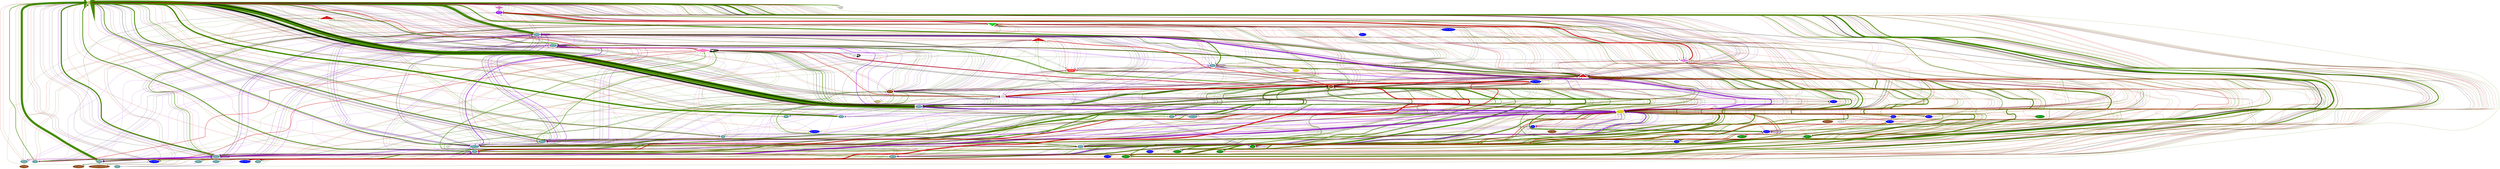 digraph Motif{
graph[
	center  = "true"   ,
	dpi     = "600"    ,
	maxiter = "10000"  ,
	mclimit = "9"      ,
	minlen  = "1"      ,
	mode    = "major"  ,
	model   = "subset" ,
	nodesep = "0.5"    ,
	nslimit = "9"      ,
	ranksep = "0.1"    ,
	ratio   = "compress",
	regular = "true"   ,
	sep     = "1"      ,
	splines = "true"   ];

"AC" [
	fillcolor   = "darkkhaki"                                                                                                                                                                                                                                                                                                                                                                                                                                                                                                                                                                                                                                                                                                                                                                                                                                                                                                                                                                                                                                                                                                                                                                                                                                                                                                                                                                                                                                                                                                                                                                                                                                                                                                                                                                                                                                                                                                                                                                                                                                                                                                                                                                                                                                                                                                                                                                                                                                                                                                                                                                                                                                                                                                                                                                                                                                                                                                                                                                                                                                                                                                                                                                                                                                                                                                                                                                                                                                                                                                                                                                                                                                                                                                                                                                                                                                                                                                                                                                                                                                                                                                                                                                                                                                                                                                                                                                                                                                                                                                                                                                                                                                                                                                                                                                                                                                                                                                                                                                                                                                                                                                                                                                                                                                                                                                                                                                                                                                                                                                                                                                                                                                                                                                                                                                                                                                                                                                                                                                                                                                                                                                                                                                                                                                                                                                                                                                                                                                                                                                                                                                                                                                                                                                                                                                                                                                                                                                                                                                                                                                                                                                                                                                                                                                                                                                                                                                                                                                                                                                                                                                                                                                                                                                                                                                                                                                                                                                                                                                                                                                                                                                                                                                                                                                                                                                                                                                                                                                                                                                                                                                                                                                                                                                                                                                                                                                                                                                                                                                                                                                                                                                                                                                                                                                                                                                                                                                                                                                                                                                                                                                                                                                                                                                                                                                                                                                                                                                                                                                                                                                                                                                                                                                                                                                                                                                                                                                                                                                                                                                                                                                                                                                                                                                                                                                                                                                                                                                                                                                                                                          ,
	fontcolor   = "white"                                                                                                                                                                                                                                                                                                                                                                                                                                                                                                                                                                                                                                                                                                                                                                                                                                                                                                                                                                                                                                                                                                                                                                                                                                                                                                                                                                                                                                                                                                                                                                                                                                                                                                                                                                                                                                                                                                                                                                                                                                                                                                                                                                                                                                                                                                                                                                                                                                                                                                                                                                                                                                                                                                                                                                                                                                                                                                                                                                                                                                                                                                                                                                                                                                                                                                                                                                                                                                                                                                                                                                                                                                                                                                                                                                                                                                                                                                                                                                                                                                                                                                                                                                                                                                                                                                                                                                                                                                                                                                                                                                                                                                                                                                                                                                                                                                                                                                                                                                                                                                                                                                                                                                                                                                                                                                                                                                                                                                                                                                                                                                                                                                                                                                                                                                                                                                                                                                                                                                                                                                                                                                                                                                                                                                                                                                                                                                                                                                                                                                                                                                                                                                                                                                                                                                                                                                                                                                                                                                                                                                                                                                                                                                                                                                                                                                                                                                                                                                                                                                                                                                                                                                                                                                                                                                                                                                                                                                                                                                                                                                                                                                                                                                                                                                                                                                                                                                                                                                                                                                                                                                                                                                                                                                                                                                                                                                                                                                                                                                                                                                                                                                                                                                                                                                                                                                                                                                                                                                                                                                                                                                                                                                                                                                                                                                                                                                                                                                                                                                                                                                                                                                                                                                                                                                                                                                                                                                                                                                                                                                                                                                                                                                                                                                                                                                                                                                                                                                                                                                                                                              ,
	fontname    = "Helvetica"                                                                                                                                                                                                                                                                                                                                                                                                                                                                                                                                                                                                                                                                                                                                                                                                                                                                                                                                                                                                                                                                                                                                                                                                                                                                                                                                                                                                                                                                                                                                                                                                                                                                                                                                                                                                                                                                                                                                                                                                                                                                                                                                                                                                                                                                                                                                                                                                                                                                                                                                                                                                                                                                                                                                                                                                                                                                                                                                                                                                                                                                                                                                                                                                                                                                                                                                                                                                                                                                                                                                                                                                                                                                                                                                                                                                                                                                                                                                                                                                                                                                                                                                                                                                                                                                                                                                                                                                                                                                                                                                                                                                                                                                                                                                                                                                                                                                                                                                                                                                                                                                                                                                                                                                                                                                                                                                                                                                                                                                                                                                                                                                                                                                                                                                                                                                                                                                                                                                                                                                                                                                                                                                                                                                                                                                                                                                                                                                                                                                                                                                                                                                                                                                                                                                                                                                                                                                                                                                                                                                                                                                                                                                                                                                                                                                                                                                                                                                                                                                                                                                                                                                                                                                                                                                                                                                                                                                                                                                                                                                                                                                                                                                                                                                                                                                                                                                                                                                                                                                                                                                                                                                                                                                                                                                                                                                                                                                                                                                                                                                                                                                                                                                                                                                                                                                                                                                                                                                                                                                                                                                                                                                                                                                                                                                                                                                                                                                                                                                                                                                                                                                                                                                                                                                                                                                                                                                                                                                                                                                                                                                                                                                                                                                                                                                                                                                                                                                                                                                                                                                                          ,
	label       = "AC"                                                                                                                                                                                                                                                                                                                                                                                                                                                                                                                                                                                                                                                                                                                                                                                                                                                                                                                                                                                                                                                                                                                                                                                                                                                                                                                                                                                                                                                                                                                                                                                                                                                                                                                                                                                                                                                                                                                                                                                                                                                                                                                                                                                                                                                                                                                                                                                                                                                                                                                                                                                                                                                                                                                                                                                                                                                                                                                                                                                                                                                                                                                                                                                                                                                                                                                                                                                                                                                                                                                                                                                                                                                                                                                                                                                                                                                                                                                                                                                                                                                                                                                                                                                                                                                                                                                                                                                                                                                                                                                                                                                                                                                                                                                                                                                                                                                                                                                                                                                                                                                                                                                                                                                                                                                                                                                                                                                                                                                                                                                                                                                                                                                                                                                                                                                                                                                                                                                                                                                                                                                                                                                                                                                                                                                                                                                                                                                                                                                                                                                                                                                                                                                                                                                                                                                                                                                                                                                                                                                                                                                                                                                                                                                                                                                                                                                                                                                                                                                                                                                                                                                                                                                                                                                                                                                                                                                                                                                                                                                                                                                                                                                                                                                                                                                                                                                                                                                                                                                                                                                                                                                                                                                                                                                                                                                                                                                                                                                                                                                                                                                                                                                                                                                                                                                                                                                                                                                                                                                                                                                                                                                                                                                                                                                                                                                                                                                                                                                                                                                                                                                                                                                                                                                                                                                                                                                                                                                                                                                                                                                                                                                                                                                                                                                                                                                                                                                                                                                                                                                                                                 ,
	penwidth    = "0.0"                                                                                                                                                                                                                                                                                                                                                                                                                                                                                                                                                                                                                                                                                                                                                                                                                                                                                                                                                                                                                                                                                                                                                                                                                                                                                                                                                                                                                                                                                                                                                                                                                                                                                                                                                                                                                                                                                                                                                                                                                                                                                                                                                                                                                                                                                                                                                                                                                                                                                                                                                                                                                                                                                                                                                                                                                                                                                                                                                                                                                                                                                                                                                                                                                                                                                                                                                                                                                                                                                                                                                                                                                                                                                                                                                                                                                                                                                                                                                                                                                                                                                                                                                                                                                                                                                                                                                                                                                                                                                                                                                                                                                                                                                                                                                                                                                                                                                                                                                                                                                                                                                                                                                                                                                                                                                                                                                                                                                                                                                                                                                                                                                                                                                                                                                                                                                                                                                                                                                                                                                                                                                                                                                                                                                                                                                                                                                                                                                                                                                                                                                                                                                                                                                                                                                                                                                                                                                                                                                                                                                                                                                                                                                                                                                                                                                                                                                                                                                                                                                                                                                                                                                                                                                                                                                                                                                                                                                                                                                                                                                                                                                                                                                                                                                                                                                                                                                                                                                                                                                                                                                                                                                                                                                                                                                                                                                                                                                                                                                                                                                                                                                                                                                                                                                                                                                                                                                                                                                                                                                                                                                                                                                                                                                                                                                                                                                                                                                                                                                                                                                                                                                                                                                                                                                                                                                                                                                                                                                                                                                                                                                                                                                                                                                                                                                                                                                                                                                                                                                                                                                                ,
	peripheries = "3"                                                                                                                                                                                                                                                                                                                                                                                                                                                                                                                                                                                                                                                                                                                                                                                                                                                                                                                                                                                                                                                                                                                                                                                                                                                                                                                                                                                                                                                                                                                                                                                                                                                                                                                                                                                                                                                                                                                                                                                                                                                                                                                                                                                                                                                                                                                                                                                                                                                                                                                                                                                                                                                                                                                                                                                                                                                                                                                                                                                                                                                                                                                                                                                                                                                                                                                                                                                                                                                                                                                                                                                                                                                                                                                                                                                                                                                                                                                                                                                                                                                                                                                                                                                                                                                                                                                                                                                                                                                                                                                                                                                                                                                                                                                                                                                                                                                                                                                                                                                                                                                                                                                                                                                                                                                                                                                                                                                                                                                                                                                                                                                                                                                                                                                                                                                                                                                                                                                                                                                                                                                                                                                                                                                                                                                                                                                                                                                                                                                                                                                                                                                                                                                                                                                                                                                                                                                                                                                                                                                                                                                                                                                                                                                                                                                                                                                                                                                                                                                                                                                                                                                                                                                                                                                                                                                                                                                                                                                                                                                                                                                                                                                                                                                                                                                                                                                                                                                                                                                                                                                                                                                                                                                                                                                                                                                                                                                                                                                                                                                                                                                                                                                                                                                                                                                                                                                                                                                                                                                                                                                                                                                                                                                                                                                                                                                                                                                                                                                                                                                                                                                                                                                                                                                                                                                                                                                                                                                                                                                                                                                                                                                                                                                                                                                                                                                                                                                                                                                                                                                                                                  ,
	shape       = "ellipse"                                                                                                                                                                                                                                                                                                                                                                                                                                                                                                                                                                                                                                                                                                                                                                                                                                                                                                                                                                                                                                                                                                                                                                                                                                                                                                                                                                                                                                                                                                                                                                                                                                                                                                                                                                                                                                                                                                                                                                                                                                                                                                                                                                                                                                                                                                                                                                                                                                                                                                                                                                                                                                                                                                                                                                                                                                                                                                                                                                                                                                                                                                                                                                                                                                                                                                                                                                                                                                                                                                                                                                                                                                                                                                                                                                                                                                                                                                                                                                                                                                                                                                                                                                                                                                                                                                                                                                                                                                                                                                                                                                                                                                                                                                                                                                                                                                                                                                                                                                                                                                                                                                                                                                                                                                                                                                                                                                                                                                                                                                                                                                                                                                                                                                                                                                                                                                                                                                                                                                                                                                                                                                                                                                                                                                                                                                                                                                                                                                                                                                                                                                                                                                                                                                                                                                                                                                                                                                                                                                                                                                                                                                                                                                                                                                                                                                                                                                                                                                                                                                                                                                                                                                                                                                                                                                                                                                                                                                                                                                                                                                                                                                                                                                                                                                                                                                                                                                                                                                                                                                                                                                                                                                                                                                                                                                                                                                                                                                                                                                                                                                                                                                                                                                                                                                                                                                                                                                                                                                                                                                                                                                                                                                                                                                                                                                                                                                                                                                                                                                                                                                                                                                                                                                                                                                                                                                                                                                                                                                                                                                                                                                                                                                                                                                                                                                                                                                                                                                                                                                                                                            ,
	style       = "filled"                                                                                                                                                                                                                                                                                                                                                                                                                                                                                                                                                                                                                                                                                                                                                                                                                                                                                                                                                                                                                                                                                                                                                                                                                                                                                                                                                                                                                                                                                                                                                                                                                                                                                                                                                                                                                                                                                                                                                                                                                                                                                                                                                                                                                                                                                                                                                                                                                                                                                                                                                                                                                                                                                                                                                                                                                                                                                                                                                                                                                                                                                                                                                                                                                                                                                                                                                                                                                                                                                                                                                                                                                                                                                                                                                                                                                                                                                                                                                                                                                                                                                                                                                                                                                                                                                                                                                                                                                                                                                                                                                                                                                                                                                                                                                                                                                                                                                                                                                                                                                                                                                                                                                                                                                                                                                                                                                                                                                                                                                                                                                                                                                                                                                                                                                                                                                                                                                                                                                                                                                                                                                                                                                                                                                                                                                                                                                                                                                                                                                                                                                                                                                                                                                                                                                                                                                                                                                                                                                                                                                                                                                                                                                                                                                                                                                                                                                                                                                                                                                                                                                                                                                                                                                                                                                                                                                                                                                                                                                                                                                                                                                                                                                                                                                                                                                                                                                                                                                                                                                                                                                                                                                                                                                                                                                                                                                                                                                                                                                                                                                                                                                                                                                                                                                                                                                                                                                                                                                                                                                                                                                                                                                                                                                                                                                                                                                                                                                                                                                                                                                                                                                                                                                                                                                                                                                                                                                                                                                                                                                                                                                                                                                                                                                                                                                                                                                                                                                                                                                                                                                             ,
	tooltip     = "1514 AC instances: 521, 545, 590, 596, 4942, 5057, 5285, 5737, 6073, 6406, 6850, 7274, 7576, 7850, 9810, 10335, 10565, 11222, 11531, 11874, 12492, 13492, 14725, 14894, 15130, 15475, 16002, 18150, 18471, 18472, 18576, 18693, 19362, 19571, 19572, 20299, 20311, 20413, 20608, 21384, 21778, 22210, 24174, 24381, 25182, 25293, 25367, 25374, 25392, 25440, 25861, 25869, 25879, 27288, 27304, 29277, 29805, 29827, 30332, 30477, 30495, 30513, 30567, 31256, 31261, 31305, 31334, 31356, 31389, 31399, 31430, 31486, 31603, 31605, 31665, 31679, 31702, 31804, 31915, 31931, 31969, 31994, 32035, 32046, 32141, 32160, 32172, 32187, 32227, 32273, 32379, 32383, 32405, 32409, 32422, 32445, 32451, 32465, 32513, 32534, 32547, 32577, 32581, 32608, 32668, 32726, 32734, 32739, 32773, 32787, 32795, 32802, 32804, 32862, 32871, 32874, 32908, 32913, 32916, 32920, 32945, 32959, 32970, 32994, 33003, 33039, 33083, 33088, 33092, 33217, 33272, 33675, 33714, 33873, 33881, 34028, 34036, 34055, 34135, 34138, 34148, 34165, 34253, 34270, 34337, 34601, 34621, 34847, 34882, 34893, 34899, 34906, 34914, 35064, 35142, 35335, 35510, 35526, 35653, 35751, 35811, 35887, 35966, 36130, 36158, 36162, 36299, 36419, 36516, 36664, 36688, 36698, 36746, 37021, 37127, 37135, 37466, 38200, 38231, 38236, 38345, 38357, 38363, 38461, 38483, 38600, 38632, 38703, 38740, 38906, 38949, 39516, 39560, 39575, 39581, 39596, 39602, 39610, 39615, 39677, 39696, 39717, 39764, 39841, 39851, 39867, 39876, 39968, 39973, 39982, 39998, 40033, 40035, 40037, 40039, 40041, 40044, 40051, 40053, 40057, 40059, 40844, 40880, 40931, 40947, 40973, 40991, 41003, 41474, 41608, 42094, 42416, 42523, 42586, 42816, 42819, 42858, 43114, 43127, 43134, 43198, 43203, 43261, 43334, 43431, 43507, 44237, 44893, 44895, 44901, 44912, 44965, 45220, 45326, 45536, 45551, 45555, 45568, 45617, 45677, 46050, 46052, 46054, 46059, 46070, 46074, 46090, 46093, 46107, 46347, 46351, 46379, 46386, 46389, 46391, 46449, 46504, 46517, 46521, 46804, 46807, 46817, 46979, 46982, 49600, 52147, 52262, 52410, 52921, 52929, 52932, 52960, 52991, 53000, 53127, 53166, 53169, 53173, 53178, 53180, 53182, 53186, 53195, 53224, 53229, 53232, 53235, 53241, 53243, 53245, 53250, 53252, 53257, 53259, 53263, 53324, 53330, 53344, 53355, 53374, 53403, 53407, 53416, 53421, 53441, 53443, 53447, 54006, 54074, 54078, 54245, 54252, 54261, 54264, 54287, 54356, 54428, 54461, 54469, 54477, 54492, 54681, 54698, 54727, 54776, 54778, 54813, 54850, 54857, 54859, 54877, 54881, 54895, 54901, 54904, 54908, 54925, 54958, 54967, 55132, 55154, 55176, 55185, 55197, 55201, 55208, 55212, 55215, 55221, 55279, 55304, 55308, 55311, 55317, 55319, 55330, 55359, 55361, 55366, 55403, 55517, 56078, 56328, 56710, 56822, 56841, 58592, 58687, 58691, 58696, 58709, 58714, 58723, 58745, 58757, 58777, 58782, 58784, 58816, 58825, 59012, 59096, 59097, 59102, 59105, 59108, 59125, 59225, 59229, 59243, 59247, 59251, 59294, 59331, 59340, 59371, 59437, 59439, 59482, 59491, 59507, 59510, 59518, 59521, 59523, 59535, 59548, 59629, 59709, 59796, 59801, 59804, 59811, 59813, 59816, 59819, 59822, 59825, 59841, 59862, 59865, 59868, 59872, 60183, 60191, 60193, 60196, 60200, 60215, 60218, 60225, 60236, 60239, 60331, 60337, 60344, 60346, 60348, 60350, 60354, 60386, 60547, 60967, 61108, 61117, 61500, 61598, 61672, 61773, 61777, 61779, 61785, 61788, 61791, 61797, 61799, 61807, 61809, 61811, 61813, 61816, 61817, 61827, 61842, 61845, 61847, 61849, 61851, 61853, 61857, 61862, 61868, 61882, 61886, 61894, 61897, 61904, 61908, 61914, 61920, 61928, 61930, 61933, 61940, 61942, 61951, 61954, 61956, 61960, 61972, 61978, 61989, 62038, 62120, 62659, 62704, 62707, 62764, 62869, 63115, 63209, 63440, 63799, 63956, 64355, 64362, 64368, 64409, 64492, 64549, 64626, 64654, 64698, 64795, 64920, 65156, 65247, 65250, 65278, 65287, 65297, 65307, 65309, 65318, 65320, 65324, 65334, 65351, 65355, 65358, 65363, 65375, 65376, 65388, 65398, 65404, 65408, 65411, 65454, 65461, 65464, 65480, 65484, 65514, 65532, 65536, 65559, 65569, 65576, 65579, 65616, 65623, 65791, 65826, 65866, 65883, 65890, 65893, 65963, 66024, 66031, 66037, 66044, 66053, 66073, 66089, 66096, 66100, 66102, 66104, 66114, 66214, 66278, 66303, 66323, 66329, 66339, 66355, 66374, 66395, 66401, 66407, 66425, 66447, 66459, 66464, 66473, 66477, 66487, 66493, 66503, 66510, 66516, 66520, 66523, 66542, 66634, 66640, 66682, 66685, 66691, 66693, 66696, 66699, 66702, 66706, 66710, 66713, 66726, 66731, 66760, 66768, 66779, 66788, 66795, 66801, 66804, 66809, 66828, 66840, 66852, 66871, 66896, 66900, 66927, 66946, 66952, 66955, 66983, 66992, 67007, 67016, 67037, 67042, 67045, 67051, 67057, 67072, 67099, 67117, 67121, 67123, 67130, 67135, 67137, 67150, 67152, 67157, 67159, 67161, 67180, 67182, 67196, 67201, 67206, 67212, 67219, 67227, 67234, 67254, 67266, 67269, 67274, 67284, 67291, 67298, 67301, 67305, 67307, 67322, 67328, 67337, 67341, 67343, 67350, 67352, 67354, 67364, 67375, 67396, 67410, 67423, 67425, 67430, 67433, 67444, 67452, 67460, 67469, 67474, 67478, 67488, 67491, 67500, 67506, 67508, 67520, 67529, 67531, 67548, 67551, 67557, 67572, 67591, 67595, 67626, 67671, 67683, 67701, 67705, 67711, 67736, 67756, 67762, 67768, 67784, 67786, 67789, 67806, 67809, 67818, 67823, 67827, 67829, 67833, 67836, 67846, 67851, 67854, 67868, 67871, 67894, 67915, 67918, 67933, 67943, 67947, 67952, 67978, 67983, 67992, 67996, 67999, 68003, 68020, 68023, 68026, 68031, 68037, 68042, 68056, 68068, 68072, 68093, 68101, 68144, 68188, 68202, 68210, 68232, 68238, 68239, 68249, 68261, 68263, 68266, 68273, 68282, 68286, 68289, 68292, 68296, 68302, 68318, 68326, 68337, 68341, 68350, 68359, 68363, 68366, 68380, 68391, 68393, 68395, 68430, 68444, 68456, 68463, 68476, 68480, 68486, 68488, 68492, 68497, 68501, 68504, 68516, 68531, 68548, 68566, 68572, 68577, 68618, 68663, 68667, 68669, 68678, 68686, 68728, 68734, 68737, 68748, 68785, 68799, 68822, 68836, 68879, 68894, 68901, 68914, 68926, 68929, 68944, 68948, 68955, 68988, 69010, 69019, 69030, 69049, 69115, 69235, 69243, 69245, 69325, 69332, 69361, 69363, 69367, 69382, 69385, 69426, 69431, 69434, 69436, 69443, 69446, 69450, 69456, 69458, 69469, 69503, 69554, 69670, 69691, 69695, 69697, 69703, 69708, 69710, 69712, 69720, 69721, 69727, 69728, 69733, 69735, 69737, 69742, 69750, 69783, 69868, 69882, 69895, 69910, 69917, 69926, 69930, 69934, 69955, 69966, 69967, 69972, 69973, 69979, 69986, 69998, 70003, 70046, 70065, 70073, 70079, 70084, 70092, 70111, 70130, 70134, 70139, 70176, 70182, 70302, 70308, 70321, 70323, 70326, 70329, 70331, 70334, 70335, 70340, 70346, 70352, 70357, 70372, 70394, 70398, 70415, 70418, 70422, 70427, 70432, 70436, 70444, 70514, 70529, 70533, 70535, 70540, 70544, 70552, 70559, 70566, 70570, 70572, 70581, 70588, 70593, 70601, 70605, 70612, 70615, 70621, 70628, 70632, 70640, 70646, 70651, 70653, 70655, 70663, 70674, 70677, 70682, 70684, 70693, 70697, 70699, 70706, 70712, 70732, 70735, 70737, 70740, 70743, 70745, 70747, 70757, 70761, 70770, 70774, 70780, 70785, 70789, 70820, 70840, 70845, 70851, 71091, 71098, 71133, 71155, 71202, 71219, 71227, 71242, 71261, 71288, 71318, 71322, 71334, 71362, 71369, 71435, 71491, 71497, 71507, 71511, 71517, 71531, 71535, 71538, 71541, 71545, 71574, 71576, 71594, 71600, 71610, 71618, 71625, 71632, 71634, 71671, 71985, 71997, 71998, 72043, 72074, 72087, 72109, 72124, 72154, 72162, 72168, 72176, 72188, 72210, 72215, 72271, 72281, 72291, 72335, 72342, 72344, 72347, 72350, 72358, 72384, 72385, 72427, 72460, 72463, 72480, 72523, 72604, 72756, 72778, 72834, 72855, 72858, 72865, 72873, 72876, 72879, 72882, 72934, 72936, 72964, 72965, 72975, 72989, 72992, 73025, 73072, 73081, 73102, 73120, 73163, 73314, 73322, 73339, 73342, 73371, 73394, 73397, 73430, 73443, 73453, 73460, 73465, 73467, 73514, 73573, 73605, 73611, 73613, 73620, 73621, 73635, 73639, 73646, 73649, 73658, 73662, 73676, 73687, 73698, 73702, 73704, 73707, 73710, 73713, 73739, 73742, 73747, 73750, 73764, 73807, 74049, 74081, 74082, 74211, 74213, 74216, 74225, 74228, 74231, 74233, 74237, 74239, 74241, 74282, 74291, 74297, 74341, 74379, 74388, 74407, 74412, 74456, 74493, 74499, 74548, 74555, 74558, 74563, 74567, 74573, 74576, 74584, 74590, 74593, 74618, 74624, 74625, 74635, 74645, 74648, 74663, 74694, 74727, 74740, 74815, 74854, 74859, 74863, 74866, 74886, 74890, 74899, 74904, 74920, 74936, 74939, 74943, 74957, 74969, 74978, 74994, 75001, 75012, 75015, 75017, 75021, 75028, 75052, 75168, 75173, 75320, 75350, 75359, 75371, 75374, 75381, 75387, 75390, 75404, 75485, 75488, 75498, 75515, 75530, 75630, 75695, 75700, 75721, 75739, 75752, 75760, 75782, 75792, 75807, 75816, 75825, 75830, 75833, 75893, 75902, 75911, 75917, 75928, 75933, 76039, 76056, 76060, 76071, 76075, 76086, 76088, 76091, 76103, 76120, 76199, 76211, 76214, 76473, 76476, 76479, 76495, 76517, 76530, 76582, 76742, 76749, 76752, 76756, 76766, 76775, 76785, 76786, 76808, 76811, 76827, 76837, 76859, 76862, 76867, 76877, 76886, 77023, 77116, 77179, 77332, 77342, 77367, 77370, 77375, 77378, 77379, 77388, 77393, 77403, 77407, 77619, 77623, 77625, 77637, 77656, 77658, 77664, 77669, 77674, 77677, 77682, 77691, 77695, 77698, 77706, 77708, 77712, 77714, 77718, 77790, 77840, 77906, 77932, 77970, 77973, 77981, 77988, 77992, 78010, 78021, 78028, 78032, 78038, 78045, 78057, 78067, 78074, 78080, 78214, 78224, 78228, 78232, 78244, 78252, 78295, 78298, 78303, 78316, 78327, 78330, 78400, 78421, 78423, 78428, 78552, 78663, 78681, 78686, 78709, 78710, 78715, 78727, 78749, 78761, 78797, 78879, 78950, 78964, 78996, 79045, 79064, 79073, 79159, 79256, 79259, 79309, 79457, 79470, 79478, 79498, 79502, 79545, 79551, 79553, 79555, 79558, 79559, 79584, 79601, 80060, 80065, 80067, 80071, 80088, 80090, 80094, 80108, 80115, 80133, 80147, 80167, 80174, 80185, 80190, 80197, 80203, 80248, 80263, 80274, 80425, 80440, 80447, 80448, 80467, 80498, 80509, 80542, 80555, 80562, 80582, 80588, 80591, 80596, 80607, 80609, 80646, 80657, 80665, 80900, 80935, 80974, 80980, 80983, 80989, 80990, 81003, 81008, 81011, 81017, 81035, 81048, 81051, 81066, 81069, 81072, 81075, 81081, 81091, 81095, 81098, 81120, 81130, 81136, 81180, 81187, 81200, 81211, 81223, 81228, 81234, 81270, 81393, 81399, 81402, 81407, 81430, 81433, 81437, 81440, 81454, 81459, 81472, 81476, 81528, 81532, 81533, 81544, 81555, 81559, 81566, 81569, 81584, 81612, 81615, 81622, 81629, 81637, 81640, 81649, 81661, 81667, 81690, 81691, 81701, 81704, 81708, 81731, 81735, 81737, 81743, 81763, 81768, 81788, 81799, 81804, 81825, 81834, 81839, 81872, 81882, 81887, 81980, 82050, 82057, 82097, 82130, 82143, 82164, 82172, 82212, 82289, 82305, 82307, 82343, 82442, 82577, 82644, 82717, 82723, 82806"];

"AC Ai" [
	fillcolor   = "orchid"                 ,
	fontcolor   = "white"                  ,
	fontname    = "Helvetica"              ,
	label       = "AC Ai"                  ,
	penwidth    = "0.0"                    ,
	peripheries = "3"                      ,
	shape       = "diamond"                ,
	style       = "filled"                 ,
	tooltip     = "1 AC Ai instances: 39590"];

"AC Aii" [
	fillcolor   = "yellow3"                               ,
	fontcolor   = "white"                                 ,
	fontname    = "Helvetica"                             ,
	label       = "AC Aii"                                ,
	penwidth    = "0.0"                                   ,
	peripheries = "3"                                     ,
	shape       = "hexagon"                               ,
	style       = "filled"                                ,
	tooltip     = "3 AC Aii instances: 57169, 60463, 60487"];

"AC OFF" [
	fillcolor   = "blue"                           ,
	fontcolor   = "white"                          ,
	fontname    = "Helvetica"                      ,
	label       = "AC OFF"                         ,
	penwidth    = "0.0"                            ,
	peripheries = "3"                              ,
	style       = "filled"                         ,
	tooltip     = "2 AC OFF instances: 32892, 42776"];

"AC ON" [
	fillcolor   = "darkkhaki"              ,
	fontcolor   = "white"                  ,
	fontname    = "Helvetica"              ,
	label       = "AC ON"                  ,
	penwidth    = "0.0"                    ,
	peripheries = "3"                      ,
	shape       = "ellipse"                ,
	style       = "filled"                 ,
	tooltip     = "1 AC ON instances: 46589"];

"AC ON/OFF" [
	fillcolor   = "blue"                       ,
	fontcolor   = "white"                      ,
	fontname    = "Helvetica"                  ,
	label       = "AC ON/OFF"                  ,
	penwidth    = "0.0"                        ,
	peripheries = "3"                          ,
	style       = "filled"                     ,
	tooltip     = "1 AC ON/OFF instances: 63628"];

"BCx" [
	fillcolor   = "grey"                                                    ,
	fontcolor   = "white"                                                   ,
	fontname    = "Helvetica"                                               ,
	label       = "BCx"                                                     ,
	penwidth    = "0.0"                                                     ,
	peripheries = "3"                                                       ,
	style       = "filled"                                                  ,
	tooltip     = "6 BCx instances: 81525, 81695, 81720, 81753, 81758, 82430"];

"CBa" [
	fillcolor   = "blue"                                                                                                                                                                                                                                                                                                                                                                                                                                                                     ,
	fontcolor   = "white"                                                                                                                                                                                                                                                                                                                                                                                                                                                                    ,
	fontname    = "Helvetica"                                                                                                                                                                                                                                                                                                                                                                                                                                                                ,
	label       = "CBa"                                                                                                                                                                                                                                                                                                                                                                                                                                                                      ,
	penwidth    = "0.0"                                                                                                                                                                                                                                                                                                                                                                                                                                                                      ,
	peripheries = "3"                                                                                                                                                                                                                                                                                                                                                                                                                                                                        ,
	style       = "filled"                                                                                                                                                                                                                                                                                                                                                                                                                                                                   ,
	tooltip     = "65 CBa instances: 260, 611, 5325, 5516, 5566, 5648, 5671, 6160, 6910, 6957, 7075, 10963, 11066, 12113, 31874, 31944, 35696, 46057, 46098, 46186, 46261, 46373, 46384, 46508, 46512, 46527, 47908, 55686, 56191, 56600, 56631, 56643, 59163, 59208, 59211, 59262, 59323, 59419, 59638, 61345, 61638, 61656, 61666, 61703, 61719, 61758, 62511, 62515, 62531, 62540, 62599, 62603, 62609, 62786, 63423, 63445, 63791, 63806, 64673, 64690, 65742, 65835, 66199, 68781, 75625"];

"CBa1" [
	fillcolor   = "blue"                                                                           ,
	fontcolor   = "white"                                                                          ,
	fontname    = "Helvetica"                                                                      ,
	label       = "CBa1"                                                                           ,
	penwidth    = "0.0"                                                                            ,
	peripheries = "3"                                                                              ,
	style       = "filled"                                                                         ,
	tooltip     = "11 CBa1 instances: 222, 311, 382, 463, 475, 5498, 6656, 7144, 8485, 21874, 46943"];

"CBa1-2" [
	fillcolor   = "blue"                               ,
	fontcolor   = "white"                              ,
	fontname    = "Helvetica"                          ,
	label       = "CBa1-2"                             ,
	penwidth    = "0.0"                                ,
	peripheries = "3"                                  ,
	style       = "filled"                             ,
	tooltip     = "3 CBa1-2 instances: 4849, 5596, 6138"];

"CBa1w" [
	fillcolor   = "blue"                  ,
	fontcolor   = "white"                 ,
	fontname    = "Helvetica"             ,
	label       = "CBa1w"                 ,
	penwidth    = "0.0"                   ,
	peripheries = "3"                     ,
	style       = "filled"                ,
	tooltip     = "1 CBa1w instances: 4567"];

"CBa2" [
	fillcolor   = "blue"                                                                                                                 ,
	fontcolor   = "white"                                                                                                                ,
	fontname    = "Helvetica"                                                                                                            ,
	label       = "CBa2"                                                                                                                 ,
	penwidth    = "0.0"                                                                                                                  ,
	peripheries = "3"                                                                                                                    ,
	style       = "filled"                                                                                                               ,
	tooltip     = "18 CBa2 instances: 172, 269, 354, 398, 424, 426, 460, 605, 4876, 5532, 5539, 5622, 5922, 6125, 6134, 6140, 9504, 26304"];

"CBa2-3" [
	fillcolor   = "blue"                   ,
	fontcolor   = "white"                  ,
	fontname    = "Helvetica"              ,
	label       = "CBa2-3"                 ,
	penwidth    = "0.0"                    ,
	peripheries = "3"                      ,
	style       = "filled"                 ,
	tooltip     = "1 CBa2-3 instances: 6046"];

"CBa2w" [
	fillcolor   = "blue"                                               ,
	fontcolor   = "white"                                              ,
	fontname    = "Helvetica"                                          ,
	label       = "CBa2w"                                              ,
	penwidth    = "0.0"                                                ,
	peripheries = "3"                                                  ,
	style       = "filled"                                             ,
	tooltip     = "6 CBa2w instances: 175, 5295, 5519, 5544, 6128, 7346"];

"CBab" [
	fillcolor   = "green4"                                                                                                                                                                               ,
	fontcolor   = "white"                                                                                                                                                                                ,
	fontname    = "Helvetica"                                                                                                                                                                            ,
	label       = "CBab"                                                                                                                                                                                 ,
	penwidth    = "0.0"                                                                                                                                                                                  ,
	peripheries = "3"                                                                                                                                                                                    ,
	style       = "filled"                                                                                                                                                                               ,
	tooltip     = "29 CBab instances: 138, 161, 165, 173, 181, 325, 359, 432, 992, 999, 2063, 2065, 5500, 5502, 5504, 5511, 5538, 5542, 5585, 5602, 5636, 5639, 5640, 6048, 6131, 6132, 6133, 6166, 52247"];

"CBab2-3" [
	fillcolor   = "green4"                              ,
	fontcolor   = "white"                               ,
	fontname    = "Helvetica"                           ,
	label       = "CBab2-3"                             ,
	penwidth    = "0.0"                                 ,
	peripheries = "3"                                   ,
	style       = "filled"                              ,
	tooltip     = "3 CBab2-3 instances: 455, 6136, 32359"];

"CBab2-3w" [
	fillcolor   = "green4"                  ,
	fontcolor   = "white"                   ,
	fontname    = "Helvetica"               ,
	label       = "CBab2-3w"                ,
	penwidth    = "0.0"                     ,
	peripheries = "3"                       ,
	style       = "filled"                  ,
	tooltip     = "1 CBab2-3w instances: 433"];

"CBab2-4" [
	fillcolor   = "green4"                                  ,
	fontcolor   = "white"                                   ,
	fontname    = "Helvetica"                               ,
	label       = "CBab2-4"                                 ,
	penwidth    = "0.0"                                     ,
	peripheries = "3"                                       ,
	style       = "filled"                                  ,
	tooltip     = "4 CBab2-4 instances: 437, 968, 3928, 4568"];

"CBab2-4w" [
	fillcolor   = "green4"                  ,
	fontcolor   = "white"                   ,
	fontname    = "Helvetica"               ,
	label       = "CBab2-4w"                ,
	penwidth    = "0.0"                     ,
	peripheries = "3"                       ,
	style       = "filled"                  ,
	tooltip     = "1 CBab2-4w instances: 452"];

"CBab2-5" [
	fillcolor   = "green4"                       ,
	fontcolor   = "white"                        ,
	fontname    = "Helvetica"                    ,
	label       = "CBab2-5"                      ,
	penwidth    = "0.0"                          ,
	peripheries = "3"                            ,
	style       = "filled"                       ,
	tooltip     = "2 CBab2-5 instances: 458, 5543"];

"CBabw" [
	fillcolor   = "green4"                    ,
	fontcolor   = "white"                     ,
	fontname    = "Helvetica"                 ,
	label       = "CBabw"                     ,
	penwidth    = "0.0"                       ,
	peripheries = "3"                         ,
	style       = "filled"                    ,
	tooltip     = "2 CBabw instances: 478, 989"];

"CBb" [
	fillcolor   = "cadetblue"                                                  ,
	fontcolor   = "white"                                                      ,
	fontname    = "Helvetica"                                                  ,
	label       = "CBb"                                                        ,
	penwidth    = "0.0"                                                        ,
	peripheries = "3"                                                          ,
	style       = "filled"                                                     ,
	tooltip     = "7 CBb instances: 268, 5522, 5775, 38787, 50449, 58682, 72128"];

"CBb3" [
	fillcolor   = "cadetblue"                                                                            ,
	fontcolor   = "white"                                                                                ,
	fontname    = "Helvetica"                                                                            ,
	label       = "CBb3"                                                                                 ,
	penwidth    = "0.0"                                                                                  ,
	peripheries = "3"                                                                                    ,
	style       = "filled"                                                                               ,
	tooltip     = "11 CBb3 instances: 405, 412, 1637, 5297, 5509, 6050, 20136, 24303, 24401, 26079, 35145"];

"CBb3-4" [
	fillcolor   = "cadetblue"                           ,
	fontcolor   = "white"                               ,
	fontname    = "Helvetica"                           ,
	label       = "CBb3-4"                              ,
	penwidth    = "0.0"                                 ,
	peripheries = "3"                                   ,
	style       = "filled"                              ,
	tooltip     = "3 CBb3-4 instances: 5278, 5579, 37309"];

"CBb3-4-5i" [
	fillcolor   = "cadetblue"                                                        ,
	fontcolor   = "white"                                                            ,
	fontname    = "Helvetica"                                                        ,
	label       = "CBb3-4-5i"                                                        ,
	penwidth    = "0.0"                                                              ,
	peripheries = "3"                                                                ,
	style       = "filled"                                                           ,
	tooltip     = "8 CBb3-4-5i instances: 400, 428, 595, 1021, 5641, 6118, 6121, 7040"];

"CBb3-4i" [
	fillcolor   = "cadetblue"                                                                                                               ,
	fontcolor   = "white"                                                                                                                   ,
	fontname    = "Helvetica"                                                                                                               ,
	label       = "CBb3-4i"                                                                                                                 ,
	penwidth    = "0.0"                                                                                                                     ,
	peripheries = "3"                                                                                                                       ,
	style       = "filled"                                                                                                                  ,
	tooltip     = "17 CBb3-4i instances: 176, 321, 3756, 5284, 5503, 5520, 5531, 5584, 5598, 5607, 5608, 5637, 6047, 6120, 6129, 6146, 21299"];

"CBb3i" [
	fillcolor   = "cadetblue"                   ,
	fontcolor   = "white"                       ,
	fontname    = "Helvetica"                   ,
	label       = "CBb3i"                       ,
	penwidth    = "0.0"                         ,
	peripheries = "3"                           ,
	style       = "filled"                      ,
	tooltip     = "2 CBb3i instances: 909, 39862"];

"CBb3m" [
	fillcolor   = "cadetblue"                                                                                               ,
	fontcolor   = "white"                                                                                                   ,
	fontname    = "Helvetica"                                                                                               ,
	label       = "CBb3m"                                                                                                   ,
	penwidth    = "0.0"                                                                                                     ,
	peripheries = "3"                                                                                                       ,
	style       = "filled"                                                                                                  ,
	tooltip     = "15 CBb3m instances: 142, 168, 372, 408, 1724, 4569, 5279, 5292, 5517, 5561, 5565, 5568, 6155, 6912, 28886"];

"CBb3w" [
	fillcolor   = "cadetblue"              ,
	fontcolor   = "white"                  ,
	fontname    = "Helvetica"              ,
	label       = "CBb3w"                  ,
	penwidth    = "0.0"                    ,
	peripheries = "3"                      ,
	style       = "filled"                 ,
	tooltip     = "1 CBb3w instances: 19203"];

"CBb4" [
	fillcolor   = "cadetblue"                              ,
	fontcolor   = "white"                                  ,
	fontname    = "Helvetica"                              ,
	label       = "CBb4"                                   ,
	penwidth    = "0.0"                                    ,
	peripheries = "3"                                      ,
	style       = "filled"                                 ,
	tooltip     = "4 CBb4 instances: 3116, 5501, 5514, 5711"];

"CBb4-5-6i" [
	fillcolor   = "cadetblue"                      ,
	fontcolor   = "white"                          ,
	fontname    = "Helvetica"                      ,
	label       = "CBb4-5-6i"                      ,
	penwidth    = "0.0"                            ,
	peripheries = "3"                              ,
	style       = "filled"                         ,
	tooltip     = "2 CBb4-5-6i instances: 450, 6156"];

"CBb4-5i" [
	fillcolor   = "cadetblue"                                                                                                            ,
	fontcolor   = "white"                                                                                                                ,
	fontname    = "Helvetica"                                                                                                            ,
	label       = "CBb4-5i"                                                                                                              ,
	penwidth    = "0.0"                                                                                                                  ,
	peripheries = "3"                                                                                                                    ,
	style       = "filled"                                                                                                               ,
	tooltip     = "17 CBb4-5i instances: 344, 364, 431, 440, 4877, 5456, 5499, 5528, 5535, 5536, 5537, 5606, 5916, 6127, 6162, 6909, 8040"];

"CBb4i" [
	fillcolor   = "cadetblue"                                                                ,
	fontcolor   = "white"                                                                    ,
	fontname    = "Helvetica"                                                                ,
	label       = "CBb4i"                                                                    ,
	penwidth    = "0.0"                                                                      ,
	peripheries = "3"                                                                        ,
	style       = "filled"                                                                   ,
	tooltip     = "10 CBb4i instances: 277, 299, 327, 335, 366, 5468, 5592, 6203, 6204, 15976"];

"CBb4iw" [
	fillcolor   = "cadetblue"             ,
	fontcolor   = "white"                 ,
	fontname    = "Helvetica"             ,
	label       = "CBb4iw"                ,
	penwidth    = "0.0"                   ,
	peripheries = "3"                     ,
	style       = "filled"                ,
	tooltip     = "1 CBb4iw instances: 479"];

"CBb4w" [
	fillcolor   = "cadetblue"                                                                                           ,
	fontcolor   = "white"                                                                                               ,
	fontname    = "Helvetica"                                                                                           ,
	label       = "CBb4w"                                                                                               ,
	penwidth    = "0.0"                                                                                                 ,
	peripheries = "3"                                                                                                   ,
	style       = "filled"                                                                                              ,
	tooltip     = "14 CBb4w instances: 170, 307, 324, 330, 5513, 5530, 5534, 5601, 5650, 6117, 7024, 25155, 30102, 48516"];

"CBb5" [
	fillcolor   = "cadetblue"                  ,
	fontcolor   = "white"                      ,
	fontname    = "Helvetica"                  ,
	label       = "CBb5"                       ,
	penwidth    = "0.0"                        ,
	peripheries = "3"                          ,
	style       = "filled"                     ,
	tooltip     = "2 CBb5 instances: 286, 24366"];

"CBb5-6i" [
	fillcolor   = "cadetblue"                                                                             ,
	fontcolor   = "white"                                                                                 ,
	fontname    = "Helvetica"                                                                             ,
	label       = "CBb5-6i"                                                                               ,
	penwidth    = "0.0"                                                                                   ,
	peripheries = "3"                                                                                     ,
	style       = "filled"                                                                                ,
	tooltip     = "12 CBb5-6i instances: 276, 419, 443, 446, 447, 4570, 5515, 5600, 6123, 6158, 7043, 9693"];

"CBb5i" [
	fillcolor   = "cadetblue"                                                       ,
	fontcolor   = "white"                                                           ,
	fontname    = "Helvetica"                                                       ,
	label       = "CBb5i"                                                           ,
	penwidth    = "0.0"                                                             ,
	peripheries = "3"                                                               ,
	style       = "filled"                                                          ,
	tooltip     = "8 CBb5i instances: 180, 353, 5541, 5729, 5838, 7446, 16026, 31157"];

"CBb5w" [
	fillcolor   = "cadetblue"                                                                                                                             ,
	fontcolor   = "white"                                                                                                                                 ,
	fontname    = "Helvetica"                                                                                                                             ,
	label       = "CBb5w"                                                                                                                                 ,
	penwidth    = "0.0"                                                                                                                                   ,
	peripheries = "3"                                                                                                                                     ,
	style       = "filled"                                                                                                                                ,
	tooltip     = "20 CBb5w instances: 166, 332, 461, 483, 485, 593, 5562, 5599, 5623, 5635, 5638, 5645, 5649, 6115, 6142, 6958, 6997, 15977, 32654, 63102"];

"CBb6" [
	fillcolor   = "cadetblue"                                                          ,
	fontcolor   = "white"                                                              ,
	fontname    = "Helvetica"                                                          ,
	label       = "CBb6"                                                               ,
	penwidth    = "0.0"                                                                ,
	peripheries = "3"                                                                  ,
	style       = "filled"                                                             ,
	tooltip     = "8 CBb6 instances: 177, 6961, 7174, 35314, 35392, 35550, 37295, 38245"];

"CBb6i" [
	fillcolor   = "cadetblue"                  ,
	fontcolor   = "white"                      ,
	fontname    = "Helvetica"                  ,
	label       = "CBb6i"                      ,
	penwidth    = "0.0"                        ,
	peripheries = "3"                          ,
	style       = "filled"                     ,
	tooltip     = "2 CBb6i instances: 309, 6165"];

"CBbw" [
	fillcolor   = "cadetblue"            ,
	fontcolor   = "white"                ,
	fontname    = "Helvetica"            ,
	label       = "CBbw"                 ,
	penwidth    = "0.0"                  ,
	peripheries = "3"                    ,
	style       = "filled"               ,
	tooltip     = "1 CBbw instances: 5283"];

"CBbx" [
	fillcolor   = "cadetblue"            ,
	fontcolor   = "white"                ,
	fontname    = "Helvetica"            ,
	label       = "CBbx"                 ,
	penwidth    = "0.0"                  ,
	peripheries = "3"                    ,
	style       = "filled"               ,
	tooltip     = "1 CBbx instances: 6141"];

"CBx" [
	fontcolor   = "white"                                                                                                                                                                                                                                                                                                                                                                                                                                                                                                                                                                                                                                                                                                                                                                                                                                                                                                                                                             ,
	fontname    = "Helvetica"                                                                                                                                                                                                                                                                                                                                                                                                                                                                                                                                                                                                                                                                                                                                                                                                                                                                                                                                                         ,
	label       = "CBx"                                                                                                                                                                                                                                                                                                                                                                                                                                                                                                                                                                                                                                                                                                                                                                                                                                                                                                                                                               ,
	penwidth    = "0.0"                                                                                                                                                                                                                                                                                                                                                                                                                                                                                                                                                                                                                                                                                                                                                                                                                                                                                                                                                               ,
	peripheries = "3"                                                                                                                                                                                                                                                                                                                                                                                                                                                                                                                                                                                                                                                                                                                                                                                                                                                                                                                                                                 ,
	style       = "filled"                                                                                                                                                                                                                                                                                                                                                                                                                                                                                                                                                                                                                                                                                                                                                                                                                                                                                                                                                            ,
	tooltip     = "131 CBx instances: 298, 6589, 12099, 13469, 14034, 14293, 16940, 22994, 30177, 31710, 32258, 32426, 35046, 38799, 38848, 41159, 41169, 41999, 43460, 43463, 44117, 44256, 44338, 45731, 45894, 46105, 46388, 46801, 46892, 47071, 47092, 47195, 47267, 47445, 49186, 49554, 50319, 51469, 51715, 52152, 52382, 52627, 53828, 55015, 55191, 55223, 55333, 56807, 57079, 57353, 58441, 59289, 59362, 59377, 59392, 61348, 61530, 61630, 62019, 62035, 62136, 62325, 62420, 62433, 62649, 62655, 62669, 62686, 62751, 62777, 62956, 63022, 63134, 63147, 63173, 63451, 63457, 63460, 63465, 63473, 63485, 63487, 63513, 63573, 63592, 63953, 63991, 64123, 64196, 64813, 64830, 64841, 64898, 64939, 65221, 65395, 65519, 65816, 65928, 66535, 68761, 68766, 68815, 69428, 69642, 69660, 70062, 70403, 70755, 71135, 71504, 71597, 71825, 71991, 72402, 73722, 73906, 74639, 75812, 76127, 77001, 78048, 78249, 79373, 79493, 79877, 80770, 80896, 81304, 82677, 82813"];

"CBx2-3" [
	fontcolor   = "white"                 ,
	fontname    = "Helvetica"             ,
	label       = "CBx2-3"                ,
	penwidth    = "0.0"                   ,
	peripheries = "3"                     ,
	style       = "filled"                ,
	tooltip     = "1 CBx2-3 instances: 425"];

"GAC" [
	fillcolor   = "green3"                                                                                                                                                                                                                                                                                                                                                                                 ,
	fontcolor   = "white"                                                                                                                                                                                                                                                                                                                                                                                  ,
	fontname    = "Helvetica"                                                                                                                                                                                                                                                                                                                                                                              ,
	label       = "GAC"                                                                                                                                                                                                                                                                                                                                                                                    ,
	penwidth    = "0.0"                                                                                                                                                                                                                                                                                                                                                                                    ,
	peripheries = "3"                                                                                                                                                                                                                                                                                                                                                                                      ,
	shape       = "invtriangle"                                                                                                                                                                                                                                                                                                                                                                            ,
	style       = "filled"                                                                                                                                                                                                                                                                                                                                                                                 ,
	tooltip     = "60 GAC instances: 146, 178, 278, 289, 310, 341, 373, 399, 415, 421, 906, 907, 911, 1610, 2064, 3865, 5280, 5315, 5338, 5470, 5485, 5486, 5487, 5489, 5491, 5497, 5506, 5507, 5575, 5618, 5631, 6150, 7073, 7111, 7122, 7129, 7134, 7139, 7188, 7215, 7461, 7464, 7691, 7703, 7897, 8035, 9347, 10945, 20614, 35597, 36153, 36421, 36700, 53202, 54913, 55108, 59524, 63521, 66905, 67575"];

"GAC Aii" [
	fillcolor   = "yellow3"                                                                                                                                                                                                                                                                               ,
	fontcolor   = "white"                                                                                                                                                                                                                                                                                 ,
	fontname    = "Helvetica"                                                                                                                                                                                                                                                                             ,
	label       = "GAC Aii"                                                                                                                                                                                                                                                                               ,
	penwidth    = "0.0"                                                                                                                                                                                                                                                                                   ,
	peripheries = "3"                                                                                                                                                                                                                                                                                     ,
	shape       = "hexagon"                                                                                                                                                                                                                                                                               ,
	style       = "filled"                                                                                                                                                                                                                                                                                ,
	tooltip     = "43 GAC Aii instances: 223, 284, 304, 410, 476, 514, 573, 2610, 3257, 3679, 4835, 5345, 5464, 5473, 5860, 6153, 6169, 7050, 7113, 7114, 7145, 7147, 7157, 7225, 7279, 7345, 7468, 7564, 7860, 7861, 7904, 7951, 8032, 8037, 8038, 11229, 12897, 13458, 17527, 22634, 40863, 59592, 59966"];

"GAC ON/OFF" [
	fillcolor   = "blue"                              ,
	fontcolor   = "white"                             ,
	fontname    = "Helvetica"                         ,
	label       = "GAC ON/OFF"                        ,
	penwidth    = "0.0"                               ,
	peripheries = "3"                                 ,
	style       = "filled"                            ,
	tooltip     = "2 GAC ON/OFF instances: 7858, 27011"];

"GC" [
	fillcolor   = "saddlebrown"                                                                                                                                                                                                                                                                                                                                                                                                                                                                                                                                   ,
	fontcolor   = "white"                                                                                                                                                                                                                                                                                                                                                                                                                                                                                                                                         ,
	fontname    = "Helvetica"                                                                                                                                                                                                                                                                                                                                                                                                                                                                                                                                     ,
	label       = "GC"                                                                                                                                                                                                                                                                                                                                                                                                                                                                                                                                            ,
	penwidth    = "0.0"                                                                                                                                                                                                                                                                                                                                                                                                                                                                                                                                           ,
	peripheries = "3"                                                                                                                                                                                                                                                                                                                                                                                                                                                                                                                                             ,
	style       = "filled"                                                                                                                                                                                                                                                                                                                                                                                                                                                                                                                                        ,
	tooltip     = "75 GC instances: 5107, 5118, 5150, 5794, 6857, 7594, 8575, 8578, 8580, 8588, 8589, 8720, 9787, 12203, 12208, 12408, 13855, 15796, 16087, 20681, 22554, 22974, 23870, 26971, 28950, 29198, 29340, 33161, 34761, 37288, 40480, 40604, 43631, 44346, 44970, 45574, 46741, 47013, 49185, 50982, 52882, 52965, 53399, 53436, 54695, 54701, 54744, 56093, 58642, 59008, 59145, 61270, 61439, 61836, 61864, 62627, 63978, 64371, 64414, 64777, 64887, 64923, 66756, 66785, 66888, 66958, 67663, 68153, 68539, 68793, 69162, 70501, 73617, 74047, 74141"];

"GC Alpha" [
	fillcolor   = "saddlebrown"               ,
	fontcolor   = "white"                     ,
	fontname    = "Helvetica"                 ,
	label       = "GC Alpha"                  ,
	penwidth    = "0.0"                       ,
	peripheries = "3"                         ,
	style       = "filled"                    ,
	tooltip     = "1 GC Alpha instances: 71163"];

"GC Delta L1" [
	fillcolor   = "saddlebrown"                  ,
	fontcolor   = "white"                        ,
	fontname    = "Helvetica"                    ,
	label       = "GC Delta L1"                  ,
	penwidth    = "0.0"                          ,
	peripheries = "3"                            ,
	style       = "filled"                       ,
	tooltip     = "1 GC Delta L1 instances: 28913"];

"GC direction selective-like" [
	fillcolor   = "saddlebrown"                                         ,
	fontcolor   = "white"                                               ,
	fontname    = "Helvetica"                                           ,
	label       = "GC direction selective-like"                         ,
	penwidth    = "0.0"                                                 ,
	peripheries = "3"                                                   ,
	style       = "filled"                                              ,
	tooltip     = "2 GC direction selective-like instances: 62578, 62842"];

"GC diving" [
	fillcolor   = "saddlebrown"              ,
	fontcolor   = "white"                    ,
	fontname    = "Helvetica"                ,
	label       = "GC diving"                ,
	penwidth    = "0.0"                      ,
	peripheries = "3"                        ,
	style       = "filled"                   ,
	tooltip     = "1 GC diving instances: 314"];

"GC fragment" [
	fillcolor   = "saddlebrown"                  ,
	fontcolor   = "white"                        ,
	fontname    = "Helvetica"                    ,
	label       = "GC fragment"                  ,
	penwidth    = "0.0"                          ,
	peripheries = "3"                            ,
	style       = "filled"                       ,
	tooltip     = "1 GC fragment instances: 70987"];

"GC OFF" [
	fillcolor   = "blue"                                  ,
	fontcolor   = "white"                                 ,
	fontname    = "Helvetica"                             ,
	label       = "GC OFF"                                ,
	penwidth    = "0.0"                                   ,
	peripheries = "3"                                     ,
	style       = "filled"                                ,
	tooltip     = "3 GC OFF instances: 13858, 24898, 69537"];

"GC ON" [
	fillcolor   = "saddlebrown"                        ,
	fontcolor   = "white"                              ,
	fontname    = "Helvetica"                          ,
	label       = "GC ON"                              ,
	penwidth    = "0.0"                                ,
	peripheries = "3"                                  ,
	style       = "filled"                             ,
	tooltip     = "3 GC ON instances: 606, 15394, 31024"];

"GC ON/OFF" [
	fillcolor   = "blue"                                          ,
	fontcolor   = "white"                                         ,
	fontname    = "Helvetica"                                     ,
	label       = "GC ON/OFF"                                     ,
	penwidth    = "0.0"                                           ,
	peripheries = "3"                                             ,
	style       = "filled"                                        ,
	tooltip     = "4 GC ON/OFF instances: 608, 21779, 34336, 70924"];

"HC" [
	fontcolor   = "white"               ,
	fontname    = "Helvetica"           ,
	label       = "HC"                  ,
	penwidth    = "0.0"                 ,
	peripheries = "3"                   ,
	style       = "filled"              ,
	tooltip     = "1 HC instances: 12563"];

"MG" [
	fontcolor   = "white"                                                                 ,
	fontname    = "Helvetica"                                                             ,
	label       = "MG"                                                                    ,
	penwidth    = "0.0"                                                                   ,
	peripheries = "3"                                                                     ,
	style       = "filled"                                                                ,
	tooltip     = "9 MG instances: 153, 333, 473, 79068, 79069, 79071, 79072, 79074, 79091"];

"Rod BC" [
	fillcolor   = "purple"                                                                                                                                                                                                                                                                                                                                                                                                                                                                                                                                                                                                                                                                                                     ,
	fontcolor   = "white"                                                                                                                                                                                                                                                                                                                                                                                                                                                                                                                                                                                                                                                                                                      ,
	fontname    = "Helvetica"                                                                                                                                                                                                                                                                                                                                                                                                                                                                                                                                                                                                                                                                                                  ,
	label       = "Rod BC"                                                                                                                                                                                                                                                                                                                                                                                                                                                                                                                                                                                                                                                                                                     ,
	penwidth    = "0.0"                                                                                                                                                                                                                                                                                                                                                                                                                                                                                                                                                                                                                                                                                                        ,
	peripheries = "3"                                                                                                                                                                                                                                                                                                                                                                                                                                                                                                                                                                                                                                                                                                          ,
	style       = "filled"                                                                                                                                                                                                                                                                                                                                                                                                                                                                                                                                                                                                                                                                                                     ,
	tooltip     = "106 Rod BC instances: 171, 273, 280, 285, 293, 294, 328, 334, 342, 345, 350, 360, 365, 369, 380, 422, 434, 441, 445, 453, 464, 468, 469, 471, 516, 517, 518, 519, 579, 3881, 5017, 5556, 5563, 5595, 5614, 5923, 6135, 6163, 6164, 6561, 6617, 6618, 6911, 7054, 8586, 8749, 9129, 9183, 9376, 10142, 10146, 10412, 10590, 10596, 10625, 10632, 10815, 10826, 10840, 10872, 10897, 10931, 10943, 10953, 10956, 10957, 10959, 10960, 10961, 10962, 10964, 10969, 11020, 11021, 11022, 11030, 11031, 11033, 11037, 11038, 11042, 11043, 11044, 11049, 11063, 11085, 11089, 11172, 11234, 11235, 11246, 11248, 11250, 11321, 11401, 14615, 15100, 15942, 15969, 15979, 16446, 17183, 17228, 17533, 52257, 71730"];

"TH1" [
	fontcolor   = "white"                                                                        ,
	fontname    = "Helvetica"                                                                    ,
	label       = "TH1"                                                                          ,
	penwidth    = "0.0"                                                                          ,
	peripheries = "3"                                                                            ,
	style       = "filled"                                                                       ,
	tooltip     = "9 TH1 instances: 10954, 10966, 10970, 11011, 11015, 11023, 11024, 47204, 71281"];

"YAC" [
	fillcolor   = "Red3"                                                                                                                                                                                                                                                                                                                                                                                                                                                                                                                                                                                                                                                                                                                                                                                                                                                                                                                                                                                                                                                                                                                                                                                                                                                                                                          ,
	fontcolor   = "white"                                                                                                                                                                                                                                                                                                                                                                                                                                                                                                                                                                                                                                                                                                                                                                                                                                                                                                                                                                                                                                                                                                                                                                                                                                                                                                         ,
	fontname    = "Helvetica"                                                                                                                                                                                                                                                                                                                                                                                                                                                                                                                                                                                                                                                                                                                                                                                                                                                                                                                                                                                                                                                                                                                                                                                                                                                                                                     ,
	label       = "YAC"                                                                                                                                                                                                                                                                                                                                                                                                                                                                                                                                                                                                                                                                                                                                                                                                                                                                                                                                                                                                                                                                                                                                                                                                                                                                                                           ,
	penwidth    = "0.0"                                                                                                                                                                                                                                                                                                                                                                                                                                                                                                                                                                                                                                                                                                                                                                                                                                                                                                                                                                                                                                                                                                                                                                                                                                                                                                           ,
	peripheries = "3"                                                                                                                                                                                                                                                                                                                                                                                                                                                                                                                                                                                                                                                                                                                                                                                                                                                                                                                                                                                                                                                                                                                                                                                                                                                                                                             ,
	shape       = "triangle"                                                                                                                                                                                                                                                                                                                                                                                                                                                                                                                                                                                                                                                                                                                                                                                                                                                                                                                                                                                                                                                                                                                                                                                                                                                                                                      ,
	style       = "filled"                                                                                                                                                                                                                                                                                                                                                                                                                                                                                                                                                                                                                                                                                                                                                                                                                                                                                                                                                                                                                                                                                                                                                                                                                                                                                                        ,
	tooltip     = "187 YAC instances: 115, 162, 174, 184, 250, 288, 389, 390, 407, 456, 492, 525, 592, 598, 5281, 5294, 5351, 5352, 5372, 5374, 5382, 5388, 5390, 5396, 5410, 5411, 5423, 5435, 5436, 5437, 5439, 5441, 5442, 5450, 5451, 5452, 5453, 5454, 5458, 5482, 5634, 6011, 6300, 7204, 7561, 8033, 8504, 8551, 9226, 10371, 10559, 10720, 11485, 11651, 11696, 12192, 12298, 12461, 12564, 12696, 12804, 13134, 13159, 13448, 13624, 14291, 15377, 15412, 15779, 16073, 20537, 20728, 21094, 22368, 23512, 23566, 23836, 24148, 24241, 24909, 24947, 25327, 25355, 25364, 25382, 25402, 25405, 25410, 25429, 25529, 25551, 25575, 25669, 25688, 30130, 31349, 32147, 32400, 32719, 32848, 33127, 33625, 34868, 34940, 35240, 35576, 35894, 35969, 35975, 36151, 37461, 39168, 39216, 39794, 39957, 40917, 42423, 42711, 42795, 42846, 42866, 42873, 42877, 42890, 42927, 42951, 42953, 42966, 42968, 42971, 42977, 42980, 42985, 43130, 43132, 43142, 43201, 43205, 43207, 43259, 43327, 43747, 45358, 46062, 46116, 46118, 46121, 46359, 46443, 46498, 46502, 46514, 46530, 46670, 46682, 46693, 46933, 47004, 49489, 54874, 56148, 56211, 59139, 59333, 59422, 59751, 60657, 61709, 62500, 64547, 64787, 65134, 65284, 66079, 66930, 67585, 67815, 67883, 67886, 67890, 67970, 68009, 68623, 68888, 68978, 70205, 77068"];

"YAC Ai" [
	fillcolor   = "orchid"                                                                                                                                                                                                                                                                                                                                                                                                                                                                                                                    ,
	fontcolor   = "white"                                                                                                                                                                                                                                                                                                                                                                                                                                                                                                                     ,
	fontname    = "Helvetica"                                                                                                                                                                                                                                                                                                                                                                                                                                                                                                                 ,
	label       = "YAC Ai"                                                                                                                                                                                                                                                                                                                                                                                                                                                                                                                    ,
	penwidth    = "0.0"                                                                                                                                                                                                                                                                                                                                                                                                                                                                                                                       ,
	peripheries = "3"                                                                                                                                                                                                                                                                                                                                                                                                                                                                                                                         ,
	shape       = "diamond"                                                                                                                                                                                                                                                                                                                                                                                                                                                                                                                   ,
	style       = "filled"                                                                                                                                                                                                                                                                                                                                                                                                                                                                                                                    ,
	tooltip     = "73 YAC Ai instances: 179, 308, 352, 488, 591, 4850, 4941, 4943, 5006, 5303, 5331, 5394, 5457, 5609, 8990, 9023, 9260, 9643, 13313, 13444, 25342, 25352, 25359, 25385, 29791, 30370, 30499, 32144, 32312, 32371, 32681, 33333, 33588, 36276, 36412, 36481, 36512, 36650, 36714, 36724, 39196, 39201, 39208, 39244, 39252, 39285, 39324, 39331, 39530, 39724, 39737, 39745, 39787, 39798, 39816, 40851, 40896, 40901, 40911, 40919, 40927, 40934, 40956, 40965, 40988, 41031, 41042, 42432, 60863, 61214, 61231, 66184, 76973"];

"YAC IAC" [
	fillcolor   = "brown1"                         ,
	fontcolor   = "white"                          ,
	fontname    = "Helvetica"                      ,
	label       = "YAC IAC"                        ,
	penwidth    = "0.0"                            ,
	peripheries = "3"                              ,
	shape       = "invtrapezium"                   ,
	style       = "filled"                         ,
	tooltip     = "2 YAC IAC instances: 9769, 10574"];

"YAC OFF" [
	fillcolor   = "blue"                                                                  ,
	fontcolor   = "white"                                                                 ,
	fontname    = "Helvetica"                                                             ,
	label       = "YAC OFF"                                                               ,
	penwidth    = "0.0"                                                                   ,
	peripheries = "3"                                                                     ,
	style       = "filled"                                                                ,
	tooltip     = "8 YAC OFF instances: 597, 5377, 5422, 30379, 35681, 42770, 64622, 69534"];

"YAC ON" [
	fillcolor   = "Red3"                                     ,
	fontcolor   = "white"                                    ,
	fontname    = "Helvetica"                                ,
	label       = "YAC ON"                                   ,
	penwidth    = "0.0"                                      ,
	peripheries = "3"                                        ,
	shape       = "triangle"                                 ,
	style       = "filled"                                   ,
	tooltip     = "4 YAC ON instances: 318, 5350, 5481, 35193"];

"YAC ON/OFF" [
	fillcolor   = "blue"                                  ,
	fontcolor   = "white"                                 ,
	fontname    = "Helvetica"                             ,
	label       = "YAC ON/OFF"                            ,
	penwidth    = "0.0"                                   ,
	peripheries = "3"                                     ,
	style       = "filled"                                ,
	tooltip     = "3 YAC ON/OFF instances: 375, 1620, 5405"];

"YAC Starburst" [
	fillcolor   = "hotpink"                                                             ,
	fontcolor   = "white"                                                               ,
	fontname    = "Helvetica"                                                           ,
	label       = "YAC Starburst"                                                       ,
	penwidth    = "0.0"                                                                 ,
	peripheries = "3"                                                                   ,
	shape       = "diamond"                                                             ,
	style       = "filled"                                                              ,
	tooltip     = "7 YAC Starburst instances: 4890, 5117, 8576, 8577, 8579, 29702, 31161"];

"YAC WF" [
	fillcolor   = "Red3"                           ,
	fontcolor   = "white"                          ,
	fontname    = "Helvetica"                      ,
	label       = "YAC WF"                         ,
	penwidth    = "0.0"                            ,
	peripheries = "3"                              ,
	shape       = "triangle"                       ,
	style       = "filled"                         ,
	tooltip     = "2 YAC WF instances: 18282, 71063"];

"YAC WF ON/OFF" [
	fillcolor   = "blue"                           ,
	fontcolor   = "white"                          ,
	fontname    = "Helvetica"                      ,
	label       = "YAC WF ON/OFF"                  ,
	penwidth    = "0.0"                            ,
	peripheries = "3"                              ,
	style       = "filled"                         ,
	tooltip     = "1 YAC WF ON/OFF instances: 30015"];


"AC"->"AC"[
	arrowsize = "1"                                 ,
	penwidth  = "1"                                 ,
	tailclip  = "true"                              ,
	tooltip   = "AC connects: 4%    AC contacted: 4%",
	weight    = "1"                                 ];

"AC"->"AC"[
	arrowhead = "tee"                                 ,
	arrowsize = "1"                                   ,
	arrowtail = "none"                                ,
	color     = "red3"                                ,
	dir       = "forward"                             ,
	penwidth  = "2"                                   ,
	tailclip  = "true"                                ,
	tooltip   = "AC connects: 18%    AC contacted: 11%",
	weight    = "4"                                   ];

"AC"->"AC"[
	arrowhead = "open"                              ,
	arrowsize = "1"                                 ,
	arrowtail = "open"                              ,
	color     = "purple"                            ,
	dir       = "both"                              ,
	penwidth  = "1"                                 ,
	style     = "invis"                             ,
	tailclip  = "true"                              ,
	tooltip   = "AC connects: 0%    AC contacted: 0%",
	weight    = "1"                                 ];

"AC"->"AC"[
	arrowhead = "open"                              ,
	arrowsize = "1"                                 ,
	arrowtail = "open"                              ,
	color     = "purple"                            ,
	dir       = "both"                              ,
	penwidth  = "1"                                 ,
	tailclip  = "true"                              ,
	tooltip   = "AC connects: 0%    AC contacted: 0%",
	weight    = "1"                                 ];

"AC"->"AC"[
	arrowhead = "none"                              ,
	arrowsize = "1"                                 ,
	arrowtail = "none"                              ,
	color     = "black"                             ,
	dir       = "forward"                           ,
	penwidth  = "1"                                 ,
	tailclip  = "true"                              ,
	tooltip   = "AC connects: 0%    AC contacted: 0%",
	weight    = "1"                                 ];

"AC"->"AC Ai"[
	arrowhead = "tee"                                  ,
	arrowsize = "1"                                    ,
	arrowtail = "none"                                 ,
	color     = "red3"                                 ,
	dir       = "forward"                              ,
	penwidth  = "1"                                    ,
	tailclip  = "true"                                 ,
	tooltip   = "AC connects: 0%    AC Ai contacted: 0%",
	weight    = "1"                                    ];

"AC"->"AC ON/OFF"[
	arrowhead = "tee"                                      ,
	arrowsize = "1"                                        ,
	arrowtail = "none"                                     ,
	color     = "red3"                                     ,
	dir       = "forward"                                  ,
	penwidth  = "1"                                        ,
	tailclip  = "true"                                     ,
	tooltip   = "AC connects: 0%    AC ON/OFF contacted: 0%",
	weight    = "1"                                        ];

"AC"->"BCx"[
	arrowhead = "tee"                                ,
	arrowsize = "1"                                  ,
	arrowtail = "none"                               ,
	color     = "red3"                               ,
	dir       = "forward"                            ,
	penwidth  = "1"                                  ,
	tailclip  = "true"                               ,
	tooltip   = "AC connects: 0%    BCx contacted: 0%",
	weight    = "1"                                  ];

"AC"->"CBa"[
	arrowhead = "tee"                                ,
	arrowsize = "1"                                  ,
	arrowtail = "none"                               ,
	color     = "red3"                               ,
	dir       = "forward"                            ,
	penwidth  = "1"                                  ,
	tailclip  = "true"                               ,
	tooltip   = "AC connects: 1%    CBa contacted: 1%",
	weight    = "1"                                  ];

"CBa"->"AC"[
	arrowhead = "open"                               ,
	arrowsize = "1"                                  ,
	arrowtail = "open"                               ,
	color     = "purple"                             ,
	dir       = "both"                               ,
	penwidth  = "1"                                  ,
	style     = "invis"                              ,
	tailclip  = "true"                               ,
	tooltip   = "AC connects: 0%    CBa contacted: 0%",
	weight    = "1"                                  ];

"AC"->"CBa"[
	arrowhead = "open"                               ,
	arrowsize = "1"                                  ,
	arrowtail = "open"                               ,
	color     = "purple"                             ,
	dir       = "both"                               ,
	penwidth  = "1"                                  ,
	tailclip  = "true"                               ,
	tooltip   = "AC connects: 0%    CBa contacted: 0%",
	weight    = "1"                                  ];

"AC"->"CBa1"[
	arrowhead = "tee"                                 ,
	arrowsize = "1"                                   ,
	arrowtail = "none"                                ,
	color     = "red3"                                ,
	dir       = "forward"                             ,
	penwidth  = "1"                                   ,
	tailclip  = "true"                                ,
	tooltip   = "AC connects: 0%    CBa1 contacted: 0%",
	weight    = "1"                                   ];

"AC"->"CBa1-2"[
	arrowhead = "tee"                                   ,
	arrowsize = "1"                                     ,
	arrowtail = "none"                                  ,
	color     = "red3"                                  ,
	dir       = "forward"                               ,
	penwidth  = "1"                                     ,
	tailclip  = "true"                                  ,
	tooltip   = "AC connects: 0%    CBa1-2 contacted: 0%",
	weight    = "1"                                     ];

"AC"->"CBa2"[
	arrowhead = "tee"                                 ,
	arrowsize = "1"                                   ,
	arrowtail = "none"                                ,
	color     = "red3"                                ,
	dir       = "forward"                             ,
	penwidth  = "1"                                   ,
	tailclip  = "true"                                ,
	tooltip   = "AC connects: 0%    CBa2 contacted: 0%",
	weight    = "1"                                   ];

"AC"->"CBa2w"[
	arrowhead = "tee"                                  ,
	arrowsize = "1"                                    ,
	arrowtail = "none"                                 ,
	color     = "red3"                                 ,
	dir       = "forward"                              ,
	penwidth  = "1"                                    ,
	tailclip  = "true"                                 ,
	tooltip   = "AC connects: 0%    CBa2w contacted: 0%",
	weight    = "1"                                    ];

"AC"->"CBab"[
	arrowhead = "tee"                                 ,
	arrowsize = "1"                                   ,
	arrowtail = "none"                                ,
	color     = "red3"                                ,
	dir       = "forward"                             ,
	penwidth  = "1"                                   ,
	tailclip  = "true"                                ,
	tooltip   = "AC connects: 0%    CBab contacted: 0%",
	weight    = "1"                                   ];

"AC"->"CBab2-3"[
	arrowhead = "tee"                                    ,
	arrowsize = "1"                                      ,
	arrowtail = "none"                                   ,
	color     = "red3"                                   ,
	dir       = "forward"                                ,
	penwidth  = "1"                                      ,
	tailclip  = "true"                                   ,
	tooltip   = "AC connects: 0%    CBab2-3 contacted: 0%",
	weight    = "1"                                      ];

"AC"->"CBab2-4"[
	arrowhead = "tee"                                    ,
	arrowsize = "1"                                      ,
	arrowtail = "none"                                   ,
	color     = "red3"                                   ,
	dir       = "forward"                                ,
	penwidth  = "1"                                      ,
	tailclip  = "true"                                   ,
	tooltip   = "AC connects: 0%    CBab2-4 contacted: 0%",
	weight    = "1"                                      ];

"AC"->"CBab2-5"[
	arrowhead = "tee"                                    ,
	arrowsize = "1"                                      ,
	arrowtail = "none"                                   ,
	color     = "red3"                                   ,
	dir       = "forward"                                ,
	penwidth  = "1"                                      ,
	tailclip  = "true"                                   ,
	tooltip   = "AC connects: 0%    CBab2-5 contacted: 0%",
	weight    = "1"                                      ];

"AC"->"CBabw"[
	arrowhead = "tee"                                  ,
	arrowsize = "1"                                    ,
	arrowtail = "none"                                 ,
	color     = "red3"                                 ,
	dir       = "forward"                              ,
	penwidth  = "1"                                    ,
	tailclip  = "true"                                 ,
	tooltip   = "AC connects: 0%    CBabw contacted: 0%",
	weight    = "1"                                    ];

"AC"->"CBb"[
	arrowsize = "1"                                  ,
	penwidth  = "1"                                  ,
	tailclip  = "true"                               ,
	tooltip   = "AC connects: 0%    CBb contacted: 0%",
	weight    = "1"                                  ];

"AC"->"CBb"[
	arrowhead = "tee"                                ,
	arrowsize = "1"                                  ,
	arrowtail = "none"                               ,
	color     = "red3"                               ,
	dir       = "forward"                            ,
	penwidth  = "1"                                  ,
	tailclip  = "true"                               ,
	tooltip   = "AC connects: 0%    CBb contacted: 0%",
	weight    = "1"                                  ];

"AC"->"CBb3"[
	arrowhead = "tee"                                 ,
	arrowsize = "1"                                   ,
	arrowtail = "none"                                ,
	color     = "red3"                                ,
	dir       = "forward"                             ,
	penwidth  = "1"                                   ,
	tailclip  = "true"                                ,
	tooltip   = "AC connects: 1%    CBb3 contacted: 0%",
	weight    = "1"                                   ];

"AC"->"CBb3-4"[
	arrowhead = "tee"                                   ,
	arrowsize = "1"                                     ,
	arrowtail = "none"                                  ,
	color     = "red3"                                  ,
	dir       = "forward"                               ,
	penwidth  = "1"                                     ,
	tailclip  = "true"                                  ,
	tooltip   = "AC connects: 0%    CBb3-4 contacted: 0%",
	weight    = "1"                                     ];

"AC"->"CBb3-4-5i"[
	arrowhead = "tee"                                      ,
	arrowsize = "1"                                        ,
	arrowtail = "none"                                     ,
	color     = "red3"                                     ,
	dir       = "forward"                                  ,
	penwidth  = "1"                                        ,
	tailclip  = "true"                                     ,
	tooltip   = "AC connects: 0%    CBb3-4-5i contacted: 0%",
	weight    = "1"                                        ];

"AC"->"CBb3-4i"[
	arrowhead = "tee"                                    ,
	arrowsize = "1"                                      ,
	arrowtail = "none"                                   ,
	color     = "red3"                                   ,
	dir       = "forward"                                ,
	penwidth  = "1"                                      ,
	tailclip  = "true"                                   ,
	tooltip   = "AC connects: 2%    CBb3-4i contacted: 1%",
	weight    = "1"                                      ];

"CBb3-4i"->"AC"[
	arrowhead = "open"                                   ,
	arrowsize = "1"                                      ,
	arrowtail = "open"                                   ,
	color     = "purple"                                 ,
	dir       = "both"                                   ,
	penwidth  = "1"                                      ,
	style     = "invis"                                  ,
	tailclip  = "true"                                   ,
	tooltip   = "AC connects: 0%    CBb3-4i contacted: 0%",
	weight    = "1"                                      ];

"AC"->"CBb3-4i"[
	arrowhead = "open"                                   ,
	arrowsize = "1"                                      ,
	arrowtail = "open"                                   ,
	color     = "purple"                                 ,
	dir       = "both"                                   ,
	penwidth  = "1"                                      ,
	tailclip  = "true"                                   ,
	tooltip   = "AC connects: 0%    CBb3-4i contacted: 0%",
	weight    = "1"                                      ];

"AC"->"CBb3i"[
	arrowhead = "tee"                                  ,
	arrowsize = "1"                                    ,
	arrowtail = "none"                                 ,
	color     = "red3"                                 ,
	dir       = "forward"                              ,
	penwidth  = "1"                                    ,
	tailclip  = "true"                                 ,
	tooltip   = "AC connects: 0%    CBb3i contacted: 0%",
	weight    = "1"                                    ];

"AC"->"CBb3m"[
	arrowsize = "1"                                    ,
	penwidth  = "1"                                    ,
	tailclip  = "true"                                 ,
	tooltip   = "AC connects: 0%    CBb3m contacted: 0%",
	weight    = "1"                                    ];

"AC"->"CBb3m"[
	arrowhead = "tee"                                  ,
	arrowsize = "1"                                    ,
	arrowtail = "none"                                 ,
	color     = "red3"                                 ,
	dir       = "forward"                              ,
	penwidth  = "1"                                    ,
	tailclip  = "true"                                 ,
	tooltip   = "AC connects: 3%    CBb3m contacted: 1%",
	weight    = "1"                                    ];

"CBb3m"->"AC"[
	arrowhead = "open"                                 ,
	arrowsize = "1"                                    ,
	arrowtail = "open"                                 ,
	color     = "purple"                               ,
	dir       = "both"                                 ,
	penwidth  = "1"                                    ,
	style     = "invis"                                ,
	tailclip  = "true"                                 ,
	tooltip   = "AC connects: 0%    CBb3m contacted: 0%",
	weight    = "1"                                    ];

"AC"->"CBb3m"[
	arrowhead = "open"                                 ,
	arrowsize = "1"                                    ,
	arrowtail = "open"                                 ,
	color     = "purple"                               ,
	dir       = "both"                                 ,
	penwidth  = "1"                                    ,
	tailclip  = "true"                                 ,
	tooltip   = "AC connects: 0%    CBb3m contacted: 0%",
	weight    = "1"                                    ];

"AC"->"CBb3w"[
	arrowhead = "tee"                                  ,
	arrowsize = "1"                                    ,
	arrowtail = "none"                                 ,
	color     = "red3"                                 ,
	dir       = "forward"                              ,
	penwidth  = "1"                                    ,
	tailclip  = "true"                                 ,
	tooltip   = "AC connects: 0%    CBb3w contacted: 0%",
	weight    = "1"                                    ];

"AC"->"CBb4-5-6i"[
	arrowhead = "tee"                                      ,
	arrowsize = "1"                                        ,
	arrowtail = "none"                                     ,
	color     = "red3"                                     ,
	dir       = "forward"                                  ,
	penwidth  = "1"                                        ,
	tailclip  = "true"                                     ,
	tooltip   = "AC connects: 1%    CBb4-5-6i contacted: 0%",
	weight    = "1"                                        ];

"AC"->"CBb4-5i"[
	arrowsize = "1"                                      ,
	penwidth  = "1"                                      ,
	tailclip  = "true"                                   ,
	tooltip   = "AC connects: 0%    CBb4-5i contacted: 0%",
	weight    = "1"                                      ];

"AC"->"CBb4-5i"[
	arrowhead = "tee"                                    ,
	arrowsize = "1"                                      ,
	arrowtail = "none"                                   ,
	color     = "red3"                                   ,
	dir       = "forward"                                ,
	penwidth  = "1"                                      ,
	tailclip  = "true"                                   ,
	tooltip   = "AC connects: 1%    CBb4-5i contacted: 0%",
	weight    = "1"                                      ];

"CBb4-5i"->"AC"[
	arrowhead = "open"                                   ,
	arrowsize = "1"                                      ,
	arrowtail = "open"                                   ,
	color     = "purple"                                 ,
	dir       = "both"                                   ,
	penwidth  = "1"                                      ,
	style     = "invis"                                  ,
	tailclip  = "true"                                   ,
	tooltip   = "AC connects: 0%    CBb4-5i contacted: 0%",
	weight    = "1"                                      ];

"AC"->"CBb4-5i"[
	arrowhead = "open"                                   ,
	arrowsize = "1"                                      ,
	arrowtail = "open"                                   ,
	color     = "purple"                                 ,
	dir       = "both"                                   ,
	penwidth  = "1"                                      ,
	tailclip  = "true"                                   ,
	tooltip   = "AC connects: 0%    CBb4-5i contacted: 0%",
	weight    = "1"                                      ];

"AC"->"CBb4i"[
	arrowsize = "1"                                    ,
	penwidth  = "1"                                    ,
	tailclip  = "true"                                 ,
	tooltip   = "AC connects: 0%    CBb4i contacted: 0%",
	weight    = "1"                                    ];

"AC"->"CBb4i"[
	arrowhead = "tee"                                  ,
	arrowsize = "1"                                    ,
	arrowtail = "none"                                 ,
	color     = "red3"                                 ,
	dir       = "forward"                              ,
	penwidth  = "1"                                    ,
	tailclip  = "true"                                 ,
	tooltip   = "AC connects: 1%    CBb4i contacted: 0%",
	weight    = "1"                                    ];

"AC"->"CBb4iw"[
	arrowhead = "tee"                                   ,
	arrowsize = "1"                                     ,
	arrowtail = "none"                                  ,
	color     = "red3"                                  ,
	dir       = "forward"                               ,
	penwidth  = "1"                                     ,
	tailclip  = "true"                                  ,
	tooltip   = "AC connects: 0%    CBb4iw contacted: 0%",
	weight    = "1"                                     ];

"AC"->"CBb4w"[
	arrowsize = "1"                                    ,
	penwidth  = "1"                                    ,
	tailclip  = "true"                                 ,
	tooltip   = "AC connects: 1%    CBb4w contacted: 0%",
	weight    = "1"                                    ];

"AC"->"CBb4w"[
	arrowhead = "tee"                                   ,
	arrowsize = "1"                                     ,
	arrowtail = "none"                                  ,
	color     = "red3"                                  ,
	dir       = "forward"                               ,
	penwidth  = "1"                                     ,
	tailclip  = "true"                                  ,
	tooltip   = "AC connects: 11%    CBb4w contacted: 1%",
	weight    = "1"                                     ];

"CBb4w"->"AC"[
	arrowhead = "open"                                 ,
	arrowsize = "1"                                    ,
	arrowtail = "open"                                 ,
	color     = "purple"                               ,
	dir       = "both"                                 ,
	penwidth  = "1"                                    ,
	style     = "invis"                                ,
	tailclip  = "true"                                 ,
	tooltip   = "AC connects: 0%    CBb4w contacted: 0%",
	weight    = "1"                                    ];

"AC"->"CBb4w"[
	arrowhead = "open"                                 ,
	arrowsize = "1"                                    ,
	arrowtail = "open"                                 ,
	color     = "purple"                               ,
	dir       = "both"                                 ,
	penwidth  = "1"                                    ,
	tailclip  = "true"                                 ,
	tooltip   = "AC connects: 0%    CBb4w contacted: 0%",
	weight    = "1"                                    ];

"AC"->"CBb4w"[
	arrowhead = "none"                                 ,
	arrowsize = "1"                                    ,
	arrowtail = "none"                                 ,
	color     = "black"                                ,
	dir       = "forward"                              ,
	penwidth  = "1"                                    ,
	tailclip  = "true"                                 ,
	tooltip   = "AC connects: 1%    CBb4w contacted: 0%",
	weight    = "1"                                    ];

"AC"->"CBb5"[
	arrowhead = "tee"                                 ,
	arrowsize = "1"                                   ,
	arrowtail = "none"                                ,
	color     = "red3"                                ,
	dir       = "forward"                             ,
	penwidth  = "1"                                   ,
	tailclip  = "true"                                ,
	tooltip   = "AC connects: 0%    CBb5 contacted: 0%",
	weight    = "1"                                   ];

"AC"->"CBb5-6i"[
	arrowsize = "1"                                      ,
	penwidth  = "1"                                      ,
	tailclip  = "true"                                   ,
	tooltip   = "AC connects: 0%    CBb5-6i contacted: 0%",
	weight    = "1"                                      ];

"AC"->"CBb5-6i"[
	arrowhead = "tee"                                    ,
	arrowsize = "1"                                      ,
	arrowtail = "none"                                   ,
	color     = "red3"                                   ,
	dir       = "forward"                                ,
	penwidth  = "1"                                      ,
	tailclip  = "true"                                   ,
	tooltip   = "AC connects: 1%    CBb5-6i contacted: 0%",
	weight    = "1"                                      ];

"AC"->"CBb5i"[
	arrowsize = "1"                                    ,
	penwidth  = "1"                                    ,
	tailclip  = "true"                                 ,
	tooltip   = "AC connects: 0%    CBb5i contacted: 0%",
	weight    = "1"                                    ];

"AC"->"CBb5i"[
	arrowhead = "tee"                                  ,
	arrowsize = "1"                                    ,
	arrowtail = "none"                                 ,
	color     = "red3"                                 ,
	dir       = "forward"                              ,
	penwidth  = "1"                                    ,
	tailclip  = "true"                                 ,
	tooltip   = "AC connects: 2%    CBb5i contacted: 0%",
	weight    = "1"                                    ];

"AC"->"CBb5w"[
	arrowsize = "1"                                    ,
	penwidth  = "1"                                    ,
	tailclip  = "true"                                 ,
	tooltip   = "AC connects: 3%    CBb5w contacted: 0%",
	weight    = "1"                                    ];

"AC"->"CBb5w"[
	arrowhead = "tee"                                   ,
	arrowsize = "1"                                     ,
	arrowtail = "none"                                  ,
	color     = "red3"                                  ,
	dir       = "forward"                               ,
	penwidth  = "2"                                     ,
	tailclip  = "true"                                  ,
	tooltip   = "AC connects: 23%    CBb5w contacted: 1%",
	weight    = "4"                                     ];

"CBb5w"->"AC"[
	arrowhead = "open"                                 ,
	arrowsize = "1"                                    ,
	arrowtail = "open"                                 ,
	color     = "purple"                               ,
	dir       = "both"                                 ,
	penwidth  = "1"                                    ,
	style     = "invis"                                ,
	tailclip  = "true"                                 ,
	tooltip   = "AC connects: 1%    CBb5w contacted: 0%",
	weight    = "1"                                    ];

"AC"->"CBb5w"[
	arrowhead = "open"                                 ,
	arrowsize = "1"                                    ,
	arrowtail = "open"                                 ,
	color     = "purple"                               ,
	dir       = "both"                                 ,
	penwidth  = "1"                                    ,
	tailclip  = "true"                                 ,
	tooltip   = "AC connects: 1%    CBb5w contacted: 0%",
	weight    = "1"                                    ];

"AC"->"CBb5w"[
	arrowsize = "1"                                    ,
	penwidth  = "1"                                    ,
	tailclip  = "true"                                 ,
	tooltip   = "AC connects: 0%    CBb5w contacted: 0%",
	weight    = "1"                                    ];

"AC"->"CBb5w"[
	arrowhead = "none"                                 ,
	arrowsize = "1"                                    ,
	arrowtail = "none"                                 ,
	color     = "black"                                ,
	dir       = "forward"                              ,
	penwidth  = "1"                                    ,
	tailclip  = "true"                                 ,
	tooltip   = "AC connects: 1%    CBb5w contacted: 0%",
	weight    = "1"                                    ];

"AC"->"CBb6"[
	arrowhead = "tee"                                 ,
	arrowsize = "1"                                   ,
	arrowtail = "none"                                ,
	color     = "red3"                                ,
	dir       = "forward"                             ,
	penwidth  = "1"                                   ,
	tailclip  = "true"                                ,
	tooltip   = "AC connects: 0%    CBb6 contacted: 0%",
	weight    = "1"                                   ];

"AC"->"CBbw"[
	arrowsize = "1"                                   ,
	penwidth  = "1"                                   ,
	tailclip  = "true"                                ,
	tooltip   = "AC connects: 0%    CBbw contacted: 0%",
	weight    = "1"                                   ];

"AC"->"CBbw"[
	arrowhead = "tee"                                 ,
	arrowsize = "1"                                   ,
	arrowtail = "none"                                ,
	color     = "red3"                                ,
	dir       = "forward"                             ,
	penwidth  = "1"                                   ,
	tailclip  = "true"                                ,
	tooltip   = "AC connects: 0%    CBbw contacted: 0%",
	weight    = "1"                                   ];

"AC"->"CBbx"[
	arrowhead = "tee"                                 ,
	arrowsize = "1"                                   ,
	arrowtail = "none"                                ,
	color     = "red3"                                ,
	dir       = "forward"                             ,
	penwidth  = "1"                                   ,
	tailclip  = "true"                                ,
	tooltip   = "AC connects: 0%    CBbx contacted: 0%",
	weight    = "1"                                   ];

"AC"->"CBx"[
	arrowsize = "1"                                  ,
	penwidth  = "1"                                  ,
	tailclip  = "true"                               ,
	tooltip   = "AC connects: 0%    CBx contacted: 0%",
	weight    = "1"                                  ];

"AC"->"CBx"[
	arrowhead = "tee"                                ,
	arrowsize = "1"                                  ,
	arrowtail = "none"                               ,
	color     = "red3"                               ,
	dir       = "forward"                            ,
	penwidth  = "1"                                  ,
	tailclip  = "true"                               ,
	tooltip   = "AC connects: 4%    CBx contacted: 2%",
	weight    = "1"                                  ];

"CBx"->"AC"[
	arrowhead = "open"                               ,
	arrowsize = "1"                                  ,
	arrowtail = "open"                               ,
	color     = "purple"                             ,
	dir       = "both"                               ,
	penwidth  = "1"                                  ,
	style     = "invis"                              ,
	tailclip  = "true"                               ,
	tooltip   = "AC connects: 0%    CBx contacted: 0%",
	weight    = "1"                                  ];

"AC"->"CBx"[
	arrowhead = "open"                               ,
	arrowsize = "1"                                  ,
	arrowtail = "open"                               ,
	color     = "purple"                             ,
	dir       = "both"                               ,
	penwidth  = "1"                                  ,
	tailclip  = "true"                               ,
	tooltip   = "AC connects: 0%    CBx contacted: 0%",
	weight    = "1"                                  ];

"AC"->"GAC"[
	arrowsize = "1"                                  ,
	penwidth  = "1"                                  ,
	tailclip  = "true"                               ,
	tooltip   = "AC connects: 0%    GAC contacted: 0%",
	weight    = "1"                                  ];

"AC"->"GAC"[
	arrowhead = "tee"                                ,
	arrowsize = "1"                                  ,
	arrowtail = "none"                               ,
	color     = "red3"                               ,
	dir       = "forward"                            ,
	penwidth  = "1"                                  ,
	tailclip  = "true"                               ,
	tooltip   = "AC connects: 1%    GAC contacted: 1%",
	weight    = "1"                                  ];

"GAC"->"AC"[
	arrowhead = "open"                               ,
	arrowsize = "1"                                  ,
	arrowtail = "open"                               ,
	color     = "purple"                             ,
	dir       = "both"                               ,
	penwidth  = "1"                                  ,
	style     = "invis"                              ,
	tailclip  = "true"                               ,
	tooltip   = "AC connects: 0%    GAC contacted: 0%",
	weight    = "1"                                  ];

"AC"->"GAC"[
	arrowhead = "open"                               ,
	arrowsize = "1"                                  ,
	arrowtail = "open"                               ,
	color     = "purple"                             ,
	dir       = "both"                               ,
	penwidth  = "1"                                  ,
	tailclip  = "true"                               ,
	tooltip   = "AC connects: 0%    GAC contacted: 0%",
	weight    = "1"                                  ];

"AC"->"GAC Aii"[
	arrowhead = "tee"                                    ,
	arrowsize = "1"                                      ,
	arrowtail = "none"                                   ,
	color     = "red3"                                   ,
	dir       = "forward"                                ,
	penwidth  = "1"                                      ,
	tailclip  = "true"                                   ,
	tooltip   = "AC connects: 2%    GAC Aii contacted: 1%",
	weight    = "1"                                      ];

"AC"->"GAC Aii"[
	arrowsize = "1"                                      ,
	penwidth  = "1"                                      ,
	tailclip  = "true"                                   ,
	tooltip   = "AC connects: 0%    GAC Aii contacted: 0%",
	weight    = "1"                                      ];

"AC"->"GAC ON/OFF"[
	arrowhead = "tee"                                       ,
	arrowsize = "1"                                         ,
	arrowtail = "none"                                      ,
	color     = "red3"                                      ,
	dir       = "forward"                                   ,
	penwidth  = "1"                                         ,
	tailclip  = "true"                                      ,
	tooltip   = "AC connects: 0%    GAC ON/OFF contacted: 0%",
	weight    = "1"                                         ];

"AC"->"GC"[
	arrowsize = "1"                                 ,
	penwidth  = "1"                                 ,
	tailclip  = "true"                              ,
	tooltip   = "AC connects: 1%    GC contacted: 1%",
	weight    = "1"                                 ];

"AC"->"GC"[
	arrowhead = "tee"                                ,
	arrowsize = "1"                                  ,
	arrowtail = "none"                               ,
	color     = "red3"                               ,
	dir       = "forward"                            ,
	penwidth  = "1"                                  ,
	tailclip  = "true"                               ,
	tooltip   = "AC connects: 14%    GC contacted: 2%",
	weight    = "1"                                  ];

"GC"->"AC"[
	arrowhead = "open"                              ,
	arrowsize = "1"                                 ,
	arrowtail = "open"                              ,
	color     = "purple"                            ,
	dir       = "both"                              ,
	penwidth  = "1"                                 ,
	style     = "invis"                             ,
	tailclip  = "true"                              ,
	tooltip   = "AC connects: 0%    GC contacted: 0%",
	weight    = "1"                                 ];

"AC"->"GC"[
	arrowhead = "open"                              ,
	arrowsize = "1"                                 ,
	arrowtail = "open"                              ,
	color     = "purple"                            ,
	dir       = "both"                              ,
	penwidth  = "1"                                 ,
	tailclip  = "true"                              ,
	tooltip   = "AC connects: 0%    GC contacted: 0%",
	weight    = "1"                                 ];

"AC"->"GC OFF"[
	arrowhead = "tee"                                   ,
	arrowsize = "1"                                     ,
	arrowtail = "none"                                  ,
	color     = "red3"                                  ,
	dir       = "forward"                               ,
	penwidth  = "1"                                     ,
	tailclip  = "true"                                  ,
	tooltip   = "AC connects: 0%    GC OFF contacted: 0%",
	weight    = "1"                                     ];

"AC"->"GC ON"[
	arrowsize = "1"                                    ,
	penwidth  = "1"                                    ,
	tailclip  = "true"                                 ,
	tooltip   = "AC connects: 0%    GC ON contacted: 0%",
	weight    = "1"                                    ];

"AC"->"GC ON"[
	arrowhead = "tee"                                  ,
	arrowsize = "1"                                    ,
	arrowtail = "none"                                 ,
	color     = "red3"                                 ,
	dir       = "forward"                              ,
	penwidth  = "1"                                    ,
	tailclip  = "true"                                 ,
	tooltip   = "AC connects: 2%    GC ON contacted: 0%",
	weight    = "1"                                    ];

"GC ON"->"AC"[
	arrowhead = "open"                                 ,
	arrowsize = "1"                                    ,
	arrowtail = "open"                                 ,
	color     = "purple"                               ,
	dir       = "both"                                 ,
	penwidth  = "1"                                    ,
	style     = "invis"                                ,
	tailclip  = "true"                                 ,
	tooltip   = "AC connects: 0%    GC ON contacted: 0%",
	weight    = "1"                                    ];

"AC"->"GC ON"[
	arrowhead = "open"                                 ,
	arrowsize = "1"                                    ,
	arrowtail = "open"                                 ,
	color     = "purple"                               ,
	dir       = "both"                                 ,
	penwidth  = "1"                                    ,
	tailclip  = "true"                                 ,
	tooltip   = "AC connects: 0%    GC ON contacted: 0%",
	weight    = "1"                                    ];

"AC"->"GC ON/OFF"[
	arrowsize = "1"                                        ,
	penwidth  = "1"                                        ,
	tailclip  = "true"                                     ,
	tooltip   = "AC connects: 0%    GC ON/OFF contacted: 0%",
	weight    = "1"                                        ];

"AC"->"GC ON/OFF"[
	arrowhead = "tee"                                      ,
	arrowsize = "1"                                        ,
	arrowtail = "none"                                     ,
	color     = "red3"                                     ,
	dir       = "forward"                                  ,
	penwidth  = "1"                                        ,
	tailclip  = "true"                                     ,
	tooltip   = "AC connects: 0%    GC ON/OFF contacted: 0%",
	weight    = "1"                                        ];

"AC"->"Rod BC"[
	arrowsize = "1"                                     ,
	penwidth  = "1"                                     ,
	tailclip  = "true"                                  ,
	tooltip   = "AC connects: 0%    Rod BC contacted: 0%",
	weight    = "1"                                     ];

"AC"->"Rod BC"[
	arrowhead = "tee"                                    ,
	arrowsize = "1"                                      ,
	arrowtail = "none"                                   ,
	color     = "red3"                                   ,
	dir       = "forward"                                ,
	penwidth  = "1"                                      ,
	tailclip  = "true"                                   ,
	tooltip   = "AC connects: 10%    Rod BC contacted: 4%",
	weight    = "1"                                      ];

"AC"->"Rod BC"[
	arrowsize = "1"                                     ,
	penwidth  = "1"                                     ,
	tailclip  = "true"                                  ,
	tooltip   = "AC connects: 0%    Rod BC contacted: 0%",
	weight    = "1"                                     ];

"AC"->"YAC"[
	arrowsize = "1"                                  ,
	penwidth  = "1"                                  ,
	tailclip  = "true"                               ,
	tooltip   = "AC connects: 0%    YAC contacted: 0%",
	weight    = "1"                                  ];

"AC"->"YAC"[
	arrowhead = "tee"                                ,
	arrowsize = "1"                                  ,
	arrowtail = "none"                               ,
	color     = "red3"                               ,
	dir       = "forward"                            ,
	penwidth  = "1"                                  ,
	tailclip  = "true"                               ,
	tooltip   = "AC connects: 5%    YAC contacted: 2%",
	weight    = "1"                                  ];

"YAC"->"AC"[
	arrowhead = "open"                               ,
	arrowsize = "1"                                  ,
	arrowtail = "open"                               ,
	color     = "purple"                             ,
	dir       = "both"                               ,
	penwidth  = "1"                                  ,
	style     = "invis"                              ,
	tailclip  = "true"                               ,
	tooltip   = "AC connects: 0%    YAC contacted: 0%",
	weight    = "1"                                  ];

"AC"->"YAC"[
	arrowhead = "open"                               ,
	arrowsize = "1"                                  ,
	arrowtail = "open"                               ,
	color     = "purple"                             ,
	dir       = "both"                               ,
	penwidth  = "1"                                  ,
	tailclip  = "true"                               ,
	tooltip   = "AC connects: 0%    YAC contacted: 0%",
	weight    = "1"                                  ];

"AC"->"YAC Ai"[
	arrowhead = "tee"                                   ,
	arrowsize = "1"                                     ,
	arrowtail = "none"                                  ,
	color     = "red3"                                  ,
	dir       = "forward"                               ,
	penwidth  = "1"                                     ,
	tailclip  = "true"                                  ,
	tooltip   = "AC connects: 3%    YAC Ai contacted: 1%",
	weight    = "1"                                     ];

"AC"->"YAC IAC"[
	arrowsize = "1"                                      ,
	penwidth  = "1"                                      ,
	tailclip  = "true"                                   ,
	tooltip   = "AC connects: 0%    YAC IAC contacted: 0%",
	weight    = "1"                                      ];

"AC"->"YAC IAC"[
	arrowhead = "tee"                                    ,
	arrowsize = "1"                                      ,
	arrowtail = "none"                                   ,
	color     = "red3"                                   ,
	dir       = "forward"                                ,
	penwidth  = "1"                                      ,
	tailclip  = "true"                                   ,
	tooltip   = "AC connects: 5%    YAC IAC contacted: 0%",
	weight    = "1"                                      ];

"YAC IAC"->"AC"[
	arrowhead = "open"                                   ,
	arrowsize = "1"                                      ,
	arrowtail = "open"                                   ,
	color     = "purple"                                 ,
	dir       = "both"                                   ,
	penwidth  = "1"                                      ,
	style     = "invis"                                  ,
	tailclip  = "true"                                   ,
	tooltip   = "AC connects: 0%    YAC IAC contacted: 0%",
	weight    = "1"                                      ];

"AC"->"YAC IAC"[
	arrowhead = "open"                                   ,
	arrowsize = "1"                                      ,
	arrowtail = "open"                                   ,
	color     = "purple"                                 ,
	dir       = "both"                                   ,
	penwidth  = "1"                                      ,
	tailclip  = "true"                                   ,
	tooltip   = "AC connects: 0%    YAC IAC contacted: 0%",
	weight    = "1"                                      ];

"AC"->"YAC OFF"[
	arrowhead = "tee"                                    ,
	arrowsize = "1"                                      ,
	arrowtail = "none"                                   ,
	color     = "red3"                                   ,
	dir       = "forward"                                ,
	penwidth  = "1"                                      ,
	tailclip  = "true"                                   ,
	tooltip   = "AC connects: 0%    YAC OFF contacted: 0%",
	weight    = "1"                                      ];

"AC"->"YAC ON"[
	arrowhead = "tee"                                   ,
	arrowsize = "1"                                     ,
	arrowtail = "none"                                  ,
	color     = "red3"                                  ,
	dir       = "forward"                               ,
	penwidth  = "1"                                     ,
	tailclip  = "true"                                  ,
	tooltip   = "AC connects: 0%    YAC ON contacted: 0%",
	weight    = "1"                                     ];

"AC"->"YAC ON/OFF"[
	arrowhead = "tee"                                       ,
	arrowsize = "1"                                         ,
	arrowtail = "none"                                      ,
	color     = "red3"                                      ,
	dir       = "forward"                                   ,
	penwidth  = "1"                                         ,
	tailclip  = "true"                                      ,
	tooltip   = "AC connects: 0%    YAC ON/OFF contacted: 0%",
	weight    = "1"                                         ];

"AC"->"YAC Starburst"[
	arrowsize = "1"                                            ,
	penwidth  = "1"                                            ,
	tailclip  = "true"                                         ,
	tooltip   = "AC connects: 0%    YAC Starburst contacted: 0%",
	weight    = "1"                                            ];

"AC"->"YAC Starburst"[
	arrowhead = "tee"                                          ,
	arrowsize = "1"                                            ,
	arrowtail = "none"                                         ,
	color     = "red3"                                         ,
	dir       = "forward"                                      ,
	penwidth  = "1"                                            ,
	tailclip  = "true"                                         ,
	tooltip   = "AC connects: 1%    YAC Starburst contacted: 0%",
	weight    = "1"                                            ];

"AC Ai"->"Rod BC"[
	arrowhead = "tee"                                          ,
	arrowsize = "1"                                            ,
	arrowtail = "none"                                         ,
	color     = "red3"                                         ,
	dir       = "forward"                                      ,
	penwidth  = "1"                                            ,
	tailclip  = "true"                                         ,
	tooltip   = "AC Ai connects: 100%    Rod BC contacted: 100%",
	weight    = "1"                                            ];

"CBb4i"->"AC Aii"[
	arrowhead = "open"                                       ,
	arrowsize = "1"                                          ,
	arrowtail = "open"                                       ,
	color     = "purple"                                     ,
	dir       = "both"                                       ,
	penwidth  = "1"                                          ,
	style     = "invis"                                      ,
	tailclip  = "true"                                       ,
	tooltip   = "AC Aii connects: 33%    CBb4i contacted: 33%",
	weight    = "1"                                          ];

"AC Aii"->"CBb4i"[
	arrowhead = "open"                                       ,
	arrowsize = "1"                                          ,
	arrowtail = "open"                                       ,
	color     = "purple"                                     ,
	dir       = "both"                                       ,
	penwidth  = "1"                                          ,
	tailclip  = "true"                                       ,
	tooltip   = "AC Aii connects: 33%    CBb4i contacted: 33%",
	weight    = "1"                                          ];

"AC Aii"->"YAC OFF"[
	arrowhead = "tee"                                          ,
	arrowsize = "1"                                            ,
	arrowtail = "none"                                         ,
	color     = "red3"                                         ,
	dir       = "forward"                                      ,
	penwidth  = "1"                                            ,
	tailclip  = "true"                                         ,
	tooltip   = "AC Aii connects: 67%    YAC OFF contacted: 33%",
	weight    = "1"                                            ];

"AC OFF"->"AC"[
	arrowhead = "tee"                                     ,
	arrowsize = "1"                                       ,
	arrowtail = "none"                                    ,
	color     = "red3"                                    ,
	dir       = "forward"                                 ,
	penwidth  = "1"                                       ,
	tailclip  = "true"                                    ,
	tooltip   = "AC OFF connects: 50%    AC contacted: 50%",
	weight    = "1"                                       ];

"AC OFF"->"CBab"[
	arrowhead = "tee"                                       ,
	arrowsize = "1"                                         ,
	arrowtail = "none"                                      ,
	color     = "red3"                                      ,
	dir       = "forward"                                   ,
	penwidth  = "1"                                         ,
	tailclip  = "true"                                      ,
	tooltip   = "AC OFF connects: 50%    CBab contacted: 50%",
	weight    = "1"                                         ];

"GC ON"->"AC ON"[
	arrowhead = "open"                                        ,
	arrowsize = "1"                                           ,
	arrowtail = "open"                                        ,
	color     = "purple"                                      ,
	dir       = "both"                                        ,
	penwidth  = "1"                                           ,
	style     = "invis"                                       ,
	tailclip  = "true"                                        ,
	tooltip   = "AC ON connects: 100%    GC ON contacted: 100%",
	weight    = "1"                                           ];

"AC ON"->"GC ON"[
	arrowhead = "open"                                        ,
	arrowsize = "1"                                           ,
	arrowtail = "open"                                        ,
	color     = "purple"                                      ,
	dir       = "both"                                        ,
	penwidth  = "1"                                           ,
	tailclip  = "true"                                        ,
	tooltip   = "AC ON connects: 100%    GC ON contacted: 100%",
	weight    = "1"                                           ];

"AC ON/OFF"->"CBa"[
	arrowhead = "tee"                                           ,
	arrowsize = "1"                                             ,
	arrowtail = "none"                                          ,
	color     = "red3"                                          ,
	dir       = "forward"                                       ,
	penwidth  = "1"                                             ,
	tailclip  = "true"                                          ,
	tooltip   = "AC ON/OFF connects: 100%    CBa contacted: 100%",
	weight    = "1"                                             ];

"AC ON/OFF"->"CBb"[
	arrowhead = "tee"                                           ,
	arrowsize = "1"                                             ,
	arrowtail = "none"                                          ,
	color     = "red3"                                          ,
	dir       = "forward"                                       ,
	penwidth  = "1"                                             ,
	tailclip  = "true"                                          ,
	tooltip   = "AC ON/OFF connects: 100%    CBb contacted: 100%",
	weight    = "1"                                             ];

"AC ON/OFF"->"GC"[
	arrowhead = "tee"                                          ,
	arrowsize = "1"                                            ,
	arrowtail = "none"                                         ,
	color     = "red3"                                         ,
	dir       = "forward"                                      ,
	penwidth  = "1"                                            ,
	tailclip  = "true"                                         ,
	tooltip   = "AC ON/OFF connects: 100%    GC contacted: 100%",
	weight    = "1"                                            ];

"BCx"->"AC"[
	arrowhead = "normal"                               ,
	arrowsize = "1"                                    ,
	arrowtail = "none"                                 ,
	color     = "chartreuse4"                          ,
	dir       = "forward"                              ,
	penwidth  = "1"                                    ,
	tailclip  = "true"                                 ,
	tooltip   = "BCx connects: 17%    AC contacted: 17%",
	weight    = "1"                                    ];

"BCx"->"AC"[
	arrowhead = "normal"                               ,
	arrowsize = "1"                                    ,
	arrowtail = "none"                                 ,
	color     = "chartreuse4"                          ,
	dir       = "forward"                              ,
	penwidth  = "5.83333333333333"                     ,
	tailclip  = "true"                                 ,
	tooltip   = "BCx connects: 67%    AC contacted: 50%",
	weight    = "34.0277777777778"                     ];

"CBa"->"AC"[
	arrowhead = "normal"                             ,
	arrowsize = "1"                                  ,
	arrowtail = "none"                               ,
	color     = "chartreuse4"                        ,
	dir       = "forward"                            ,
	penwidth  = "1"                                  ,
	tailclip  = "true"                               ,
	tooltip   = "CBa connects: 6%    AC contacted: 6%",
	weight    = "1"                                  ];

"CBa"->"AC ON/OFF"[
	arrowhead = "normal"                                    ,
	arrowsize = "1"                                         ,
	arrowtail = "none"                                      ,
	color     = "chartreuse4"                               ,
	dir       = "forward"                                   ,
	penwidth  = "1"                                         ,
	tailclip  = "true"                                      ,
	tooltip   = "CBa connects: 3%    AC ON/OFF contacted: 2%",
	weight    = "1"                                         ];

"CBa"->"CBa"[
	arrowhead = "open"                                ,
	arrowsize = "1"                                   ,
	arrowtail = "open"                                ,
	color     = "purple"                              ,
	dir       = "both"                                ,
	penwidth  = "1"                                   ,
	style     = "invis"                               ,
	tailclip  = "true"                                ,
	tooltip   = "CBa connects: 5%    CBa contacted: 5%",
	weight    = "1"                                   ];

"CBa"->"CBa"[
	arrowhead = "open"                                ,
	arrowsize = "1"                                   ,
	arrowtail = "open"                                ,
	color     = "purple"                              ,
	dir       = "both"                                ,
	penwidth  = "1"                                   ,
	tailclip  = "true"                                ,
	tooltip   = "CBa connects: 5%    CBa contacted: 5%",
	weight    = "1"                                   ];

"CBa2w"->"CBa"[
	arrowhead = "open"                                  ,
	arrowsize = "1"                                     ,
	arrowtail = "open"                                  ,
	color     = "purple"                                ,
	dir       = "both"                                  ,
	penwidth  = "1"                                     ,
	style     = "invis"                                 ,
	tailclip  = "true"                                  ,
	tooltip   = "CBa connects: 5%    CBa2w contacted: 5%",
	weight    = "1"                                     ];

"CBa"->"CBa2w"[
	arrowhead = "open"                                  ,
	arrowsize = "1"                                     ,
	arrowtail = "open"                                  ,
	color     = "purple"                                ,
	dir       = "both"                                  ,
	penwidth  = "1"                                     ,
	tailclip  = "true"                                  ,
	tooltip   = "CBa connects: 5%    CBa2w contacted: 5%",
	weight    = "1"                                     ];

"CBab"->"CBa"[
	arrowhead = "open"                                 ,
	arrowsize = "1"                                    ,
	arrowtail = "open"                                 ,
	color     = "purple"                               ,
	dir       = "both"                                 ,
	penwidth  = "1"                                    ,
	style     = "invis"                                ,
	tailclip  = "true"                                 ,
	tooltip   = "CBa connects: 3%    CBab contacted: 3%",
	weight    = "1"                                    ];

"CBa"->"CBab"[
	arrowhead = "open"                                 ,
	arrowsize = "1"                                    ,
	arrowtail = "open"                                 ,
	color     = "purple"                               ,
	dir       = "both"                                 ,
	penwidth  = "1"                                    ,
	tailclip  = "true"                                 ,
	tooltip   = "CBa connects: 3%    CBab contacted: 3%",
	weight    = "1"                                    ];

"CBa"->"CBab"[
	arrowhead = "normal"                               ,
	arrowsize = "1"                                    ,
	arrowtail = "none"                                 ,
	color     = "chartreuse4"                          ,
	dir       = "forward"                              ,
	penwidth  = "1"                                    ,
	tailclip  = "true"                                 ,
	tooltip   = "CBa connects: 2%    CBab contacted: 2%",
	weight    = "1"                                    ];

"CBb4"->"CBa"[
	arrowhead = "open"                                 ,
	arrowsize = "1"                                    ,
	arrowtail = "open"                                 ,
	color     = "purple"                               ,
	dir       = "both"                                 ,
	penwidth  = "1"                                    ,
	style     = "invis"                                ,
	tailclip  = "true"                                 ,
	tooltip   = "CBa connects: 2%    CBb4 contacted: 2%",
	weight    = "1"                                    ];

"CBa"->"CBb4"[
	arrowhead = "open"                                 ,
	arrowsize = "1"                                    ,
	arrowtail = "open"                                 ,
	color     = "purple"                               ,
	dir       = "both"                                 ,
	penwidth  = "1"                                    ,
	tailclip  = "true"                                 ,
	tooltip   = "CBa connects: 2%    CBb4 contacted: 2%",
	weight    = "1"                                    ];

"CBx"->"CBa"[
	arrowhead = "open"                                ,
	arrowsize = "1"                                   ,
	arrowtail = "open"                                ,
	color     = "purple"                              ,
	dir       = "both"                                ,
	penwidth  = "1"                                   ,
	style     = "invis"                               ,
	tailclip  = "true"                                ,
	tooltip   = "CBa connects: 2%    CBx contacted: 2%",
	weight    = "1"                                   ];

"CBa"->"CBx"[
	arrowhead = "open"                                ,
	arrowsize = "1"                                   ,
	arrowtail = "open"                                ,
	color     = "purple"                              ,
	dir       = "both"                                ,
	penwidth  = "1"                                   ,
	tailclip  = "true"                                ,
	tooltip   = "CBa connects: 2%    CBx contacted: 2%",
	weight    = "1"                                   ];

"CBa"->"GAC"[
	arrowhead = "normal"                               ,
	arrowsize = "1"                                    ,
	arrowtail = "none"                                 ,
	color     = "chartreuse4"                          ,
	dir       = "forward"                              ,
	penwidth  = "2"                                    ,
	tailclip  = "true"                                 ,
	tooltip   = "CBa connects: 18%    GAC contacted: 8%",
	weight    = "4"                                    ];

"CBa"->"GAC Aii"[
	arrowhead = "normal"                                  ,
	arrowsize = "1"                                       ,
	arrowtail = "none"                                    ,
	color     = "chartreuse4"                             ,
	dir       = "forward"                                 ,
	penwidth  = "1"                                       ,
	tailclip  = "true"                                    ,
	tooltip   = "CBa connects: 5%    GAC Aii contacted: 5%",
	weight    = "1"                                       ];

"CBa"->"GAC ON/OFF"[
	arrowhead = "normal"                                     ,
	arrowsize = "1"                                          ,
	arrowtail = "none"                                       ,
	color     = "chartreuse4"                                ,
	dir       = "forward"                                    ,
	penwidth  = "1"                                          ,
	tailclip  = "true"                                       ,
	tooltip   = "CBa connects: 2%    GAC ON/OFF contacted: 2%",
	weight    = "1"                                          ];

"CBa"->"GC"[
	arrowhead = "normal"                              ,
	arrowsize = "1"                                   ,
	arrowtail = "none"                                ,
	color     = "chartreuse4"                         ,
	dir       = "forward"                             ,
	penwidth  = "1"                                   ,
	tailclip  = "true"                                ,
	tooltip   = "CBa connects: 17%    GC contacted: 3%",
	weight    = "1"                                   ];

"CBa"->"GC"[
	arrowhead = "normal"                               ,
	arrowsize = "1"                                    ,
	arrowtail = "none"                                 ,
	color     = "chartreuse4"                          ,
	dir       = "forward"                              ,
	penwidth  = "2"                                    ,
	tailclip  = "true"                                 ,
	tooltip   = "CBa connects: 14%    GC contacted: 11%",
	weight    = "4"                                    ];

"CBa"->"GC"[
	arrowsize = "1"                                  ,
	penwidth  = "1"                                  ,
	tailclip  = "true"                               ,
	tooltip   = "CBa connects: 2%    GC contacted: 2%",
	weight    = "1"                                  ];

"CBa"->"GC Alpha"[
	arrowhead = "normal"                                   ,
	arrowsize = "1"                                        ,
	arrowtail = "none"                                     ,
	color     = "chartreuse4"                              ,
	dir       = "forward"                                  ,
	penwidth  = "1"                                        ,
	tailclip  = "true"                                     ,
	tooltip   = "CBa connects: 2%    GC Alpha contacted: 2%",
	weight    = "1"                                        ];

"CBa"->"GC OFF"[
	arrowhead = "normal"                                 ,
	arrowsize = "1"                                      ,
	arrowtail = "none"                                   ,
	color     = "chartreuse4"                            ,
	dir       = "forward"                                ,
	penwidth  = "1"                                      ,
	tailclip  = "true"                                   ,
	tooltip   = "CBa connects: 5%    GC OFF contacted: 3%",
	weight    = "1"                                      ];

"CBa"->"YAC"[
	arrowhead = "normal"                              ,
	arrowsize = "1"                                   ,
	arrowtail = "none"                                ,
	color     = "chartreuse4"                         ,
	dir       = "forward"                             ,
	penwidth  = "1"                                   ,
	tailclip  = "true"                                ,
	tooltip   = "CBa connects: 2%    YAC contacted: 2%",
	weight    = "1"                                   ];

"CBa"->"YAC"[
	arrowhead = "normal"                                ,
	arrowsize = "1"                                     ,
	arrowtail = "none"                                  ,
	color     = "chartreuse4"                           ,
	dir       = "forward"                               ,
	penwidth  = "2"                                     ,
	tailclip  = "true"                                  ,
	tooltip   = "CBa connects: 20%    YAC contacted: 17%",
	weight    = "4"                                     ];

"CBa"->"YAC OFF"[
	arrowhead = "normal"                                  ,
	arrowsize = "1"                                       ,
	arrowtail = "none"                                    ,
	color     = "chartreuse4"                             ,
	dir       = "forward"                                 ,
	penwidth  = "1"                                       ,
	tailclip  = "true"                                    ,
	tooltip   = "CBa connects: 3%    YAC OFF contacted: 3%",
	weight    = "1"                                       ];

"CBa"->"YAC ON/OFF"[
	arrowhead = "normal"                                     ,
	arrowsize = "1"                                          ,
	arrowtail = "none"                                       ,
	color     = "chartreuse4"                                ,
	dir       = "forward"                                    ,
	penwidth  = "1"                                          ,
	tailclip  = "true"                                       ,
	tooltip   = "CBa connects: 3%    YAC ON/OFF contacted: 2%",
	weight    = "1"                                          ];

"CBa1"->"AC"[
	arrowhead = "normal"                                ,
	arrowsize = "1"                                     ,
	arrowtail = "none"                                  ,
	color     = "chartreuse4"                           ,
	dir       = "forward"                               ,
	penwidth  = "2"                                     ,
	tailclip  = "true"                                  ,
	tooltip   = "CBa1 connects: 18%    AC contacted: 18%",
	weight    = "4"                                     ];

"CBa1"->"CBab2-5"[
	arrowhead = "normal"                                   ,
	arrowsize = "1"                                        ,
	arrowtail = "none"                                     ,
	color     = "chartreuse4"                              ,
	dir       = "forward"                                  ,
	penwidth  = "1"                                        ,
	tailclip  = "true"                                     ,
	tooltip   = "CBa1 connects: 9%    CBab2-5 contacted: 9%",
	weight    = "1"                                        ];

"CBa1"->"CBx2-3"[
	arrowsize = "1"                                       ,
	penwidth  = "1"                                       ,
	tailclip  = "true"                                    ,
	tooltip   = "CBa1 connects: 9%    CBx2-3 contacted: 9%",
	weight    = "1"                                       ];

"CBx2-3"->"CBa1"[
	arrowhead = "open"                                    ,
	arrowsize = "1"                                       ,
	arrowtail = "open"                                    ,
	color     = "purple"                                  ,
	dir       = "both"                                    ,
	penwidth  = "1"                                       ,
	style     = "invis"                                   ,
	tailclip  = "true"                                    ,
	tooltip   = "CBa1 connects: 9%    CBx2-3 contacted: 9%",
	weight    = "1"                                       ];

"CBa1"->"CBx2-3"[
	arrowhead = "open"                                    ,
	arrowsize = "1"                                       ,
	arrowtail = "open"                                    ,
	color     = "purple"                                  ,
	dir       = "both"                                    ,
	penwidth  = "1"                                       ,
	tailclip  = "true"                                    ,
	tooltip   = "CBa1 connects: 9%    CBx2-3 contacted: 9%",
	weight    = "1"                                       ];

"CBa1"->"GAC"[
	arrowhead = "normal"                               ,
	arrowsize = "1"                                    ,
	arrowtail = "none"                                 ,
	color     = "chartreuse4"                          ,
	dir       = "forward"                              ,
	penwidth  = "1"                                    ,
	tailclip  = "true"                                 ,
	tooltip   = "CBa1 connects: 9%    GAC contacted: 9%",
	weight    = "1"                                    ];

"CBa1"->"GAC Aii"[
	arrowhead = "normal"                                     ,
	arrowsize = "1"                                          ,
	arrowtail = "none"                                       ,
	color     = "chartreuse4"                                ,
	dir       = "forward"                                    ,
	penwidth  = "2.27272727272727"                           ,
	tailclip  = "true"                                       ,
	tooltip   = "CBa1 connects: 27%    GAC Aii contacted: 18%",
	weight    = "5.16528925619835"                           ];

"CBa1"->"GC"[
	arrowhead = "normal"                              ,
	arrowsize = "1"                                   ,
	arrowtail = "none"                                ,
	color     = "chartreuse4"                         ,
	dir       = "forward"                             ,
	penwidth  = "1"                                   ,
	tailclip  = "true"                                ,
	tooltip   = "CBa1 connects: 9%    GC contacted: 9%",
	weight    = "1"                                   ];

"CBa1"->"GC"[
	arrowhead = "normal"                              ,
	arrowsize = "1"                                   ,
	arrowtail = "none"                                ,
	color     = "chartreuse4"                         ,
	dir       = "forward"                             ,
	penwidth  = "1"                                   ,
	tailclip  = "true"                                ,
	tooltip   = "CBa1 connects: 9%    GC contacted: 9%",
	weight    = "1"                                   ];

"CBa1"->"GC Delta L1"[
	arrowhead = "tee"                                          ,
	arrowsize = "1"                                            ,
	arrowtail = "none"                                         ,
	color     = "red3"                                         ,
	dir       = "forward"                                      ,
	penwidth  = "1"                                            ,
	tailclip  = "true"                                         ,
	tooltip   = "CBa1 connects: 9%    GC Delta L1 contacted: 9%",
	weight    = "1"                                            ];

"CBa1"->"GC OFF"[
	arrowhead = "normal"                                  ,
	arrowsize = "1"                                       ,
	arrowtail = "none"                                    ,
	color     = "chartreuse4"                             ,
	dir       = "forward"                                 ,
	penwidth  = "1"                                       ,
	tailclip  = "true"                                    ,
	tooltip   = "CBa1 connects: 9%    GC OFF contacted: 9%",
	weight    = "1"                                       ];

"CBa1"->"YAC"[
	arrowhead = "normal"                                 ,
	arrowsize = "1"                                      ,
	arrowtail = "none"                                   ,
	color     = "chartreuse4"                            ,
	dir       = "forward"                                ,
	penwidth  = "2.72727272727273"                       ,
	tailclip  = "true"                                   ,
	tooltip   = "CBa1 connects: 27%    YAC contacted: 27%",
	weight    = "7.43801652892562"                       ];

"CBa1"->"YAC OFF"[
	arrowhead = "normal"                                     ,
	arrowsize = "1"                                          ,
	arrowtail = "none"                                       ,
	color     = "chartreuse4"                                ,
	dir       = "forward"                                    ,
	penwidth  = "2"                                          ,
	tailclip  = "true"                                       ,
	tooltip   = "CBa1 connects: 18%    YAC OFF contacted: 18%",
	weight    = "4"                                          ];

"CBa1-2"->"AC"[
	arrowhead = "normal"                                  ,
	arrowsize = "1"                                       ,
	arrowtail = "none"                                    ,
	color     = "chartreuse4"                             ,
	dir       = "forward"                                 ,
	penwidth  = "1"                                       ,
	tailclip  = "true"                                    ,
	tooltip   = "CBa1-2 connects: 33%    AC contacted: 33%",
	weight    = "1"                                       ];

"GAC"->"CBa1-2"[
	arrowhead = "open"                                     ,
	arrowsize = "1"                                        ,
	arrowtail = "open"                                     ,
	color     = "purple"                                   ,
	dir       = "both"                                     ,
	penwidth  = "1"                                        ,
	style     = "invis"                                    ,
	tailclip  = "true"                                     ,
	tooltip   = "CBa1-2 connects: 33%    GAC contacted: 33%",
	weight    = "1"                                        ];

"CBa1-2"->"GAC"[
	arrowhead = "open"                                     ,
	arrowsize = "1"                                        ,
	arrowtail = "open"                                     ,
	color     = "purple"                                   ,
	dir       = "both"                                     ,
	penwidth  = "1"                                        ,
	tailclip  = "true"                                     ,
	tooltip   = "CBa1-2 connects: 33%    GAC contacted: 33%",
	weight    = "1"                                        ];

"CBa1-2"->"GAC Aii"[
	arrowhead = "normal"                                       ,
	arrowsize = "1"                                            ,
	arrowtail = "none"                                         ,
	color     = "chartreuse4"                                  ,
	dir       = "forward"                                      ,
	penwidth  = "6.66666666666667"                             ,
	tailclip  = "true"                                         ,
	tooltip   = "CBa1-2 connects: 67%    GAC Aii contacted: 67%",
	weight    = "44.4444444444444"                             ];

"CBa1-2"->"GC"[
	arrowhead = "normal"                                  ,
	arrowsize = "1"                                       ,
	arrowtail = "none"                                    ,
	color     = "chartreuse4"                             ,
	dir       = "forward"                                 ,
	penwidth  = "1"                                       ,
	tailclip  = "true"                                    ,
	tooltip   = "CBa1-2 connects: 33%    GC contacted: 33%",
	weight    = "1"                                       ];

"CBa1-2"->"YAC"[
	arrowhead = "tee"                                      ,
	arrowsize = "1"                                        ,
	arrowtail = "none"                                     ,
	color     = "red3"                                     ,
	dir       = "forward"                                  ,
	penwidth  = "1"                                        ,
	tailclip  = "true"                                     ,
	tooltip   = "CBa1-2 connects: 33%    YAC contacted: 33%",
	weight    = "1"                                        ];

"CBa1-2"->"YAC"[
	arrowhead = "normal"                                   ,
	arrowsize = "1"                                        ,
	arrowtail = "none"                                     ,
	color     = "chartreuse4"                              ,
	dir       = "forward"                                  ,
	penwidth  = "1"                                        ,
	tailclip  = "true"                                     ,
	tooltip   = "CBa1-2 connects: 33%    YAC contacted: 67%",
	weight    = "1"                                        ];

"CBab"->"CBa1w"[
	arrowhead = "open"                                       ,
	arrowsize = "1"                                          ,
	arrowtail = "open"                                       ,
	color     = "purple"                                     ,
	dir       = "both"                                       ,
	penwidth  = "1"                                          ,
	style     = "invis"                                      ,
	tailclip  = "true"                                       ,
	tooltip   = "CBa1w connects: 100%    CBab contacted: 100%",
	weight    = "1"                                          ];

"CBa1w"->"CBab"[
	arrowhead = "open"                                       ,
	arrowsize = "1"                                          ,
	arrowtail = "open"                                       ,
	color     = "purple"                                     ,
	dir       = "both"                                       ,
	penwidth  = "1"                                          ,
	tailclip  = "true"                                       ,
	tooltip   = "CBa1w connects: 100%    CBab contacted: 100%",
	weight    = "1"                                          ];

"CBa1w"->"GAC Aii"[
	arrowhead = "normal"                                        ,
	arrowsize = "1"                                             ,
	arrowtail = "none"                                          ,
	color     = "chartreuse4"                                   ,
	dir       = "forward"                                       ,
	penwidth  = "1"                                             ,
	tailclip  = "true"                                          ,
	tooltip   = "CBa1w connects: 100%    GAC Aii contacted: 100%",
	weight    = "1"                                             ];

"CBa2"->"AC"[
	arrowsize = "1"                                   ,
	penwidth  = "1"                                   ,
	tailclip  = "true"                                ,
	tooltip   = "CBa2 connects: 6%    AC contacted: 6%",
	weight    = "1"                                   ];

"CBa2"->"AC"[
	arrowhead = "normal"                                ,
	arrowsize = "1"                                     ,
	arrowtail = "none"                                  ,
	color     = "chartreuse4"                           ,
	dir       = "forward"                               ,
	penwidth  = "2.77777777777778"                      ,
	tailclip  = "true"                                  ,
	tooltip   = "CBa2 connects: 28%    AC contacted: 28%",
	weight    = "7.71604938271605"                      ];

"CBa2"->"CBab"[
	arrowsize = "1"                                     ,
	penwidth  = "1"                                     ,
	tailclip  = "true"                                  ,
	tooltip   = "CBa2 connects: 6%    CBab contacted: 6%",
	weight    = "1"                                     ];

"CBab"->"CBa2"[
	arrowhead = "open"                                  ,
	arrowsize = "1"                                     ,
	arrowtail = "open"                                  ,
	color     = "purple"                                ,
	dir       = "both"                                  ,
	penwidth  = "1"                                     ,
	style     = "invis"                                 ,
	tailclip  = "true"                                  ,
	tooltip   = "CBa2 connects: 6%    CBab contacted: 6%",
	weight    = "1"                                     ];

"CBa2"->"CBab"[
	arrowhead = "open"                                  ,
	arrowsize = "1"                                     ,
	arrowtail = "open"                                  ,
	color     = "purple"                                ,
	dir       = "both"                                  ,
	penwidth  = "1"                                     ,
	tailclip  = "true"                                  ,
	tooltip   = "CBa2 connects: 6%    CBab contacted: 6%",
	weight    = "1"                                     ];

"CBab2-5"->"CBa2"[
	arrowhead = "open"                                     ,
	arrowsize = "1"                                        ,
	arrowtail = "open"                                     ,
	color     = "purple"                                   ,
	dir       = "both"                                     ,
	penwidth  = "1"                                        ,
	style     = "invis"                                    ,
	tailclip  = "true"                                     ,
	tooltip   = "CBa2 connects: 6%    CBab2-5 contacted: 6%",
	weight    = "1"                                        ];

"CBa2"->"CBab2-5"[
	arrowhead = "open"                                     ,
	arrowsize = "1"                                        ,
	arrowtail = "open"                                     ,
	color     = "purple"                                   ,
	dir       = "both"                                     ,
	penwidth  = "1"                                        ,
	tailclip  = "true"                                     ,
	tooltip   = "CBa2 connects: 6%    CBab2-5 contacted: 6%",
	weight    = "1"                                        ];

"CBa2"->"GAC"[
	arrowhead = "normal"                                 ,
	arrowsize = "1"                                      ,
	arrowtail = "none"                                   ,
	color     = "chartreuse4"                            ,
	dir       = "forward"                                ,
	penwidth  = "2"                                      ,
	tailclip  = "true"                                   ,
	tooltip   = "CBa2 connects: 22%    GAC contacted: 17%",
	weight    = "4"                                      ];

"CBa2"->"GAC Aii"[
	arrowhead = "normal"                                     ,
	arrowsize = "1"                                          ,
	arrowtail = "none"                                       ,
	color     = "chartreuse4"                                ,
	dir       = "forward"                                    ,
	penwidth  = "5"                                          ,
	tailclip  = "true"                                       ,
	tooltip   = "CBa2 connects: 44%    GAC Aii contacted: 56%",
	weight    = "25"                                         ];

"CBa2"->"GAC ON/OFF"[
	arrowhead = "normal"                                      ,
	arrowsize = "1"                                           ,
	arrowtail = "none"                                        ,
	color     = "chartreuse4"                                 ,
	dir       = "forward"                                     ,
	penwidth  = "1"                                           ,
	tailclip  = "true"                                        ,
	tooltip   = "CBa2 connects: 6%    GAC ON/OFF contacted: 6%",
	weight    = "1"                                           ];

"CBa2"->"GC"[
	arrowhead = "normal"                                ,
	arrowsize = "1"                                     ,
	arrowtail = "none"                                  ,
	color     = "chartreuse4"                           ,
	dir       = "forward"                               ,
	penwidth  = "4.72222222222222"                      ,
	tailclip  = "true"                                  ,
	tooltip   = "CBa2 connects: 44%    GC contacted: 50%",
	weight    = "22.2993827160494"                      ];

"CBa2"->"GC ON/OFF"[
	arrowhead = "normal"                                     ,
	arrowsize = "1"                                          ,
	arrowtail = "none"                                       ,
	color     = "chartreuse4"                                ,
	dir       = "forward"                                    ,
	penwidth  = "1"                                          ,
	tailclip  = "true"                                       ,
	tooltip   = "CBa2 connects: 6%    GC ON/OFF contacted: 6%",
	weight    = "1"                                          ];

"CBa2"->"YAC"[
	arrowhead = "normal"                                 ,
	arrowsize = "1"                                      ,
	arrowtail = "none"                                   ,
	color     = "chartreuse4"                            ,
	dir       = "forward"                                ,
	penwidth  = "3.05555555555556"                       ,
	tailclip  = "true"                                   ,
	tooltip   = "CBa2 connects: 28%    YAC contacted: 33%",
	weight    = "9.33641975308642"                       ];

"CBa2"->"YAC OFF"[
	arrowhead = "normal"                                   ,
	arrowsize = "1"                                        ,
	arrowtail = "none"                                     ,
	color     = "chartreuse4"                              ,
	dir       = "forward"                                  ,
	penwidth  = "1"                                        ,
	tailclip  = "true"                                     ,
	tooltip   = "CBa2 connects: 6%    YAC OFF contacted: 6%",
	weight    = "1"                                        ];

"CBa2-3"->"GAC"[
	arrowhead = "normal"                                     ,
	arrowsize = "1"                                          ,
	arrowtail = "none"                                       ,
	color     = "chartreuse4"                                ,
	dir       = "forward"                                    ,
	penwidth  = "1"                                          ,
	tailclip  = "true"                                       ,
	tooltip   = "CBa2-3 connects: 100%    GAC contacted: 200%",
	weight    = "1"                                          ];

"CBa2-3"->"GAC Aii"[
	arrowhead = "normal"                                         ,
	arrowsize = "1"                                              ,
	arrowtail = "none"                                           ,
	color     = "chartreuse4"                                    ,
	dir       = "forward"                                        ,
	penwidth  = "1"                                              ,
	tailclip  = "true"                                           ,
	tooltip   = "CBa2-3 connects: 100%    GAC Aii contacted: 100%",
	weight    = "1"                                              ];

"CBa2-3"->"YAC"[
	arrowhead = "normal"                                     ,
	arrowsize = "1"                                          ,
	arrowtail = "none"                                       ,
	color     = "chartreuse4"                                ,
	dir       = "forward"                                    ,
	penwidth  = "1"                                          ,
	tailclip  = "true"                                       ,
	tooltip   = "CBa2-3 connects: 100%    YAC contacted: 200%",
	weight    = "1"                                          ];

"CBa2w"->"AC"[
	arrowhead = "normal"                                 ,
	arrowsize = "1"                                      ,
	arrowtail = "none"                                   ,
	color     = "chartreuse4"                            ,
	dir       = "forward"                                ,
	penwidth  = "5"                                      ,
	tailclip  = "true"                                   ,
	tooltip   = "CBa2w connects: 50%    AC contacted: 50%",
	weight    = "25"                                     ];

"CBa2w"->"CBa"[
	arrowsize = "1"                                       ,
	penwidth  = "1"                                       ,
	tailclip  = "true"                                    ,
	tooltip   = "CBa2w connects: 17%    CBa contacted: 17%",
	weight    = "1"                                       ];

"CBa"->"CBa2w"[
	arrowhead = "open"                                    ,
	arrowsize = "1"                                       ,
	arrowtail = "open"                                    ,
	color     = "purple"                                  ,
	dir       = "both"                                    ,
	penwidth  = "1"                                       ,
	style     = "invis"                                   ,
	tailclip  = "true"                                    ,
	tooltip   = "CBa2w connects: 17%    CBa contacted: 50%",
	weight    = "1"                                       ];

"CBa2w"->"CBa"[
	arrowhead = "open"                                    ,
	arrowsize = "1"                                       ,
	arrowtail = "open"                                    ,
	color     = "purple"                                  ,
	dir       = "both"                                    ,
	penwidth  = "1"                                       ,
	tailclip  = "true"                                    ,
	tooltip   = "CBa2w connects: 17%    CBa contacted: 50%",
	weight    = "1"                                       ];

"CBa2w"->"CBa2w"[
	arrowsize = "1"                                         ,
	penwidth  = "1"                                         ,
	tailclip  = "true"                                      ,
	tooltip   = "CBa2w connects: 17%    CBa2w contacted: 17%",
	weight    = "1"                                         ];

"CBa2w"->"CBa2w"[
	arrowhead = "normal"                                    ,
	arrowsize = "1"                                         ,
	arrowtail = "none"                                      ,
	color     = "chartreuse4"                               ,
	dir       = "forward"                                   ,
	penwidth  = "1"                                         ,
	tailclip  = "true"                                      ,
	tooltip   = "CBa2w connects: 17%    CBa2w contacted: 17%",
	weight    = "1"                                         ];

"CBa2w"->"CBa2w"[
	arrowhead = "open"                                      ,
	arrowsize = "1"                                         ,
	arrowtail = "open"                                      ,
	color     = "purple"                                    ,
	dir       = "both"                                      ,
	penwidth  = "5"                                         ,
	style     = "invis"                                     ,
	tailclip  = "true"                                      ,
	tooltip   = "CBa2w connects: 50%    CBa2w contacted: 50%",
	weight    = "25"                                        ];

"CBa2w"->"CBa2w"[
	arrowhead = "open"                                      ,
	arrowsize = "1"                                         ,
	arrowtail = "open"                                      ,
	color     = "purple"                                    ,
	dir       = "both"                                      ,
	penwidth  = "5"                                         ,
	tailclip  = "true"                                      ,
	tooltip   = "CBa2w connects: 50%    CBa2w contacted: 50%",
	weight    = "25"                                        ];

"CBab"->"CBa2w"[
	arrowhead = "open"                                     ,
	arrowsize = "1"                                        ,
	arrowtail = "open"                                     ,
	color     = "purple"                                   ,
	dir       = "both"                                     ,
	penwidth  = "1"                                        ,
	style     = "invis"                                    ,
	tailclip  = "true"                                     ,
	tooltip   = "CBa2w connects: 17%    CBab contacted: 17%",
	weight    = "1"                                        ];

"CBa2w"->"CBab"[
	arrowhead = "open"                                     ,
	arrowsize = "1"                                        ,
	arrowtail = "open"                                     ,
	color     = "purple"                                   ,
	dir       = "both"                                     ,
	penwidth  = "1"                                        ,
	tailclip  = "true"                                     ,
	tooltip   = "CBa2w connects: 17%    CBab contacted: 17%",
	weight    = "1"                                        ];

"CBa2w"->"CBab2-4"[
	arrowhead = "normal"                                      ,
	arrowsize = "1"                                           ,
	arrowtail = "none"                                        ,
	color     = "chartreuse4"                                 ,
	dir       = "forward"                                     ,
	penwidth  = "1"                                           ,
	tailclip  = "true"                                        ,
	tooltip   = "CBa2w connects: 17%    CBab2-4 contacted: 17%",
	weight    = "1"                                           ];

"CBab2-4w"->"CBa2w"[
	arrowhead = "open"                                         ,
	arrowsize = "1"                                            ,
	arrowtail = "open"                                         ,
	color     = "purple"                                       ,
	dir       = "both"                                         ,
	penwidth  = "1"                                            ,
	style     = "invis"                                        ,
	tailclip  = "true"                                         ,
	tooltip   = "CBa2w connects: 17%    CBab2-4w contacted: 17%",
	weight    = "1"                                            ];

"CBa2w"->"CBab2-4w"[
	arrowhead = "open"                                         ,
	arrowsize = "1"                                            ,
	arrowtail = "open"                                         ,
	color     = "purple"                                       ,
	dir       = "both"                                         ,
	penwidth  = "1"                                            ,
	tailclip  = "true"                                         ,
	tooltip   = "CBa2w connects: 17%    CBab2-4w contacted: 17%",
	weight    = "1"                                            ];

"CBa2w"->"CBab2-5"[
	arrowhead = "normal"                                      ,
	arrowsize = "1"                                           ,
	arrowtail = "none"                                        ,
	color     = "chartreuse4"                                 ,
	dir       = "forward"                                     ,
	penwidth  = "1"                                           ,
	tailclip  = "true"                                        ,
	tooltip   = "CBa2w connects: 17%    CBab2-5 contacted: 17%",
	weight    = "1"                                           ];

"CBx"->"CBa2w"[
	arrowhead = "open"                                    ,
	arrowsize = "1"                                       ,
	arrowtail = "open"                                    ,
	color     = "purple"                                  ,
	dir       = "both"                                    ,
	penwidth  = "1"                                       ,
	style     = "invis"                                   ,
	tailclip  = "true"                                    ,
	tooltip   = "CBa2w connects: 17%    CBx contacted: 17%",
	weight    = "1"                                       ];

"CBa2w"->"CBx"[
	arrowhead = "open"                                    ,
	arrowsize = "1"                                       ,
	arrowtail = "open"                                    ,
	color     = "purple"                                  ,
	dir       = "both"                                    ,
	penwidth  = "1"                                       ,
	tailclip  = "true"                                    ,
	tooltip   = "CBa2w connects: 17%    CBx contacted: 17%",
	weight    = "1"                                       ];

"CBa2w"->"GAC"[
	arrowhead = "normal"                                  ,
	arrowsize = "1"                                       ,
	arrowtail = "none"                                    ,
	color     = "chartreuse4"                             ,
	dir       = "forward"                                 ,
	penwidth  = "3.33333333333333"                        ,
	tailclip  = "true"                                    ,
	tooltip   = "CBa2w connects: 33%    GAC contacted: 33%",
	weight    = "11.1111111111111"                        ];

"CBa2w"->"GAC Aii"[
	arrowhead = "normal"                                      ,
	arrowsize = "1"                                           ,
	arrowtail = "none"                                        ,
	color     = "chartreuse4"                                 ,
	dir       = "forward"                                     ,
	penwidth  = "1"                                           ,
	tailclip  = "true"                                        ,
	tooltip   = "CBa2w connects: 17%    GAC Aii contacted: 17%",
	weight    = "1"                                           ];

"CBa2w"->"GC"[
	arrowhead = "tee"                                    ,
	arrowsize = "1"                                      ,
	arrowtail = "none"                                   ,
	color     = "red3"                                   ,
	dir       = "forward"                                ,
	penwidth  = "1"                                      ,
	tailclip  = "true"                                   ,
	tooltip   = "CBa2w connects: 17%    GC contacted: 17%",
	weight    = "1"                                      ];

"CBa2w"->"GC"[
	arrowhead = "normal"                                  ,
	arrowsize = "1"                                       ,
	arrowtail = "none"                                    ,
	color     = "chartreuse4"                             ,
	dir       = "forward"                                 ,
	penwidth  = "10"                                      ,
	tailclip  = "true"                                    ,
	tooltip   = "CBa2w connects: 83%    GC contacted: 117%",
	weight    = "100"                                     ];

"CBa2w"->"YAC"[
	arrowsize = "1"                                       ,
	penwidth  = "1"                                       ,
	tailclip  = "true"                                    ,
	tooltip   = "CBa2w connects: 17%    YAC contacted: 17%",
	weight    = "1"                                       ];

"CBa2w"->"YAC"[
	arrowhead = "normal"                                  ,
	arrowsize = "1"                                       ,
	arrowtail = "none"                                    ,
	color     = "chartreuse4"                             ,
	dir       = "forward"                                 ,
	penwidth  = "1"                                       ,
	tailclip  = "true"                                    ,
	tooltip   = "CBa2w connects: 17%    YAC contacted: 50%",
	weight    = "1"                                       ];

"CBa2w"->"YAC OFF"[
	arrowhead = "normal"                                      ,
	arrowsize = "1"                                           ,
	arrowtail = "none"                                        ,
	color     = "chartreuse4"                                 ,
	dir       = "forward"                                     ,
	penwidth  = "1"                                           ,
	tailclip  = "true"                                        ,
	tooltip   = "CBa2w connects: 17%    YAC OFF contacted: 17%",
	weight    = "1"                                           ];

"CBa2w"->"YAC WF ON/OFF"[
	arrowhead = "normal"                                            ,
	arrowsize = "1"                                                 ,
	arrowtail = "none"                                              ,
	color     = "chartreuse4"                                       ,
	dir       = "forward"                                           ,
	penwidth  = "1"                                                 ,
	tailclip  = "true"                                              ,
	tooltip   = "CBa2w connects: 17%    YAC WF ON/OFF contacted: 17%",
	weight    = "1"                                                 ];

"CBab"->"AC"[
	arrowhead = "normal"                                ,
	arrowsize = "1"                                     ,
	arrowtail = "none"                                  ,
	color     = "chartreuse4"                           ,
	dir       = "forward"                               ,
	penwidth  = "4.31034482758621"                      ,
	tailclip  = "true"                                  ,
	tooltip   = "CBab connects: 38%    AC contacted: 48%",
	weight    = "18.5790725326992"                      ];

"CBab"->"AC OFF"[
	arrowhead = "normal"                                  ,
	arrowsize = "1"                                       ,
	arrowtail = "none"                                    ,
	color     = "chartreuse4"                             ,
	dir       = "forward"                                 ,
	penwidth  = "1"                                       ,
	tailclip  = "true"                                    ,
	tooltip   = "CBab connects: 3%    AC OFF contacted: 3%",
	weight    = "1"                                       ];

"CBab"->"CBab"[
	arrowsize = "1"                                     ,
	penwidth  = "1"                                     ,
	tailclip  = "true"                                  ,
	tooltip   = "CBab connects: 3%    CBab contacted: 3%",
	weight    = "1"                                     ];

"CBab"->"CBab"[
	arrowhead = "open"                                   ,
	arrowsize = "1"                                      ,
	arrowtail = "open"                                   ,
	color     = "purple"                                 ,
	dir       = "both"                                   ,
	penwidth  = "2"                                      ,
	style     = "invis"                                  ,
	tailclip  = "true"                                   ,
	tooltip   = "CBab connects: 14%    CBab contacted: 7%",
	weight    = "4"                                      ];

"CBab"->"CBab"[
	arrowhead = "open"                                   ,
	arrowsize = "1"                                      ,
	arrowtail = "open"                                   ,
	color     = "purple"                                 ,
	dir       = "both"                                   ,
	penwidth  = "2"                                      ,
	tailclip  = "true"                                   ,
	tooltip   = "CBab connects: 14%    CBab contacted: 7%",
	weight    = "4"                                      ];

"CBab"->"CBab"[
	arrowhead = "normal"                                ,
	arrowsize = "1"                                     ,
	arrowtail = "none"                                  ,
	color     = "chartreuse4"                           ,
	dir       = "forward"                               ,
	penwidth  = "1"                                     ,
	tailclip  = "true"                                  ,
	tooltip   = "CBab connects: 3%    CBab contacted: 3%",
	weight    = "1"                                     ];

"CBab2-3"->"CBab"[
	arrowhead = "open"                                     ,
	arrowsize = "1"                                        ,
	arrowtail = "open"                                     ,
	color     = "purple"                                   ,
	dir       = "both"                                     ,
	penwidth  = "1"                                        ,
	style     = "invis"                                    ,
	tailclip  = "true"                                     ,
	tooltip   = "CBab connects: 3%    CBab2-3 contacted: 3%",
	weight    = "1"                                        ];

"CBab"->"CBab2-3"[
	arrowhead = "open"                                     ,
	arrowsize = "1"                                        ,
	arrowtail = "open"                                     ,
	color     = "purple"                                   ,
	dir       = "both"                                     ,
	penwidth  = "1"                                        ,
	tailclip  = "true"                                     ,
	tooltip   = "CBab connects: 3%    CBab2-3 contacted: 3%",
	weight    = "1"                                        ];

"CBab"->"CBx"[
	arrowsize = "1"                                    ,
	penwidth  = "1"                                    ,
	tailclip  = "true"                                 ,
	tooltip   = "CBab connects: 3%    CBx contacted: 3%",
	weight    = "1"                                    ];

"CBx"->"CBab"[
	arrowhead = "open"                                  ,
	arrowsize = "1"                                     ,
	arrowtail = "open"                                  ,
	color     = "purple"                                ,
	dir       = "both"                                  ,
	penwidth  = "2"                                     ,
	style     = "invis"                                 ,
	tailclip  = "true"                                  ,
	tooltip   = "CBab connects: 7%    CBx contacted: 17%",
	weight    = "4"                                     ];

"CBab"->"CBx"[
	arrowhead = "open"                                  ,
	arrowsize = "1"                                     ,
	arrowtail = "open"                                  ,
	color     = "purple"                                ,
	dir       = "both"                                  ,
	penwidth  = "2"                                     ,
	tailclip  = "true"                                  ,
	tooltip   = "CBab connects: 7%    CBx contacted: 17%",
	weight    = "4"                                     ];

"CBab"->"GAC"[
	arrowhead = "normal"                                 ,
	arrowsize = "1"                                      ,
	arrowtail = "none"                                   ,
	color     = "chartreuse4"                            ,
	dir       = "forward"                                ,
	penwidth  = "2.58620689655172"                       ,
	tailclip  = "true"                                   ,
	tooltip   = "CBab connects: 28%    GAC contacted: 24%",
	weight    = "6.6884661117717"                        ];

"CBab"->"GAC Aii"[
	arrowhead = "normal"                                     ,
	arrowsize = "1"                                          ,
	arrowtail = "none"                                       ,
	color     = "chartreuse4"                                ,
	dir       = "forward"                                    ,
	penwidth  = "5.51724137931035"                           ,
	tailclip  = "true"                                       ,
	tooltip   = "CBab connects: 62%    GAC Aii contacted: 48%",
	weight    = "30.4399524375743"                           ];

"CBab"->"GC"[
	arrowhead = "normal"                               ,
	arrowsize = "1"                                    ,
	arrowtail = "none"                                 ,
	color     = "chartreuse4"                          ,
	dir       = "forward"                              ,
	penwidth  = "2"                                    ,
	tailclip  = "true"                                 ,
	tooltip   = "CBab connects: 17%    GC contacted: 7%",
	weight    = "4"                                    ];

"CBab"->"GC"[
	arrowhead = "normal"                                ,
	arrowsize = "1"                                     ,
	arrowtail = "none"                                  ,
	color     = "chartreuse4"                           ,
	dir       = "forward"                               ,
	penwidth  = "2.58620689655172"                      ,
	tailclip  = "true"                                  ,
	tooltip   = "CBab connects: 28%    GC contacted: 24%",
	weight    = "6.6884661117717"                       ];

"CBab"->"GC OFF"[
	arrowhead = "normal"                                  ,
	arrowsize = "1"                                       ,
	arrowtail = "none"                                    ,
	color     = "chartreuse4"                             ,
	dir       = "forward"                                 ,
	penwidth  = "1"                                       ,
	tailclip  = "true"                                    ,
	tooltip   = "CBab connects: 3%    GC OFF contacted: 3%",
	weight    = "1"                                       ];

"CBab"->"GC ON/OFF"[
	arrowhead = "normal"                                     ,
	arrowsize = "1"                                          ,
	arrowtail = "none"                                       ,
	color     = "chartreuse4"                                ,
	dir       = "forward"                                    ,
	penwidth  = "1"                                          ,
	tailclip  = "true"                                       ,
	tooltip   = "CBab connects: 3%    GC ON/OFF contacted: 3%",
	weight    = "1"                                          ];

"CBab"->"YAC"[
	arrowhead = "normal"                                 ,
	arrowsize = "1"                                      ,
	arrowtail = "none"                                   ,
	color     = "chartreuse4"                            ,
	dir       = "forward"                                ,
	penwidth  = "4.82758620689655"                       ,
	tailclip  = "true"                                   ,
	tooltip   = "CBab connects: 48%    YAC contacted: 48%",
	weight    = "23.3055885850178"                       ];

"CBab"->"YAC IAC"[
	arrowhead = "normal"                                   ,
	arrowsize = "1"                                        ,
	arrowtail = "none"                                     ,
	color     = "chartreuse4"                              ,
	dir       = "forward"                                  ,
	penwidth  = "1"                                        ,
	tailclip  = "true"                                     ,
	tooltip   = "CBab connects: 3%    YAC IAC contacted: 3%",
	weight    = "1"                                        ];

"CBab"->"YAC IAC"[
	arrowhead = "normal"                                   ,
	arrowsize = "1"                                        ,
	arrowtail = "none"                                     ,
	color     = "chartreuse4"                              ,
	dir       = "forward"                                  ,
	penwidth  = "1"                                        ,
	tailclip  = "true"                                     ,
	tooltip   = "CBab connects: 7%    YAC IAC contacted: 3%",
	weight    = "1"                                        ];

"CBab"->"YAC OFF"[
	arrowhead = "normal"                                     ,
	arrowsize = "1"                                          ,
	arrowtail = "none"                                       ,
	color     = "chartreuse4"                                ,
	dir       = "forward"                                    ,
	penwidth  = "2"                                          ,
	tailclip  = "true"                                       ,
	tooltip   = "CBab connects: 21%    YAC OFF contacted: 17%",
	weight    = "4"                                          ];

"CBab"->"YAC ON/OFF"[
	arrowhead = "normal"                                       ,
	arrowsize = "1"                                            ,
	arrowtail = "none"                                         ,
	color     = "chartreuse4"                                  ,
	dir       = "forward"                                      ,
	penwidth  = "2"                                            ,
	tailclip  = "true"                                         ,
	tooltip   = "CBab connects: 14%    YAC ON/OFF contacted: 7%",
	weight    = "4"                                            ];

"CBab2-3"->"AC OFF"[
	arrowhead = "normal"                                       ,
	arrowsize = "1"                                            ,
	arrowtail = "none"                                         ,
	color     = "chartreuse4"                                  ,
	dir       = "forward"                                      ,
	penwidth  = "1"                                            ,
	tailclip  = "true"                                         ,
	tooltip   = "CBab2-3 connects: 33%    AC OFF contacted: 33%",
	weight    = "1"                                            ];

"CBab2-3"->"CBa2w"[
	arrowsize = "1"                                           ,
	penwidth  = "1"                                           ,
	tailclip  = "true"                                        ,
	tooltip   = "CBab2-3 connects: 33%    CBa2w contacted: 33%",
	weight    = "1"                                           ];

"CBa2w"->"CBab2-3"[
	arrowhead = "open"                                        ,
	arrowsize = "1"                                           ,
	arrowtail = "open"                                        ,
	color     = "purple"                                      ,
	dir       = "both"                                        ,
	penwidth  = "1"                                           ,
	style     = "invis"                                       ,
	tailclip  = "true"                                        ,
	tooltip   = "CBab2-3 connects: 33%    CBa2w contacted: 33%",
	weight    = "1"                                           ];

"CBab2-3"->"CBa2w"[
	arrowhead = "open"                                        ,
	arrowsize = "1"                                           ,
	arrowtail = "open"                                        ,
	color     = "purple"                                      ,
	dir       = "both"                                        ,
	penwidth  = "1"                                           ,
	tailclip  = "true"                                        ,
	tooltip   = "CBab2-3 connects: 33%    CBa2w contacted: 33%",
	weight    = "1"                                           ];

"CBab2-5"->"CBab2-3"[
	arrowhead = "open"                                          ,
	arrowsize = "1"                                             ,
	arrowtail = "open"                                          ,
	color     = "purple"                                        ,
	dir       = "both"                                          ,
	penwidth  = "1"                                             ,
	style     = "invis"                                         ,
	tailclip  = "true"                                          ,
	tooltip   = "CBab2-3 connects: 33%    CBab2-5 contacted: 33%",
	weight    = "1"                                             ];

"CBab2-3"->"CBab2-5"[
	arrowhead = "open"                                          ,
	arrowsize = "1"                                             ,
	arrowtail = "open"                                          ,
	color     = "purple"                                        ,
	dir       = "both"                                          ,
	penwidth  = "1"                                             ,
	tailclip  = "true"                                          ,
	tooltip   = "CBab2-3 connects: 33%    CBab2-5 contacted: 33%",
	weight    = "1"                                             ];

"CBab2-3"->"GAC Aii"[
	arrowhead = "normal"                                          ,
	arrowsize = "1"                                               ,
	arrowtail = "none"                                            ,
	color     = "chartreuse4"                                     ,
	dir       = "forward"                                         ,
	penwidth  = "10"                                              ,
	tailclip  = "true"                                            ,
	tooltip   = "CBab2-3 connects: 100%    GAC Aii contacted: 100%",
	weight    = "100"                                             ];

"CBab2-3"->"GC"[
	arrowhead = "normal"                                   ,
	arrowsize = "1"                                        ,
	arrowtail = "none"                                     ,
	color     = "chartreuse4"                              ,
	dir       = "forward"                                  ,
	penwidth  = "1"                                        ,
	tailclip  = "true"                                     ,
	tooltip   = "CBab2-3 connects: 33%    GC contacted: 33%",
	weight    = "1"                                        ];

"CBab2-3"->"GC"[
	arrowhead = "normal"                                   ,
	arrowsize = "1"                                        ,
	arrowtail = "none"                                     ,
	color     = "chartreuse4"                              ,
	dir       = "forward"                                  ,
	penwidth  = "6.66666666666667"                         ,
	tailclip  = "true"                                     ,
	tooltip   = "CBab2-3 connects: 67%    GC contacted: 67%",
	weight    = "44.4444444444444"                         ];

"CBab2-3"->"YAC"[
	arrowhead = "normal"                                      ,
	arrowsize = "1"                                           ,
	arrowtail = "none"                                        ,
	color     = "chartreuse4"                                 ,
	dir       = "forward"                                     ,
	penwidth  = "10"                                          ,
	tailclip  = "true"                                        ,
	tooltip   = "CBab2-3 connects: 100%    YAC contacted: 100%",
	weight    = "100"                                         ];

"CBab2-3"->"YAC OFF"[
	arrowhead = "normal"                                        ,
	arrowsize = "1"                                             ,
	arrowtail = "none"                                          ,
	color     = "chartreuse4"                                   ,
	dir       = "forward"                                       ,
	penwidth  = "1"                                             ,
	tailclip  = "true"                                          ,
	tooltip   = "CBab2-3 connects: 33%    YAC OFF contacted: 33%",
	weight    = "1"                                             ];

"CBab2-3w"->"GAC ON/OFF"[
	arrowhead = "normal"                                              ,
	arrowsize = "1"                                                   ,
	arrowtail = "none"                                                ,
	color     = "chartreuse4"                                         ,
	dir       = "forward"                                             ,
	penwidth  = "1"                                                   ,
	tailclip  = "true"                                                ,
	tooltip   = "CBab2-3w connects: 100%    GAC ON/OFF contacted: 100%",
	weight    = "1"                                                   ];

"CBab2-4"->"AC"[
	arrowhead = "normal"                                   ,
	arrowsize = "1"                                        ,
	arrowtail = "none"                                     ,
	color     = "chartreuse4"                              ,
	dir       = "forward"                                  ,
	penwidth  = "1"                                        ,
	tailclip  = "true"                                     ,
	tooltip   = "CBab2-4 connects: 25%    AC contacted: 25%",
	weight    = "1"                                        ];

"CBab2-4"->"AC"[
	arrowhead = "normal"                                   ,
	arrowsize = "1"                                        ,
	arrowtail = "none"                                     ,
	color     = "chartreuse4"                              ,
	dir       = "forward"                                  ,
	penwidth  = "1"                                        ,
	tailclip  = "true"                                     ,
	tooltip   = "CBab2-4 connects: 25%    AC contacted: 25%",
	weight    = "1"                                        ];

"CBa2"->"CBab2-4"[
	arrowhead = "open"                                       ,
	arrowsize = "1"                                          ,
	arrowtail = "open"                                       ,
	color     = "purple"                                     ,
	dir       = "both"                                       ,
	penwidth  = "1"                                          ,
	style     = "invis"                                      ,
	tailclip  = "true"                                       ,
	tooltip   = "CBab2-4 connects: 25%    CBa2 contacted: 25%",
	weight    = "1"                                          ];

"CBab2-4"->"CBa2"[
	arrowhead = "open"                                       ,
	arrowsize = "1"                                          ,
	arrowtail = "open"                                       ,
	color     = "purple"                                     ,
	dir       = "both"                                       ,
	penwidth  = "1"                                          ,
	tailclip  = "true"                                       ,
	tooltip   = "CBab2-4 connects: 25%    CBa2 contacted: 25%",
	weight    = "1"                                          ];

"CBab2-4"->"CBa2w"[
	arrowhead = "normal"                                      ,
	arrowsize = "1"                                           ,
	arrowtail = "none"                                        ,
	color     = "chartreuse4"                                 ,
	dir       = "forward"                                     ,
	penwidth  = "1"                                           ,
	tailclip  = "true"                                        ,
	tooltip   = "CBab2-4 connects: 25%    CBa2w contacted: 25%",
	weight    = "1"                                           ];

"CBab2-4"->"CBab2-4"[
	arrowhead = "normal"                                        ,
	arrowsize = "1"                                             ,
	arrowtail = "none"                                          ,
	color     = "chartreuse4"                                   ,
	dir       = "forward"                                       ,
	penwidth  = "1"                                             ,
	tailclip  = "true"                                          ,
	tooltip   = "CBab2-4 connects: 25%    CBab2-4 contacted: 25%",
	weight    = "1"                                             ];

"CBab2-4"->"CBab2-5"[
	arrowsize = "1"                                             ,
	penwidth  = "1"                                             ,
	tailclip  = "true"                                          ,
	tooltip   = "CBab2-4 connects: 25%    CBab2-5 contacted: 25%",
	weight    = "1"                                             ];

"CBabw"->"CBab2-4"[
	arrowhead = "open"                                        ,
	arrowsize = "1"                                           ,
	arrowtail = "open"                                        ,
	color     = "purple"                                      ,
	dir       = "both"                                        ,
	penwidth  = "1"                                           ,
	style     = "invis"                                       ,
	tailclip  = "true"                                        ,
	tooltip   = "CBab2-4 connects: 25%    CBabw contacted: 25%",
	weight    = "1"                                           ];

"CBab2-4"->"CBabw"[
	arrowhead = "open"                                        ,
	arrowsize = "1"                                           ,
	arrowtail = "open"                                        ,
	color     = "purple"                                      ,
	dir       = "both"                                        ,
	penwidth  = "1"                                           ,
	tailclip  = "true"                                        ,
	tooltip   = "CBab2-4 connects: 25%    CBabw contacted: 25%",
	weight    = "1"                                           ];

"GAC Aii"->"CBab2-4"[
	arrowhead = "open"                                          ,
	arrowsize = "1"                                             ,
	arrowtail = "open"                                          ,
	color     = "purple"                                        ,
	dir       = "both"                                          ,
	penwidth  = "1"                                             ,
	style     = "invis"                                         ,
	tailclip  = "true"                                          ,
	tooltip   = "CBab2-4 connects: 25%    GAC Aii contacted: 25%",
	weight    = "1"                                             ];

"CBab2-4"->"GAC Aii"[
	arrowhead = "open"                                          ,
	arrowsize = "1"                                             ,
	arrowtail = "open"                                          ,
	color     = "purple"                                        ,
	dir       = "both"                                          ,
	penwidth  = "1"                                             ,
	tailclip  = "true"                                          ,
	tooltip   = "CBab2-4 connects: 25%    GAC Aii contacted: 25%",
	weight    = "1"                                             ];

"CBab2-4"->"GAC Aii"[
	arrowhead = "normal"                                          ,
	arrowsize = "1"                                               ,
	arrowtail = "none"                                            ,
	color     = "chartreuse4"                                     ,
	dir       = "forward"                                         ,
	penwidth  = "10"                                              ,
	tailclip  = "true"                                            ,
	tooltip   = "CBab2-4 connects: 100%    GAC Aii contacted: 100%",
	weight    = "100"                                             ];

"CBab2-4"->"GAC ON/OFF"[
	arrowhead = "normal"                                           ,
	arrowsize = "1"                                                ,
	arrowtail = "none"                                             ,
	color     = "chartreuse4"                                      ,
	dir       = "forward"                                          ,
	penwidth  = "1"                                                ,
	tailclip  = "true"                                             ,
	tooltip   = "CBab2-4 connects: 25%    GAC ON/OFF contacted: 25%",
	weight    = "1"                                                ];

"CBab2-4"->"GC"[
	arrowhead = "normal"                                   ,
	arrowsize = "1"                                        ,
	arrowtail = "none"                                     ,
	color     = "chartreuse4"                              ,
	dir       = "forward"                                  ,
	penwidth  = "6.25"                                     ,
	tailclip  = "true"                                     ,
	tooltip   = "CBab2-4 connects: 50%    GC contacted: 75%",
	weight    = "39.0625"                                  ];

"CBab2-4"->"YAC"[
	arrowhead = "normal"                                     ,
	arrowsize = "1"                                          ,
	arrowtail = "none"                                       ,
	color     = "chartreuse4"                                ,
	dir       = "forward"                                    ,
	penwidth  = "10"                                         ,
	tailclip  = "true"                                       ,
	tooltip   = "CBab2-4 connects: 75%    YAC contacted: 125%",
	weight    = "100"                                        ];

"CBab2-4"->"YAC OFF"[
	arrowhead = "normal"                                        ,
	arrowsize = "1"                                             ,
	arrowtail = "none"                                          ,
	color     = "chartreuse4"                                   ,
	dir       = "forward"                                       ,
	penwidth  = "1"                                             ,
	tailclip  = "true"                                          ,
	tooltip   = "CBab2-4 connects: 25%    YAC OFF contacted: 25%",
	weight    = "1"                                             ];

"CBab2-5"->"CBa2"[
	arrowsize = "1"                                          ,
	penwidth  = "1"                                          ,
	tailclip  = "true"                                       ,
	tooltip   = "CBab2-5 connects: 50%    CBa2 contacted: 50%",
	weight    = "1"                                          ];

"CBa2"->"CBab2-5"[
	arrowhead = "open"                                       ,
	arrowsize = "1"                                          ,
	arrowtail = "open"                                       ,
	color     = "purple"                                     ,
	dir       = "both"                                       ,
	penwidth  = "1"                                          ,
	style     = "invis"                                      ,
	tailclip  = "true"                                       ,
	tooltip   = "CBab2-5 connects: 50%    CBa2 contacted: 50%",
	weight    = "1"                                          ];

"CBab2-5"->"CBa2"[
	arrowhead = "open"                                       ,
	arrowsize = "1"                                          ,
	arrowtail = "open"                                       ,
	color     = "purple"                                     ,
	dir       = "both"                                       ,
	penwidth  = "1"                                          ,
	tailclip  = "true"                                       ,
	tooltip   = "CBab2-5 connects: 50%    CBa2 contacted: 50%",
	weight    = "1"                                          ];

"CBab2-5"->"GAC"[
	arrowhead = "normal"                                     ,
	arrowsize = "1"                                          ,
	arrowtail = "none"                                       ,
	color     = "chartreuse4"                                ,
	dir       = "forward"                                    ,
	penwidth  = "1"                                          ,
	tailclip  = "true"                                       ,
	tooltip   = "CBab2-5 connects: 100%    GAC contacted: 50%",
	weight    = "1"                                          ];

"CBab2-5"->"GAC Aii"[
	arrowhead = "normal"                                        ,
	arrowsize = "1"                                             ,
	arrowtail = "none"                                          ,
	color     = "chartreuse4"                                   ,
	dir       = "forward"                                       ,
	penwidth  = "1"                                             ,
	tailclip  = "true"                                          ,
	tooltip   = "CBab2-5 connects: 50%    GAC Aii contacted: 50%",
	weight    = "1"                                             ];

"CBab2-5"->"GC"[
	arrowhead = "normal"                                    ,
	arrowsize = "1"                                         ,
	arrowtail = "none"                                      ,
	color     = "chartreuse4"                               ,
	dir       = "forward"                                   ,
	penwidth  = "1"                                         ,
	tailclip  = "true"                                      ,
	tooltip   = "CBab2-5 connects: 100%    GC contacted: 50%",
	weight    = "1"                                         ];

"CBab2-5"->"GC"[
	arrowhead = "normal"                                   ,
	arrowsize = "1"                                        ,
	arrowtail = "none"                                     ,
	color     = "chartreuse4"                              ,
	dir       = "forward"                                  ,
	penwidth  = "1"                                        ,
	tailclip  = "true"                                     ,
	tooltip   = "CBab2-5 connects: 50%    GC contacted: 50%",
	weight    = "1"                                        ];

"CBab2-5"->"YAC"[
	arrowhead = "normal"                                      ,
	arrowsize = "1"                                           ,
	arrowtail = "none"                                        ,
	color     = "chartreuse4"                                 ,
	dir       = "forward"                                     ,
	penwidth  = "10"                                          ,
	tailclip  = "true"                                        ,
	tooltip   = "CBab2-5 connects: 100%    YAC contacted: 100%",
	weight    = "100"                                         ];

"CBab"->"CBabw"[
	arrowhead = "open"                                     ,
	arrowsize = "1"                                        ,
	arrowtail = "open"                                     ,
	color     = "purple"                                   ,
	dir       = "both"                                     ,
	penwidth  = "1"                                        ,
	style     = "invis"                                    ,
	tailclip  = "true"                                     ,
	tooltip   = "CBabw connects: 50%    CBab contacted: 50%",
	weight    = "1"                                        ];

"CBabw"->"CBab"[
	arrowhead = "open"                                     ,
	arrowsize = "1"                                        ,
	arrowtail = "open"                                     ,
	color     = "purple"                                   ,
	dir       = "both"                                     ,
	penwidth  = "1"                                        ,
	tailclip  = "true"                                     ,
	tooltip   = "CBabw connects: 50%    CBab contacted: 50%",
	weight    = "1"                                        ];

"CBabw"->"GAC"[
	arrowhead = "normal"                                   ,
	arrowsize = "1"                                        ,
	arrowtail = "none"                                     ,
	color     = "chartreuse4"                              ,
	dir       = "forward"                                  ,
	penwidth  = "1"                                        ,
	tailclip  = "true"                                     ,
	tooltip   = "CBabw connects: 50%    GAC contacted: 100%",
	weight    = "1"                                        ];

"CBabw"->"GAC Aii"[
	arrowhead = "normal"                                      ,
	arrowsize = "1"                                           ,
	arrowtail = "none"                                        ,
	color     = "chartreuse4"                                 ,
	dir       = "forward"                                     ,
	penwidth  = "1"                                           ,
	tailclip  = "true"                                        ,
	tooltip   = "CBabw connects: 50%    GAC Aii contacted: 50%",
	weight    = "1"                                           ];

"CBabw"->"GAC ON/OFF"[
	arrowhead = "normal"                                         ,
	arrowsize = "1"                                              ,
	arrowtail = "none"                                           ,
	color     = "chartreuse4"                                    ,
	dir       = "forward"                                        ,
	penwidth  = "1"                                              ,
	tailclip  = "true"                                           ,
	tooltip   = "CBabw connects: 50%    GAC ON/OFF contacted: 50%",
	weight    = "1"                                              ];

"CBabw"->"GC"[
	arrowhead = "normal"                                   ,
	arrowsize = "1"                                        ,
	arrowtail = "none"                                     ,
	color     = "chartreuse4"                              ,
	dir       = "forward"                                  ,
	penwidth  = "12.5"                                     ,
	tailclip  = "true"                                     ,
	tooltip   = "CBabw connects: 100%    GC contacted: 150%",
	weight    = "156.25"                                   ];

"CBabw"->"YAC OFF"[
	arrowhead = "normal"                                      ,
	arrowsize = "1"                                           ,
	arrowtail = "none"                                        ,
	color     = "chartreuse4"                                 ,
	dir       = "forward"                                     ,
	penwidth  = "1"                                           ,
	tailclip  = "true"                                        ,
	tooltip   = "CBabw connects: 50%    YAC OFF contacted: 50%",
	weight    = "1"                                           ];

"CBb"->"AC"[
	arrowsize = "1"                                    ,
	penwidth  = "1"                                    ,
	tailclip  = "true"                                 ,
	tooltip   = "CBb connects: 14%    AC contacted: 14%",
	weight    = "1"                                    ];

"CBb"->"AC"[
	arrowhead = "normal"                               ,
	arrowsize = "1"                                    ,
	arrowtail = "none"                                 ,
	color     = "chartreuse4"                          ,
	dir       = "forward"                              ,
	penwidth  = "4.28571428571429"                     ,
	tailclip  = "true"                                 ,
	tooltip   = "CBb connects: 29%    AC contacted: 57%",
	weight    = "18.3673469387755"                     ];

"CBb"->"AC ON/OFF"[
	arrowhead = "normal"                                      ,
	arrowsize = "1"                                           ,
	arrowtail = "none"                                        ,
	color     = "chartreuse4"                                 ,
	dir       = "forward"                                     ,
	penwidth  = "1"                                           ,
	tailclip  = "true"                                        ,
	tooltip   = "CBb connects: 14%    AC ON/OFF contacted: 14%",
	weight    = "1"                                           ];

"CBa"->"CBb"[
	arrowhead = "open"                                  ,
	arrowsize = "1"                                     ,
	arrowtail = "open"                                  ,
	color     = "purple"                                ,
	dir       = "both"                                  ,
	penwidth  = "1"                                     ,
	style     = "invis"                                 ,
	tailclip  = "true"                                  ,
	tooltip   = "CBb connects: 14%    CBa contacted: 14%",
	weight    = "1"                                     ];

"CBb"->"CBa"[
	arrowhead = "open"                                  ,
	arrowsize = "1"                                     ,
	arrowtail = "open"                                  ,
	color     = "purple"                                ,
	dir       = "both"                                  ,
	penwidth  = "1"                                     ,
	tailclip  = "true"                                  ,
	tooltip   = "CBb connects: 14%    CBa contacted: 14%",
	weight    = "1"                                     ];

"CBb3-4i"->"CBb"[
	arrowhead = "open"                                      ,
	arrowsize = "1"                                         ,
	arrowtail = "open"                                      ,
	color     = "purple"                                    ,
	dir       = "both"                                      ,
	penwidth  = "1"                                         ,
	style     = "invis"                                     ,
	tailclip  = "true"                                      ,
	tooltip   = "CBb connects: 14%    CBb3-4i contacted: 14%",
	weight    = "1"                                         ];

"CBb"->"CBb3-4i"[
	arrowhead = "open"                                      ,
	arrowsize = "1"                                         ,
	arrowtail = "open"                                      ,
	color     = "purple"                                    ,
	dir       = "both"                                      ,
	penwidth  = "1"                                         ,
	tailclip  = "true"                                      ,
	tooltip   = "CBb connects: 14%    CBb3-4i contacted: 14%",
	weight    = "1"                                         ];

"CBb"->"CBb3m"[
	arrowhead = "tee"                                     ,
	arrowsize = "1"                                       ,
	arrowtail = "none"                                    ,
	color     = "red3"                                    ,
	dir       = "forward"                                 ,
	penwidth  = "1"                                       ,
	tailclip  = "true"                                    ,
	tooltip   = "CBb connects: 14%    CBb3m contacted: 14%",
	weight    = "1"                                       ];

"CBb4-5i"->"CBb"[
	arrowhead = "open"                                      ,
	arrowsize = "1"                                         ,
	arrowtail = "open"                                      ,
	color     = "purple"                                    ,
	dir       = "both"                                      ,
	penwidth  = "1"                                         ,
	style     = "invis"                                     ,
	tailclip  = "true"                                      ,
	tooltip   = "CBb connects: 14%    CBb4-5i contacted: 14%",
	weight    = "1"                                         ];

"CBb"->"CBb4-5i"[
	arrowhead = "open"                                      ,
	arrowsize = "1"                                         ,
	arrowtail = "open"                                      ,
	color     = "purple"                                    ,
	dir       = "both"                                      ,
	penwidth  = "1"                                         ,
	tailclip  = "true"                                      ,
	tooltip   = "CBb connects: 14%    CBb4-5i contacted: 14%",
	weight    = "1"                                         ];

"GAC Aii"->"CBb"[
	arrowhead = "open"                                      ,
	arrowsize = "1"                                         ,
	arrowtail = "open"                                      ,
	color     = "purple"                                    ,
	dir       = "both"                                      ,
	penwidth  = "1"                                         ,
	style     = "invis"                                     ,
	tailclip  = "true"                                      ,
	tooltip   = "CBb connects: 14%    GAC Aii contacted: 14%",
	weight    = "1"                                         ];

"CBb"->"GAC Aii"[
	arrowhead = "open"                                      ,
	arrowsize = "1"                                         ,
	arrowtail = "open"                                      ,
	color     = "purple"                                    ,
	dir       = "both"                                      ,
	penwidth  = "1"                                         ,
	tailclip  = "true"                                      ,
	tooltip   = "CBb connects: 14%    GAC Aii contacted: 14%",
	weight    = "1"                                         ];

"CBb"->"GC"[
	arrowhead = "normal"                               ,
	arrowsize = "1"                                    ,
	arrowtail = "none"                                 ,
	color     = "chartreuse4"                          ,
	dir       = "forward"                              ,
	penwidth  = "1"                                    ,
	tailclip  = "true"                                 ,
	tooltip   = "CBb connects: 14%    GC contacted: 14%",
	weight    = "1"                                    ];

"CBb"->"GC ON"[
	arrowhead = "normal"                                  ,
	arrowsize = "1"                                       ,
	arrowtail = "none"                                    ,
	color     = "chartreuse4"                             ,
	dir       = "forward"                                 ,
	penwidth  = "1"                                       ,
	tailclip  = "true"                                    ,
	tooltip   = "CBb connects: 14%    GC ON contacted: 14%",
	weight    = "1"                                       ];

"CBb"->"YAC"[
	arrowhead = "normal"                                ,
	arrowsize = "1"                                     ,
	arrowtail = "none"                                  ,
	color     = "chartreuse4"                           ,
	dir       = "forward"                               ,
	penwidth  = "1"                                     ,
	tailclip  = "true"                                  ,
	tooltip   = "CBb connects: 14%    YAC contacted: 29%",
	weight    = "1"                                     ];

"CBb"->"YAC Starburst"[
	arrowhead = "normal"                                          ,
	arrowsize = "1"                                               ,
	arrowtail = "none"                                            ,
	color     = "chartreuse4"                                     ,
	dir       = "forward"                                         ,
	penwidth  = "1"                                               ,
	tailclip  = "true"                                            ,
	tooltip   = "CBb connects: 14%    YAC Starburst contacted: 14%",
	weight    = "1"                                               ];

"AC"->"CBb3"[
	arrowhead = "open"                                ,
	arrowsize = "1"                                   ,
	arrowtail = "open"                                ,
	color     = "purple"                              ,
	dir       = "both"                                ,
	penwidth  = "1"                                   ,
	style     = "invis"                               ,
	tailclip  = "true"                                ,
	tooltip   = "CBb3 connects: 9%    AC contacted: 9%",
	weight    = "1"                                   ];

"CBb3"->"AC"[
	arrowhead = "open"                                ,
	arrowsize = "1"                                   ,
	arrowtail = "open"                                ,
	color     = "purple"                              ,
	dir       = "both"                                ,
	penwidth  = "1"                                   ,
	tailclip  = "true"                                ,
	tooltip   = "CBb3 connects: 9%    AC contacted: 9%",
	weight    = "1"                                   ];

"CBb3"->"AC"[
	arrowhead = "normal"                                 ,
	arrowsize = "1"                                      ,
	arrowtail = "none"                                   ,
	color     = "chartreuse4"                            ,
	dir       = "forward"                                ,
	penwidth  = "8.18181818181818"                       ,
	tailclip  = "true"                                   ,
	tooltip   = "CBb3 connects: 55%    AC contacted: 109%",
	weight    = "66.9421487603306"                       ];

"CBb3-4-5i"->"CBb3"[
	arrowhead = "open"                                       ,
	arrowsize = "1"                                          ,
	arrowtail = "open"                                       ,
	color     = "purple"                                     ,
	dir       = "both"                                       ,
	penwidth  = "1"                                          ,
	style     = "invis"                                      ,
	tailclip  = "true"                                       ,
	tooltip   = "CBb3 connects: 9%    CBb3-4-5i contacted: 9%",
	weight    = "1"                                          ];

"CBb3"->"CBb3-4-5i"[
	arrowhead = "open"                                       ,
	arrowsize = "1"                                          ,
	arrowtail = "open"                                       ,
	color     = "purple"                                     ,
	dir       = "both"                                       ,
	penwidth  = "1"                                          ,
	tailclip  = "true"                                       ,
	tooltip   = "CBb3 connects: 9%    CBb3-4-5i contacted: 9%",
	weight    = "1"                                          ];

"CBb3"->"CBb3-4i"[
	arrowhead = "normal"                                   ,
	arrowsize = "1"                                        ,
	arrowtail = "none"                                     ,
	color     = "chartreuse4"                              ,
	dir       = "forward"                                  ,
	penwidth  = "1"                                        ,
	tailclip  = "true"                                     ,
	tooltip   = "CBb3 connects: 9%    CBb3-4i contacted: 9%",
	weight    = "1"                                        ];

"CBb3-4i"->"CBb3"[
	arrowhead = "open"                                      ,
	arrowsize = "1"                                         ,
	arrowtail = "open"                                      ,
	color     = "purple"                                    ,
	dir       = "both"                                      ,
	penwidth  = "1"                                         ,
	style     = "invis"                                     ,
	tailclip  = "true"                                      ,
	tooltip   = "CBb3 connects: 9%    CBb3-4i contacted: 18%",
	weight    = "1"                                         ];

"CBb3"->"CBb3-4i"[
	arrowhead = "open"                                      ,
	arrowsize = "1"                                         ,
	arrowtail = "open"                                      ,
	color     = "purple"                                    ,
	dir       = "both"                                      ,
	penwidth  = "1"                                         ,
	tailclip  = "true"                                      ,
	tooltip   = "CBb3 connects: 9%    CBb3-4i contacted: 18%",
	weight    = "1"                                         ];

"CBb3"->"CBb3m"[
	arrowsize = "1"                                        ,
	penwidth  = "4.09090909090909"                         ,
	tailclip  = "true"                                     ,
	tooltip   = "CBb3 connects: 45%    CBb3m contacted: 36%",
	weight    = "16.7355371900826"                         ];

"CBb3m"->"CBb3"[
	arrowhead = "open"                                     ,
	arrowsize = "1"                                        ,
	arrowtail = "open"                                     ,
	color     = "purple"                                   ,
	dir       = "both"                                     ,
	penwidth  = "7.72727272727273"                         ,
	style     = "invis"                                    ,
	tailclip  = "true"                                     ,
	tooltip   = "CBb3 connects: 82%    CBb3m contacted: 73%",
	weight    = "59.7107438016529"                         ];

"CBb3"->"CBb3m"[
	arrowhead = "open"                                     ,
	arrowsize = "1"                                        ,
	arrowtail = "open"                                     ,
	color     = "purple"                                   ,
	dir       = "both"                                     ,
	penwidth  = "7.72727272727273"                         ,
	tailclip  = "true"                                     ,
	tooltip   = "CBb3 connects: 82%    CBb3m contacted: 73%",
	weight    = "59.7107438016529"                         ];

"CBb3"->"CBb5-6i"[
	arrowhead = "tee"                                      ,
	arrowsize = "1"                                        ,
	arrowtail = "none"                                     ,
	color     = "red3"                                     ,
	dir       = "forward"                                  ,
	penwidth  = "1"                                        ,
	tailclip  = "true"                                     ,
	tooltip   = "CBb3 connects: 9%    CBb5-6i contacted: 9%",
	weight    = "1"                                        ];

"CBx"->"CBb3"[
	arrowhead = "open"                                 ,
	arrowsize = "1"                                    ,
	arrowtail = "open"                                 ,
	color     = "purple"                               ,
	dir       = "both"                                 ,
	penwidth  = "1"                                    ,
	style     = "invis"                                ,
	tailclip  = "true"                                 ,
	tooltip   = "CBb3 connects: 9%    CBx contacted: 9%",
	weight    = "1"                                    ];

"CBb3"->"CBx"[
	arrowhead = "open"                                 ,
	arrowsize = "1"                                    ,
	arrowtail = "open"                                 ,
	color     = "purple"                               ,
	dir       = "both"                                 ,
	penwidth  = "1"                                    ,
	tailclip  = "true"                                 ,
	tooltip   = "CBb3 connects: 9%    CBx contacted: 9%",
	weight    = "1"                                    ];

"CBb3"->"GAC"[
	arrowhead = "normal"                               ,
	arrowsize = "1"                                    ,
	arrowtail = "none"                                 ,
	color     = "chartreuse4"                          ,
	dir       = "forward"                              ,
	penwidth  = "1"                                    ,
	tailclip  = "true"                                 ,
	tooltip   = "CBb3 connects: 9%    GAC contacted: 9%",
	weight    = "1"                                    ];

"GAC Aii"->"CBb3"[
	arrowhead = "open"                                       ,
	arrowsize = "1"                                          ,
	arrowtail = "open"                                       ,
	color     = "purple"                                     ,
	dir       = "both"                                       ,
	penwidth  = "2.27272727272727"                           ,
	style     = "invis"                                      ,
	tailclip  = "true"                                       ,
	tooltip   = "CBb3 connects: 18%    GAC Aii contacted: 27%",
	weight    = "5.16528925619835"                           ];

"CBb3"->"GAC Aii"[
	arrowhead = "open"                                       ,
	arrowsize = "1"                                          ,
	arrowtail = "open"                                       ,
	color     = "purple"                                     ,
	dir       = "both"                                       ,
	penwidth  = "2.27272727272727"                           ,
	tailclip  = "true"                                       ,
	tooltip   = "CBb3 connects: 18%    GAC Aii contacted: 27%",
	weight    = "5.16528925619835"                           ];

"CBb3"->"GAC ON/OFF"[
	arrowhead = "normal"                                      ,
	arrowsize = "1"                                           ,
	arrowtail = "none"                                        ,
	color     = "chartreuse4"                                 ,
	dir       = "forward"                                     ,
	penwidth  = "1"                                           ,
	tailclip  = "true"                                        ,
	tooltip   = "CBb3 connects: 9%    GAC ON/OFF contacted: 9%",
	weight    = "1"                                           ];

"CBb3"->"GC"[
	arrowhead = "normal"                                ,
	arrowsize = "1"                                     ,
	arrowtail = "none"                                  ,
	color     = "chartreuse4"                           ,
	dir       = "forward"                               ,
	penwidth  = "2.27272727272727"                      ,
	tailclip  = "true"                                  ,
	tooltip   = "CBb3 connects: 27%    GC contacted: 18%",
	weight    = "5.16528925619835"                      ];

"CBb3"->"GC"[
	arrowhead = "normal"                                ,
	arrowsize = "1"                                     ,
	arrowtail = "none"                                  ,
	color     = "chartreuse4"                           ,
	dir       = "forward"                               ,
	penwidth  = "7.27272727272727"                      ,
	tailclip  = "true"                                  ,
	tooltip   = "CBb3 connects: 64%    GC contacted: 82%",
	weight    = "52.8925619834711"                      ];

"CBb3"->"GC direction selective-like"[
	arrowhead = "normal"                                                       ,
	arrowsize = "1"                                                            ,
	arrowtail = "none"                                                         ,
	color     = "chartreuse4"                                                  ,
	dir       = "forward"                                                      ,
	penwidth  = "1"                                                            ,
	tailclip  = "true"                                                         ,
	tooltip   = "CBb3 connects: 9%    GC direction selective-like contacted: 9%",
	weight    = "1"                                                            ];

"CBb3"->"GC ON"[
	arrowhead = "normal"                                 ,
	arrowsize = "1"                                      ,
	arrowtail = "none"                                   ,
	color     = "chartreuse4"                            ,
	dir       = "forward"                                ,
	penwidth  = "1"                                      ,
	tailclip  = "true"                                   ,
	tooltip   = "CBb3 connects: 9%    GC ON contacted: 9%",
	weight    = "1"                                      ];

"CBb3"->"YAC"[
	arrowsize = "1"                                    ,
	penwidth  = "1"                                    ,
	tailclip  = "true"                                 ,
	tooltip   = "CBb3 connects: 9%    YAC contacted: 9%",
	weight    = "1"                                    ];

"CBb3"->"YAC"[
	arrowhead = "normal"                                 ,
	arrowsize = "1"                                      ,
	arrowtail = "none"                                   ,
	color     = "chartreuse4"                            ,
	dir       = "forward"                                ,
	penwidth  = "6.81818181818182"                       ,
	tailclip  = "true"                                   ,
	tooltip   = "CBb3 connects: 55%    YAC contacted: 82%",
	weight    = "46.4876033057851"                       ];

"CBb3"->"YAC Ai"[
	arrowhead = "normal"                                  ,
	arrowsize = "1"                                       ,
	arrowtail = "none"                                    ,
	color     = "chartreuse4"                             ,
	dir       = "forward"                                 ,
	penwidth  = "1"                                       ,
	tailclip  = "true"                                    ,
	tooltip   = "CBb3 connects: 9%    YAC Ai contacted: 9%",
	weight    = "1"                                       ];

"CBb3"->"YAC IAC"[
	arrowhead = "normal"                                    ,
	arrowsize = "1"                                         ,
	arrowtail = "none"                                      ,
	color     = "chartreuse4"                               ,
	dir       = "forward"                                   ,
	penwidth  = "1"                                         ,
	tailclip  = "true"                                      ,
	tooltip   = "CBb3 connects: 36%    YAC IAC contacted: 9%",
	weight    = "1"                                         ];

"CBb3"->"YAC ON/OFF"[
	arrowhead = "normal"                                      ,
	arrowsize = "1"                                           ,
	arrowtail = "none"                                        ,
	color     = "chartreuse4"                                 ,
	dir       = "forward"                                     ,
	penwidth  = "1"                                           ,
	tailclip  = "true"                                        ,
	tooltip   = "CBb3 connects: 9%    YAC ON/OFF contacted: 9%",
	weight    = "1"                                           ];

"CBb3"->"YAC Starburst"[
	arrowhead = "normal"                                         ,
	arrowsize = "1"                                              ,
	arrowtail = "none"                                           ,
	color     = "chartreuse4"                                    ,
	dir       = "forward"                                        ,
	penwidth  = "1"                                              ,
	tailclip  = "true"                                           ,
	tooltip   = "CBb3 connects: 9%    YAC Starburst contacted: 9%",
	weight    = "1"                                              ];

"CBb3-4"->"AC"[
	arrowhead = "normal"                                   ,
	arrowsize = "1"                                        ,
	arrowtail = "none"                                     ,
	color     = "chartreuse4"                              ,
	dir       = "forward"                                  ,
	penwidth  = "1"                                        ,
	tailclip  = "true"                                     ,
	tooltip   = "CBb3-4 connects: 33%    AC contacted: 100%",
	weight    = "1"                                        ];

"CBb3-4"->"CBb3m"[
	arrowsize = "1"                                          ,
	penwidth  = "1"                                          ,
	tailclip  = "true"                                       ,
	tooltip   = "CBb3-4 connects: 67%    CBb3m contacted: 33%",
	weight    = "1"                                          ];

"CBb3-4"->"GC"[
	arrowhead = "normal"                                  ,
	arrowsize = "1"                                       ,
	arrowtail = "none"                                    ,
	color     = "chartreuse4"                             ,
	dir       = "forward"                                 ,
	penwidth  = "1"                                       ,
	tailclip  = "true"                                    ,
	tooltip   = "CBb3-4 connects: 33%    GC contacted: 33%",
	weight    = "1"                                       ];

"CBb3-4"->"GC"[
	arrowhead = "normal"                                  ,
	arrowsize = "1"                                       ,
	arrowtail = "none"                                    ,
	color     = "chartreuse4"                             ,
	dir       = "forward"                                 ,
	penwidth  = "1"                                       ,
	tailclip  = "true"                                    ,
	tooltip   = "CBb3-4 connects: 33%    GC contacted: 67%",
	weight    = "1"                                       ];

"CBb3-4"->"YAC"[
	arrowhead = "normal"                                   ,
	arrowsize = "1"                                        ,
	arrowtail = "none"                                     ,
	color     = "chartreuse4"                              ,
	dir       = "forward"                                  ,
	penwidth  = "1"                                        ,
	tailclip  = "true"                                     ,
	tooltip   = "CBb3-4 connects: 33%    YAC contacted: 33%",
	weight    = "1"                                        ];

"CBb3-4"->"YAC"[
	arrowhead = "normal"                                   ,
	arrowsize = "1"                                        ,
	arrowtail = "none"                                     ,
	color     = "chartreuse4"                              ,
	dir       = "forward"                                  ,
	penwidth  = "1"                                        ,
	tailclip  = "true"                                     ,
	tooltip   = "CBb3-4 connects: 33%    YAC contacted: 33%",
	weight    = "1"                                        ];

"AC"->"CBb3-4-5i"[
	arrowhead = "open"                                       ,
	arrowsize = "1"                                          ,
	arrowtail = "open"                                       ,
	color     = "purple"                                     ,
	dir       = "both"                                       ,
	penwidth  = "3.125"                                      ,
	style     = "invis"                                      ,
	tailclip  = "true"                                       ,
	tooltip   = "CBb3-4-5i connects: 25%    AC contacted: 38%",
	weight    = "9.765625"                                   ];

"CBb3-4-5i"->"AC"[
	arrowhead = "open"                                       ,
	arrowsize = "1"                                          ,
	arrowtail = "open"                                       ,
	color     = "purple"                                     ,
	dir       = "both"                                       ,
	penwidth  = "3.125"                                      ,
	tailclip  = "true"                                       ,
	tooltip   = "CBb3-4-5i connects: 25%    AC contacted: 38%",
	weight    = "9.765625"                                   ];

"CBb3-4-5i"->"AC"[
	arrowhead = "normal"                                      ,
	arrowsize = "1"                                           ,
	arrowtail = "none"                                        ,
	color     = "chartreuse4"                                 ,
	dir       = "forward"                                     ,
	penwidth  = "7.5"                                         ,
	tailclip  = "true"                                        ,
	tooltip   = "CBb3-4-5i connects: 38%    AC contacted: 113%",
	weight    = "56.25"                                       ];

"CBb3-4-5i"->"CBb3-4i"[
	arrowsize = "1"                                               ,
	penwidth  = "1"                                               ,
	tailclip  = "true"                                            ,
	tooltip   = "CBb3-4-5i connects: 13%    CBb3-4i contacted: 13%",
	weight    = "1"                                               ];

"CBb3-4i"->"CBb3-4-5i"[
	arrowhead = "open"                                            ,
	arrowsize = "1"                                               ,
	arrowtail = "open"                                            ,
	color     = "purple"                                          ,
	dir       = "both"                                            ,
	penwidth  = "6.25"                                            ,
	style     = "invis"                                           ,
	tailclip  = "true"                                            ,
	tooltip   = "CBb3-4-5i connects: 50%    CBb3-4i contacted: 75%",
	weight    = "39.0625"                                         ];

"CBb3-4-5i"->"CBb3-4i"[
	arrowhead = "open"                                            ,
	arrowsize = "1"                                               ,
	arrowtail = "open"                                            ,
	color     = "purple"                                          ,
	dir       = "both"                                            ,
	penwidth  = "6.25"                                            ,
	tailclip  = "true"                                            ,
	tooltip   = "CBb3-4-5i connects: 50%    CBb3-4i contacted: 75%",
	weight    = "39.0625"                                         ];

"CBb3-4-5i"->"CBb3m"[
	arrowsize = "1"                                             ,
	penwidth  = "1"                                             ,
	tailclip  = "true"                                          ,
	tooltip   = "CBb3-4-5i connects: 13%    CBb3m contacted: 13%",
	weight    = "1"                                             ];

"CBb3m"->"CBb3-4-5i"[
	arrowhead = "open"                                          ,
	arrowsize = "1"                                             ,
	arrowtail = "open"                                          ,
	color     = "purple"                                        ,
	dir       = "both"                                          ,
	penwidth  = "2.5"                                           ,
	style     = "invis"                                         ,
	tailclip  = "true"                                          ,
	tooltip   = "CBb3-4-5i connects: 25%    CBb3m contacted: 25%",
	weight    = "6.25"                                          ];

"CBb3-4-5i"->"CBb3m"[
	arrowhead = "open"                                          ,
	arrowsize = "1"                                             ,
	arrowtail = "open"                                          ,
	color     = "purple"                                        ,
	dir       = "both"                                          ,
	penwidth  = "2.5"                                           ,
	tailclip  = "true"                                          ,
	tooltip   = "CBb3-4-5i connects: 25%    CBb3m contacted: 25%",
	weight    = "6.25"                                          ];

"CBb4-5i"->"CBb3-4-5i"[
	arrowhead = "open"                                            ,
	arrowsize = "1"                                               ,
	arrowtail = "open"                                            ,
	color     = "purple"                                          ,
	dir       = "both"                                            ,
	penwidth  = "1"                                               ,
	style     = "invis"                                           ,
	tailclip  = "true"                                            ,
	tooltip   = "CBb3-4-5i connects: 13%    CBb4-5i contacted: 13%",
	weight    = "1"                                               ];

"CBb3-4-5i"->"CBb4-5i"[
	arrowhead = "open"                                            ,
	arrowsize = "1"                                               ,
	arrowtail = "open"                                            ,
	color     = "purple"                                          ,
	dir       = "both"                                            ,
	penwidth  = "1"                                               ,
	tailclip  = "true"                                            ,
	tooltip   = "CBb3-4-5i connects: 13%    CBb4-5i contacted: 13%",
	weight    = "1"                                               ];

"CBb3-4-5i"->"CBb4w"[
	arrowsize = "1"                                             ,
	penwidth  = "1"                                             ,
	tailclip  = "true"                                          ,
	tooltip   = "CBb3-4-5i connects: 13%    CBb4w contacted: 13%",
	weight    = "1"                                             ];

"CBb4w"->"CBb3-4-5i"[
	arrowhead = "open"                                          ,
	arrowsize = "1"                                             ,
	arrowtail = "open"                                          ,
	color     = "purple"                                        ,
	dir       = "both"                                          ,
	penwidth  = "3.125"                                         ,
	style     = "invis"                                         ,
	tailclip  = "true"                                          ,
	tooltip   = "CBb3-4-5i connects: 25%    CBb4w contacted: 38%",
	weight    = "9.765625"                                      ];

"CBb3-4-5i"->"CBb4w"[
	arrowhead = "open"                                          ,
	arrowsize = "1"                                             ,
	arrowtail = "open"                                          ,
	color     = "purple"                                        ,
	dir       = "both"                                          ,
	penwidth  = "3.125"                                         ,
	tailclip  = "true"                                          ,
	tooltip   = "CBb3-4-5i connects: 25%    CBb4w contacted: 38%",
	weight    = "9.765625"                                      ];

"CBb3-4-5i"->"CBb4w"[
	arrowhead = "none"                                          ,
	arrowsize = "1"                                             ,
	arrowtail = "none"                                          ,
	color     = "black"                                         ,
	dir       = "forward"                                       ,
	penwidth  = "1"                                             ,
	tailclip  = "true"                                          ,
	tooltip   = "CBb3-4-5i connects: 13%    CBb4w contacted: 13%",
	weight    = "1"                                             ];

"CBb3-4-5i"->"CBb5-6i"[
	arrowsize = "1"                                               ,
	penwidth  = "1"                                               ,
	tailclip  = "true"                                            ,
	tooltip   = "CBb3-4-5i connects: 13%    CBb5-6i contacted: 13%",
	weight    = "1"                                               ];

"CBx"->"CBb3-4-5i"[
	arrowhead = "open"                                        ,
	arrowsize = "1"                                           ,
	arrowtail = "open"                                        ,
	color     = "purple"                                      ,
	dir       = "both"                                        ,
	penwidth  = "1"                                           ,
	style     = "invis"                                       ,
	tailclip  = "true"                                        ,
	tooltip   = "CBb3-4-5i connects: 13%    CBx contacted: 13%",
	weight    = "1"                                           ];

"CBb3-4-5i"->"CBx"[
	arrowhead = "open"                                        ,
	arrowsize = "1"                                           ,
	arrowtail = "open"                                        ,
	color     = "purple"                                      ,
	dir       = "both"                                        ,
	penwidth  = "1"                                           ,
	tailclip  = "true"                                        ,
	tooltip   = "CBb3-4-5i connects: 13%    CBx contacted: 13%",
	weight    = "1"                                           ];

"CBb3-4-5i"->"GAC"[
	arrowhead = "normal"                                      ,
	arrowsize = "1"                                           ,
	arrowtail = "none"                                        ,
	color     = "chartreuse4"                                 ,
	dir       = "forward"                                     ,
	penwidth  = "3.75"                                        ,
	tailclip  = "true"                                        ,
	tooltip   = "CBb3-4-5i connects: 38%    GAC contacted: 38%",
	weight    = "14.0625"                                     ];

"GAC Aii"->"CBb3-4-5i"[
	arrowhead = "open"                                            ,
	arrowsize = "1"                                               ,
	arrowtail = "open"                                            ,
	color     = "purple"                                          ,
	dir       = "both"                                            ,
	penwidth  = "2.5"                                             ,
	style     = "invis"                                           ,
	tailclip  = "true"                                            ,
	tooltip   = "CBb3-4-5i connects: 25%    GAC Aii contacted: 25%",
	weight    = "6.25"                                            ];

"CBb3-4-5i"->"GAC Aii"[
	arrowhead = "open"                                            ,
	arrowsize = "1"                                               ,
	arrowtail = "open"                                            ,
	color     = "purple"                                          ,
	dir       = "both"                                            ,
	penwidth  = "2.5"                                             ,
	tailclip  = "true"                                            ,
	tooltip   = "CBb3-4-5i connects: 25%    GAC Aii contacted: 25%",
	weight    = "6.25"                                            ];

"CBb3-4-5i"->"GC"[
	arrowhead = "normal"                                     ,
	arrowsize = "1"                                          ,
	arrowtail = "none"                                       ,
	color     = "chartreuse4"                                ,
	dir       = "forward"                                    ,
	penwidth  = "1"                                          ,
	tailclip  = "true"                                       ,
	tooltip   = "CBb3-4-5i connects: 13%    GC contacted: 13%",
	weight    = "1"                                          ];

"CBb3-4-5i"->"GC"[
	arrowhead = "tee"                                        ,
	arrowsize = "1"                                          ,
	arrowtail = "none"                                       ,
	color     = "red3"                                       ,
	dir       = "forward"                                    ,
	penwidth  = "1"                                          ,
	tailclip  = "true"                                       ,
	tooltip   = "CBb3-4-5i connects: 13%    GC contacted: 13%",
	weight    = "1"                                          ];

"CBb3-4-5i"->"GC"[
	arrowhead = "normal"                                      ,
	arrowsize = "1"                                           ,
	arrowtail = "none"                                        ,
	color     = "chartreuse4"                                 ,
	dir       = "forward"                                     ,
	penwidth  = "13.125"                                      ,
	tailclip  = "true"                                        ,
	tooltip   = "CBb3-4-5i connects: 88%    GC contacted: 175%",
	weight    = "172.265625"                                  ];

"CBb3-4-5i"->"GC ON"[
	arrowhead = "normal"                                        ,
	arrowsize = "1"                                             ,
	arrowtail = "none"                                          ,
	color     = "chartreuse4"                                   ,
	dir       = "forward"                                       ,
	penwidth  = "3.125"                                         ,
	tailclip  = "true"                                          ,
	tooltip   = "CBb3-4-5i connects: 38%    GC ON contacted: 25%",
	weight    = "9.765625"                                      ];

"CBb3-4-5i"->"GC ON/OFF"[
	arrowhead = "normal"                                            ,
	arrowsize = "1"                                                 ,
	arrowtail = "none"                                              ,
	color     = "chartreuse4"                                       ,
	dir       = "forward"                                           ,
	penwidth  = "1"                                                 ,
	tailclip  = "true"                                              ,
	tooltip   = "CBb3-4-5i connects: 13%    GC ON/OFF contacted: 13%",
	weight    = "1"                                                 ];

"CBb3-4-5i"->"YAC"[
	arrowhead = "normal"                                      ,
	arrowsize = "1"                                           ,
	arrowtail = "none"                                        ,
	color     = "chartreuse4"                                 ,
	dir       = "forward"                                     ,
	penwidth  = "2.5"                                         ,
	tailclip  = "true"                                        ,
	tooltip   = "CBb3-4-5i connects: 25%    YAC contacted: 25%",
	weight    = "6.25"                                        ];

"CBb3-4-5i"->"YAC"[
	arrowhead = "normal"                                       ,
	arrowsize = "1"                                            ,
	arrowtail = "none"                                         ,
	color     = "chartreuse4"                                  ,
	dir       = "forward"                                      ,
	penwidth  = "8.75"                                         ,
	tailclip  = "true"                                         ,
	tooltip   = "CBb3-4-5i connects: 75%    YAC contacted: 100%",
	weight    = "76.5625"                                      ];

"CBb3-4-5i"->"YAC IAC"[
	arrowhead = "normal"                                          ,
	arrowsize = "1"                                               ,
	arrowtail = "none"                                            ,
	color     = "chartreuse4"                                     ,
	dir       = "forward"                                         ,
	penwidth  = "1"                                               ,
	tailclip  = "true"                                            ,
	tooltip   = "CBb3-4-5i connects: 38%    YAC IAC contacted: 13%",
	weight    = "1"                                               ];

"CBb3-4-5i"->"YAC ON"[
	arrowhead = "normal"                                         ,
	arrowsize = "1"                                              ,
	arrowtail = "none"                                           ,
	color     = "chartreuse4"                                    ,
	dir       = "forward"                                        ,
	penwidth  = "1"                                              ,
	tailclip  = "true"                                           ,
	tooltip   = "CBb3-4-5i connects: 13%    YAC ON contacted: 13%",
	weight    = "1"                                              ];

"CBb3-4-5i"->"YAC ON/OFF"[
	arrowhead = "normal"                                             ,
	arrowsize = "1"                                                  ,
	arrowtail = "none"                                               ,
	color     = "chartreuse4"                                        ,
	dir       = "forward"                                            ,
	penwidth  = "1"                                                  ,
	tailclip  = "true"                                               ,
	tooltip   = "CBb3-4-5i connects: 13%    YAC ON/OFF contacted: 13%",
	weight    = "1"                                                  ];

"CBb3-4-5i"->"YAC Starburst"[
	arrowhead = "normal"                                                ,
	arrowsize = "1"                                                     ,
	arrowtail = "none"                                                  ,
	color     = "chartreuse4"                                           ,
	dir       = "forward"                                               ,
	penwidth  = "1"                                                     ,
	tailclip  = "true"                                                  ,
	tooltip   = "CBb3-4-5i connects: 13%    YAC Starburst contacted: 13%",
	weight    = "1"                                                     ];

"CBb3-4i"->"AC"[
	arrowhead = "normal"                                 ,
	arrowsize = "1"                                      ,
	arrowtail = "none"                                   ,
	color     = "chartreuse4"                            ,
	dir       = "forward"                                ,
	penwidth  = "1"                                      ,
	tailclip  = "true"                                   ,
	tooltip   = "CBb3-4i connects: 6%    AC contacted: 6%",
	weight    = "1"                                      ];

"AC"->"CBb3-4i"[
	arrowhead = "open"                                     ,
	arrowsize = "1"                                        ,
	arrowtail = "open"                                     ,
	color     = "purple"                                   ,
	dir       = "both"                                     ,
	penwidth  = "2"                                        ,
	style     = "invis"                                    ,
	tailclip  = "true"                                     ,
	tooltip   = "CBb3-4i connects: 18%    AC contacted: 12%",
	weight    = "4"                                        ];

"CBb3-4i"->"AC"[
	arrowhead = "open"                                     ,
	arrowsize = "1"                                        ,
	arrowtail = "open"                                     ,
	color     = "purple"                                   ,
	dir       = "both"                                     ,
	penwidth  = "2"                                        ,
	tailclip  = "true"                                     ,
	tooltip   = "CBb3-4i connects: 18%    AC contacted: 12%",
	weight    = "4"                                        ];

"CBb3-4i"->"AC"[
	arrowhead = "normal"                                    ,
	arrowsize = "1"                                         ,
	arrowtail = "none"                                      ,
	color     = "chartreuse4"                               ,
	dir       = "forward"                                   ,
	penwidth  = "7.64705882352941"                          ,
	tailclip  = "true"                                      ,
	tooltip   = "CBb3-4i connects: 47%    AC contacted: 106%",
	weight    = "58.477508650519"                           ];

"CBb3"->"CBb3-4i"[
	arrowhead = "open"                                       ,
	arrowsize = "1"                                          ,
	arrowtail = "open"                                       ,
	color     = "purple"                                     ,
	dir       = "both"                                       ,
	penwidth  = "2"                                          ,
	style     = "invis"                                      ,
	tailclip  = "true"                                       ,
	tooltip   = "CBb3-4i connects: 12%    CBb3 contacted: 12%",
	weight    = "4"                                          ];

"CBb3-4i"->"CBb3"[
	arrowhead = "open"                                       ,
	arrowsize = "1"                                          ,
	arrowtail = "open"                                       ,
	color     = "purple"                                     ,
	dir       = "both"                                       ,
	penwidth  = "2"                                          ,
	tailclip  = "true"                                       ,
	tooltip   = "CBb3-4i connects: 12%    CBb3 contacted: 12%",
	weight    = "4"                                          ];

"CBb3-4"->"CBb3-4i"[
	arrowhead = "open"                                       ,
	arrowsize = "1"                                          ,
	arrowtail = "open"                                       ,
	color     = "purple"                                     ,
	dir       = "both"                                       ,
	penwidth  = "1"                                          ,
	style     = "invis"                                      ,
	tailclip  = "true"                                       ,
	tooltip   = "CBb3-4i connects: 6%    CBb3-4 contacted: 6%",
	weight    = "1"                                          ];

"CBb3-4i"->"CBb3-4"[
	arrowhead = "open"                                       ,
	arrowsize = "1"                                          ,
	arrowtail = "open"                                       ,
	color     = "purple"                                     ,
	dir       = "both"                                       ,
	penwidth  = "1"                                          ,
	tailclip  = "true"                                       ,
	tooltip   = "CBb3-4i connects: 6%    CBb3-4 contacted: 6%",
	weight    = "1"                                          ];

"CBb3-4i"->"CBb3-4-5i"[
	arrowsize = "1"                                             ,
	penwidth  = "1"                                             ,
	tailclip  = "true"                                          ,
	tooltip   = "CBb3-4i connects: 6%    CBb3-4-5i contacted: 6%",
	weight    = "1"                                             ];

"CBb3-4-5i"->"CBb3-4i"[
	arrowhead = "open"                                            ,
	arrowsize = "1"                                               ,
	arrowtail = "open"                                            ,
	color     = "purple"                                          ,
	dir       = "both"                                            ,
	penwidth  = "2"                                               ,
	style     = "invis"                                           ,
	tailclip  = "true"                                            ,
	tooltip   = "CBb3-4i connects: 18%    CBb3-4-5i contacted: 18%",
	weight    = "4"                                               ];

"CBb3-4i"->"CBb3-4-5i"[
	arrowhead = "open"                                            ,
	arrowsize = "1"                                               ,
	arrowtail = "open"                                            ,
	color     = "purple"                                          ,
	dir       = "both"                                            ,
	penwidth  = "2"                                               ,
	tailclip  = "true"                                            ,
	tooltip   = "CBb3-4i connects: 18%    CBb3-4-5i contacted: 18%",
	weight    = "4"                                               ];

"CBb3-4i"->"CBb3-4i"[
	arrowsize = "1"                                           ,
	penwidth  = "1"                                           ,
	tailclip  = "true"                                        ,
	tooltip   = "CBb3-4i connects: 6%    CBb3-4i contacted: 6%",
	weight    = "1"                                           ];

"CBb3-4i"->"CBb3-4i"[
	arrowhead = "open"                                          ,
	arrowsize = "1"                                             ,
	arrowtail = "open"                                          ,
	color     = "purple"                                        ,
	dir       = "both"                                          ,
	penwidth  = "5.88235294117647"                              ,
	style     = "invis"                                         ,
	tailclip  = "true"                                          ,
	tooltip   = "CBb3-4i connects: 65%    CBb3-4i contacted: 53%",
	weight    = "34.6020761245675"                              ];

"CBb3-4i"->"CBb3-4i"[
	arrowhead = "open"                                          ,
	arrowsize = "1"                                             ,
	arrowtail = "open"                                          ,
	color     = "purple"                                        ,
	dir       = "both"                                          ,
	penwidth  = "5.88235294117647"                              ,
	tailclip  = "true"                                          ,
	tooltip   = "CBb3-4i connects: 65%    CBb3-4i contacted: 53%",
	weight    = "34.6020761245675"                              ];

"CBb3-4i"->"CBb3-4i"[
	arrowhead = "normal"                                      ,
	arrowsize = "1"                                           ,
	arrowtail = "none"                                        ,
	color     = "chartreuse4"                                 ,
	dir       = "forward"                                     ,
	penwidth  = "1"                                           ,
	tailclip  = "true"                                        ,
	tooltip   = "CBb3-4i connects: 6%    CBb3-4i contacted: 6%",
	weight    = "1"                                           ];

"CBb3i"->"CBb3-4i"[
	arrowhead = "open"                                      ,
	arrowsize = "1"                                         ,
	arrowtail = "open"                                      ,
	color     = "purple"                                    ,
	dir       = "both"                                      ,
	penwidth  = "1"                                         ,
	style     = "invis"                                     ,
	tailclip  = "true"                                      ,
	tooltip   = "CBb3-4i connects: 6%    CBb3i contacted: 6%",
	weight    = "1"                                         ];

"CBb3-4i"->"CBb3i"[
	arrowhead = "open"                                      ,
	arrowsize = "1"                                         ,
	arrowtail = "open"                                      ,
	color     = "purple"                                    ,
	dir       = "both"                                      ,
	penwidth  = "1"                                         ,
	tailclip  = "true"                                      ,
	tooltip   = "CBb3-4i connects: 6%    CBb3i contacted: 6%",
	weight    = "1"                                         ];

"CBb3-4i"->"CBb3m"[
	arrowsize = "1"                                         ,
	penwidth  = "1"                                         ,
	tailclip  = "true"                                      ,
	tooltip   = "CBb3-4i connects: 6%    CBb3m contacted: 6%",
	weight    = "1"                                         ];

"CBb3m"->"CBb3-4i"[
	arrowhead = "open"                                        ,
	arrowsize = "1"                                           ,
	arrowtail = "open"                                        ,
	color     = "purple"                                      ,
	dir       = "both"                                        ,
	penwidth  = "2"                                           ,
	style     = "invis"                                       ,
	tailclip  = "true"                                        ,
	tooltip   = "CBb3-4i connects: 12%    CBb3m contacted: 24%",
	weight    = "4"                                           ];

"CBb3-4i"->"CBb3m"[
	arrowhead = "open"                                        ,
	arrowsize = "1"                                           ,
	arrowtail = "open"                                        ,
	color     = "purple"                                      ,
	dir       = "both"                                        ,
	penwidth  = "2"                                           ,
	tailclip  = "true"                                        ,
	tooltip   = "CBb3-4i connects: 12%    CBb3m contacted: 24%",
	weight    = "4"                                           ];

"CBb3-4i"->"CBb4"[
	arrowsize = "1"                                        ,
	penwidth  = "1"                                        ,
	tailclip  = "true"                                     ,
	tooltip   = "CBb3-4i connects: 6%    CBb4 contacted: 6%",
	weight    = "1"                                        ];

"CBb4"->"CBb3-4i"[
	arrowhead = "open"                                     ,
	arrowsize = "1"                                        ,
	arrowtail = "open"                                     ,
	color     = "purple"                                   ,
	dir       = "both"                                     ,
	penwidth  = "1"                                        ,
	style     = "invis"                                    ,
	tailclip  = "true"                                     ,
	tooltip   = "CBb3-4i connects: 6%    CBb4 contacted: 6%",
	weight    = "1"                                        ];

"CBb3-4i"->"CBb4"[
	arrowhead = "open"                                     ,
	arrowsize = "1"                                        ,
	arrowtail = "open"                                     ,
	color     = "purple"                                   ,
	dir       = "both"                                     ,
	penwidth  = "1"                                        ,
	tailclip  = "true"                                     ,
	tooltip   = "CBb3-4i connects: 6%    CBb4 contacted: 6%",
	weight    = "1"                                        ];

"CBb3-4i"->"CBb4-5i"[
	arrowsize = "1"                                           ,
	penwidth  = "1"                                           ,
	tailclip  = "true"                                        ,
	tooltip   = "CBb3-4i connects: 6%    CBb4-5i contacted: 6%",
	weight    = "1"                                           ];

"CBb4-5i"->"CBb3-4i"[
	arrowhead = "open"                                          ,
	arrowsize = "1"                                             ,
	arrowtail = "open"                                          ,
	color     = "purple"                                        ,
	dir       = "both"                                          ,
	penwidth  = "2"                                             ,
	style     = "invis"                                         ,
	tailclip  = "true"                                          ,
	tooltip   = "CBb3-4i connects: 18%    CBb4-5i contacted: 12%",
	weight    = "4"                                             ];

"CBb3-4i"->"CBb4-5i"[
	arrowhead = "open"                                          ,
	arrowsize = "1"                                             ,
	arrowtail = "open"                                          ,
	color     = "purple"                                        ,
	dir       = "both"                                          ,
	penwidth  = "2"                                             ,
	tailclip  = "true"                                          ,
	tooltip   = "CBb3-4i connects: 18%    CBb4-5i contacted: 12%",
	weight    = "4"                                             ];

"CBb4i"->"CBb3-4i"[
	arrowhead = "open"                                        ,
	arrowsize = "1"                                           ,
	arrowtail = "open"                                        ,
	color     = "purple"                                      ,
	dir       = "both"                                        ,
	penwidth  = "2"                                           ,
	style     = "invis"                                       ,
	tailclip  = "true"                                        ,
	tooltip   = "CBb3-4i connects: 12%    CBb4i contacted: 12%",
	weight    = "4"                                           ];

"CBb3-4i"->"CBb4i"[
	arrowhead = "open"                                        ,
	arrowsize = "1"                                           ,
	arrowtail = "open"                                        ,
	color     = "purple"                                      ,
	dir       = "both"                                        ,
	penwidth  = "2"                                           ,
	tailclip  = "true"                                        ,
	tooltip   = "CBb3-4i connects: 12%    CBb4i contacted: 12%",
	weight    = "4"                                           ];

"CBb4iw"->"CBb3-4i"[
	arrowhead = "open"                                       ,
	arrowsize = "1"                                          ,
	arrowtail = "open"                                       ,
	color     = "purple"                                     ,
	dir       = "both"                                       ,
	penwidth  = "1"                                          ,
	style     = "invis"                                      ,
	tailclip  = "true"                                       ,
	tooltip   = "CBb3-4i connects: 6%    CBb4iw contacted: 6%",
	weight    = "1"                                          ];

"CBb3-4i"->"CBb4iw"[
	arrowhead = "open"                                       ,
	arrowsize = "1"                                          ,
	arrowtail = "open"                                       ,
	color     = "purple"                                     ,
	dir       = "both"                                       ,
	penwidth  = "1"                                          ,
	tailclip  = "true"                                       ,
	tooltip   = "CBb3-4i connects: 6%    CBb4iw contacted: 6%",
	weight    = "1"                                          ];

"CBb4w"->"CBb3-4i"[
	arrowhead = "open"                                       ,
	arrowsize = "1"                                          ,
	arrowtail = "open"                                       ,
	color     = "purple"                                     ,
	dir       = "both"                                       ,
	penwidth  = "1"                                          ,
	style     = "invis"                                      ,
	tailclip  = "true"                                       ,
	tooltip   = "CBb3-4i connects: 12%    CBb4w contacted: 6%",
	weight    = "1"                                          ];

"CBb3-4i"->"CBb4w"[
	arrowhead = "open"                                       ,
	arrowsize = "1"                                          ,
	arrowtail = "open"                                       ,
	color     = "purple"                                     ,
	dir       = "both"                                       ,
	penwidth  = "1"                                          ,
	tailclip  = "true"                                       ,
	tooltip   = "CBb3-4i connects: 12%    CBb4w contacted: 6%",
	weight    = "1"                                          ];

"CBb3-4i"->"CBb4w"[
	arrowhead = "none"                                       ,
	arrowsize = "1"                                          ,
	arrowtail = "none"                                       ,
	color     = "black"                                      ,
	dir       = "forward"                                    ,
	penwidth  = "1"                                          ,
	tailclip  = "true"                                       ,
	tooltip   = "CBb3-4i connects: 12%    CBb4w contacted: 6%",
	weight    = "1"                                          ];

"CBb3-4i"->"CBb5w"[
	arrowhead = "none"                                      ,
	arrowsize = "1"                                         ,
	arrowtail = "none"                                      ,
	color     = "black"                                     ,
	dir       = "forward"                                   ,
	penwidth  = "1"                                         ,
	tailclip  = "true"                                      ,
	tooltip   = "CBb3-4i connects: 6%    CBb5w contacted: 6%",
	weight    = "1"                                         ];

"CBx"->"CBb3-4i"[
	arrowhead = "open"                                      ,
	arrowsize = "1"                                         ,
	arrowtail = "open"                                      ,
	color     = "purple"                                    ,
	dir       = "both"                                      ,
	penwidth  = "2"                                         ,
	style     = "invis"                                     ,
	tailclip  = "true"                                      ,
	tooltip   = "CBb3-4i connects: 12%    CBx contacted: 12%",
	weight    = "4"                                         ];

"CBb3-4i"->"CBx"[
	arrowhead = "open"                                      ,
	arrowsize = "1"                                         ,
	arrowtail = "open"                                      ,
	color     = "purple"                                    ,
	dir       = "both"                                      ,
	penwidth  = "2"                                         ,
	tailclip  = "true"                                      ,
	tooltip   = "CBb3-4i connects: 12%    CBx contacted: 12%",
	weight    = "4"                                         ];

"CBb3-4i"->"GAC"[
	arrowhead = "normal"                                    ,
	arrowsize = "1"                                         ,
	arrowtail = "none"                                      ,
	color     = "chartreuse4"                               ,
	dir       = "forward"                                   ,
	penwidth  = "2.35294117647059"                          ,
	tailclip  = "true"                                      ,
	tooltip   = "CBb3-4i connects: 24%    GAC contacted: 24%",
	weight    = "5.5363321799308"                           ];

"GAC Aii"->"CBb3-4i"[
	arrowhead = "open"                                          ,
	arrowsize = "1"                                             ,
	arrowtail = "open"                                          ,
	color     = "purple"                                        ,
	dir       = "both"                                          ,
	penwidth  = "4.41176470588235"                              ,
	style     = "invis"                                         ,
	tailclip  = "true"                                          ,
	tooltip   = "CBb3-4i connects: 41%    GAC Aii contacted: 47%",
	weight    = "19.4636678200692"                              ];

"CBb3-4i"->"GAC Aii"[
	arrowhead = "open"                                          ,
	arrowsize = "1"                                             ,
	arrowtail = "open"                                          ,
	color     = "purple"                                        ,
	dir       = "both"                                          ,
	penwidth  = "4.41176470588235"                              ,
	tailclip  = "true"                                          ,
	tooltip   = "CBb3-4i connects: 41%    GAC Aii contacted: 47%",
	weight    = "19.4636678200692"                              ];

"CBb3-4i"->"GC"[
	arrowhead = "normal"                                   ,
	arrowsize = "1"                                        ,
	arrowtail = "none"                                     ,
	color     = "chartreuse4"                              ,
	dir       = "forward"                                  ,
	penwidth  = "2"                                        ,
	tailclip  = "true"                                     ,
	tooltip   = "CBb3-4i connects: 18%    GC contacted: 18%",
	weight    = "4"                                        ];

"CBb3-4i"->"GC"[
	arrowhead = "normal"                                   ,
	arrowsize = "1"                                        ,
	arrowtail = "none"                                     ,
	color     = "chartreuse4"                              ,
	dir       = "forward"                                  ,
	penwidth  = "7.35294117647059"                         ,
	tailclip  = "true"                                     ,
	tooltip   = "CBb3-4i connects: 71%    GC contacted: 76%",
	weight    = "54.0657439446367"                         ];

"CBb3-4i"->"GC ON"[
	arrowsize = "1"                                         ,
	penwidth  = "1"                                         ,
	tailclip  = "true"                                      ,
	tooltip   = "CBb3-4i connects: 6%    GC ON contacted: 6%",
	weight    = "1"                                         ];

"CBb3-4i"->"GC ON"[
	arrowhead = "normal"                                    ,
	arrowsize = "1"                                         ,
	arrowtail = "none"                                      ,
	color     = "chartreuse4"                               ,
	dir       = "forward"                                   ,
	penwidth  = "1"                                         ,
	tailclip  = "true"                                      ,
	tooltip   = "CBb3-4i connects: 6%    GC ON contacted: 6%",
	weight    = "1"                                         ];

"CBb3-4i"->"GC ON"[
	arrowhead = "normal"                                     ,
	arrowsize = "1"                                          ,
	arrowtail = "none"                                       ,
	color     = "chartreuse4"                                ,
	dir       = "forward"                                    ,
	penwidth  = "1"                                          ,
	tailclip  = "true"                                       ,
	tooltip   = "CBb3-4i connects: 35%    GC ON contacted: 6%",
	weight    = "1"                                          ];

"CBb3-4i"->"YAC"[
	arrowhead = "normal"                                    ,
	arrowsize = "1"                                         ,
	arrowtail = "none"                                      ,
	color     = "chartreuse4"                               ,
	dir       = "forward"                                   ,
	penwidth  = "2"                                         ,
	tailclip  = "true"                                      ,
	tooltip   = "CBb3-4i connects: 12%    YAC contacted: 12%",
	weight    = "4"                                         ];

"CBb3-4i"->"YAC"[
	arrowsize = "1"                                         ,
	penwidth  = "2"                                         ,
	tailclip  = "true"                                      ,
	tooltip   = "CBb3-4i connects: 18%    YAC contacted: 18%",
	weight    = "4"                                         ];

"CBb3-4i"->"YAC"[
	arrowhead = "normal"                                    ,
	arrowsize = "1"                                         ,
	arrowtail = "none"                                      ,
	color     = "chartreuse4"                               ,
	dir       = "forward"                                   ,
	penwidth  = "5.88235294117647"                          ,
	tailclip  = "true"                                      ,
	tooltip   = "CBb3-4i connects: 59%    YAC contacted: 59%",
	weight    = "34.6020761245675"                          ];

"CBb3-4i"->"YAC"[
	arrowsize = "1"                                       ,
	penwidth  = "1"                                       ,
	tailclip  = "true"                                    ,
	tooltip   = "CBb3-4i connects: 6%    YAC contacted: 6%",
	weight    = "1"                                       ];

"CBb3-4i"->"YAC IAC"[
	arrowhead = "normal"                                       ,
	arrowsize = "1"                                            ,
	arrowtail = "none"                                         ,
	color     = "chartreuse4"                                  ,
	dir       = "forward"                                      ,
	penwidth  = "1"                                            ,
	tailclip  = "true"                                         ,
	tooltip   = "CBb3-4i connects: 47%    YAC IAC contacted: 6%",
	weight    = "1"                                            ];

"CBb3-4i"->"YAC ON"[
	arrowhead = "normal"                                     ,
	arrowsize = "1"                                          ,
	arrowtail = "none"                                       ,
	color     = "chartreuse4"                                ,
	dir       = "forward"                                    ,
	penwidth  = "1"                                          ,
	tailclip  = "true"                                       ,
	tooltip   = "CBb3-4i connects: 6%    YAC ON contacted: 6%",
	weight    = "1"                                          ];

"CBb3-4i"->"YAC Starburst"[
	arrowhead = "normal"                                            ,
	arrowsize = "1"                                                 ,
	arrowtail = "none"                                              ,
	color     = "chartreuse4"                                       ,
	dir       = "forward"                                           ,
	penwidth  = "1"                                                 ,
	tailclip  = "true"                                              ,
	tooltip   = "CBb3-4i connects: 6%    YAC Starburst contacted: 6%",
	weight    = "1"                                                 ];

"CBb3i"->"AC"[
	arrowhead = "normal"                                 ,
	arrowsize = "1"                                      ,
	arrowtail = "none"                                   ,
	color     = "chartreuse4"                            ,
	dir       = "forward"                                ,
	penwidth  = "1"                                      ,
	tailclip  = "true"                                   ,
	tooltip   = "CBb3i connects: 50%    AC contacted: 50%",
	weight    = "1"                                      ];

"CBb3i"->"AC"[
	arrowhead = "normal"                                   ,
	arrowsize = "1"                                        ,
	arrowtail = "none"                                     ,
	color     = "chartreuse4"                              ,
	dir       = "forward"                                  ,
	penwidth  = "25"                                       ,
	tailclip  = "true"                                     ,
	tooltip   = "CBb3i connects: 100%    AC contacted: 400%",
	weight    = "625"                                      ];

"CBb3-4i"->"CBb3i"[
	arrowhead = "open"                                        ,
	arrowsize = "1"                                           ,
	arrowtail = "open"                                        ,
	color     = "purple"                                      ,
	dir       = "both"                                        ,
	penwidth  = "1"                                           ,
	style     = "invis"                                       ,
	tailclip  = "true"                                        ,
	tooltip   = "CBb3i connects: 50%    CBb3-4i contacted: 50%",
	weight    = "1"                                           ];

"CBb3i"->"CBb3-4i"[
	arrowhead = "open"                                        ,
	arrowsize = "1"                                           ,
	arrowtail = "open"                                        ,
	color     = "purple"                                      ,
	dir       = "both"                                        ,
	penwidth  = "1"                                           ,
	tailclip  = "true"                                        ,
	tooltip   = "CBb3i connects: 50%    CBb3-4i contacted: 50%",
	weight    = "1"                                           ];

"CBb3m"->"CBb3i"[
	arrowhead = "open"                                        ,
	arrowsize = "1"                                           ,
	arrowtail = "open"                                        ,
	color     = "purple"                                      ,
	dir       = "both"                                        ,
	penwidth  = "12.5"                                        ,
	style     = "invis"                                       ,
	tailclip  = "true"                                        ,
	tooltip   = "CBb3i connects: 100%    CBb3m contacted: 150%",
	weight    = "156.25"                                      ];

"CBb3i"->"CBb3m"[
	arrowhead = "open"                                        ,
	arrowsize = "1"                                           ,
	arrowtail = "open"                                        ,
	color     = "purple"                                      ,
	dir       = "both"                                        ,
	penwidth  = "12.5"                                        ,
	tailclip  = "true"                                        ,
	tooltip   = "CBb3i connects: 100%    CBb3m contacted: 150%",
	weight    = "156.25"                                      ];

"CBb3i"->"CBb3m"[
	arrowhead = "normal"                                    ,
	arrowsize = "1"                                         ,
	arrowtail = "none"                                      ,
	color     = "chartreuse4"                               ,
	dir       = "forward"                                   ,
	penwidth  = "1"                                         ,
	tailclip  = "true"                                      ,
	tooltip   = "CBb3i connects: 50%    CBb3m contacted: 50%",
	weight    = "1"                                         ];

"CBb3i"->"GC"[
	arrowhead = "normal"                                  ,
	arrowsize = "1"                                       ,
	arrowtail = "none"                                    ,
	color     = "chartreuse4"                             ,
	dir       = "forward"                                 ,
	penwidth  = "1"                                       ,
	tailclip  = "true"                                    ,
	tooltip   = "CBb3i connects: 50%    GC contacted: 150%",
	weight    = "1"                                       ];

"CBb3i"->"GC direction selective-like"[
	arrowhead = "normal"                                                          ,
	arrowsize = "1"                                                               ,
	arrowtail = "none"                                                            ,
	color     = "chartreuse4"                                                     ,
	dir       = "forward"                                                         ,
	penwidth  = "1"                                                               ,
	tailclip  = "true"                                                            ,
	tooltip   = "CBb3i connects: 50%    GC direction selective-like contacted: 50%",
	weight    = "1"                                                               ];

"YAC"->"CBb3i"[
	arrowhead = "open"                                    ,
	arrowsize = "1"                                       ,
	arrowtail = "open"                                    ,
	color     = "purple"                                  ,
	dir       = "both"                                    ,
	penwidth  = "1"                                       ,
	style     = "invis"                                   ,
	tailclip  = "true"                                    ,
	tooltip   = "CBb3i connects: 50%    YAC contacted: 50%",
	weight    = "1"                                       ];

"CBb3i"->"YAC"[
	arrowhead = "open"                                    ,
	arrowsize = "1"                                       ,
	arrowtail = "open"                                    ,
	color     = "purple"                                  ,
	dir       = "both"                                    ,
	penwidth  = "1"                                       ,
	tailclip  = "true"                                    ,
	tooltip   = "CBb3i connects: 50%    YAC contacted: 50%",
	weight    = "1"                                       ];

"CBb3i"->"YAC"[
	arrowhead = "normal"                                    ,
	arrowsize = "1"                                         ,
	arrowtail = "none"                                      ,
	color     = "chartreuse4"                               ,
	dir       = "forward"                                   ,
	penwidth  = "10"                                        ,
	tailclip  = "true"                                      ,
	tooltip   = "CBb3i connects: 100%    YAC contacted: 100%",
	weight    = "100"                                       ];

"CBb3i"->"YAC Starburst"[
	arrowhead = "normal"                                             ,
	arrowsize = "1"                                                  ,
	arrowtail = "none"                                               ,
	color     = "chartreuse4"                                        ,
	dir       = "forward"                                            ,
	penwidth  = "1"                                                  ,
	tailclip  = "true"                                               ,
	tooltip   = "CBb3i connects: 50%    YAC Starburst contacted: 100%",
	weight    = "1"                                                  ];

"CBb3m"->"AC"[
	arrowsize = "1"                                    ,
	penwidth  = "1"                                    ,
	tailclip  = "true"                                 ,
	tooltip   = "CBb3m connects: 7%    AC contacted: 7%",
	weight    = "1"                                    ];

"AC"->"CBb3m"[
	arrowhead = "open"                                   ,
	arrowsize = "1"                                      ,
	arrowtail = "open"                                   ,
	color     = "purple"                                 ,
	dir       = "both"                                   ,
	penwidth  = "2"                                      ,
	style     = "invis"                                  ,
	tailclip  = "true"                                   ,
	tooltip   = "CBb3m connects: 20%    AC contacted: 20%",
	weight    = "4"                                      ];

"CBb3m"->"AC"[
	arrowhead = "open"                                   ,
	arrowsize = "1"                                      ,
	arrowtail = "open"                                   ,
	color     = "purple"                                 ,
	dir       = "both"                                   ,
	penwidth  = "2"                                      ,
	tailclip  = "true"                                   ,
	tooltip   = "CBb3m connects: 20%    AC contacted: 20%",
	weight    = "4"                                      ];

"CBb3m"->"AC"[
	arrowhead = "normal"                                  ,
	arrowsize = "1"                                       ,
	arrowtail = "none"                                    ,
	color     = "chartreuse4"                             ,
	dir       = "forward"                                 ,
	penwidth  = "12.6666666666667"                        ,
	tailclip  = "true"                                    ,
	tooltip   = "CBb3m connects: 73%    AC contacted: 180%",
	weight    = "160.444444444444"                        ];

"CBb"->"CBb3m"[
	arrowhead = "open"                                  ,
	arrowsize = "1"                                     ,
	arrowtail = "open"                                  ,
	color     = "purple"                                ,
	dir       = "both"                                  ,
	penwidth  = "1"                                     ,
	style     = "invis"                                 ,
	tailclip  = "true"                                  ,
	tooltip   = "CBb3m connects: 7%    CBb contacted: 7%",
	weight    = "1"                                     ];

"CBb3m"->"CBb"[
	arrowhead = "open"                                  ,
	arrowsize = "1"                                     ,
	arrowtail = "open"                                  ,
	color     = "purple"                                ,
	dir       = "both"                                  ,
	penwidth  = "1"                                     ,
	tailclip  = "true"                                  ,
	tooltip   = "CBb3m connects: 7%    CBb contacted: 7%",
	weight    = "1"                                     ];

"CBb3m"->"CBb3"[
	arrowsize = "1"                                        ,
	penwidth  = "2"                                        ,
	tailclip  = "true"                                     ,
	tooltip   = "CBb3m connects: 13%    CBb3 contacted: 13%",
	weight    = "4"                                        ];

"CBb3"->"CBb3m"[
	arrowhead = "open"                                     ,
	arrowsize = "1"                                        ,
	arrowtail = "open"                                     ,
	color     = "purple"                                   ,
	dir       = "both"                                     ,
	penwidth  = "5"                                        ,
	style     = "invis"                                    ,
	tailclip  = "true"                                     ,
	tooltip   = "CBb3m connects: 53%    CBb3 contacted: 47%",
	weight    = "25"                                       ];

"CBb3m"->"CBb3"[
	arrowhead = "open"                                     ,
	arrowsize = "1"                                        ,
	arrowtail = "open"                                     ,
	color     = "purple"                                   ,
	dir       = "both"                                     ,
	penwidth  = "5"                                        ,
	tailclip  = "true"                                     ,
	tooltip   = "CBb3m connects: 53%    CBb3 contacted: 47%",
	weight    = "25"                                       ];

"CBb3-4"->"CBb3m"[
	arrowhead = "open"                                      ,
	arrowsize = "1"                                         ,
	arrowtail = "open"                                      ,
	color     = "purple"                                    ,
	dir       = "both"                                      ,
	penwidth  = "1"                                         ,
	style     = "invis"                                     ,
	tailclip  = "true"                                      ,
	tooltip   = "CBb3m connects: 13%    CBb3-4 contacted: 7%",
	weight    = "1"                                         ];

"CBb3m"->"CBb3-4"[
	arrowhead = "open"                                      ,
	arrowsize = "1"                                         ,
	arrowtail = "open"                                      ,
	color     = "purple"                                    ,
	dir       = "both"                                      ,
	penwidth  = "1"                                         ,
	tailclip  = "true"                                      ,
	tooltip   = "CBb3m connects: 13%    CBb3-4 contacted: 7%",
	weight    = "1"                                         ];

"CBb3-4-5i"->"CBb3m"[
	arrowhead = "open"                                          ,
	arrowsize = "1"                                             ,
	arrowtail = "open"                                          ,
	color     = "purple"                                        ,
	dir       = "both"                                          ,
	penwidth  = "2"                                             ,
	style     = "invis"                                         ,
	tailclip  = "true"                                          ,
	tooltip   = "CBb3m connects: 20%    CBb3-4-5i contacted: 20%",
	weight    = "4"                                             ];

"CBb3m"->"CBb3-4-5i"[
	arrowhead = "open"                                          ,
	arrowsize = "1"                                             ,
	arrowtail = "open"                                          ,
	color     = "purple"                                        ,
	dir       = "both"                                          ,
	penwidth  = "2"                                             ,
	tailclip  = "true"                                          ,
	tooltip   = "CBb3m connects: 20%    CBb3-4-5i contacted: 20%",
	weight    = "4"                                             ];

"CBb3m"->"CBb3-4i"[
	arrowsize = "1"                                         ,
	penwidth  = "1"                                         ,
	tailclip  = "true"                                      ,
	tooltip   = "CBb3m connects: 7%    CBb3-4i contacted: 7%",
	weight    = "1"                                         ];

"CBb3m"->"CBb3-4i"[
	arrowhead = "normal"                                    ,
	arrowsize = "1"                                         ,
	arrowtail = "none"                                      ,
	color     = "chartreuse4"                               ,
	dir       = "forward"                                   ,
	penwidth  = "1"                                         ,
	tailclip  = "true"                                      ,
	tooltip   = "CBb3m connects: 7%    CBb3-4i contacted: 7%",
	weight    = "1"                                         ];

"CBb3-4i"->"CBb3m"[
	arrowhead = "open"                                        ,
	arrowsize = "1"                                           ,
	arrowtail = "open"                                        ,
	color     = "purple"                                      ,
	dir       = "both"                                        ,
	penwidth  = "2"                                           ,
	style     = "invis"                                       ,
	tailclip  = "true"                                        ,
	tooltip   = "CBb3m connects: 27%    CBb3-4i contacted: 13%",
	weight    = "4"                                           ];

"CBb3m"->"CBb3-4i"[
	arrowhead = "open"                                        ,
	arrowsize = "1"                                           ,
	arrowtail = "open"                                        ,
	color     = "purple"                                      ,
	dir       = "both"                                        ,
	penwidth  = "2"                                           ,
	tailclip  = "true"                                        ,
	tooltip   = "CBb3m connects: 27%    CBb3-4i contacted: 13%",
	weight    = "4"                                           ];

"CBb3i"->"CBb3m"[
	arrowhead = "open"                                      ,
	arrowsize = "1"                                         ,
	arrowtail = "open"                                      ,
	color     = "purple"                                    ,
	dir       = "both"                                      ,
	penwidth  = "2"                                         ,
	style     = "invis"                                     ,
	tailclip  = "true"                                      ,
	tooltip   = "CBb3m connects: 27%    CBb3i contacted: 13%",
	weight    = "4"                                         ];

"CBb3m"->"CBb3i"[
	arrowhead = "open"                                      ,
	arrowsize = "1"                                         ,
	arrowtail = "open"                                      ,
	color     = "purple"                                    ,
	dir       = "both"                                      ,
	penwidth  = "2"                                         ,
	tailclip  = "true"                                      ,
	tooltip   = "CBb3m connects: 27%    CBb3i contacted: 13%",
	weight    = "4"                                         ];

"CBb3m"->"CBb3m"[
	arrowsize = "1"                                         ,
	penwidth  = "2"                                         ,
	tailclip  = "true"                                      ,
	tooltip   = "CBb3m connects: 13%    CBb3m contacted: 13%",
	weight    = "4"                                         ];

"CBb3m"->"CBb3m"[
	arrowhead = "open"                                      ,
	arrowsize = "1"                                         ,
	arrowtail = "open"                                      ,
	color     = "purple"                                    ,
	dir       = "both"                                      ,
	penwidth  = "7.33333333333333"                          ,
	style     = "invis"                                     ,
	tailclip  = "true"                                      ,
	tooltip   = "CBb3m connects: 67%    CBb3m contacted: 80%",
	weight    = "53.7777777777778"                          ];

"CBb3m"->"CBb3m"[
	arrowhead = "open"                                      ,
	arrowsize = "1"                                         ,
	arrowtail = "open"                                      ,
	color     = "purple"                                    ,
	dir       = "both"                                      ,
	penwidth  = "7.33333333333333"                          ,
	tailclip  = "true"                                      ,
	tooltip   = "CBb3m connects: 67%    CBb3m contacted: 80%",
	weight    = "53.7777777777778"                          ];

"CBb3m"->"CBb3m"[
	arrowhead = "normal"                                    ,
	arrowsize = "1"                                         ,
	arrowtail = "none"                                      ,
	color     = "chartreuse4"                               ,
	dir       = "forward"                                   ,
	penwidth  = "2"                                         ,
	tailclip  = "true"                                      ,
	tooltip   = "CBb3m connects: 13%    CBb3m contacted: 13%",
	weight    = "4"                                         ];

"CBb3w"->"CBb3m"[
	arrowhead = "open"                                    ,
	arrowsize = "1"                                       ,
	arrowtail = "open"                                    ,
	color     = "purple"                                  ,
	dir       = "both"                                    ,
	penwidth  = "1"                                       ,
	style     = "invis"                                   ,
	tailclip  = "true"                                    ,
	tooltip   = "CBb3m connects: 7%    CBb3w contacted: 7%",
	weight    = "1"                                       ];

"CBb3m"->"CBb3w"[
	arrowhead = "open"                                    ,
	arrowsize = "1"                                       ,
	arrowtail = "open"                                    ,
	color     = "purple"                                  ,
	dir       = "both"                                    ,
	penwidth  = "1"                                       ,
	tailclip  = "true"                                    ,
	tooltip   = "CBb3m connects: 7%    CBb3w contacted: 7%",
	weight    = "1"                                       ];

"CBb4"->"CBb3m"[
	arrowhead = "open"                                    ,
	arrowsize = "1"                                       ,
	arrowtail = "open"                                    ,
	color     = "purple"                                  ,
	dir       = "both"                                    ,
	penwidth  = "1"                                       ,
	style     = "invis"                                   ,
	tailclip  = "true"                                    ,
	tooltip   = "CBb3m connects: 13%    CBb4 contacted: 7%",
	weight    = "1"                                       ];

"CBb3m"->"CBb4"[
	arrowhead = "open"                                    ,
	arrowsize = "1"                                       ,
	arrowtail = "open"                                    ,
	color     = "purple"                                  ,
	dir       = "both"                                    ,
	penwidth  = "1"                                       ,
	tailclip  = "true"                                    ,
	tooltip   = "CBb3m connects: 13%    CBb4 contacted: 7%",
	weight    = "1"                                       ];

"CBb4-5i"->"CBb3m"[
	arrowhead = "open"                                      ,
	arrowsize = "1"                                         ,
	arrowtail = "open"                                      ,
	color     = "purple"                                    ,
	dir       = "both"                                      ,
	penwidth  = "1"                                         ,
	style     = "invis"                                     ,
	tailclip  = "true"                                      ,
	tooltip   = "CBb3m connects: 7%    CBb4-5i contacted: 7%",
	weight    = "1"                                         ];

"CBb3m"->"CBb4-5i"[
	arrowhead = "open"                                      ,
	arrowsize = "1"                                         ,
	arrowtail = "open"                                      ,
	color     = "purple"                                    ,
	dir       = "both"                                      ,
	penwidth  = "1"                                         ,
	tailclip  = "true"                                      ,
	tooltip   = "CBb3m connects: 7%    CBb4-5i contacted: 7%",
	weight    = "1"                                         ];

"CBb4w"->"CBb3m"[
	arrowhead = "open"                                      ,
	arrowsize = "1"                                         ,
	arrowtail = "open"                                      ,
	color     = "purple"                                    ,
	dir       = "both"                                      ,
	penwidth  = "2.33333333333333"                          ,
	style     = "invis"                                     ,
	tailclip  = "true"                                      ,
	tooltip   = "CBb3m connects: 20%    CBb4w contacted: 27%",
	weight    = "5.44444444444445"                          ];

"CBb3m"->"CBb4w"[
	arrowhead = "open"                                      ,
	arrowsize = "1"                                         ,
	arrowtail = "open"                                      ,
	color     = "purple"                                    ,
	dir       = "both"                                      ,
	penwidth  = "2.33333333333333"                          ,
	tailclip  = "true"                                      ,
	tooltip   = "CBb3m connects: 20%    CBb4w contacted: 27%",
	weight    = "5.44444444444445"                          ];

"CBb5w"->"CBb3m"[
	arrowhead = "open"                                    ,
	arrowsize = "1"                                       ,
	arrowtail = "open"                                    ,
	color     = "purple"                                  ,
	dir       = "both"                                    ,
	penwidth  = "1"                                       ,
	style     = "invis"                                   ,
	tailclip  = "true"                                    ,
	tooltip   = "CBb3m connects: 7%    CBb5w contacted: 7%",
	weight    = "1"                                       ];

"CBb3m"->"CBb5w"[
	arrowhead = "open"                                    ,
	arrowsize = "1"                                       ,
	arrowtail = "open"                                    ,
	color     = "purple"                                  ,
	dir       = "both"                                    ,
	penwidth  = "1"                                       ,
	tailclip  = "true"                                    ,
	tooltip   = "CBb3m connects: 7%    CBb5w contacted: 7%",
	weight    = "1"                                       ];

"CBx"->"CBb3m"[
	arrowhead = "open"                                  ,
	arrowsize = "1"                                     ,
	arrowtail = "open"                                  ,
	color     = "purple"                                ,
	dir       = "both"                                  ,
	penwidth  = "1"                                     ,
	style     = "invis"                                 ,
	tailclip  = "true"                                  ,
	tooltip   = "CBb3m connects: 7%    CBx contacted: 7%",
	weight    = "1"                                     ];

"CBb3m"->"CBx"[
	arrowhead = "open"                                  ,
	arrowsize = "1"                                     ,
	arrowtail = "open"                                  ,
	color     = "purple"                                ,
	dir       = "both"                                  ,
	penwidth  = "1"                                     ,
	tailclip  = "true"                                  ,
	tooltip   = "CBb3m connects: 7%    CBx contacted: 7%",
	weight    = "1"                                     ];

"CBb3m"->"GAC"[
	arrowsize = "1"                                     ,
	penwidth  = "1"                                     ,
	tailclip  = "true"                                  ,
	tooltip   = "CBb3m connects: 7%    GAC contacted: 7%",
	weight    = "1"                                     ];

"CBb3m"->"GAC"[
	arrowhead = "normal"                                  ,
	arrowsize = "1"                                       ,
	arrowtail = "none"                                    ,
	color     = "chartreuse4"                             ,
	dir       = "forward"                                 ,
	penwidth  = "4.66666666666667"                        ,
	tailclip  = "true"                                    ,
	tooltip   = "CBb3m connects: 47%    GAC contacted: 47%",
	weight    = "21.7777777777778"                        ];

"CBb3m"->"GAC Aii"[
	arrowsize = "1"                                         ,
	penwidth  = "1"                                         ,
	tailclip  = "true"                                      ,
	tooltip   = "CBb3m connects: 7%    GAC Aii contacted: 7%",
	weight    = "1"                                         ];

"CBb3m"->"GAC Aii"[
	arrowhead = "tee"                                       ,
	arrowsize = "1"                                         ,
	arrowtail = "none"                                      ,
	color     = "red3"                                      ,
	dir       = "forward"                                   ,
	penwidth  = "1"                                         ,
	tailclip  = "true"                                      ,
	tooltip   = "CBb3m connects: 7%    GAC Aii contacted: 7%",
	weight    = "1"                                         ];

"GAC Aii"->"CBb3m"[
	arrowhead = "open"                                         ,
	arrowsize = "1"                                            ,
	arrowtail = "open"                                         ,
	color     = "purple"                                       ,
	dir       = "both"                                         ,
	penwidth  = "9.33333333333333"                             ,
	style     = "invis"                                        ,
	tailclip  = "true"                                         ,
	tooltip   = "CBb3m connects: 87%    GAC Aii contacted: 100%",
	weight    = "87.1111111111111"                             ];

"CBb3m"->"GAC Aii"[
	arrowhead = "open"                                         ,
	arrowsize = "1"                                            ,
	arrowtail = "open"                                         ,
	color     = "purple"                                       ,
	dir       = "both"                                         ,
	penwidth  = "9.33333333333333"                             ,
	tailclip  = "true"                                         ,
	tooltip   = "CBb3m connects: 87%    GAC Aii contacted: 100%",
	weight    = "87.1111111111111"                             ];

"CBb3m"->"GC"[
	arrowsize = "1"                                    ,
	penwidth  = "1"                                    ,
	tailclip  = "true"                                 ,
	tooltip   = "CBb3m connects: 7%    GC contacted: 7%",
	weight    = "1"                                    ];

"CBb3m"->"GC"[
	arrowhead = "normal"                               ,
	arrowsize = "1"                                    ,
	arrowtail = "none"                                 ,
	color     = "chartreuse4"                          ,
	dir       = "forward"                              ,
	penwidth  = "1"                                    ,
	tailclip  = "true"                                 ,
	tooltip   = "CBb3m connects: 7%    GC contacted: 7%",
	weight    = "1"                                    ];

"CBb3m"->"GC"[
	arrowsize = "1"                                    ,
	penwidth  = "1"                                    ,
	tailclip  = "true"                                 ,
	tooltip   = "CBb3m connects: 7%    GC contacted: 7%",
	weight    = "1"                                    ];

"CBb3m"->"GC"[
	arrowhead = "normal"                                 ,
	arrowsize = "1"                                      ,
	arrowtail = "none"                                   ,
	color     = "chartreuse4"                            ,
	dir       = "forward"                                ,
	penwidth  = "6.33333333333333"                       ,
	tailclip  = "true"                                   ,
	tooltip   = "CBb3m connects: 67%    GC contacted: 60%",
	weight    = "40.1111111111111"                       ];

"CBb3m"->"GC"[
	arrowhead = "none"                                 ,
	arrowsize = "1"                                    ,
	arrowtail = "none"                                 ,
	color     = "black"                                ,
	dir       = "forward"                              ,
	penwidth  = "1"                                    ,
	tailclip  = "true"                                 ,
	tooltip   = "CBb3m connects: 7%    GC contacted: 7%",
	weight    = "1"                                    ];

"CBb3m"->"GC ON"[
	arrowhead = "normal"                                   ,
	arrowsize = "1"                                        ,
	arrowtail = "none"                                     ,
	color     = "chartreuse4"                              ,
	dir       = "forward"                                  ,
	penwidth  = "1"                                        ,
	tailclip  = "true"                                     ,
	tooltip   = "CBb3m connects: 40%    GC ON contacted: 7%",
	weight    = "1"                                        ];

"CBb3m"->"GC ON/OFF"[
	arrowhead = "normal"                                      ,
	arrowsize = "1"                                           ,
	arrowtail = "none"                                        ,
	color     = "chartreuse4"                                 ,
	dir       = "forward"                                     ,
	penwidth  = "1"                                           ,
	tailclip  = "true"                                        ,
	tooltip   = "CBb3m connects: 7%    GC ON/OFF contacted: 7%",
	weight    = "1"                                           ];

"CBb3m"->"YAC"[
	arrowhead = "normal"                                  ,
	arrowsize = "1"                                       ,
	arrowtail = "none"                                    ,
	color     = "chartreuse4"                             ,
	dir       = "forward"                                 ,
	penwidth  = "4.33333333333333"                        ,
	tailclip  = "true"                                    ,
	tooltip   = "CBb3m connects: 40%    YAC contacted: 47%",
	weight    = "18.7777777777778"                        ];

"CBb3m"->"YAC IAC"[
	arrowhead = "normal"                                     ,
	arrowsize = "1"                                          ,
	arrowtail = "none"                                       ,
	color     = "chartreuse4"                                ,
	dir       = "forward"                                    ,
	penwidth  = "1"                                          ,
	tailclip  = "true"                                       ,
	tooltip   = "CBb3m connects: 20%    YAC IAC contacted: 7%",
	weight    = "1"                                          ];

"CBb3m"->"YAC ON"[
	arrowhead = "normal"                                   ,
	arrowsize = "1"                                        ,
	arrowtail = "none"                                     ,
	color     = "chartreuse4"                              ,
	dir       = "forward"                                  ,
	penwidth  = "1"                                        ,
	tailclip  = "true"                                     ,
	tooltip   = "CBb3m connects: 7%    YAC ON contacted: 7%",
	weight    = "1"                                        ];

"CBb3m"->"YAC ON/OFF"[
	arrowhead = "normal"                                       ,
	arrowsize = "1"                                            ,
	arrowtail = "none"                                         ,
	color     = "chartreuse4"                                  ,
	dir       = "forward"                                      ,
	penwidth  = "1"                                            ,
	tailclip  = "true"                                         ,
	tooltip   = "CBb3m connects: 7%    YAC ON/OFF contacted: 7%",
	weight    = "1"                                            ];

"CBb3m"->"YAC Starburst"[
	arrowhead = "normal"                                          ,
	arrowsize = "1"                                               ,
	arrowtail = "none"                                            ,
	color     = "chartreuse4"                                     ,
	dir       = "forward"                                         ,
	penwidth  = "1"                                               ,
	tailclip  = "true"                                            ,
	tooltip   = "CBb3m connects: 7%    YAC Starburst contacted: 7%",
	weight    = "1"                                               ];

"CBb3w"->"AC"[
	arrowhead = "normal"                                   ,
	arrowsize = "1"                                        ,
	arrowtail = "none"                                     ,
	color     = "chartreuse4"                              ,
	dir       = "forward"                                  ,
	penwidth  = "1"                                        ,
	tailclip  = "true"                                     ,
	tooltip   = "CBb3w connects: 100%    AC contacted: 200%",
	weight    = "1"                                        ];

"CBb3m"->"CBb3w"[
	arrowhead = "open"                                        ,
	arrowsize = "1"                                           ,
	arrowtail = "open"                                        ,
	color     = "purple"                                      ,
	dir       = "both"                                        ,
	penwidth  = "1"                                           ,
	style     = "invis"                                       ,
	tailclip  = "true"                                        ,
	tooltip   = "CBb3w connects: 100%    CBb3m contacted: 200%",
	weight    = "1"                                           ];

"CBb3w"->"CBb3m"[
	arrowhead = "open"                                        ,
	arrowsize = "1"                                           ,
	arrowtail = "open"                                        ,
	color     = "purple"                                      ,
	dir       = "both"                                        ,
	penwidth  = "1"                                           ,
	tailclip  = "true"                                        ,
	tooltip   = "CBb3w connects: 100%    CBb3m contacted: 200%",
	weight    = "1"                                           ];

"CBb3w"->"GAC"[
	arrowhead = "normal"                                    ,
	arrowsize = "1"                                         ,
	arrowtail = "none"                                      ,
	color     = "chartreuse4"                               ,
	dir       = "forward"                                   ,
	penwidth  = "1"                                         ,
	tailclip  = "true"                                      ,
	tooltip   = "CBb3w connects: 100%    GAC contacted: 100%",
	weight    = "1"                                         ];

"CBb3w"->"GAC Aii"[
	arrowhead = "normal"                                        ,
	arrowsize = "1"                                             ,
	arrowtail = "none"                                          ,
	color     = "chartreuse4"                                   ,
	dir       = "forward"                                       ,
	penwidth  = "1"                                             ,
	tailclip  = "true"                                          ,
	tooltip   = "CBb3w connects: 100%    GAC Aii contacted: 100%",
	weight    = "1"                                             ];

"CBb3w"->"GC"[
	arrowhead = "normal"                                   ,
	arrowsize = "1"                                        ,
	arrowtail = "none"                                     ,
	color     = "chartreuse4"                              ,
	dir       = "forward"                                  ,
	penwidth  = "1"                                        ,
	tailclip  = "true"                                     ,
	tooltip   = "CBb3w connects: 100%    GC contacted: 100%",
	weight    = "1"                                        ];

"CBb3w"->"GC"[
	arrowhead = "normal"                                   ,
	arrowsize = "1"                                        ,
	arrowtail = "none"                                     ,
	color     = "chartreuse4"                              ,
	dir       = "forward"                                  ,
	penwidth  = "1"                                        ,
	tailclip  = "true"                                     ,
	tooltip   = "CBb3w connects: 100%    GC contacted: 100%",
	weight    = "1"                                        ];

"CBb3w"->"YAC"[
	arrowhead = "normal"                                    ,
	arrowsize = "1"                                         ,
	arrowtail = "none"                                      ,
	color     = "chartreuse4"                               ,
	dir       = "forward"                                   ,
	penwidth  = "1"                                         ,
	tailclip  = "true"                                      ,
	tooltip   = "CBb3w connects: 100%    YAC contacted: 200%",
	weight    = "1"                                         ];

"CBb4"->"AC"[
	arrowhead = "normal"                                ,
	arrowsize = "1"                                     ,
	arrowtail = "none"                                  ,
	color     = "chartreuse4"                           ,
	dir       = "forward"                               ,
	penwidth  = "5"                                     ,
	tailclip  = "true"                                  ,
	tooltip   = "CBb4 connects: 50%    AC contacted: 50%",
	weight    = "25"                                    ];

"CBb4"->"CBb3-4i"[
	arrowsize = "1"                                          ,
	penwidth  = "1"                                          ,
	tailclip  = "true"                                       ,
	tooltip   = "CBb4 connects: 25%    CBb3-4i contacted: 50%",
	weight    = "1"                                          ];

"CBb3-4i"->"CBb4"[
	arrowhead = "open"                                       ,
	arrowsize = "1"                                          ,
	arrowtail = "open"                                       ,
	color     = "purple"                                     ,
	dir       = "both"                                       ,
	penwidth  = "1"                                          ,
	style     = "invis"                                      ,
	tailclip  = "true"                                       ,
	tooltip   = "CBb4 connects: 25%    CBb3-4i contacted: 50%",
	weight    = "1"                                          ];

"CBb4"->"CBb3-4i"[
	arrowhead = "open"                                       ,
	arrowsize = "1"                                          ,
	arrowtail = "open"                                       ,
	color     = "purple"                                     ,
	dir       = "both"                                       ,
	penwidth  = "1"                                          ,
	tailclip  = "true"                                       ,
	tooltip   = "CBb4 connects: 25%    CBb3-4i contacted: 50%",
	weight    = "1"                                          ];

"CBb3m"->"CBb4"[
	arrowhead = "open"                                     ,
	arrowsize = "1"                                        ,
	arrowtail = "open"                                     ,
	color     = "purple"                                   ,
	dir       = "both"                                     ,
	penwidth  = "6.25"                                     ,
	style     = "invis"                                    ,
	tailclip  = "true"                                     ,
	tooltip   = "CBb4 connects: 50%    CBb3m contacted: 75%",
	weight    = "39.0625"                                  ];

"CBb4"->"CBb3m"[
	arrowhead = "open"                                     ,
	arrowsize = "1"                                        ,
	arrowtail = "open"                                     ,
	color     = "purple"                                   ,
	dir       = "both"                                     ,
	penwidth  = "6.25"                                     ,
	tailclip  = "true"                                     ,
	tooltip   = "CBb4 connects: 50%    CBb3m contacted: 75%",
	weight    = "39.0625"                                  ];

"CBb4w"->"CBb4"[
	arrowhead = "open"                                     ,
	arrowsize = "1"                                        ,
	arrowtail = "open"                                     ,
	color     = "purple"                                   ,
	dir       = "both"                                     ,
	penwidth  = "1"                                        ,
	style     = "invis"                                    ,
	tailclip  = "true"                                     ,
	tooltip   = "CBb4 connects: 25%    CBb4w contacted: 25%",
	weight    = "1"                                        ];

"CBb4"->"CBb4w"[
	arrowhead = "open"                                     ,
	arrowsize = "1"                                        ,
	arrowtail = "open"                                     ,
	color     = "purple"                                   ,
	dir       = "both"                                     ,
	penwidth  = "1"                                        ,
	tailclip  = "true"                                     ,
	tooltip   = "CBb4 connects: 25%    CBb4w contacted: 25%",
	weight    = "1"                                        ];

"CBb4"->"GAC"[
	arrowhead = "normal"                                 ,
	arrowsize = "1"                                      ,
	arrowtail = "none"                                   ,
	color     = "chartreuse4"                            ,
	dir       = "forward"                                ,
	penwidth  = "1"                                      ,
	tailclip  = "true"                                   ,
	tooltip   = "CBb4 connects: 25%    GAC contacted: 25%",
	weight    = "1"                                      ];

"GAC Aii"->"CBb4"[
	arrowhead = "open"                                       ,
	arrowsize = "1"                                          ,
	arrowtail = "open"                                       ,
	color     = "purple"                                     ,
	dir       = "both"                                       ,
	penwidth  = "1"                                          ,
	style     = "invis"                                      ,
	tailclip  = "true"                                       ,
	tooltip   = "CBb4 connects: 25%    GAC Aii contacted: 25%",
	weight    = "1"                                          ];

"CBb4"->"GAC Aii"[
	arrowhead = "open"                                       ,
	arrowsize = "1"                                          ,
	arrowtail = "open"                                       ,
	color     = "purple"                                     ,
	dir       = "both"                                       ,
	penwidth  = "1"                                          ,
	tailclip  = "true"                                       ,
	tooltip   = "CBb4 connects: 25%    GAC Aii contacted: 25%",
	weight    = "1"                                          ];

"CBb4"->"GC"[
	arrowhead = "normal"                                 ,
	arrowsize = "1"                                      ,
	arrowtail = "none"                                   ,
	color     = "chartreuse4"                            ,
	dir       = "forward"                                ,
	penwidth  = "7.5"                                    ,
	tailclip  = "true"                                   ,
	tooltip   = "CBb4 connects: 50%    GC contacted: 100%",
	weight    = "56.25"                                  ];

"CBb4"->"GC ON"[
	arrowhead = "normal"                                   ,
	arrowsize = "1"                                        ,
	arrowtail = "none"                                     ,
	color     = "chartreuse4"                              ,
	dir       = "forward"                                  ,
	penwidth  = "1"                                        ,
	tailclip  = "true"                                     ,
	tooltip   = "CBb4 connects: 25%    GC ON contacted: 25%",
	weight    = "1"                                        ];

"CBb4"->"YAC ON/OFF"[
	arrowhead = "normal"                                        ,
	arrowsize = "1"                                             ,
	arrowtail = "none"                                          ,
	color     = "chartreuse4"                                   ,
	dir       = "forward"                                       ,
	penwidth  = "1"                                             ,
	tailclip  = "true"                                          ,
	tooltip   = "CBb4 connects: 25%    YAC ON/OFF contacted: 25%",
	weight    = "1"                                             ];

"CBb4-5-6i"->"AC"[
	arrowhead = "normal"                                     ,
	arrowsize = "1"                                          ,
	arrowtail = "none"                                       ,
	color     = "chartreuse4"                                ,
	dir       = "forward"                                    ,
	penwidth  = "1"                                          ,
	tailclip  = "true"                                       ,
	tooltip   = "CBb4-5-6i connects: 50%    AC contacted: 50%",
	weight    = "1"                                          ];

"AC"->"CBb4-5-6i"[
	arrowhead = "open"                                       ,
	arrowsize = "1"                                          ,
	arrowtail = "open"                                       ,
	color     = "purple"                                     ,
	dir       = "both"                                       ,
	penwidth  = "1"                                          ,
	style     = "invis"                                      ,
	tailclip  = "true"                                       ,
	tooltip   = "CBb4-5-6i connects: 50%    AC contacted: 50%",
	weight    = "1"                                          ];

"CBb4-5-6i"->"AC"[
	arrowhead = "open"                                       ,
	arrowsize = "1"                                          ,
	arrowtail = "open"                                       ,
	color     = "purple"                                     ,
	dir       = "both"                                       ,
	penwidth  = "1"                                          ,
	tailclip  = "true"                                       ,
	tooltip   = "CBb4-5-6i connects: 50%    AC contacted: 50%",
	weight    = "1"                                          ];

"CBb4-5-6i"->"AC"[
	arrowhead = "normal"                                      ,
	arrowsize = "1"                                           ,
	arrowtail = "none"                                        ,
	color     = "chartreuse4"                                 ,
	dir       = "forward"                                     ,
	penwidth  = "1"                                           ,
	tailclip  = "true"                                        ,
	tooltip   = "CBb4-5-6i connects: 50%    AC contacted: 550%",
	weight    = "1"                                           ];

"CBb4-5-6i"->"GAC"[
	arrowhead = "normal"                                      ,
	arrowsize = "1"                                           ,
	arrowtail = "none"                                        ,
	color     = "chartreuse4"                                 ,
	dir       = "forward"                                     ,
	penwidth  = "1"                                           ,
	tailclip  = "true"                                        ,
	tooltip   = "CBb4-5-6i connects: 50%    GAC contacted: 50%",
	weight    = "1"                                           ];

"GAC Aii"->"CBb4-5-6i"[
	arrowhead = "open"                                             ,
	arrowsize = "1"                                                ,
	arrowtail = "open"                                             ,
	color     = "purple"                                           ,
	dir       = "both"                                             ,
	penwidth  = "1"                                                ,
	style     = "invis"                                            ,
	tailclip  = "true"                                             ,
	tooltip   = "CBb4-5-6i connects: 50%    GAC Aii contacted: 100%",
	weight    = "1"                                                ];

"CBb4-5-6i"->"GAC Aii"[
	arrowhead = "open"                                             ,
	arrowsize = "1"                                                ,
	arrowtail = "open"                                             ,
	color     = "purple"                                           ,
	dir       = "both"                                             ,
	penwidth  = "1"                                                ,
	tailclip  = "true"                                             ,
	tooltip   = "CBb4-5-6i connects: 50%    GAC Aii contacted: 100%",
	weight    = "1"                                                ];

"CBb4-5-6i"->"GAC Aii"[
	arrowhead = "normal"                                          ,
	arrowsize = "1"                                               ,
	arrowtail = "none"                                            ,
	color     = "chartreuse4"                                     ,
	dir       = "forward"                                         ,
	penwidth  = "1"                                               ,
	tailclip  = "true"                                            ,
	tooltip   = "CBb4-5-6i connects: 50%    GAC Aii contacted: 50%",
	weight    = "1"                                               ];

"CBb4-5-6i"->"GC"[
	arrowsize = "1"                                          ,
	penwidth  = "1"                                          ,
	tailclip  = "true"                                       ,
	tooltip   = "CBb4-5-6i connects: 50%    GC contacted: 50%",
	weight    = "1"                                          ];

"CBb4-5-6i"->"GC"[
	arrowhead = "normal"                                      ,
	arrowsize = "1"                                           ,
	arrowtail = "none"                                        ,
	color     = "chartreuse4"                                 ,
	dir       = "forward"                                     ,
	penwidth  = "1"                                           ,
	tailclip  = "true"                                        ,
	tooltip   = "CBb4-5-6i connects: 50%    GC contacted: 200%",
	weight    = "1"                                           ];

"CBb4-5-6i"->"GC ON"[
	arrowhead = "normal"                                        ,
	arrowsize = "1"                                             ,
	arrowtail = "none"                                          ,
	color     = "chartreuse4"                                   ,
	dir       = "forward"                                       ,
	penwidth  = "1"                                             ,
	tailclip  = "true"                                          ,
	tooltip   = "CBb4-5-6i connects: 50%    GC ON contacted: 50%",
	weight    = "1"                                             ];

"CBb4-5-6i"->"YAC"[
	arrowhead = "normal"                                       ,
	arrowsize = "1"                                            ,
	arrowtail = "none"                                         ,
	color     = "chartreuse4"                                  ,
	dir       = "forward"                                      ,
	penwidth  = "1"                                            ,
	tailclip  = "true"                                         ,
	tooltip   = "CBb4-5-6i connects: 50%    YAC contacted: 200%",
	weight    = "1"                                            ];

"CBb4-5-6i"->"YAC ON"[
	arrowhead = "normal"                                         ,
	arrowsize = "1"                                              ,
	arrowtail = "none"                                           ,
	color     = "chartreuse4"                                    ,
	dir       = "forward"                                        ,
	penwidth  = "1"                                              ,
	tailclip  = "true"                                           ,
	tooltip   = "CBb4-5-6i connects: 50%    YAC ON contacted: 50%",
	weight    = "1"                                              ];

"CBb4-5-6i"->"YAC Starburst"[
	arrowhead = "normal"                                                 ,
	arrowsize = "1"                                                      ,
	arrowtail = "none"                                                   ,
	color     = "chartreuse4"                                            ,
	dir       = "forward"                                                ,
	penwidth  = "1"                                                      ,
	tailclip  = "true"                                                   ,
	tooltip   = "CBb4-5-6i connects: 50%    YAC Starburst contacted: 100%",
	weight    = "1"                                                      ];

"CBb4-5-6i"->"YAC WF"[
	arrowhead = "normal"                                         ,
	arrowsize = "1"                                              ,
	arrowtail = "none"                                           ,
	color     = "chartreuse4"                                    ,
	dir       = "forward"                                        ,
	penwidth  = "1"                                              ,
	tailclip  = "true"                                           ,
	tooltip   = "CBb4-5-6i connects: 50%    YAC WF contacted: 50%",
	weight    = "1"                                              ];

"CBb4-5i"->"AC"[
	arrowsize = "1"                                        ,
	penwidth  = "2"                                        ,
	tailclip  = "true"                                     ,
	tooltip   = "CBb4-5i connects: 12%    AC contacted: 12%",
	weight    = "4"                                        ];

"CBb4-5i"->"AC"[
	arrowsize = "1"                                      ,
	penwidth  = "1"                                      ,
	tailclip  = "true"                                   ,
	tooltip   = "CBb4-5i connects: 6%    AC contacted: 6%",
	weight    = "1"                                      ];

"AC"->"CBb4-5i"[
	arrowhead = "open"                                     ,
	arrowsize = "1"                                        ,
	arrowtail = "open"                                     ,
	color     = "purple"                                   ,
	dir       = "both"                                     ,
	penwidth  = "2"                                        ,
	style     = "invis"                                    ,
	tailclip  = "true"                                     ,
	tooltip   = "CBb4-5i connects: 12%    AC contacted: 12%",
	weight    = "4"                                        ];

"CBb4-5i"->"AC"[
	arrowhead = "open"                                     ,
	arrowsize = "1"                                        ,
	arrowtail = "open"                                     ,
	color     = "purple"                                   ,
	dir       = "both"                                     ,
	penwidth  = "2"                                        ,
	tailclip  = "true"                                     ,
	tooltip   = "CBb4-5i connects: 12%    AC contacted: 12%",
	weight    = "4"                                        ];

"CBb4-5i"->"AC"[
	arrowhead = "normal"                                    ,
	arrowsize = "1"                                         ,
	arrowtail = "none"                                      ,
	color     = "chartreuse4"                               ,
	dir       = "forward"                                   ,
	penwidth  = "9.11764705882353"                          ,
	tailclip  = "true"                                      ,
	tooltip   = "CBb4-5i connects: 71%    AC contacted: 112%",
	weight    = "83.1314878892734"                          ];

"CBb"->"CBb4-5i"[
	arrowhead = "open"                                    ,
	arrowsize = "1"                                       ,
	arrowtail = "open"                                    ,
	color     = "purple"                                  ,
	dir       = "both"                                    ,
	penwidth  = "1"                                       ,
	style     = "invis"                                   ,
	tailclip  = "true"                                    ,
	tooltip   = "CBb4-5i connects: 6%    CBb contacted: 6%",
	weight    = "1"                                       ];

"CBb4-5i"->"CBb"[
	arrowhead = "open"                                    ,
	arrowsize = "1"                                       ,
	arrowtail = "open"                                    ,
	color     = "purple"                                  ,
	dir       = "both"                                    ,
	penwidth  = "1"                                       ,
	tailclip  = "true"                                    ,
	tooltip   = "CBb4-5i connects: 6%    CBb contacted: 6%",
	weight    = "1"                                       ];

"CBb4-5i"->"CBb3-4-5i"[
	arrowsize = "1"                                               ,
	penwidth  = "2"                                               ,
	tailclip  = "true"                                            ,
	tooltip   = "CBb4-5i connects: 12%    CBb3-4-5i contacted: 12%",
	weight    = "4"                                               ];

"CBb3-4-5i"->"CBb4-5i"[
	arrowhead = "open"                                          ,
	arrowsize = "1"                                             ,
	arrowtail = "open"                                          ,
	color     = "purple"                                        ,
	dir       = "both"                                          ,
	penwidth  = "1"                                             ,
	style     = "invis"                                         ,
	tailclip  = "true"                                          ,
	tooltip   = "CBb4-5i connects: 6%    CBb3-4-5i contacted: 6%",
	weight    = "1"                                             ];

"CBb4-5i"->"CBb3-4-5i"[
	arrowhead = "open"                                          ,
	arrowsize = "1"                                             ,
	arrowtail = "open"                                          ,
	color     = "purple"                                        ,
	dir       = "both"                                          ,
	penwidth  = "1"                                             ,
	tailclip  = "true"                                          ,
	tooltip   = "CBb4-5i connects: 6%    CBb3-4-5i contacted: 6%",
	weight    = "1"                                             ];

"CBb4-5i"->"CBb3-4i"[
	arrowsize = "1"                                           ,
	penwidth  = "1"                                           ,
	tailclip  = "true"                                        ,
	tooltip   = "CBb4-5i connects: 6%    CBb3-4i contacted: 6%",
	weight    = "1"                                           ];

"CBb3-4i"->"CBb4-5i"[
	arrowhead = "open"                                          ,
	arrowsize = "1"                                             ,
	arrowtail = "open"                                          ,
	color     = "purple"                                        ,
	dir       = "both"                                          ,
	penwidth  = "2.64705882352941"                              ,
	style     = "invis"                                         ,
	tailclip  = "true"                                          ,
	tooltip   = "CBb4-5i connects: 24%    CBb3-4i contacted: 29%",
	weight    = "7.00692041522491"                              ];

"CBb4-5i"->"CBb3-4i"[
	arrowhead = "open"                                          ,
	arrowsize = "1"                                             ,
	arrowtail = "open"                                          ,
	color     = "purple"                                        ,
	dir       = "both"                                          ,
	penwidth  = "2.64705882352941"                              ,
	tailclip  = "true"                                          ,
	tooltip   = "CBb4-5i connects: 24%    CBb3-4i contacted: 29%",
	weight    = "7.00692041522491"                              ];

"CBb3m"->"CBb4-5i"[
	arrowhead = "open"                                      ,
	arrowsize = "1"                                         ,
	arrowtail = "open"                                      ,
	color     = "purple"                                    ,
	dir       = "both"                                      ,
	penwidth  = "1"                                         ,
	style     = "invis"                                     ,
	tailclip  = "true"                                      ,
	tooltip   = "CBb4-5i connects: 6%    CBb3m contacted: 6%",
	weight    = "1"                                         ];

"CBb4-5i"->"CBb3m"[
	arrowhead = "open"                                      ,
	arrowsize = "1"                                         ,
	arrowtail = "open"                                      ,
	color     = "purple"                                    ,
	dir       = "both"                                      ,
	penwidth  = "1"                                         ,
	tailclip  = "true"                                      ,
	tooltip   = "CBb4-5i connects: 6%    CBb3m contacted: 6%",
	weight    = "1"                                         ];

"CBb4-5i"->"CBb4-5i"[
	arrowsize = "1"                                           ,
	penwidth  = "1"                                           ,
	tailclip  = "true"                                        ,
	tooltip   = "CBb4-5i connects: 6%    CBb4-5i contacted: 6%",
	weight    = "1"                                           ];

"CBb4-5i"->"CBb4-5i"[
	arrowhead = "open"                                          ,
	arrowsize = "1"                                             ,
	arrowtail = "open"                                          ,
	color     = "purple"                                        ,
	dir       = "both"                                          ,
	penwidth  = "2.64705882352941"                              ,
	style     = "invis"                                         ,
	tailclip  = "true"                                          ,
	tooltip   = "CBb4-5i connects: 24%    CBb4-5i contacted: 29%",
	weight    = "7.00692041522491"                              ];

"CBb4-5i"->"CBb4-5i"[
	arrowhead = "open"                                          ,
	arrowsize = "1"                                             ,
	arrowtail = "open"                                          ,
	color     = "purple"                                        ,
	dir       = "both"                                          ,
	penwidth  = "2.64705882352941"                              ,
	tailclip  = "true"                                          ,
	tooltip   = "CBb4-5i connects: 24%    CBb4-5i contacted: 29%",
	weight    = "7.00692041522491"                              ];

"CBb4i"->"CBb4-5i"[
	arrowhead = "open"                                        ,
	arrowsize = "1"                                           ,
	arrowtail = "open"                                        ,
	color     = "purple"                                      ,
	dir       = "both"                                        ,
	penwidth  = "2"                                           ,
	style     = "invis"                                       ,
	tailclip  = "true"                                        ,
	tooltip   = "CBb4-5i connects: 12%    CBb4i contacted: 12%",
	weight    = "4"                                           ];

"CBb4-5i"->"CBb4i"[
	arrowhead = "open"                                        ,
	arrowsize = "1"                                           ,
	arrowtail = "open"                                        ,
	color     = "purple"                                      ,
	dir       = "both"                                        ,
	penwidth  = "2"                                           ,
	tailclip  = "true"                                        ,
	tooltip   = "CBb4-5i connects: 12%    CBb4i contacted: 12%",
	weight    = "4"                                           ];

"CBb4-5i"->"CBb4w"[
	arrowsize = "1"                                         ,
	penwidth  = "1"                                         ,
	tailclip  = "true"                                      ,
	tooltip   = "CBb4-5i connects: 6%    CBb4w contacted: 6%",
	weight    = "1"                                         ];

"CBb4w"->"CBb4-5i"[
	arrowhead = "open"                                        ,
	arrowsize = "1"                                           ,
	arrowtail = "open"                                        ,
	color     = "purple"                                      ,
	dir       = "both"                                        ,
	penwidth  = "3.82352941176471"                            ,
	style     = "invis"                                       ,
	tailclip  = "true"                                        ,
	tooltip   = "CBb4-5i connects: 35%    CBb4w contacted: 41%",
	weight    = "14.6193771626298"                            ];

"CBb4-5i"->"CBb4w"[
	arrowhead = "open"                                        ,
	arrowsize = "1"                                           ,
	arrowtail = "open"                                        ,
	color     = "purple"                                      ,
	dir       = "both"                                        ,
	penwidth  = "3.82352941176471"                            ,
	tailclip  = "true"                                        ,
	tooltip   = "CBb4-5i connects: 35%    CBb4w contacted: 41%",
	weight    = "14.6193771626298"                            ];

"CBb4-5i"->"CBb4w"[
	arrowhead = "none"                                      ,
	arrowsize = "1"                                         ,
	arrowtail = "none"                                      ,
	color     = "black"                                     ,
	dir       = "forward"                                   ,
	penwidth  = "1"                                         ,
	tailclip  = "true"                                      ,
	tooltip   = "CBb4-5i connects: 6%    CBb4w contacted: 6%",
	weight    = "1"                                         ];

"CBb4-5i"->"CBb5i"[
	arrowsize = "1"                                         ,
	penwidth  = "1"                                         ,
	tailclip  = "true"                                      ,
	tooltip   = "CBb4-5i connects: 6%    CBb5i contacted: 6%",
	weight    = "1"                                         ];

"CBb5i"->"CBb4-5i"[
	arrowhead = "open"                                       ,
	arrowsize = "1"                                          ,
	arrowtail = "open"                                       ,
	color     = "purple"                                     ,
	dir       = "both"                                       ,
	penwidth  = "1"                                          ,
	style     = "invis"                                      ,
	tailclip  = "true"                                       ,
	tooltip   = "CBb4-5i connects: 12%    CBb5i contacted: 6%",
	weight    = "1"                                          ];

"CBb4-5i"->"CBb5i"[
	arrowhead = "open"                                       ,
	arrowsize = "1"                                          ,
	arrowtail = "open"                                       ,
	color     = "purple"                                     ,
	dir       = "both"                                       ,
	penwidth  = "1"                                          ,
	tailclip  = "true"                                       ,
	tooltip   = "CBb4-5i connects: 12%    CBb5i contacted: 6%",
	weight    = "1"                                          ];

"CBb4-5i"->"CBx"[
	arrowsize = "1"                                       ,
	penwidth  = "1"                                       ,
	tailclip  = "true"                                    ,
	tooltip   = "CBb4-5i connects: 6%    CBx contacted: 6%",
	weight    = "1"                                       ];

"CBb4-5i"->"GAC"[
	arrowhead = "normal"                                  ,
	arrowsize = "1"                                       ,
	arrowtail = "none"                                    ,
	color     = "chartreuse4"                             ,
	dir       = "forward"                                 ,
	penwidth  = "1"                                       ,
	tailclip  = "true"                                    ,
	tooltip   = "CBb4-5i connects: 6%    GAC contacted: 6%",
	weight    = "1"                                       ];

"CBb4-5i"->"GAC"[
	arrowhead = "normal"                                    ,
	arrowsize = "1"                                         ,
	arrowtail = "none"                                      ,
	color     = "chartreuse4"                               ,
	dir       = "forward"                                   ,
	penwidth  = "2"                                         ,
	tailclip  = "true"                                      ,
	tooltip   = "CBb4-5i connects: 18%    GAC contacted: 18%",
	weight    = "4"                                         ];

"GAC Aii"->"CBb4-5i"[
	arrowhead = "open"                                          ,
	arrowsize = "1"                                             ,
	arrowtail = "open"                                          ,
	color     = "purple"                                        ,
	dir       = "both"                                          ,
	penwidth  = "4.41176470588235"                              ,
	style     = "invis"                                         ,
	tailclip  = "true"                                          ,
	tooltip   = "CBb4-5i connects: 41%    GAC Aii contacted: 47%",
	weight    = "19.4636678200692"                              ];

"CBb4-5i"->"GAC Aii"[
	arrowhead = "open"                                          ,
	arrowsize = "1"                                             ,
	arrowtail = "open"                                          ,
	color     = "purple"                                        ,
	dir       = "both"                                          ,
	penwidth  = "4.41176470588235"                              ,
	tailclip  = "true"                                          ,
	tooltip   = "CBb4-5i connects: 41%    GAC Aii contacted: 47%",
	weight    = "19.4636678200692"                              ];

"CBb4-5i"->"GC"[
	arrowsize = "1"                                      ,
	penwidth  = "1"                                      ,
	tailclip  = "true"                                   ,
	tooltip   = "CBb4-5i connects: 6%    GC contacted: 6%",
	weight    = "1"                                      ];

"CBb4-5i"->"GC"[
	arrowhead = "normal"                                 ,
	arrowsize = "1"                                      ,
	arrowtail = "none"                                   ,
	color     = "chartreuse4"                            ,
	dir       = "forward"                                ,
	penwidth  = "1"                                      ,
	tailclip  = "true"                                   ,
	tooltip   = "CBb4-5i connects: 6%    GC contacted: 6%",
	weight    = "1"                                      ];

"CBb4-5i"->"GC"[
	arrowhead = "normal"                                   ,
	arrowsize = "1"                                        ,
	arrowtail = "none"                                     ,
	color     = "chartreuse4"                              ,
	dir       = "forward"                                  ,
	penwidth  = "5.58823529411765"                         ,
	tailclip  = "true"                                     ,
	tooltip   = "CBb4-5i connects: 47%    GC contacted: 65%",
	weight    = "31.2283737024221"                         ];

"CBb4-5i"->"GC ON"[
	arrowhead = "normal"                                     ,
	arrowsize = "1"                                          ,
	arrowtail = "none"                                       ,
	color     = "chartreuse4"                                ,
	dir       = "forward"                                    ,
	penwidth  = "1"                                          ,
	tailclip  = "true"                                       ,
	tooltip   = "CBb4-5i connects: 35%    GC ON contacted: 6%",
	weight    = "1"                                          ];

"CBb4-5i"->"HC"[
	arrowhead = "normal"                                 ,
	arrowsize = "1"                                      ,
	arrowtail = "none"                                   ,
	color     = "chartreuse4"                            ,
	dir       = "forward"                                ,
	penwidth  = "1"                                      ,
	tailclip  = "true"                                   ,
	tooltip   = "CBb4-5i connects: 6%    HC contacted: 6%",
	weight    = "1"                                      ];

"CBb4-5i"->"YAC"[
	arrowhead = "normal"                                    ,
	arrowsize = "1"                                         ,
	arrowtail = "none"                                      ,
	color     = "chartreuse4"                               ,
	dir       = "forward"                                   ,
	penwidth  = "5"                                         ,
	tailclip  = "true"                                      ,
	tooltip   = "CBb4-5i connects: 53%    YAC contacted: 47%",
	weight    = "25"                                        ];

"CBb4-5i"->"YAC IAC"[
	arrowhead = "normal"                                      ,
	arrowsize = "1"                                           ,
	arrowtail = "none"                                        ,
	color     = "chartreuse4"                                 ,
	dir       = "forward"                                     ,
	penwidth  = "1"                                           ,
	tailclip  = "true"                                        ,
	tooltip   = "CBb4-5i connects: 6%    YAC IAC contacted: 6%",
	weight    = "1"                                           ];

"CBb4-5i"->"YAC Starburst"[
	arrowhead = "normal"                                            ,
	arrowsize = "1"                                                 ,
	arrowtail = "none"                                              ,
	color     = "chartreuse4"                                       ,
	dir       = "forward"                                           ,
	penwidth  = "1"                                                 ,
	tailclip  = "true"                                              ,
	tooltip   = "CBb4-5i connects: 6%    YAC Starburst contacted: 6%",
	weight    = "1"                                                 ];

"CBb4-5i"->"YAC WF"[
	arrowhead = "normal"                                     ,
	arrowsize = "1"                                          ,
	arrowtail = "none"                                       ,
	color     = "chartreuse4"                                ,
	dir       = "forward"                                    ,
	penwidth  = "1"                                          ,
	tailclip  = "true"                                       ,
	tooltip   = "CBb4-5i connects: 6%    YAC WF contacted: 6%",
	weight    = "1"                                          ];

"CBb4-5i"->"YAC WF ON/OFF"[
	arrowhead = "normal"                                            ,
	arrowsize = "1"                                                 ,
	arrowtail = "none"                                              ,
	color     = "chartreuse4"                                       ,
	dir       = "forward"                                           ,
	penwidth  = "1"                                                 ,
	tailclip  = "true"                                              ,
	tooltip   = "CBb4-5i connects: 6%    YAC WF ON/OFF contacted: 6%",
	weight    = "1"                                                 ];

"AC"->"CBb4i"[
	arrowhead = "open"                                   ,
	arrowsize = "1"                                      ,
	arrowtail = "open"                                   ,
	color     = "purple"                                 ,
	dir       = "both"                                   ,
	penwidth  = "1"                                      ,
	style     = "invis"                                  ,
	tailclip  = "true"                                   ,
	tooltip   = "CBb4i connects: 10%    AC contacted: 10%",
	weight    = "1"                                      ];

"CBb4i"->"AC"[
	arrowhead = "open"                                   ,
	arrowsize = "1"                                      ,
	arrowtail = "open"                                   ,
	color     = "purple"                                 ,
	dir       = "both"                                   ,
	penwidth  = "1"                                      ,
	tailclip  = "true"                                   ,
	tooltip   = "CBb4i connects: 10%    AC contacted: 10%",
	weight    = "1"                                      ];

"CBb4i"->"AC"[
	arrowhead = "normal"                                  ,
	arrowsize = "1"                                       ,
	arrowtail = "none"                                    ,
	color     = "chartreuse4"                             ,
	dir       = "forward"                                 ,
	penwidth  = "9.5"                                     ,
	tailclip  = "true"                                    ,
	tooltip   = "CBb4i connects: 70%    AC contacted: 120%",
	weight    = "90.25"                                   ];

"CBb4i"->"CBb3-4-5i"[
	arrowsize = "1"                                             ,
	penwidth  = "1"                                             ,
	tailclip  = "true"                                          ,
	tooltip   = "CBb4i connects: 10%    CBb3-4-5i contacted: 10%",
	weight    = "1"                                             ];

"CBb3-4-5i"->"CBb4i"[
	arrowhead = "open"                                          ,
	arrowsize = "1"                                             ,
	arrowtail = "open"                                          ,
	color     = "purple"                                        ,
	dir       = "both"                                          ,
	penwidth  = "1"                                             ,
	style     = "invis"                                         ,
	tailclip  = "true"                                          ,
	tooltip   = "CBb4i connects: 10%    CBb3-4-5i contacted: 10%",
	weight    = "1"                                             ];

"CBb4i"->"CBb3-4-5i"[
	arrowhead = "open"                                          ,
	arrowsize = "1"                                             ,
	arrowtail = "open"                                          ,
	color     = "purple"                                        ,
	dir       = "both"                                          ,
	penwidth  = "1"                                             ,
	tailclip  = "true"                                          ,
	tooltip   = "CBb4i connects: 10%    CBb3-4-5i contacted: 10%",
	weight    = "1"                                             ];

"CBb3-4i"->"CBb4i"[
	arrowhead = "open"                                        ,
	arrowsize = "1"                                           ,
	arrowtail = "open"                                        ,
	color     = "purple"                                      ,
	dir       = "both"                                        ,
	penwidth  = "1"                                           ,
	style     = "invis"                                       ,
	tailclip  = "true"                                        ,
	tooltip   = "CBb4i connects: 20%    CBb3-4i contacted: 10%",
	weight    = "1"                                           ];

"CBb4i"->"CBb3-4i"[
	arrowhead = "open"                                        ,
	arrowsize = "1"                                           ,
	arrowtail = "open"                                        ,
	color     = "purple"                                      ,
	dir       = "both"                                        ,
	penwidth  = "1"                                           ,
	tailclip  = "true"                                        ,
	tooltip   = "CBb4i connects: 20%    CBb3-4i contacted: 10%",
	weight    = "1"                                           ];

"CBb4-5i"->"CBb4i"[
	arrowhead = "open"                                        ,
	arrowsize = "1"                                           ,
	arrowtail = "open"                                        ,
	color     = "purple"                                      ,
	dir       = "both"                                        ,
	penwidth  = "1"                                           ,
	style     = "invis"                                       ,
	tailclip  = "true"                                        ,
	tooltip   = "CBb4i connects: 20%    CBb4-5i contacted: 10%",
	weight    = "1"                                           ];

"CBb4i"->"CBb4-5i"[
	arrowhead = "open"                                        ,
	arrowsize = "1"                                           ,
	arrowtail = "open"                                        ,
	color     = "purple"                                      ,
	dir       = "both"                                        ,
	penwidth  = "1"                                           ,
	tailclip  = "true"                                        ,
	tooltip   = "CBb4i connects: 20%    CBb4-5i contacted: 10%",
	weight    = "1"                                           ];

"CBb4i"->"CBb4i"[
	arrowsize = "1"                                         ,
	penwidth  = "1"                                         ,
	tailclip  = "true"                                      ,
	tooltip   = "CBb4i connects: 10%    CBb4i contacted: 10%",
	weight    = "1"                                         ];

"CBb4i"->"CBb4i"[
	arrowhead = "open"                                      ,
	arrowsize = "1"                                         ,
	arrowtail = "open"                                      ,
	color     = "purple"                                    ,
	dir       = "both"                                      ,
	penwidth  = "4"                                         ,
	style     = "invis"                                     ,
	tailclip  = "true"                                      ,
	tooltip   = "CBb4i connects: 40%    CBb4i contacted: 40%",
	weight    = "16"                                        ];

"CBb4i"->"CBb4i"[
	arrowhead = "open"                                      ,
	arrowsize = "1"                                         ,
	arrowtail = "open"                                      ,
	color     = "purple"                                    ,
	dir       = "both"                                      ,
	penwidth  = "4"                                         ,
	tailclip  = "true"                                      ,
	tooltip   = "CBb4i connects: 40%    CBb4i contacted: 40%",
	weight    = "16"                                        ];

"CBb4i"->"CBb4w"[
	arrowsize = "1"                                         ,
	penwidth  = "1"                                         ,
	tailclip  = "true"                                      ,
	tooltip   = "CBb4i connects: 20%    CBb4w contacted: 10%",
	weight    = "1"                                         ];

"CBb4w"->"CBb4i"[
	arrowhead = "open"                                      ,
	arrowsize = "1"                                         ,
	arrowtail = "open"                                      ,
	color     = "purple"                                    ,
	dir       = "both"                                      ,
	penwidth  = "1"                                         ,
	style     = "invis"                                     ,
	tailclip  = "true"                                      ,
	tooltip   = "CBb4i connects: 10%    CBb4w contacted: 10%",
	weight    = "1"                                         ];

"CBb4i"->"CBb4w"[
	arrowhead = "open"                                      ,
	arrowsize = "1"                                         ,
	arrowtail = "open"                                      ,
	color     = "purple"                                    ,
	dir       = "both"                                      ,
	penwidth  = "1"                                         ,
	tailclip  = "true"                                      ,
	tooltip   = "CBb4i connects: 10%    CBb4w contacted: 10%",
	weight    = "1"                                         ];

"CBb5"->"CBb4i"[
	arrowhead = "open"                                     ,
	arrowsize = "1"                                        ,
	arrowtail = "open"                                     ,
	color     = "purple"                                   ,
	dir       = "both"                                     ,
	penwidth  = "1"                                        ,
	style     = "invis"                                    ,
	tailclip  = "true"                                     ,
	tooltip   = "CBb4i connects: 10%    CBb5 contacted: 10%",
	weight    = "1"                                        ];

"CBb4i"->"CBb5"[
	arrowhead = "open"                                     ,
	arrowsize = "1"                                        ,
	arrowtail = "open"                                     ,
	color     = "purple"                                   ,
	dir       = "both"                                     ,
	penwidth  = "1"                                        ,
	tailclip  = "true"                                     ,
	tooltip   = "CBb4i connects: 10%    CBb5 contacted: 10%",
	weight    = "1"                                        ];

"CBx"->"CBb4i"[
	arrowhead = "open"                                    ,
	arrowsize = "1"                                       ,
	arrowtail = "open"                                    ,
	color     = "purple"                                  ,
	dir       = "both"                                    ,
	penwidth  = "2"                                       ,
	style     = "invis"                                   ,
	tailclip  = "true"                                    ,
	tooltip   = "CBb4i connects: 20%    CBx contacted: 20%",
	weight    = "4"                                       ];

"CBb4i"->"CBx"[
	arrowhead = "open"                                    ,
	arrowsize = "1"                                       ,
	arrowtail = "open"                                    ,
	color     = "purple"                                  ,
	dir       = "both"                                    ,
	penwidth  = "2"                                       ,
	tailclip  = "true"                                    ,
	tooltip   = "CBb4i connects: 20%    CBx contacted: 20%",
	weight    = "4"                                       ];

"CBb4i"->"GAC"[
	arrowsize = "1"                                       ,
	penwidth  = "1"                                       ,
	tailclip  = "true"                                    ,
	tooltip   = "CBb4i connects: 10%    GAC contacted: 10%",
	weight    = "1"                                       ];

"CBb4i"->"GAC"[
	arrowhead = "normal"                                  ,
	arrowsize = "1"                                       ,
	arrowtail = "none"                                    ,
	color     = "chartreuse4"                             ,
	dir       = "forward"                                 ,
	penwidth  = "1"                                       ,
	tailclip  = "true"                                    ,
	tooltip   = "CBb4i connects: 10%    GAC contacted: 10%",
	weight    = "1"                                       ];

"CBb4i"->"GAC"[
	arrowhead = "normal"                                  ,
	arrowsize = "1"                                       ,
	arrowtail = "none"                                    ,
	color     = "chartreuse4"                             ,
	dir       = "forward"                                 ,
	penwidth  = "1"                                       ,
	tailclip  = "true"                                    ,
	tooltip   = "CBb4i connects: 10%    GAC contacted: 10%",
	weight    = "1"                                       ];

"GAC Aii"->"CBb4i"[
	arrowhead = "open"                                        ,
	arrowsize = "1"                                           ,
	arrowtail = "open"                                        ,
	color     = "purple"                                      ,
	dir       = "both"                                        ,
	penwidth  = "4"                                           ,
	style     = "invis"                                       ,
	tailclip  = "true"                                        ,
	tooltip   = "CBb4i connects: 40%    GAC Aii contacted: 40%",
	weight    = "16"                                          ];

"CBb4i"->"GAC Aii"[
	arrowhead = "open"                                        ,
	arrowsize = "1"                                           ,
	arrowtail = "open"                                        ,
	color     = "purple"                                      ,
	dir       = "both"                                        ,
	penwidth  = "4"                                           ,
	tailclip  = "true"                                        ,
	tooltip   = "CBb4i connects: 40%    GAC Aii contacted: 40%",
	weight    = "16"                                          ];

"CBb4i"->"GAC ON/OFF"[
	arrowhead = "normal"                                         ,
	arrowsize = "1"                                              ,
	arrowtail = "none"                                           ,
	color     = "chartreuse4"                                    ,
	dir       = "forward"                                        ,
	penwidth  = "1"                                              ,
	tailclip  = "true"                                           ,
	tooltip   = "CBb4i connects: 20%    GAC ON/OFF contacted: 10%",
	weight    = "1"                                              ];

"CBb4i"->"GC"[
	arrowsize = "1"                                      ,
	penwidth  = "1"                                      ,
	tailclip  = "true"                                   ,
	tooltip   = "CBb4i connects: 10%    GC contacted: 10%",
	weight    = "1"                                      ];

"CBb4i"->"GC"[
	arrowhead = "normal"                                 ,
	arrowsize = "1"                                      ,
	arrowtail = "none"                                   ,
	color     = "chartreuse4"                            ,
	dir       = "forward"                                ,
	penwidth  = "1"                                      ,
	tailclip  = "true"                                   ,
	tooltip   = "CBb4i connects: 10%    GC contacted: 10%",
	weight    = "1"                                      ];

"CBb4i"->"GC"[
	arrowhead = "normal"                                 ,
	arrowsize = "1"                                      ,
	arrowtail = "none"                                   ,
	color     = "chartreuse4"                            ,
	dir       = "forward"                                ,
	penwidth  = "4"                                      ,
	tailclip  = "true"                                   ,
	tooltip   = "CBb4i connects: 40%    GC contacted: 40%",
	weight    = "16"                                     ];

"CBb4i"->"GC fragment"[
	arrowhead = "normal"                                          ,
	arrowsize = "1"                                               ,
	arrowtail = "none"                                            ,
	color     = "chartreuse4"                                     ,
	dir       = "forward"                                         ,
	penwidth  = "1"                                               ,
	tailclip  = "true"                                            ,
	tooltip   = "CBb4i connects: 10%    GC fragment contacted: 10%",
	weight    = "1"                                               ];

"CBb4i"->"GC ON"[
	arrowsize = "1"                                         ,
	penwidth  = "1"                                         ,
	tailclip  = "true"                                      ,
	tooltip   = "CBb4i connects: 20%    GC ON contacted: 10%",
	weight    = "1"                                         ];

"CBb4i"->"GC ON"[
	arrowhead = "normal"                                    ,
	arrowsize = "1"                                         ,
	arrowtail = "none"                                      ,
	color     = "chartreuse4"                               ,
	dir       = "forward"                                   ,
	penwidth  = "1"                                         ,
	tailclip  = "true"                                      ,
	tooltip   = "CBb4i connects: 10%    GC ON contacted: 10%",
	weight    = "1"                                         ];

"CBb4i"->"GC ON"[
	arrowhead = "normal"                                    ,
	arrowsize = "1"                                         ,
	arrowtail = "none"                                      ,
	color     = "chartreuse4"                               ,
	dir       = "forward"                                   ,
	penwidth  = "1"                                         ,
	tailclip  = "true"                                      ,
	tooltip   = "CBb4i connects: 60%    GC ON contacted: 10%",
	weight    = "1"                                         ];

"CBb4i"->"GC ON/OFF"[
	arrowhead = "normal"                                        ,
	arrowsize = "1"                                             ,
	arrowtail = "none"                                          ,
	color     = "chartreuse4"                                   ,
	dir       = "forward"                                       ,
	penwidth  = "1"                                             ,
	tailclip  = "true"                                          ,
	tooltip   = "CBb4i connects: 20%    GC ON/OFF contacted: 10%",
	weight    = "1"                                             ];

"CBb4i"->"YAC"[
	arrowsize = "1"                                       ,
	penwidth  = "1"                                       ,
	tailclip  = "true"                                    ,
	tooltip   = "CBb4i connects: 10%    YAC contacted: 10%",
	weight    = "1"                                       ];

"CBb4i"->"YAC"[
	arrowhead = "normal"                                  ,
	arrowsize = "1"                                       ,
	arrowtail = "none"                                    ,
	color     = "chartreuse4"                             ,
	dir       = "forward"                                 ,
	penwidth  = "5.5"                                     ,
	tailclip  = "true"                                    ,
	tooltip   = "CBb4i connects: 70%    YAC contacted: 40%",
	weight    = "30.25"                                   ];

"CBb4i"->"YAC IAC"[
	arrowhead = "normal"                                      ,
	arrowsize = "1"                                           ,
	arrowtail = "none"                                        ,
	color     = "chartreuse4"                                 ,
	dir       = "forward"                                     ,
	penwidth  = "1"                                           ,
	tailclip  = "true"                                        ,
	tooltip   = "CBb4i connects: 40%    YAC IAC contacted: 10%",
	weight    = "1"                                           ];

"CBb4iw"->"AC"[
	arrowhead = "normal"                                    ,
	arrowsize = "1"                                         ,
	arrowtail = "none"                                      ,
	color     = "chartreuse4"                               ,
	dir       = "forward"                                   ,
	penwidth  = "1"                                         ,
	tailclip  = "true"                                      ,
	tooltip   = "CBb4iw connects: 100%    AC contacted: 200%",
	weight    = "1"                                         ];

"CBb3"->"CBb4iw"[
	arrowhead = "open"                                        ,
	arrowsize = "1"                                           ,
	arrowtail = "open"                                        ,
	color     = "purple"                                      ,
	dir       = "both"                                        ,
	penwidth  = "1"                                           ,
	style     = "invis"                                       ,
	tailclip  = "true"                                        ,
	tooltip   = "CBb4iw connects: 100%    CBb3 contacted: 100%",
	weight    = "1"                                           ];

"CBb4iw"->"CBb3"[
	arrowhead = "open"                                        ,
	arrowsize = "1"                                           ,
	arrowtail = "open"                                        ,
	color     = "purple"                                      ,
	dir       = "both"                                        ,
	penwidth  = "1"                                           ,
	tailclip  = "true"                                        ,
	tooltip   = "CBb4iw connects: 100%    CBb3 contacted: 100%",
	weight    = "1"                                           ];

"CBb3-4i"->"CBb4iw"[
	arrowhead = "open"                                           ,
	arrowsize = "1"                                              ,
	arrowtail = "open"                                           ,
	color     = "purple"                                         ,
	dir       = "both"                                           ,
	penwidth  = "1"                                              ,
	style     = "invis"                                          ,
	tailclip  = "true"                                           ,
	tooltip   = "CBb4iw connects: 100%    CBb3-4i contacted: 100%",
	weight    = "1"                                              ];

"CBb4iw"->"CBb3-4i"[
	arrowhead = "open"                                           ,
	arrowsize = "1"                                              ,
	arrowtail = "open"                                           ,
	color     = "purple"                                         ,
	dir       = "both"                                           ,
	penwidth  = "1"                                              ,
	tailclip  = "true"                                           ,
	tooltip   = "CBb4iw connects: 100%    CBb3-4i contacted: 100%",
	weight    = "1"                                              ];

"CBb3m"->"CBb4iw"[
	arrowhead = "open"                                         ,
	arrowsize = "1"                                            ,
	arrowtail = "open"                                         ,
	color     = "purple"                                       ,
	dir       = "both"                                         ,
	penwidth  = "1"                                            ,
	style     = "invis"                                        ,
	tailclip  = "true"                                         ,
	tooltip   = "CBb4iw connects: 100%    CBb3m contacted: 100%",
	weight    = "1"                                            ];

"CBb4iw"->"CBb3m"[
	arrowhead = "open"                                         ,
	arrowsize = "1"                                            ,
	arrowtail = "open"                                         ,
	color     = "purple"                                       ,
	dir       = "both"                                         ,
	penwidth  = "1"                                            ,
	tailclip  = "true"                                         ,
	tooltip   = "CBb4iw connects: 100%    CBb3m contacted: 100%",
	weight    = "1"                                            ];

"CBx"->"CBb4iw"[
	arrowhead = "open"                                       ,
	arrowsize = "1"                                          ,
	arrowtail = "open"                                       ,
	color     = "purple"                                     ,
	dir       = "both"                                       ,
	penwidth  = "1"                                          ,
	style     = "invis"                                      ,
	tailclip  = "true"                                       ,
	tooltip   = "CBb4iw connects: 100%    CBx contacted: 100%",
	weight    = "1"                                          ];

"CBb4iw"->"CBx"[
	arrowhead = "open"                                       ,
	arrowsize = "1"                                          ,
	arrowtail = "open"                                       ,
	color     = "purple"                                     ,
	dir       = "both"                                       ,
	penwidth  = "1"                                          ,
	tailclip  = "true"                                       ,
	tooltip   = "CBb4iw connects: 100%    CBx contacted: 100%",
	weight    = "1"                                          ];

"CBb4iw"->"GAC"[
	arrowhead = "normal"                                     ,
	arrowsize = "1"                                          ,
	arrowtail = "none"                                       ,
	color     = "chartreuse4"                                ,
	dir       = "forward"                                    ,
	penwidth  = "1"                                          ,
	tailclip  = "true"                                       ,
	tooltip   = "CBb4iw connects: 100%    GAC contacted: 100%",
	weight    = "1"                                          ];

"CBb4iw"->"GC"[
	arrowhead = "normal"                                    ,
	arrowsize = "1"                                         ,
	arrowtail = "none"                                      ,
	color     = "chartreuse4"                               ,
	dir       = "forward"                                   ,
	penwidth  = "1"                                         ,
	tailclip  = "true"                                      ,
	tooltip   = "CBb4iw connects: 100%    GC contacted: 100%",
	weight    = "1"                                         ];

"CBb4iw"->"GC diving"[
	arrowhead = "normal"                                           ,
	arrowsize = "1"                                                ,
	arrowtail = "none"                                             ,
	color     = "chartreuse4"                                      ,
	dir       = "forward"                                          ,
	penwidth  = "1"                                                ,
	tailclip  = "true"                                             ,
	tooltip   = "CBb4iw connects: 100%    GC diving contacted: 100%",
	weight    = "1"                                                ];

"CBb4iw"->"YAC ON/OFF"[
	arrowhead = "normal"                                            ,
	arrowsize = "1"                                                 ,
	arrowtail = "none"                                              ,
	color     = "chartreuse4"                                       ,
	dir       = "forward"                                           ,
	penwidth  = "1"                                                 ,
	tailclip  = "true"                                              ,
	tooltip   = "CBb4iw connects: 100%    YAC ON/OFF contacted: 100%",
	weight    = "1"                                                 ];

"CBb4w"->"AC"[
	arrowsize = "1"                                     ,
	penwidth  = "1"                                     ,
	tailclip  = "true"                                  ,
	tooltip   = "CBb4w connects: 7%    AC contacted: 29%",
	weight    = "1"                                     ];

"CBb4w"->"AC"[
	arrowsize = "1"                                    ,
	penwidth  = "1"                                    ,
	tailclip  = "true"                                 ,
	tooltip   = "CBb4w connects: 7%    AC contacted: 7%",
	weight    = "1"                                    ];

"CBb4w"->"AC"[
	arrowhead = "normal"                                  ,
	arrowsize = "1"                                       ,
	arrowtail = "none"                                    ,
	color     = "chartreuse4"                             ,
	dir       = "forward"                                 ,
	penwidth  = "26.4285714285714"                        ,
	tailclip  = "true"                                    ,
	tooltip   = "CBb4w connects: 79%    AC contacted: 450%",
	weight    = "698.469387755102"                        ];

"CBb4w"->"AC"[
	arrowhead = "none"                                  ,
	arrowsize = "1"                                     ,
	arrowtail = "none"                                  ,
	color     = "black"                                 ,
	dir       = "forward"                               ,
	penwidth  = "1"                                     ,
	tailclip  = "true"                                  ,
	tooltip   = "CBb4w connects: 7%    AC contacted: 86%",
	weight    = "1"                                     ];

"CBa"->"CBb4w"[
	arrowhead = "open"                                  ,
	arrowsize = "1"                                     ,
	arrowtail = "open"                                  ,
	color     = "purple"                                ,
	dir       = "both"                                  ,
	penwidth  = "1"                                     ,
	style     = "invis"                                 ,
	tailclip  = "true"                                  ,
	tooltip   = "CBb4w connects: 7%    CBa contacted: 7%",
	weight    = "1"                                     ];

"CBb4w"->"CBa"[
	arrowhead = "open"                                  ,
	arrowsize = "1"                                     ,
	arrowtail = "open"                                  ,
	color     = "purple"                                ,
	dir       = "both"                                  ,
	penwidth  = "1"                                     ,
	tailclip  = "true"                                  ,
	tooltip   = "CBb4w connects: 7%    CBa contacted: 7%",
	weight    = "1"                                     ];

"CBb3"->"CBb4w"[
	arrowhead = "open"                                   ,
	arrowsize = "1"                                      ,
	arrowtail = "open"                                   ,
	color     = "purple"                                 ,
	dir       = "both"                                   ,
	penwidth  = "1"                                      ,
	style     = "invis"                                  ,
	tailclip  = "true"                                   ,
	tooltip   = "CBb4w connects: 7%    CBb3 contacted: 7%",
	weight    = "1"                                      ];

"CBb4w"->"CBb3"[
	arrowhead = "open"                                   ,
	arrowsize = "1"                                      ,
	arrowtail = "open"                                   ,
	color     = "purple"                                 ,
	dir       = "both"                                   ,
	penwidth  = "1"                                      ,
	tailclip  = "true"                                   ,
	tooltip   = "CBb4w connects: 7%    CBb3 contacted: 7%",
	weight    = "1"                                      ];

"CBb4w"->"CBb3-4-5i"[
	arrowsize = "1"                                             ,
	penwidth  = "2"                                             ,
	tailclip  = "true"                                          ,
	tooltip   = "CBb4w connects: 14%    CBb3-4-5i contacted: 14%",
	weight    = "4"                                             ];

"CBb3-4-5i"->"CBb4w"[
	arrowhead = "open"                                          ,
	arrowsize = "1"                                             ,
	arrowtail = "open"                                          ,
	color     = "purple"                                        ,
	dir       = "both"                                          ,
	penwidth  = "2"                                             ,
	style     = "invis"                                         ,
	tailclip  = "true"                                          ,
	tooltip   = "CBb4w connects: 14%    CBb3-4-5i contacted: 14%",
	weight    = "4"                                             ];

"CBb4w"->"CBb3-4-5i"[
	arrowhead = "open"                                          ,
	arrowsize = "1"                                             ,
	arrowtail = "open"                                          ,
	color     = "purple"                                        ,
	dir       = "both"                                          ,
	penwidth  = "2"                                             ,
	tailclip  = "true"                                          ,
	tooltip   = "CBb4w connects: 14%    CBb3-4-5i contacted: 14%",
	weight    = "4"                                             ];

"CBb4w"->"CBb3-4-5i"[
	arrowhead = "none"                                        ,
	arrowsize = "1"                                           ,
	arrowtail = "none"                                        ,
	color     = "black"                                       ,
	dir       = "forward"                                     ,
	penwidth  = "1"                                           ,
	tailclip  = "true"                                        ,
	tooltip   = "CBb4w connects: 7%    CBb3-4-5i contacted: 7%",
	weight    = "1"                                           ];

"CBb3-4i"->"CBb4w"[
	arrowhead = "open"                                        ,
	arrowsize = "1"                                           ,
	arrowtail = "open"                                        ,
	color     = "purple"                                      ,
	dir       = "both"                                        ,
	penwidth  = "2"                                           ,
	style     = "invis"                                       ,
	tailclip  = "true"                                        ,
	tooltip   = "CBb4w connects: 14%    CBb3-4i contacted: 14%",
	weight    = "4"                                           ];

"CBb4w"->"CBb3-4i"[
	arrowhead = "open"                                        ,
	arrowsize = "1"                                           ,
	arrowtail = "open"                                        ,
	color     = "purple"                                      ,
	dir       = "both"                                        ,
	penwidth  = "2"                                           ,
	tailclip  = "true"                                        ,
	tooltip   = "CBb4w connects: 14%    CBb3-4i contacted: 14%",
	weight    = "4"                                           ];

"CBb4w"->"CBb3-4i"[
	arrowhead = "none"                                      ,
	arrowsize = "1"                                         ,
	arrowtail = "none"                                      ,
	color     = "black"                                     ,
	dir       = "forward"                                   ,
	penwidth  = "1"                                         ,
	tailclip  = "true"                                      ,
	tooltip   = "CBb4w connects: 7%    CBb3-4i contacted: 7%",
	weight    = "1"                                         ];

"CBb3i"->"CBb4w"[
	arrowhead = "open"                                    ,
	arrowsize = "1"                                       ,
	arrowtail = "open"                                    ,
	color     = "purple"                                  ,
	dir       = "both"                                    ,
	penwidth  = "1"                                       ,
	style     = "invis"                                   ,
	tailclip  = "true"                                    ,
	tooltip   = "CBb4w connects: 7%    CBb3i contacted: 7%",
	weight    = "1"                                       ];

"CBb4w"->"CBb3i"[
	arrowhead = "open"                                    ,
	arrowsize = "1"                                       ,
	arrowtail = "open"                                    ,
	color     = "purple"                                  ,
	dir       = "both"                                    ,
	penwidth  = "1"                                       ,
	tailclip  = "true"                                    ,
	tooltip   = "CBb4w connects: 7%    CBb3i contacted: 7%",
	weight    = "1"                                       ];

"CBb4w"->"CBb3m"[
	arrowsize = "1"                                         ,
	penwidth  = "2"                                         ,
	tailclip  = "true"                                      ,
	tooltip   = "CBb4w connects: 14%    CBb3m contacted: 14%",
	weight    = "4"                                         ];

"CBb3m"->"CBb4w"[
	arrowhead = "open"                                      ,
	arrowsize = "1"                                         ,
	arrowtail = "open"                                      ,
	color     = "purple"                                    ,
	dir       = "both"                                      ,
	penwidth  = "2.14285714285714"                          ,
	style     = "invis"                                     ,
	tailclip  = "true"                                      ,
	tooltip   = "CBb4w connects: 21%    CBb3m contacted: 21%",
	weight    = "4.59183673469388"                          ];

"CBb4w"->"CBb3m"[
	arrowhead = "open"                                      ,
	arrowsize = "1"                                         ,
	arrowtail = "open"                                      ,
	color     = "purple"                                    ,
	dir       = "both"                                      ,
	penwidth  = "2.14285714285714"                          ,
	tailclip  = "true"                                      ,
	tooltip   = "CBb4w connects: 21%    CBb3m contacted: 21%",
	weight    = "4.59183673469388"                          ];

"CBb4w"->"CBb4-5i"[
	arrowsize = "1"                                           ,
	penwidth  = "2"                                           ,
	tailclip  = "true"                                        ,
	tooltip   = "CBb4w connects: 21%    CBb4-5i contacted: 14%",
	weight    = "4"                                           ];

"CBb4-5i"->"CBb4w"[
	arrowhead = "open"                                        ,
	arrowsize = "1"                                           ,
	arrowtail = "open"                                        ,
	color     = "purple"                                      ,
	dir       = "both"                                        ,
	penwidth  = "3.57142857142857"                            ,
	style     = "invis"                                       ,
	tailclip  = "true"                                        ,
	tooltip   = "CBb4w connects: 43%    CBb4-5i contacted: 29%",
	weight    = "12.7551020408163"                            ];

"CBb4w"->"CBb4-5i"[
	arrowhead = "open"                                        ,
	arrowsize = "1"                                           ,
	arrowtail = "open"                                        ,
	color     = "purple"                                      ,
	dir       = "both"                                        ,
	penwidth  = "3.57142857142857"                            ,
	tailclip  = "true"                                        ,
	tooltip   = "CBb4w connects: 43%    CBb4-5i contacted: 29%",
	weight    = "12.7551020408163"                            ];

"CBb4i"->"CBb4w"[
	arrowhead = "open"                                      ,
	arrowsize = "1"                                         ,
	arrowtail = "open"                                      ,
	color     = "purple"                                    ,
	dir       = "both"                                      ,
	penwidth  = "2"                                         ,
	style     = "invis"                                     ,
	tailclip  = "true"                                      ,
	tooltip   = "CBb4w connects: 14%    CBb4i contacted: 14%",
	weight    = "4"                                         ];

"CBb4w"->"CBb4i"[
	arrowhead = "open"                                      ,
	arrowsize = "1"                                         ,
	arrowtail = "open"                                      ,
	color     = "purple"                                    ,
	dir       = "both"                                      ,
	penwidth  = "2"                                         ,
	tailclip  = "true"                                      ,
	tooltip   = "CBb4w connects: 14%    CBb4i contacted: 14%",
	weight    = "4"                                         ];

"CBb4w"->"CBb4w"[
	arrowsize = "1"                                       ,
	penwidth  = "1"                                       ,
	tailclip  = "true"                                    ,
	tooltip   = "CBb4w connects: 7%    CBb4w contacted: 7%",
	weight    = "1"                                       ];

"CBb4w"->"CBb4w"[
	arrowhead = "open"                                      ,
	arrowsize = "1"                                         ,
	arrowtail = "open"                                      ,
	color     = "purple"                                    ,
	dir       = "both"                                      ,
	penwidth  = "8.92857142857143"                          ,
	style     = "invis"                                     ,
	tailclip  = "true"                                      ,
	tooltip   = "CBb4w connects: 86%    CBb4w contacted: 93%",
	weight    = "79.719387755102"                           ];

"CBb4w"->"CBb4w"[
	arrowhead = "open"                                      ,
	arrowsize = "1"                                         ,
	arrowtail = "open"                                      ,
	color     = "purple"                                    ,
	dir       = "both"                                      ,
	penwidth  = "8.92857142857143"                          ,
	tailclip  = "true"                                      ,
	tooltip   = "CBb4w connects: 86%    CBb4w contacted: 93%",
	weight    = "79.719387755102"                           ];

"CBb4w"->"CBb4w"[
	arrowhead = "normal"                                  ,
	arrowsize = "1"                                       ,
	arrowtail = "none"                                    ,
	color     = "chartreuse4"                             ,
	dir       = "forward"                                 ,
	penwidth  = "1"                                       ,
	tailclip  = "true"                                    ,
	tooltip   = "CBb4w connects: 7%    CBb4w contacted: 7%",
	weight    = "1"                                       ];

"CBb4w"->"CBb4w"[
	arrowhead = "none"                                     ,
	arrowsize = "1"                                        ,
	arrowtail = "none"                                     ,
	color     = "black"                                    ,
	dir       = "forward"                                  ,
	penwidth  = "1"                                        ,
	tailclip  = "true"                                     ,
	tooltip   = "CBb4w connects: 7%    CBb4w contacted: 29%",
	weight    = "1"                                        ];

"CBb4w"->"CBx"[
	arrowsize = "1"                                     ,
	penwidth  = "1"                                     ,
	tailclip  = "true"                                  ,
	tooltip   = "CBb4w connects: 7%    CBx contacted: 7%",
	weight    = "1"                                     ];

"CBx"->"CBb4w"[
	arrowhead = "open"                                    ,
	arrowsize = "1"                                       ,
	arrowtail = "open"                                    ,
	color     = "purple"                                  ,
	dir       = "both"                                    ,
	penwidth  = "2"                                       ,
	style     = "invis"                                   ,
	tailclip  = "true"                                    ,
	tooltip   = "CBb4w connects: 14%    CBx contacted: 14%",
	weight    = "4"                                       ];

"CBb4w"->"CBx"[
	arrowhead = "open"                                    ,
	arrowsize = "1"                                       ,
	arrowtail = "open"                                    ,
	color     = "purple"                                  ,
	dir       = "both"                                    ,
	penwidth  = "2"                                       ,
	tailclip  = "true"                                    ,
	tooltip   = "CBb4w connects: 14%    CBx contacted: 14%",
	weight    = "4"                                       ];

"CBb4w"->"CBx"[
	arrowhead = "none"                                  ,
	arrowsize = "1"                                     ,
	arrowtail = "none"                                  ,
	color     = "black"                                 ,
	dir       = "forward"                               ,
	penwidth  = "1"                                     ,
	tailclip  = "true"                                  ,
	tooltip   = "CBb4w connects: 7%    CBx contacted: 7%",
	weight    = "1"                                     ];

"CBb4w"->"GAC"[
	arrowhead = "normal"                                  ,
	arrowsize = "1"                                       ,
	arrowtail = "none"                                    ,
	color     = "chartreuse4"                             ,
	dir       = "forward"                                 ,
	penwidth  = "2"                                       ,
	tailclip  = "true"                                    ,
	tooltip   = "CBb4w connects: 14%    GAC contacted: 14%",
	weight    = "4"                                       ];

"CBb4w"->"GAC Aii"[
	arrowsize = "1"                                         ,
	penwidth  = "1"                                         ,
	tailclip  = "true"                                      ,
	tooltip   = "CBb4w connects: 7%    GAC Aii contacted: 7%",
	weight    = "1"                                         ];

"GAC Aii"->"CBb4w"[
	arrowhead = "open"                                         ,
	arrowsize = "1"                                            ,
	arrowtail = "open"                                         ,
	color     = "purple"                                       ,
	dir       = "both"                                         ,
	penwidth  = "10"                                           ,
	style     = "invis"                                        ,
	tailclip  = "true"                                         ,
	tooltip   = "CBb4w connects: 86%    GAC Aii contacted: 114%",
	weight    = "100"                                          ];

"CBb4w"->"GAC Aii"[
	arrowhead = "open"                                         ,
	arrowsize = "1"                                            ,
	arrowtail = "open"                                         ,
	color     = "purple"                                       ,
	dir       = "both"                                         ,
	penwidth  = "10"                                           ,
	tailclip  = "true"                                         ,
	tooltip   = "CBb4w connects: 86%    GAC Aii contacted: 114%",
	weight    = "100"                                          ];

"CBb4w"->"GAC Aii"[
	arrowhead = "none"                                      ,
	arrowsize = "1"                                         ,
	arrowtail = "none"                                      ,
	color     = "black"                                     ,
	dir       = "forward"                                   ,
	penwidth  = "1"                                         ,
	tailclip  = "true"                                      ,
	tooltip   = "CBb4w connects: 7%    GAC Aii contacted: 7%",
	weight    = "1"                                         ];

"CBb4w"->"GC"[
	arrowhead = "normal"                                 ,
	arrowsize = "1"                                      ,
	arrowtail = "none"                                   ,
	color     = "chartreuse4"                            ,
	dir       = "forward"                                ,
	penwidth  = "4.64285714285714"                       ,
	tailclip  = "true"                                   ,
	tooltip   = "CBb4w connects: 57%    GC contacted: 36%",
	weight    = "21.5561224489796"                       ];

"CBb4w"->"GC"[
	arrowsize = "1"                                    ,
	penwidth  = "1"                                    ,
	tailclip  = "true"                                 ,
	tooltip   = "CBb4w connects: 7%    GC contacted: 7%",
	weight    = "1"                                    ];

"CBb4w"->"GC ON"[
	arrowsize = "1"                                        ,
	penwidth  = "1"                                        ,
	tailclip  = "true"                                     ,
	tooltip   = "CBb4w connects: 36%    GC ON contacted: 7%",
	weight    = "1"                                        ];

"CBb4w"->"GC ON"[
	arrowhead = "normal"                                   ,
	arrowsize = "1"                                        ,
	arrowtail = "none"                                     ,
	color     = "chartreuse4"                              ,
	dir       = "forward"                                  ,
	penwidth  = "1"                                        ,
	tailclip  = "true"                                     ,
	tooltip   = "CBb4w connects: 21%    GC ON contacted: 7%",
	weight    = "1"                                        ];

"CBb4w"->"GC ON"[
	arrowhead = "normal"                                   ,
	arrowsize = "1"                                        ,
	arrowtail = "none"                                     ,
	color     = "chartreuse4"                              ,
	dir       = "forward"                                  ,
	penwidth  = "1"                                        ,
	tailclip  = "true"                                     ,
	tooltip   = "CBb4w connects: 86%    GC ON contacted: 7%",
	weight    = "1"                                        ];

"CBb4w"->"Rod BC"[
	arrowhead = "none"                                     ,
	arrowsize = "1"                                        ,
	arrowtail = "none"                                     ,
	color     = "black"                                    ,
	dir       = "forward"                                  ,
	penwidth  = "1"                                        ,
	tailclip  = "true"                                     ,
	tooltip   = "CBb4w connects: 7%    Rod BC contacted: 7%",
	weight    = "1"                                        ];

"CBb4w"->"YAC"[
	arrowsize = "1"                                     ,
	penwidth  = "1"                                     ,
	tailclip  = "true"                                  ,
	tooltip   = "CBb4w connects: 7%    YAC contacted: 7%",
	weight    = "1"                                     ];

"CBb4w"->"YAC"[
	arrowhead = "normal"                                 ,
	arrowsize = "1"                                      ,
	arrowtail = "none"                                   ,
	color     = "chartreuse4"                            ,
	dir       = "forward"                                ,
	penwidth  = "1"                                      ,
	tailclip  = "true"                                   ,
	tooltip   = "CBb4w connects: 14%    YAC contacted: 7%",
	weight    = "1"                                      ];

"CBb4w"->"YAC"[
	arrowhead = "normal"                                  ,
	arrowsize = "1"                                       ,
	arrowtail = "none"                                    ,
	color     = "chartreuse4"                             ,
	dir       = "forward"                                 ,
	penwidth  = "5.35714285714286"                        ,
	tailclip  = "true"                                    ,
	tooltip   = "CBb4w connects: 36%    YAC contacted: 71%",
	weight    = "28.6989795918367"                        ];

"CBb4w"->"YAC"[
	arrowhead = "none"                                   ,
	arrowsize = "1"                                      ,
	arrowtail = "none"                                   ,
	color     = "black"                                  ,
	dir       = "forward"                                ,
	penwidth  = "1"                                      ,
	tailclip  = "true"                                   ,
	tooltip   = "CBb4w connects: 7%    YAC contacted: 14%",
	weight    = "1"                                      ];

"CBb4w"->"YAC IAC"[
	arrowsize = "1"                                          ,
	penwidth  = "1"                                          ,
	tailclip  = "true"                                       ,
	tooltip   = "CBb4w connects: 14%    YAC IAC contacted: 7%",
	weight    = "1"                                          ];

"CBb4w"->"YAC IAC"[
	arrowhead = "normal"                                     ,
	arrowsize = "1"                                          ,
	arrowtail = "none"                                       ,
	color     = "chartreuse4"                                ,
	dir       = "forward"                                    ,
	penwidth  = "1"                                          ,
	tailclip  = "true"                                       ,
	tooltip   = "CBb4w connects: 93%    YAC IAC contacted: 7%",
	weight    = "1"                                          ];

"CBb4w"->"YAC ON"[
	arrowhead = "none"                                     ,
	arrowsize = "1"                                        ,
	arrowtail = "none"                                     ,
	color     = "black"                                    ,
	dir       = "forward"                                  ,
	penwidth  = "1"                                        ,
	tailclip  = "true"                                     ,
	tooltip   = "CBb4w connects: 7%    YAC ON contacted: 7%",
	weight    = "1"                                        ];

"CBb5"->"AC"[
	arrowhead = "normal"                                  ,
	arrowsize = "1"                                       ,
	arrowtail = "none"                                    ,
	color     = "chartreuse4"                             ,
	dir       = "forward"                                 ,
	penwidth  = "15"                                      ,
	tailclip  = "true"                                    ,
	tooltip   = "CBb5 connects: 100%    AC contacted: 200%",
	weight    = "225"                                     ];

"CBb5"->"CBb5"[
	arrowhead = "open"                                    ,
	arrowsize = "1"                                       ,
	arrowtail = "open"                                    ,
	color     = "purple"                                  ,
	dir       = "both"                                    ,
	penwidth  = "1"                                       ,
	style     = "invis"                                   ,
	tailclip  = "true"                                    ,
	tooltip   = "CBb5 connects: 50%    CBb5 contacted: 50%",
	weight    = "1"                                       ];

"CBb5"->"CBb5"[
	arrowhead = "open"                                    ,
	arrowsize = "1"                                       ,
	arrowtail = "open"                                    ,
	color     = "purple"                                  ,
	dir       = "both"                                    ,
	penwidth  = "1"                                       ,
	tailclip  = "true"                                    ,
	tooltip   = "CBb5 connects: 50%    CBb5 contacted: 50%",
	weight    = "1"                                       ];

"CBb5w"->"CBb5"[
	arrowhead = "open"                                     ,
	arrowsize = "1"                                        ,
	arrowtail = "open"                                     ,
	color     = "purple"                                   ,
	dir       = "both"                                     ,
	penwidth  = "1"                                        ,
	style     = "invis"                                    ,
	tailclip  = "true"                                     ,
	tooltip   = "CBb5 connects: 50%    CBb5w contacted: 50%",
	weight    = "1"                                        ];

"CBb5"->"CBb5w"[
	arrowhead = "open"                                     ,
	arrowsize = "1"                                        ,
	arrowtail = "open"                                     ,
	color     = "purple"                                   ,
	dir       = "both"                                     ,
	penwidth  = "1"                                        ,
	tailclip  = "true"                                     ,
	tooltip   = "CBb5 connects: 50%    CBb5w contacted: 50%",
	weight    = "1"                                        ];

"GAC Aii"->"CBb5"[
	arrowhead = "open"                                       ,
	arrowsize = "1"                                          ,
	arrowtail = "open"                                       ,
	color     = "purple"                                     ,
	dir       = "both"                                       ,
	penwidth  = "1"                                          ,
	style     = "invis"                                      ,
	tailclip  = "true"                                       ,
	tooltip   = "CBb5 connects: 50%    GAC Aii contacted: 50%",
	weight    = "1"                                          ];

"CBb5"->"GAC Aii"[
	arrowhead = "open"                                       ,
	arrowsize = "1"                                          ,
	arrowtail = "open"                                       ,
	color     = "purple"                                     ,
	dir       = "both"                                       ,
	penwidth  = "1"                                          ,
	tailclip  = "true"                                       ,
	tooltip   = "CBb5 connects: 50%    GAC Aii contacted: 50%",
	weight    = "1"                                          ];

"CBb5"->"GC"[
	arrowhead = "normal"                                ,
	arrowsize = "1"                                     ,
	arrowtail = "none"                                  ,
	color     = "chartreuse4"                           ,
	dir       = "forward"                               ,
	penwidth  = "1"                                     ,
	tailclip  = "true"                                  ,
	tooltip   = "CBb5 connects: 50%    GC contacted: 50%",
	weight    = "1"                                     ];

"CBb5"->"YAC Starburst"[
	arrowhead = "normal"                                            ,
	arrowsize = "1"                                                 ,
	arrowtail = "none"                                              ,
	color     = "chartreuse4"                                       ,
	dir       = "forward"                                           ,
	penwidth  = "1"                                                 ,
	tailclip  = "true"                                              ,
	tooltip   = "CBb5 connects: 50%    YAC Starburst contacted: 100%",
	weight    = "1"                                                 ];

"CBb5"->"YAC WF"[
	arrowhead = "normal"                                    ,
	arrowsize = "1"                                         ,
	arrowtail = "none"                                      ,
	color     = "chartreuse4"                               ,
	dir       = "forward"                                   ,
	penwidth  = "1"                                         ,
	tailclip  = "true"                                      ,
	tooltip   = "CBb5 connects: 50%    YAC WF contacted: 50%",
	weight    = "1"                                         ];

"CBb5-6i"->"AC"[
	arrowsize = "1"                                        ,
	penwidth  = "2"                                        ,
	tailclip  = "true"                                     ,
	tooltip   = "CBb5-6i connects: 17%    AC contacted: 17%",
	weight    = "4"                                        ];

"CBb5-6i"->"AC"[
	arrowsize = "1"                                      ,
	penwidth  = "1"                                      ,
	tailclip  = "true"                                   ,
	tooltip   = "CBb5-6i connects: 8%    AC contacted: 8%",
	weight    = "1"                                      ];

"CBb5-6i"->"AC"[
	arrowhead = "tee"                                    ,
	arrowsize = "1"                                      ,
	arrowtail = "none"                                   ,
	color     = "red3"                                   ,
	dir       = "forward"                                ,
	penwidth  = "1"                                      ,
	tailclip  = "true"                                   ,
	tooltip   = "CBb5-6i connects: 8%    AC contacted: 8%",
	weight    = "1"                                      ];

"CBb5-6i"->"AC"[
	arrowhead = "normal"                                   ,
	arrowsize = "1"                                        ,
	arrowtail = "none"                                     ,
	color     = "chartreuse4"                              ,
	dir       = "forward"                                  ,
	penwidth  = "8.33333333333333"                         ,
	tailclip  = "true"                                     ,
	tooltip   = "CBb5-6i connects: 75%    AC contacted: 92%",
	weight    = "69.4444444444444"                         ];

"CBb5i"->"CBb5-6i"[
	arrowhead = "open"                                      ,
	arrowsize = "1"                                         ,
	arrowtail = "open"                                      ,
	color     = "purple"                                    ,
	dir       = "both"                                      ,
	penwidth  = "1"                                         ,
	style     = "invis"                                     ,
	tailclip  = "true"                                      ,
	tooltip   = "CBb5-6i connects: 8%    CBb5i contacted: 8%",
	weight    = "1"                                         ];

"CBb5-6i"->"CBb5i"[
	arrowhead = "open"                                      ,
	arrowsize = "1"                                         ,
	arrowtail = "open"                                      ,
	color     = "purple"                                    ,
	dir       = "both"                                      ,
	penwidth  = "1"                                         ,
	tailclip  = "true"                                      ,
	tooltip   = "CBb5-6i connects: 8%    CBb5i contacted: 8%",
	weight    = "1"                                         ];

"CBb5-6i"->"CBbw"[
	arrowsize = "1"                                        ,
	penwidth  = "1"                                        ,
	tailclip  = "true"                                     ,
	tooltip   = "CBb5-6i connects: 8%    CBbw contacted: 8%",
	weight    = "1"                                        ];

"CBb5-6i"->"GAC"[
	arrowhead = "normal"                                    ,
	arrowsize = "1"                                         ,
	arrowtail = "none"                                      ,
	color     = "chartreuse4"                               ,
	dir       = "forward"                                   ,
	penwidth  = "2"                                         ,
	tailclip  = "true"                                      ,
	tooltip   = "CBb5-6i connects: 17%    GAC contacted: 17%",
	weight    = "4"                                         ];

"CBb5-6i"->"GAC Aii"[
	arrowsize = "1"                                           ,
	penwidth  = "1"                                           ,
	tailclip  = "true"                                        ,
	tooltip   = "CBb5-6i connects: 8%    GAC Aii contacted: 8%",
	weight    = "1"                                           ];

"GAC Aii"->"CBb5-6i"[
	arrowhead = "open"                                           ,
	arrowsize = "1"                                              ,
	arrowtail = "open"                                           ,
	color     = "purple"                                         ,
	dir       = "both"                                           ,
	penwidth  = "8.75"                                           ,
	style     = "invis"                                          ,
	tailclip  = "true"                                           ,
	tooltip   = "CBb5-6i connects: 75%    GAC Aii contacted: 100%",
	weight    = "76.5625"                                        ];

"CBb5-6i"->"GAC Aii"[
	arrowhead = "open"                                           ,
	arrowsize = "1"                                              ,
	arrowtail = "open"                                           ,
	color     = "purple"                                         ,
	dir       = "both"                                           ,
	penwidth  = "8.75"                                           ,
	tailclip  = "true"                                           ,
	tooltip   = "CBb5-6i connects: 75%    GAC Aii contacted: 100%",
	weight    = "76.5625"                                        ];

"CBb5-6i"->"GAC Aii"[
	arrowhead = "normal"                                        ,
	arrowsize = "1"                                             ,
	arrowtail = "none"                                          ,
	color     = "chartreuse4"                                   ,
	dir       = "forward"                                       ,
	penwidth  = "4.58333333333333"                              ,
	tailclip  = "true"                                          ,
	tooltip   = "CBb5-6i connects: 33%    GAC Aii contacted: 58%",
	weight    = "21.0069444444445"                              ];

"CBb5-6i"->"GAC ON/OFF"[
	arrowhead = "normal"                                         ,
	arrowsize = "1"                                              ,
	arrowtail = "none"                                           ,
	color     = "chartreuse4"                                    ,
	dir       = "forward"                                        ,
	penwidth  = "1"                                              ,
	tailclip  = "true"                                           ,
	tooltip   = "CBb5-6i connects: 8%    GAC ON/OFF contacted: 8%",
	weight    = "1"                                              ];

"CBb5-6i"->"GC"[
	arrowsize = "1"                                      ,
	penwidth  = "1"                                      ,
	tailclip  = "true"                                   ,
	tooltip   = "CBb5-6i connects: 8%    GC contacted: 8%",
	weight    = "1"                                      ];

"CBb5-6i"->"GC"[
	arrowhead = "normal"                                 ,
	arrowsize = "1"                                      ,
	arrowtail = "none"                                   ,
	color     = "chartreuse4"                            ,
	dir       = "forward"                                ,
	penwidth  = "1"                                      ,
	tailclip  = "true"                                   ,
	tooltip   = "CBb5-6i connects: 8%    GC contacted: 8%",
	weight    = "1"                                      ];

"CBb5-6i"->"GC"[
	arrowhead = "normal"                                   ,
	arrowsize = "1"                                        ,
	arrowtail = "none"                                     ,
	color     = "chartreuse4"                              ,
	dir       = "forward"                                  ,
	penwidth  = "3.75"                                     ,
	tailclip  = "true"                                     ,
	tooltip   = "CBb5-6i connects: 42%    GC contacted: 33%",
	weight    = "14.0625"                                  ];

"CBb5-6i"->"GC ON"[
	arrowhead = "normal"                                      ,
	arrowsize = "1"                                           ,
	arrowtail = "none"                                        ,
	color     = "chartreuse4"                                 ,
	dir       = "forward"                                     ,
	penwidth  = "3.33333333333333"                            ,
	tailclip  = "true"                                        ,
	tooltip   = "CBb5-6i connects: 42%    GC ON contacted: 25%",
	weight    = "11.1111111111111"                            ];

"CBb5-6i"->"GC ON/OFF"[
	arrowhead = "normal"                                          ,
	arrowsize = "1"                                               ,
	arrowtail = "none"                                            ,
	color     = "chartreuse4"                                     ,
	dir       = "forward"                                         ,
	penwidth  = "2.08333333333333"                                ,
	tailclip  = "true"                                            ,
	tooltip   = "CBb5-6i connects: 17%    GC ON/OFF contacted: 25%",
	weight    = "4.34027777777778"                                ];

"CBb5-6i"->"YAC"[
	arrowhead = "normal"                                    ,
	arrowsize = "1"                                         ,
	arrowtail = "none"                                      ,
	color     = "chartreuse4"                               ,
	dir       = "forward"                                   ,
	penwidth  = "4.16666666666667"                          ,
	tailclip  = "true"                                      ,
	tooltip   = "CBb5-6i connects: 42%    YAC contacted: 42%",
	weight    = "17.3611111111111"                          ];

"CBb5-6i"->"YAC Ai"[
	arrowhead = "normal"                                       ,
	arrowsize = "1"                                            ,
	arrowtail = "none"                                         ,
	color     = "chartreuse4"                                  ,
	dir       = "forward"                                      ,
	penwidth  = "2.5"                                          ,
	tailclip  = "true"                                         ,
	tooltip   = "CBb5-6i connects: 25%    YAC Ai contacted: 25%",
	weight    = "6.25"                                         ];

"CBb5-6i"->"YAC ON"[
	arrowhead = "normal"                                       ,
	arrowsize = "1"                                            ,
	arrowtail = "none"                                         ,
	color     = "chartreuse4"                                  ,
	dir       = "forward"                                      ,
	penwidth  = "2"                                            ,
	tailclip  = "true"                                         ,
	tooltip   = "CBb5-6i connects: 17%    YAC ON contacted: 17%",
	weight    = "4"                                            ];

"CBb5-6i"->"YAC Starburst"[
	arrowhead = "normal"                                              ,
	arrowsize = "1"                                                   ,
	arrowtail = "none"                                                ,
	color     = "chartreuse4"                                         ,
	dir       = "forward"                                             ,
	penwidth  = "4.58333333333333"                                    ,
	tailclip  = "true"                                                ,
	tooltip   = "CBb5-6i connects: 50%    YAC Starburst contacted: 42%",
	weight    = "21.0069444444445"                                    ];

"CBb5-6i"->"YAC WF"[
	arrowhead = "normal"                                      ,
	arrowsize = "1"                                           ,
	arrowtail = "none"                                        ,
	color     = "chartreuse4"                                 ,
	dir       = "forward"                                     ,
	penwidth  = "1"                                           ,
	tailclip  = "true"                                        ,
	tooltip   = "CBb5-6i connects: 25%    YAC WF contacted: 8%",
	weight    = "1"                                           ];

"CBb5i"->"AC"[
	arrowsize = "1"                                      ,
	penwidth  = "5"                                      ,
	tailclip  = "true"                                   ,
	tooltip   = "CBb5i connects: 25%    AC contacted: 75%",
	weight    = "25"                                     ];

"CBb5i"->"AC"[
	arrowhead = "normal"                                 ,
	arrowsize = "1"                                      ,
	arrowtail = "none"                                   ,
	color     = "chartreuse4"                            ,
	dir       = "forward"                                ,
	penwidth  = "1"                                      ,
	tailclip  = "true"                                   ,
	tooltip   = "CBb5i connects: 13%    AC contacted: 38%",
	weight    = "1"                                      ];

"AC"->"CBb5i"[
	arrowhead = "open"                                   ,
	arrowsize = "1"                                      ,
	arrowtail = "open"                                   ,
	color     = "purple"                                 ,
	dir       = "both"                                   ,
	penwidth  = "1"                                      ,
	style     = "invis"                                  ,
	tailclip  = "true"                                   ,
	tooltip   = "CBb5i connects: 13%    AC contacted: 13%",
	weight    = "1"                                      ];

"CBb5i"->"AC"[
	arrowhead = "open"                                   ,
	arrowsize = "1"                                      ,
	arrowtail = "open"                                   ,
	color     = "purple"                                 ,
	dir       = "both"                                   ,
	penwidth  = "1"                                      ,
	tailclip  = "true"                                   ,
	tooltip   = "CBb5i connects: 13%    AC contacted: 13%",
	weight    = "1"                                      ];

"CBb5i"->"AC"[
	arrowhead = "normal"                                  ,
	arrowsize = "1"                                       ,
	arrowtail = "none"                                    ,
	color     = "chartreuse4"                             ,
	dir       = "forward"                                 ,
	penwidth  = "15.625"                                  ,
	tailclip  = "true"                                    ,
	tooltip   = "CBb5i connects: 63%    AC contacted: 250%",
	weight    = "244.140625"                              ];

"CBb3-4i"->"CBb5i"[
	arrowhead = "open"                                        ,
	arrowsize = "1"                                           ,
	arrowtail = "open"                                        ,
	color     = "purple"                                      ,
	dir       = "both"                                        ,
	penwidth  = "1"                                           ,
	style     = "invis"                                       ,
	tailclip  = "true"                                        ,
	tooltip   = "CBb5i connects: 13%    CBb3-4i contacted: 13%",
	weight    = "1"                                           ];

"CBb5i"->"CBb3-4i"[
	arrowhead = "open"                                        ,
	arrowsize = "1"                                           ,
	arrowtail = "open"                                        ,
	color     = "purple"                                      ,
	dir       = "both"                                        ,
	penwidth  = "1"                                           ,
	tailclip  = "true"                                        ,
	tooltip   = "CBb5i connects: 13%    CBb3-4i contacted: 13%",
	weight    = "1"                                           ];

"CBb4-5i"->"CBb5i"[
	arrowhead = "open"                                        ,
	arrowsize = "1"                                           ,
	arrowtail = "open"                                        ,
	color     = "purple"                                      ,
	dir       = "both"                                        ,
	penwidth  = "2.5"                                         ,
	style     = "invis"                                       ,
	tailclip  = "true"                                        ,
	tooltip   = "CBb5i connects: 25%    CBb4-5i contacted: 25%",
	weight    = "6.25"                                        ];

"CBb5i"->"CBb4-5i"[
	arrowhead = "open"                                        ,
	arrowsize = "1"                                           ,
	arrowtail = "open"                                        ,
	color     = "purple"                                      ,
	dir       = "both"                                        ,
	penwidth  = "2.5"                                         ,
	tailclip  = "true"                                        ,
	tooltip   = "CBb5i connects: 25%    CBb4-5i contacted: 25%",
	weight    = "6.25"                                        ];

"CBb5i"->"CBb5i"[
	arrowsize = "1"                                         ,
	penwidth  = "1"                                         ,
	tailclip  = "true"                                      ,
	tooltip   = "CBb5i connects: 13%    CBb5i contacted: 13%",
	weight    = "1"                                         ];

"CBb5i"->"CBb5i"[
	arrowhead = "open"                                      ,
	arrowsize = "1"                                         ,
	arrowtail = "open"                                      ,
	color     = "purple"                                    ,
	dir       = "both"                                      ,
	penwidth  = "1"                                         ,
	style     = "invis"                                     ,
	tailclip  = "true"                                      ,
	tooltip   = "CBb5i connects: 13%    CBb5i contacted: 13%",
	weight    = "1"                                         ];

"CBb5i"->"CBb5i"[
	arrowhead = "open"                                      ,
	arrowsize = "1"                                         ,
	arrowtail = "open"                                      ,
	color     = "purple"                                    ,
	dir       = "both"                                      ,
	penwidth  = "1"                                         ,
	tailclip  = "true"                                      ,
	tooltip   = "CBb5i connects: 13%    CBb5i contacted: 13%",
	weight    = "1"                                         ];

"CBb5i"->"CBbw"[
	arrowsize = "1"                                        ,
	penwidth  = "1"                                        ,
	tailclip  = "true"                                     ,
	tooltip   = "CBb5i connects: 13%    CBbw contacted: 13%",
	weight    = "1"                                        ];

"CBb5i"->"GAC"[
	arrowsize = "1"                                       ,
	penwidth  = "1"                                       ,
	tailclip  = "true"                                    ,
	tooltip   = "CBb5i connects: 13%    GAC contacted: 13%",
	weight    = "1"                                       ];

"CBb5i"->"GAC"[
	arrowhead = "normal"                                  ,
	arrowsize = "1"                                       ,
	arrowtail = "none"                                    ,
	color     = "chartreuse4"                             ,
	dir       = "forward"                                 ,
	penwidth  = "1"                                       ,
	tailclip  = "true"                                    ,
	tooltip   = "CBb5i connects: 13%    GAC contacted: 13%",
	weight    = "1"                                       ];

"CBb5i"->"GAC Aii"[
	arrowsize = "1"                                           ,
	penwidth  = "1"                                           ,
	tailclip  = "true"                                        ,
	tooltip   = "CBb5i connects: 13%    GAC Aii contacted: 13%",
	weight    = "1"                                           ];

"GAC Aii"->"CBb5i"[
	arrowhead = "open"                                        ,
	arrowsize = "1"                                           ,
	arrowtail = "open"                                        ,
	color     = "purple"                                      ,
	dir       = "both"                                        ,
	penwidth  = "5"                                           ,
	style     = "invis"                                       ,
	tailclip  = "true"                                        ,
	tooltip   = "CBb5i connects: 38%    GAC Aii contacted: 63%",
	weight    = "25"                                          ];

"CBb5i"->"GAC Aii"[
	arrowhead = "open"                                        ,
	arrowsize = "1"                                           ,
	arrowtail = "open"                                        ,
	color     = "purple"                                      ,
	dir       = "both"                                        ,
	penwidth  = "5"                                           ,
	tailclip  = "true"                                        ,
	tooltip   = "CBb5i connects: 38%    GAC Aii contacted: 63%",
	weight    = "25"                                          ];

"CBb5i"->"GAC Aii"[
	arrowhead = "normal"                                      ,
	arrowsize = "1"                                           ,
	arrowtail = "none"                                        ,
	color     = "chartreuse4"                                 ,
	dir       = "forward"                                     ,
	penwidth  = "3.125"                                       ,
	tailclip  = "true"                                        ,
	tooltip   = "CBb5i connects: 25%    GAC Aii contacted: 38%",
	weight    = "9.765625"                                    ];

"CBb5i"->"GC"[
	arrowhead = "normal"                                 ,
	arrowsize = "1"                                      ,
	arrowtail = "none"                                   ,
	color     = "chartreuse4"                            ,
	dir       = "forward"                                ,
	penwidth  = "1"                                      ,
	tailclip  = "true"                                   ,
	tooltip   = "CBb5i connects: 13%    GC contacted: 13%",
	weight    = "1"                                      ];

"CBb5i"->"GC"[
	arrowhead = "normal"                                 ,
	arrowsize = "1"                                      ,
	arrowtail = "none"                                   ,
	color     = "chartreuse4"                            ,
	dir       = "forward"                                ,
	penwidth  = "5"                                      ,
	tailclip  = "true"                                   ,
	tooltip   = "CBb5i connects: 25%    GC contacted: 75%",
	weight    = "25"                                     ];

"CBb5i"->"GC ON"[
	arrowhead = "normal"                                    ,
	arrowsize = "1"                                         ,
	arrowtail = "none"                                      ,
	color     = "chartreuse4"                               ,
	dir       = "forward"                                   ,
	penwidth  = "1"                                         ,
	tailclip  = "true"                                      ,
	tooltip   = "CBb5i connects: 13%    GC ON contacted: 13%",
	weight    = "1"                                         ];

"CBb5i"->"GC ON"[
	arrowhead = "normal"                                    ,
	arrowsize = "1"                                         ,
	arrowtail = "none"                                      ,
	color     = "chartreuse4"                               ,
	dir       = "forward"                                   ,
	penwidth  = "4.375"                                     ,
	tailclip  = "true"                                      ,
	tooltip   = "CBb5i connects: 63%    GC ON contacted: 25%",
	weight    = "19.140625"                                 ];

"CBb5i"->"GC ON/OFF"[
	arrowhead = "normal"                                        ,
	arrowsize = "1"                                             ,
	arrowtail = "none"                                          ,
	color     = "chartreuse4"                                   ,
	dir       = "forward"                                       ,
	penwidth  = "1"                                             ,
	tailclip  = "true"                                          ,
	tooltip   = "CBb5i connects: 13%    GC ON/OFF contacted: 13%",
	weight    = "1"                                             ];

"CBb5i"->"YAC"[
	arrowhead = "normal"                                  ,
	arrowsize = "1"                                       ,
	arrowtail = "none"                                    ,
	color     = "chartreuse4"                             ,
	dir       = "forward"                                 ,
	penwidth  = "4.375"                                   ,
	tailclip  = "true"                                    ,
	tooltip   = "CBb5i connects: 38%    YAC contacted: 50%",
	weight    = "19.140625"                               ];

"CBb5i"->"YAC ON"[
	arrowhead = "normal"                                     ,
	arrowsize = "1"                                          ,
	arrowtail = "none"                                       ,
	color     = "chartreuse4"                                ,
	dir       = "forward"                                    ,
	penwidth  = "1"                                          ,
	tailclip  = "true"                                       ,
	tooltip   = "CBb5i connects: 13%    YAC ON contacted: 13%",
	weight    = "1"                                          ];

"CBb5i"->"YAC Starburst"[
	arrowhead = "normal"                                            ,
	arrowsize = "1"                                                 ,
	arrowtail = "none"                                              ,
	color     = "chartreuse4"                                       ,
	dir       = "forward"                                           ,
	penwidth  = "1"                                                 ,
	tailclip  = "true"                                              ,
	tooltip   = "CBb5i connects: 13%    YAC Starburst contacted: 13%",
	weight    = "1"                                                 ];

"CBb5i"->"YAC Starburst"[
	arrowhead = "normal"                                            ,
	arrowsize = "1"                                                 ,
	arrowtail = "none"                                              ,
	color     = "chartreuse4"                                       ,
	dir       = "forward"                                           ,
	penwidth  = "5"                                                 ,
	tailclip  = "true"                                              ,
	tooltip   = "CBb5i connects: 50%    YAC Starburst contacted: 50%",
	weight    = "25"                                                ];

"CBb5i"->"YAC WF"[
	arrowhead = "normal"                                     ,
	arrowsize = "1"                                          ,
	arrowtail = "none"                                       ,
	color     = "chartreuse4"                                ,
	dir       = "forward"                                    ,
	penwidth  = "1"                                          ,
	tailclip  = "true"                                       ,
	tooltip   = "CBb5i connects: 13%    YAC WF contacted: 13%",
	weight    = "1"                                          ];

"CBb5w"->"AC"[
	arrowsize = "1"                                       ,
	penwidth  = "13"                                      ,
	tailclip  = "true"                                    ,
	tooltip   = "CBb5w connects: 35%    AC contacted: 225%",
	weight    = "169"                                     ];

"CBb5w"->"AC"[
	arrowhead = "normal"                                  ,
	arrowsize = "1"                                       ,
	arrowtail = "none"                                    ,
	color     = "chartreuse4"                             ,
	dir       = "forward"                                 ,
	penwidth  = "8"                                       ,
	tailclip  = "true"                                    ,
	tooltip   = "CBb5w connects: 30%    AC contacted: 130%",
	weight    = "64"                                      ];

"CBb5w"->"AC"[
	arrowsize = "1"                                    ,
	penwidth  = "1"                                    ,
	tailclip  = "true"                                 ,
	tooltip   = "CBb5w connects: 5%    AC contacted: 5%",
	weight    = "1"                                    ];

"AC"->"CBb5w"[
	arrowhead = "open"                                   ,
	arrowsize = "1"                                      ,
	arrowtail = "open"                                   ,
	color     = "purple"                                 ,
	dir       = "both"                                   ,
	penwidth  = "2"                                      ,
	style     = "invis"                                  ,
	tailclip  = "true"                                   ,
	tooltip   = "CBb5w connects: 15%    AC contacted: 25%",
	weight    = "4"                                      ];

"CBb5w"->"AC"[
	arrowhead = "open"                                   ,
	arrowsize = "1"                                      ,
	arrowtail = "open"                                   ,
	color     = "purple"                                 ,
	dir       = "both"                                   ,
	penwidth  = "2"                                      ,
	tailclip  = "true"                                   ,
	tooltip   = "CBb5w connects: 15%    AC contacted: 25%",
	weight    = "4"                                      ];

"CBb5w"->"AC"[
	arrowhead = "normal"                                  ,
	arrowsize = "1"                                       ,
	arrowtail = "none"                                    ,
	color     = "chartreuse4"                             ,
	dir       = "forward"                                 ,
	penwidth  = "46.25"                                   ,
	tailclip  = "true"                                    ,
	tooltip   = "CBb5w connects: 70%    AC contacted: 855%",
	weight    = "2139.0625"                               ];

"CBb5w"->"AC"[
	arrowhead = "none"                                    ,
	arrowsize = "1"                                       ,
	arrowtail = "none"                                    ,
	color     = "black"                                   ,
	dir       = "forward"                                 ,
	penwidth  = "7.25"                                    ,
	tailclip  = "true"                                    ,
	tooltip   = "CBb5w connects: 15%    AC contacted: 130%",
	weight    = "52.5625"                                 ];

"CBb"->"CBb5w"[
	arrowhead = "open"                                  ,
	arrowsize = "1"                                     ,
	arrowtail = "open"                                  ,
	color     = "purple"                                ,
	dir       = "both"                                  ,
	penwidth  = "1"                                     ,
	style     = "invis"                                 ,
	tailclip  = "true"                                  ,
	tooltip   = "CBb5w connects: 5%    CBb contacted: 5%",
	weight    = "1"                                     ];

"CBb5w"->"CBb"[
	arrowhead = "open"                                  ,
	arrowsize = "1"                                     ,
	arrowtail = "open"                                  ,
	color     = "purple"                                ,
	dir       = "both"                                  ,
	penwidth  = "1"                                     ,
	tailclip  = "true"                                  ,
	tooltip   = "CBb5w connects: 5%    CBb contacted: 5%",
	weight    = "1"                                     ];

"CBb5w"->"CBb5"[
	arrowsize = "1"                                      ,
	penwidth  = "1"                                      ,
	tailclip  = "true"                                   ,
	tooltip   = "CBb5w connects: 5%    CBb5 contacted: 5%",
	weight    = "1"                                      ];

"CBb5"->"CBb5w"[
	arrowhead = "open"                                   ,
	arrowsize = "1"                                      ,
	arrowtail = "open"                                   ,
	color     = "purple"                                 ,
	dir       = "both"                                   ,
	penwidth  = "1"                                      ,
	style     = "invis"                                  ,
	tailclip  = "true"                                   ,
	tooltip   = "CBb5w connects: 5%    CBb5 contacted: 5%",
	weight    = "1"                                      ];

"CBb5w"->"CBb5"[
	arrowhead = "open"                                   ,
	arrowsize = "1"                                      ,
	arrowtail = "open"                                   ,
	color     = "purple"                                 ,
	dir       = "both"                                   ,
	penwidth  = "1"                                      ,
	tailclip  = "true"                                   ,
	tooltip   = "CBb5w connects: 5%    CBb5 contacted: 5%",
	weight    = "1"                                      ];

"CBb5-6i"->"CBb5w"[
	arrowhead = "open"                                      ,
	arrowsize = "1"                                         ,
	arrowtail = "open"                                      ,
	color     = "purple"                                    ,
	dir       = "both"                                      ,
	penwidth  = "1"                                         ,
	style     = "invis"                                     ,
	tailclip  = "true"                                      ,
	tooltip   = "CBb5w connects: 5%    CBb5-6i contacted: 5%",
	weight    = "1"                                         ];

"CBb5w"->"CBb5-6i"[
	arrowhead = "open"                                      ,
	arrowsize = "1"                                         ,
	arrowtail = "open"                                      ,
	color     = "purple"                                    ,
	dir       = "both"                                      ,
	penwidth  = "1"                                         ,
	tailclip  = "true"                                      ,
	tooltip   = "CBb5w connects: 5%    CBb5-6i contacted: 5%",
	weight    = "1"                                         ];

"CBb5i"->"CBb5w"[
	arrowhead = "open"                                    ,
	arrowsize = "1"                                       ,
	arrowtail = "open"                                    ,
	color     = "purple"                                  ,
	dir       = "both"                                    ,
	penwidth  = "1"                                       ,
	style     = "invis"                                   ,
	tailclip  = "true"                                    ,
	tooltip   = "CBb5w connects: 5%    CBb5i contacted: 5%",
	weight    = "1"                                       ];

"CBb5w"->"CBb5i"[
	arrowhead = "open"                                    ,
	arrowsize = "1"                                       ,
	arrowtail = "open"                                    ,
	color     = "purple"                                  ,
	dir       = "both"                                    ,
	penwidth  = "1"                                       ,
	tailclip  = "true"                                    ,
	tooltip   = "CBb5w connects: 5%    CBb5i contacted: 5%",
	weight    = "1"                                       ];

"CBb5w"->"CBb5w"[
	arrowsize = "1"                                         ,
	penwidth  = "3"                                         ,
	tailclip  = "true"                                      ,
	tooltip   = "CBb5w connects: 30%    CBb5w contacted: 30%",
	weight    = "9"                                         ];

"CBb5w"->"CBb5w"[
	arrowhead = "normal"                                  ,
	arrowsize = "1"                                       ,
	arrowtail = "none"                                    ,
	color     = "chartreuse4"                             ,
	dir       = "forward"                                 ,
	penwidth  = "1"                                       ,
	tailclip  = "true"                                    ,
	tooltip   = "CBb5w connects: 5%    CBb5w contacted: 5%",
	weight    = "1"                                       ];

"CBb5w"->"CBb5w"[
	arrowhead = "open"                                      ,
	arrowsize = "1"                                         ,
	arrowtail = "open"                                      ,
	color     = "purple"                                    ,
	dir       = "both"                                      ,
	penwidth  = "9"                                         ,
	style     = "invis"                                     ,
	tailclip  = "true"                                      ,
	tooltip   = "CBb5w connects: 90%    CBb5w contacted: 90%",
	weight    = "81"                                        ];

"CBb5w"->"CBb5w"[
	arrowhead = "open"                                      ,
	arrowsize = "1"                                         ,
	arrowtail = "open"                                      ,
	color     = "purple"                                    ,
	dir       = "both"                                      ,
	penwidth  = "9"                                         ,
	tailclip  = "true"                                      ,
	tooltip   = "CBb5w connects: 90%    CBb5w contacted: 90%",
	weight    = "81"                                        ];

"CBb5w"->"CBb5w"[
	arrowhead = "normal"                                    ,
	arrowsize = "1"                                         ,
	arrowtail = "none"                                      ,
	color     = "chartreuse4"                               ,
	dir       = "forward"                                   ,
	penwidth  = "2"                                         ,
	tailclip  = "true"                                      ,
	tooltip   = "CBb5w connects: 15%    CBb5w contacted: 15%",
	weight    = "4"                                         ];

"CBb5w"->"CBb5w"[
	arrowsize = "1"                                       ,
	penwidth  = "1"                                       ,
	tailclip  = "true"                                    ,
	tooltip   = "CBb5w connects: 5%    CBb5w contacted: 5%",
	weight    = "1"                                       ];

"CBb5w"->"CBb5w"[
	arrowhead = "none"                                      ,
	arrowsize = "1"                                         ,
	arrowtail = "none"                                      ,
	color     = "black"                                     ,
	dir       = "forward"                                   ,
	penwidth  = "2"                                         ,
	tailclip  = "true"                                      ,
	tooltip   = "CBb5w connects: 15%    CBb5w contacted: 20%",
	weight    = "4"                                         ];

"CBb5w"->"CBx"[
	arrowsize = "1"                                     ,
	penwidth  = "1"                                     ,
	tailclip  = "true"                                  ,
	tooltip   = "CBb5w connects: 5%    CBx contacted: 5%",
	weight    = "1"                                     ];

"CBx"->"CBb5w"[
	arrowhead = "open"                                  ,
	arrowsize = "1"                                     ,
	arrowtail = "open"                                  ,
	color     = "purple"                                ,
	dir       = "both"                                  ,
	penwidth  = "1"                                     ,
	style     = "invis"                                 ,
	tailclip  = "true"                                  ,
	tooltip   = "CBb5w connects: 5%    CBx contacted: 5%",
	weight    = "1"                                     ];

"CBb5w"->"CBx"[
	arrowhead = "open"                                  ,
	arrowsize = "1"                                     ,
	arrowtail = "open"                                  ,
	color     = "purple"                                ,
	dir       = "both"                                  ,
	penwidth  = "1"                                     ,
	tailclip  = "true"                                  ,
	tooltip   = "CBb5w connects: 5%    CBx contacted: 5%",
	weight    = "1"                                     ];

"CBb5w"->"GAC"[
	arrowsize = "1"                                       ,
	penwidth  = "1"                                       ,
	tailclip  = "true"                                    ,
	tooltip   = "CBb5w connects: 10%    GAC contacted: 10%",
	weight    = "1"                                       ];

"CBb5w"->"GAC"[
	arrowhead = "normal"                                  ,
	arrowsize = "1"                                       ,
	arrowtail = "none"                                    ,
	color     = "chartreuse4"                             ,
	dir       = "forward"                                 ,
	penwidth  = "2"                                       ,
	tailclip  = "true"                                    ,
	tooltip   = "CBb5w connects: 10%    GAC contacted: 20%",
	weight    = "4"                                       ];

"GAC"->"CBb5w"[
	arrowhead = "open"                                  ,
	arrowsize = "1"                                     ,
	arrowtail = "open"                                  ,
	color     = "purple"                                ,
	dir       = "both"                                  ,
	penwidth  = "1"                                     ,
	style     = "invis"                                 ,
	tailclip  = "true"                                  ,
	tooltip   = "CBb5w connects: 5%    GAC contacted: 5%",
	weight    = "1"                                     ];

"CBb5w"->"GAC"[
	arrowhead = "open"                                  ,
	arrowsize = "1"                                     ,
	arrowtail = "open"                                  ,
	color     = "purple"                                ,
	dir       = "both"                                  ,
	penwidth  = "1"                                     ,
	tailclip  = "true"                                  ,
	tooltip   = "CBb5w connects: 5%    GAC contacted: 5%",
	weight    = "1"                                     ];

"CBb5w"->"GAC"[
	arrowhead = "normal"                                  ,
	arrowsize = "1"                                       ,
	arrowtail = "none"                                    ,
	color     = "chartreuse4"                             ,
	dir       = "forward"                                 ,
	penwidth  = "2"                                       ,
	tailclip  = "true"                                    ,
	tooltip   = "CBb5w connects: 10%    GAC contacted: 15%",
	weight    = "4"                                       ];

"CBb5w"->"GAC Aii"[
	arrowsize = "1"                                           ,
	penwidth  = "1"                                           ,
	tailclip  = "true"                                        ,
	tooltip   = "CBb5w connects: 10%    GAC Aii contacted: 10%",
	weight    = "1"                                           ];

"GAC Aii"->"CBb5w"[
	arrowhead = "open"                                        ,
	arrowsize = "1"                                           ,
	arrowtail = "open"                                        ,
	color     = "purple"                                      ,
	dir       = "both"                                        ,
	penwidth  = "8.25"                                        ,
	style     = "invis"                                       ,
	tailclip  = "true"                                        ,
	tooltip   = "CBb5w connects: 80%    GAC Aii contacted: 85%",
	weight    = "68.0625"                                     ];

"CBb5w"->"GAC Aii"[
	arrowhead = "open"                                        ,
	arrowsize = "1"                                           ,
	arrowtail = "open"                                        ,
	color     = "purple"                                      ,
	dir       = "both"                                        ,
	penwidth  = "8.25"                                        ,
	tailclip  = "true"                                        ,
	tooltip   = "CBb5w connects: 80%    GAC Aii contacted: 85%",
	weight    = "68.0625"                                     ];

"CBb5w"->"GAC Aii"[
	arrowhead = "normal"                                    ,
	arrowsize = "1"                                         ,
	arrowtail = "none"                                      ,
	color     = "chartreuse4"                               ,
	dir       = "forward"                                   ,
	penwidth  = "1"                                         ,
	tailclip  = "true"                                      ,
	tooltip   = "CBb5w connects: 5%    GAC Aii contacted: 5%",
	weight    = "1"                                         ];

"CBb5w"->"GAC Aii"[
	arrowhead = "none"                                        ,
	arrowsize = "1"                                           ,
	arrowtail = "none"                                        ,
	color     = "black"                                       ,
	dir       = "forward"                                     ,
	penwidth  = "2.25"                                        ,
	tailclip  = "true"                                        ,
	tooltip   = "CBb5w connects: 10%    GAC Aii contacted: 35%",
	weight    = "5.0625"                                      ];

"CBb5w"->"GC"[
	arrowsize = "1"                                      ,
	penwidth  = "2.25"                                   ,
	tailclip  = "true"                                   ,
	tooltip   = "CBb5w connects: 20%    GC contacted: 25%",
	weight    = "5.0625"                                 ];

"CBb5w"->"GC"[
	arrowhead = "normal"                                 ,
	arrowsize = "1"                                      ,
	arrowtail = "none"                                   ,
	color     = "chartreuse4"                            ,
	dir       = "forward"                                ,
	penwidth  = "3.75"                                   ,
	tailclip  = "true"                                   ,
	tooltip   = "CBb5w connects: 35%    GC contacted: 40%",
	weight    = "14.0625"                                ];

"CBb5w"->"GC"[
	arrowhead = "normal"                                  ,
	arrowsize = "1"                                       ,
	arrowtail = "none"                                    ,
	color     = "chartreuse4"                             ,
	dir       = "forward"                                 ,
	penwidth  = "9.5"                                     ,
	tailclip  = "true"                                    ,
	tooltip   = "CBb5w connects: 80%    GC contacted: 110%",
	weight    = "90.25"                                   ];

"CBb5w"->"GC"[
	arrowhead = "none"                                  ,
	arrowsize = "1"                                     ,
	arrowtail = "none"                                  ,
	color     = "black"                                 ,
	dir       = "forward"                               ,
	penwidth  = "1"                                     ,
	tailclip  = "true"                                  ,
	tooltip   = "CBb5w connects: 5%    GC contacted: 15%",
	weight    = "1"                                     ];

"CBb5w"->"GC ON"[
	arrowsize = "1"                                       ,
	penwidth  = "1"                                       ,
	tailclip  = "true"                                    ,
	tooltip   = "CBb5w connects: 5%    GC ON contacted: 5%",
	weight    = "1"                                       ];

"CBb5w"->"GC ON"[
	arrowhead = "normal"                                    ,
	arrowsize = "1"                                         ,
	arrowtail = "none"                                      ,
	color     = "chartreuse4"                               ,
	dir       = "forward"                                   ,
	penwidth  = "2.5"                                       ,
	tailclip  = "true"                                      ,
	tooltip   = "CBb5w connects: 40%    GC ON contacted: 10%",
	weight    = "6.25"                                      ];

"CBb5w"->"GC ON"[
	arrowhead = "none"                                    ,
	arrowsize = "1"                                       ,
	arrowtail = "none"                                    ,
	color     = "black"                                   ,
	dir       = "forward"                                 ,
	penwidth  = "1"                                       ,
	tailclip  = "true"                                    ,
	tooltip   = "CBb5w connects: 5%    GC ON contacted: 5%",
	weight    = "1"                                       ];

"CBb5w"->"YAC"[
	arrowsize = "1"                                      ,
	penwidth  = "1"                                      ,
	tailclip  = "true"                                   ,
	tooltip   = "CBb5w connects: 5%    YAC contacted: 25%",
	weight    = "1"                                      ];

"CBb5w"->"YAC"[
	arrowhead = "normal"                                  ,
	arrowsize = "1"                                       ,
	arrowtail = "none"                                    ,
	color     = "chartreuse4"                             ,
	dir       = "forward"                                 ,
	penwidth  = "2"                                       ,
	tailclip  = "true"                                    ,
	tooltip   = "CBb5w connects: 15%    YAC contacted: 15%",
	weight    = "4"                                       ];

"CBb5w"->"YAC"[
	arrowhead = "normal"                                  ,
	arrowsize = "1"                                       ,
	arrowtail = "none"                                    ,
	color     = "chartreuse4"                             ,
	dir       = "forward"                                 ,
	penwidth  = "7.75"                                    ,
	tailclip  = "true"                                    ,
	tooltip   = "CBb5w connects: 60%    YAC contacted: 95%",
	weight    = "60.0625"                                 ];

"CBb5w"->"YAC"[
	arrowsize = "1"                                     ,
	penwidth  = "1"                                     ,
	tailclip  = "true"                                  ,
	tooltip   = "CBb5w connects: 5%    YAC contacted: 5%",
	weight    = "1"                                     ];

"CBb5w"->"YAC ON"[
	arrowhead = "normal"                                   ,
	arrowsize = "1"                                        ,
	arrowtail = "none"                                     ,
	color     = "chartreuse4"                              ,
	dir       = "forward"                                  ,
	penwidth  = "1"                                        ,
	tailclip  = "true"                                     ,
	tooltip   = "CBb5w connects: 5%    YAC ON contacted: 5%",
	weight    = "1"                                        ];

"CBb5w"->"YAC ON/OFF"[
	arrowhead = "normal"                                        ,
	arrowsize = "1"                                             ,
	arrowtail = "none"                                          ,
	color     = "chartreuse4"                                   ,
	dir       = "forward"                                       ,
	penwidth  = "1"                                             ,
	tailclip  = "true"                                          ,
	tooltip   = "CBb5w connects: 15%    YAC ON/OFF contacted: 5%",
	weight    = "1"                                             ];

"CBb5w"->"YAC Starburst"[
	arrowsize = "1"                                                 ,
	penwidth  = "2"                                                 ,
	tailclip  = "true"                                              ,
	tooltip   = "CBb5w connects: 15%    YAC Starburst contacted: 15%",
	weight    = "4"                                                 ];

"CBb5w"->"YAC Starburst"[
	arrowhead = "normal"                                            ,
	arrowsize = "1"                                                 ,
	arrowtail = "none"                                              ,
	color     = "chartreuse4"                                       ,
	dir       = "forward"                                           ,
	penwidth  = "2"                                                 ,
	tailclip  = "true"                                              ,
	tooltip   = "CBb5w connects: 10%    YAC Starburst contacted: 15%",
	weight    = "4"                                                 ];

"CBb5w"->"YAC Starburst"[
	arrowhead = "normal"                                            ,
	arrowsize = "1"                                                 ,
	arrowtail = "none"                                              ,
	color     = "chartreuse4"                                       ,
	dir       = "forward"                                           ,
	penwidth  = "5.25"                                              ,
	tailclip  = "true"                                              ,
	tooltip   = "CBb5w connects: 70%    YAC Starburst contacted: 35%",
	weight    = "27.5625"                                           ];

"CBb5w"->"YAC Starburst"[
	arrowhead = "none"                                              ,
	arrowsize = "1"                                                 ,
	arrowtail = "none"                                              ,
	color     = "black"                                             ,
	dir       = "forward"                                           ,
	penwidth  = "2"                                                 ,
	tailclip  = "true"                                              ,
	tooltip   = "CBb5w connects: 10%    YAC Starburst contacted: 20%",
	weight    = "4"                                                 ];

"CBb5w"->"YAC WF"[
	arrowhead = "normal"                                   ,
	arrowsize = "1"                                        ,
	arrowtail = "none"                                     ,
	color     = "chartreuse4"                              ,
	dir       = "forward"                                  ,
	penwidth  = "1"                                        ,
	tailclip  = "true"                                     ,
	tooltip   = "CBb5w connects: 5%    YAC WF contacted: 5%",
	weight    = "1"                                        ];

"CBb5w"->"YAC WF"[
	arrowhead = "normal"                                    ,
	arrowsize = "1"                                         ,
	arrowtail = "none"                                      ,
	color     = "chartreuse4"                               ,
	dir       = "forward"                                   ,
	penwidth  = "1"                                         ,
	tailclip  = "true"                                      ,
	tooltip   = "CBb5w connects: 30%    YAC WF contacted: 5%",
	weight    = "1"                                         ];

"CBb5w"->"YAC WF"[
	arrowhead = "none"                                     ,
	arrowsize = "1"                                        ,
	arrowtail = "none"                                     ,
	color     = "black"                                    ,
	dir       = "forward"                                  ,
	penwidth  = "1"                                        ,
	tailclip  = "true"                                     ,
	tooltip   = "CBb5w connects: 5%    YAC WF contacted: 5%",
	weight    = "1"                                        ];

"CBb6"->"AC"[
	arrowhead = "normal"                                ,
	arrowsize = "1"                                     ,
	arrowtail = "none"                                  ,
	color     = "chartreuse4"                           ,
	dir       = "forward"                               ,
	penwidth  = "3.125"                                 ,
	tailclip  = "true"                                  ,
	tooltip   = "CBb6 connects: 25%    AC contacted: 38%",
	weight    = "9.765625"                              ];

"GAC Aii"->"CBb6"[
	arrowhead = "open"                                       ,
	arrowsize = "1"                                          ,
	arrowtail = "open"                                       ,
	color     = "purple"                                     ,
	dir       = "both"                                       ,
	penwidth  = "5.625"                                      ,
	style     = "invis"                                      ,
	tailclip  = "true"                                       ,
	tooltip   = "CBb6 connects: 50%    GAC Aii contacted: 63%",
	weight    = "31.640625"                                  ];

"CBb6"->"GAC Aii"[
	arrowhead = "open"                                       ,
	arrowsize = "1"                                          ,
	arrowtail = "open"                                       ,
	color     = "purple"                                     ,
	dir       = "both"                                       ,
	penwidth  = "5.625"                                      ,
	tailclip  = "true"                                       ,
	tooltip   = "CBb6 connects: 50%    GAC Aii contacted: 63%",
	weight    = "31.640625"                                  ];

"CBb6"->"GC"[
	arrowhead = "normal"                                ,
	arrowsize = "1"                                     ,
	arrowtail = "none"                                  ,
	color     = "chartreuse4"                           ,
	dir       = "forward"                               ,
	penwidth  = "1"                                     ,
	tailclip  = "true"                                  ,
	tooltip   = "CBb6 connects: 13%    GC contacted: 13%",
	weight    = "1"                                     ];

"CBb6"->"GC ON"[
	arrowhead = "normal"                                   ,
	arrowsize = "1"                                        ,
	arrowtail = "none"                                     ,
	color     = "chartreuse4"                              ,
	dir       = "forward"                                  ,
	penwidth  = "1"                                        ,
	tailclip  = "true"                                     ,
	tooltip   = "CBb6 connects: 13%    GC ON contacted: 13%",
	weight    = "1"                                        ];

"CBb6"->"YAC ON"[
	arrowhead = "normal"                                    ,
	arrowsize = "1"                                         ,
	arrowtail = "none"                                      ,
	color     = "chartreuse4"                               ,
	dir       = "forward"                                   ,
	penwidth  = "1"                                         ,
	tailclip  = "true"                                      ,
	tooltip   = "CBb6 connects: 13%    YAC ON contacted: 13%",
	weight    = "1"                                         ];

"CBb6i"->"AC"[
	arrowhead = "normal"                                 ,
	arrowsize = "1"                                      ,
	arrowtail = "none"                                   ,
	color     = "chartreuse4"                            ,
	dir       = "forward"                                ,
	penwidth  = "1"                                      ,
	tailclip  = "true"                                   ,
	tooltip   = "CBb6i connects: 50%    AC contacted: 50%",
	weight    = "1"                                      ];

"CBb3-4"->"CBb6i"[
	arrowhead = "open"                                       ,
	arrowsize = "1"                                          ,
	arrowtail = "open"                                       ,
	color     = "purple"                                     ,
	dir       = "both"                                       ,
	penwidth  = "1"                                          ,
	style     = "invis"                                      ,
	tailclip  = "true"                                       ,
	tooltip   = "CBb6i connects: 50%    CBb3-4 contacted: 50%",
	weight    = "1"                                          ];

"CBb6i"->"CBb3-4"[
	arrowhead = "open"                                       ,
	arrowsize = "1"                                          ,
	arrowtail = "open"                                       ,
	color     = "purple"                                     ,
	dir       = "both"                                       ,
	penwidth  = "1"                                          ,
	tailclip  = "true"                                       ,
	tooltip   = "CBb6i connects: 50%    CBb3-4 contacted: 50%",
	weight    = "1"                                          ];

"CBb6i"->"GAC"[
	arrowhead = "normal"                                  ,
	arrowsize = "1"                                       ,
	arrowtail = "none"                                    ,
	color     = "chartreuse4"                             ,
	dir       = "forward"                                 ,
	penwidth  = "1"                                       ,
	tailclip  = "true"                                    ,
	tooltip   = "CBb6i connects: 50%    GAC contacted: 50%",
	weight    = "1"                                       ];

"GAC Aii"->"CBb6i"[
	arrowhead = "open"                                        ,
	arrowsize = "1"                                           ,
	arrowtail = "open"                                        ,
	color     = "purple"                                      ,
	dir       = "both"                                        ,
	penwidth  = "1"                                           ,
	style     = "invis"                                       ,
	tailclip  = "true"                                        ,
	tooltip   = "CBb6i connects: 50%    GAC Aii contacted: 50%",
	weight    = "1"                                           ];

"CBb6i"->"GAC Aii"[
	arrowhead = "open"                                        ,
	arrowsize = "1"                                           ,
	arrowtail = "open"                                        ,
	color     = "purple"                                      ,
	dir       = "both"                                        ,
	penwidth  = "1"                                           ,
	tailclip  = "true"                                        ,
	tooltip   = "CBb6i connects: 50%    GAC Aii contacted: 50%",
	weight    = "1"                                           ];

"CBb6i"->"GC"[
	arrowhead = "normal"                                  ,
	arrowsize = "1"                                       ,
	arrowtail = "none"                                    ,
	color     = "chartreuse4"                             ,
	dir       = "forward"                                 ,
	penwidth  = "1"                                       ,
	tailclip  = "true"                                    ,
	tooltip   = "CBb6i connects: 50%    GC contacted: 100%",
	weight    = "1"                                       ];

"CBb6i"->"YAC"[
	arrowhead = "normal"                                  ,
	arrowsize = "1"                                       ,
	arrowtail = "none"                                    ,
	color     = "chartreuse4"                             ,
	dir       = "forward"                                 ,
	penwidth  = "1"                                       ,
	tailclip  = "true"                                    ,
	tooltip   = "CBb6i connects: 50%    YAC contacted: 50%",
	weight    = "1"                                       ];

"CBb6i"->"YAC WF"[
	arrowhead = "normal"                                     ,
	arrowsize = "1"                                          ,
	arrowtail = "none"                                       ,
	color     = "chartreuse4"                                ,
	dir       = "forward"                                    ,
	penwidth  = "1"                                          ,
	tailclip  = "true"                                       ,
	tooltip   = "CBb6i connects: 50%    YAC WF contacted: 50%",
	weight    = "1"                                          ];

"CBbw"->"AC"[
	arrowsize = "1"                                       ,
	penwidth  = "1"                                       ,
	tailclip  = "true"                                    ,
	tooltip   = "CBbw connects: 100%    AC contacted: 300%",
	weight    = "1"                                       ];

"CBbw"->"AC"[
	arrowhead = "normal"                                  ,
	arrowsize = "1"                                       ,
	arrowtail = "none"                                    ,
	color     = "chartreuse4"                             ,
	dir       = "forward"                                 ,
	penwidth  = "1"                                       ,
	tailclip  = "true"                                    ,
	tooltip   = "CBbw connects: 100%    AC contacted: 100%",
	weight    = "1"                                       ];

"CBbw"->"AC"[
	arrowhead = "tee"                                     ,
	arrowsize = "1"                                       ,
	arrowtail = "none"                                    ,
	color     = "red3"                                    ,
	dir       = "forward"                                 ,
	penwidth  = "1"                                       ,
	tailclip  = "true"                                    ,
	tooltip   = "CBbw connects: 100%    AC contacted: 100%",
	weight    = "1"                                       ];

"CBbw"->"AC"[
	arrowhead = "normal"                                  ,
	arrowsize = "1"                                       ,
	arrowtail = "none"                                    ,
	color     = "chartreuse4"                             ,
	dir       = "forward"                                 ,
	penwidth  = "1"                                       ,
	tailclip  = "true"                                    ,
	tooltip   = "CBbw connects: 100%    AC contacted: 200%",
	weight    = "1"                                       ];

"CBbw"->"CBb5i"[
	arrowsize = "1"                                          ,
	penwidth  = "1"                                          ,
	tailclip  = "true"                                       ,
	tooltip   = "CBbw connects: 100%    CBb5i contacted: 100%",
	weight    = "1"                                          ];

"GAC Aii"->"CBbw"[
	arrowhead = "open"                                         ,
	arrowsize = "1"                                            ,
	arrowtail = "open"                                         ,
	color     = "purple"                                       ,
	dir       = "both"                                         ,
	penwidth  = "1"                                            ,
	style     = "invis"                                        ,
	tailclip  = "true"                                         ,
	tooltip   = "CBbw connects: 100%    GAC Aii contacted: 100%",
	weight    = "1"                                            ];

"CBbw"->"GAC Aii"[
	arrowhead = "open"                                         ,
	arrowsize = "1"                                            ,
	arrowtail = "open"                                         ,
	color     = "purple"                                       ,
	dir       = "both"                                         ,
	penwidth  = "1"                                            ,
	tailclip  = "true"                                         ,
	tooltip   = "CBbw connects: 100%    GAC Aii contacted: 100%",
	weight    = "1"                                            ];

"CBbw"->"GC"[
	arrowhead = "normal"                                  ,
	arrowsize = "1"                                       ,
	arrowtail = "none"                                    ,
	color     = "chartreuse4"                             ,
	dir       = "forward"                                 ,
	penwidth  = "1"                                       ,
	tailclip  = "true"                                    ,
	tooltip   = "CBbw connects: 100%    GC contacted: 100%",
	weight    = "1"                                       ];

"CBbw"->"GC"[
	arrowhead = "normal"                                  ,
	arrowsize = "1"                                       ,
	arrowtail = "none"                                    ,
	color     = "chartreuse4"                             ,
	dir       = "forward"                                 ,
	penwidth  = "1"                                       ,
	tailclip  = "true"                                    ,
	tooltip   = "CBbw connects: 100%    GC contacted: 300%",
	weight    = "1"                                       ];

"CBbw"->"YAC"[
	arrowsize = "1"                                        ,
	penwidth  = "1"                                        ,
	tailclip  = "true"                                     ,
	tooltip   = "CBbw connects: 100%    YAC contacted: 100%",
	weight    = "1"                                        ];

"CBbx"->"AC"[
	arrowhead = "normal"                                  ,
	arrowsize = "1"                                       ,
	arrowtail = "none"                                    ,
	color     = "chartreuse4"                             ,
	dir       = "forward"                                 ,
	penwidth  = "1"                                       ,
	tailclip  = "true"                                    ,
	tooltip   = "CBbx connects: 100%    AC contacted: 100%",
	weight    = "1"                                       ];

"CBb3-4i"->"CBbx"[
	arrowhead = "open"                                         ,
	arrowsize = "1"                                            ,
	arrowtail = "open"                                         ,
	color     = "purple"                                       ,
	dir       = "both"                                         ,
	penwidth  = "1"                                            ,
	style     = "invis"                                        ,
	tailclip  = "true"                                         ,
	tooltip   = "CBbx connects: 100%    CBb3-4i contacted: 100%",
	weight    = "1"                                            ];

"CBbx"->"CBb3-4i"[
	arrowhead = "open"                                         ,
	arrowsize = "1"                                            ,
	arrowtail = "open"                                         ,
	color     = "purple"                                       ,
	dir       = "both"                                         ,
	penwidth  = "1"                                            ,
	tailclip  = "true"                                         ,
	tooltip   = "CBbx connects: 100%    CBb3-4i contacted: 100%",
	weight    = "1"                                            ];

"CBx"->"CBbx"[
	arrowhead = "open"                                     ,
	arrowsize = "1"                                        ,
	arrowtail = "open"                                     ,
	color     = "purple"                                   ,
	dir       = "both"                                     ,
	penwidth  = "1"                                        ,
	style     = "invis"                                    ,
	tailclip  = "true"                                     ,
	tooltip   = "CBbx connects: 100%    CBx contacted: 100%",
	weight    = "1"                                        ];

"CBbx"->"CBx"[
	arrowhead = "open"                                     ,
	arrowsize = "1"                                        ,
	arrowtail = "open"                                     ,
	color     = "purple"                                   ,
	dir       = "both"                                     ,
	penwidth  = "1"                                        ,
	tailclip  = "true"                                     ,
	tooltip   = "CBbx connects: 100%    CBx contacted: 100%",
	weight    = "1"                                        ];

"GAC Aii"->"CBbx"[
	arrowhead = "open"                                         ,
	arrowsize = "1"                                            ,
	arrowtail = "open"                                         ,
	color     = "purple"                                       ,
	dir       = "both"                                         ,
	penwidth  = "1"                                            ,
	style     = "invis"                                        ,
	tailclip  = "true"                                         ,
	tooltip   = "CBbx connects: 100%    GAC Aii contacted: 100%",
	weight    = "1"                                            ];

"CBbx"->"GAC Aii"[
	arrowhead = "open"                                         ,
	arrowsize = "1"                                            ,
	arrowtail = "open"                                         ,
	color     = "purple"                                       ,
	dir       = "both"                                         ,
	penwidth  = "1"                                            ,
	tailclip  = "true"                                         ,
	tooltip   = "CBbx connects: 100%    GAC Aii contacted: 100%",
	weight    = "1"                                            ];

"CBbx"->"GC ON"[
	arrowhead = "normal"                                     ,
	arrowsize = "1"                                          ,
	arrowtail = "none"                                       ,
	color     = "chartreuse4"                                ,
	dir       = "forward"                                    ,
	penwidth  = "1"                                          ,
	tailclip  = "true"                                       ,
	tooltip   = "CBbx connects: 100%    GC ON contacted: 100%",
	weight    = "1"                                          ];

"CBbx"->"YAC Starburst"[
	arrowhead = "normal"                                             ,
	arrowsize = "1"                                                  ,
	arrowtail = "none"                                               ,
	color     = "chartreuse4"                                        ,
	dir       = "forward"                                            ,
	penwidth  = "1"                                                  ,
	tailclip  = "true"                                               ,
	tooltip   = "CBbx connects: 100%    YAC Starburst contacted: 100%",
	weight    = "1"                                                  ];

"CBx"->"AC"[
	arrowsize = "1"                                  ,
	penwidth  = "1"                                  ,
	tailclip  = "true"                               ,
	tooltip   = "CBx connects: 2%    AC contacted: 4%",
	weight    = "1"                                  ];

"CBx"->"AC"[
	arrowhead = "normal"                             ,
	arrowsize = "1"                                  ,
	arrowtail = "none"                               ,
	color     = "chartreuse4"                        ,
	dir       = "forward"                            ,
	penwidth  = "1"                                  ,
	tailclip  = "true"                               ,
	tooltip   = "CBx connects: 2%    AC contacted: 3%",
	weight    = "1"                                  ];

"AC"->"CBx"[
	arrowhead = "open"                               ,
	arrowsize = "1"                                  ,
	arrowtail = "open"                               ,
	color     = "purple"                             ,
	dir       = "both"                               ,
	penwidth  = "1"                                  ,
	style     = "invis"                              ,
	tailclip  = "true"                               ,
	tooltip   = "CBx connects: 2%    AC contacted: 2%",
	weight    = "1"                                  ];

"CBx"->"AC"[
	arrowhead = "open"                               ,
	arrowsize = "1"                                  ,
	arrowtail = "open"                               ,
	color     = "purple"                             ,
	dir       = "both"                               ,
	penwidth  = "1"                                  ,
	tailclip  = "true"                               ,
	tooltip   = "CBx connects: 2%    AC contacted: 2%",
	weight    = "1"                                  ];

"CBx"->"AC"[
	arrowhead = "normal"                               ,
	arrowsize = "1"                                    ,
	arrowtail = "none"                                 ,
	color     = "chartreuse4"                          ,
	dir       = "forward"                              ,
	penwidth  = "2.44274809160305"                     ,
	tailclip  = "true"                                 ,
	tooltip   = "CBx connects: 17%    AC contacted: 32%",
	weight    = "5.96701823903036"                     ];

"CBx"->"AC ON"[
	arrowhead = "normal"                                ,
	arrowsize = "1"                                     ,
	arrowtail = "none"                                  ,
	color     = "chartreuse4"                           ,
	dir       = "forward"                               ,
	penwidth  = "1"                                     ,
	tailclip  = "true"                                  ,
	tooltip   = "CBx connects: 1%    AC ON contacted: 1%",
	weight    = "1"                                     ];

"CBx"->"AC ON/OFF"[
	arrowhead = "normal"                                    ,
	arrowsize = "1"                                         ,
	arrowtail = "none"                                      ,
	color     = "chartreuse4"                               ,
	dir       = "forward"                                   ,
	penwidth  = "1"                                         ,
	tailclip  = "true"                                      ,
	tooltip   = "CBx connects: 1%    AC ON/OFF contacted: 1%",
	weight    = "1"                                         ];

"CBab"->"CBx"[
	arrowhead = "open"                                 ,
	arrowsize = "1"                                    ,
	arrowtail = "open"                                 ,
	color     = "purple"                               ,
	dir       = "both"                                 ,
	penwidth  = "1"                                    ,
	style     = "invis"                                ,
	tailclip  = "true"                                 ,
	tooltip   = "CBx connects: 3%    CBab contacted: 2%",
	weight    = "1"                                    ];

"CBx"->"CBab"[
	arrowhead = "open"                                 ,
	arrowsize = "1"                                    ,
	arrowtail = "open"                                 ,
	color     = "purple"                               ,
	dir       = "both"                                 ,
	penwidth  = "1"                                    ,
	tailclip  = "true"                                 ,
	tooltip   = "CBx connects: 3%    CBab contacted: 2%",
	weight    = "1"                                    ];

"CBb3m"->"CBx"[
	arrowhead = "open"                                  ,
	arrowsize = "1"                                     ,
	arrowtail = "open"                                  ,
	color     = "purple"                                ,
	dir       = "both"                                  ,
	penwidth  = "1"                                     ,
	style     = "invis"                                 ,
	tailclip  = "true"                                  ,
	tooltip   = "CBx connects: 2%    CBb3m contacted: 2%",
	weight    = "1"                                     ];

"CBx"->"CBb3m"[
	arrowhead = "open"                                  ,
	arrowsize = "1"                                     ,
	arrowtail = "open"                                  ,
	color     = "purple"                                ,
	dir       = "both"                                  ,
	penwidth  = "1"                                     ,
	tailclip  = "true"                                  ,
	tooltip   = "CBx connects: 2%    CBb3m contacted: 2%",
	weight    = "1"                                     ];

"CBb4"->"CBx"[
	arrowhead = "open"                                 ,
	arrowsize = "1"                                    ,
	arrowtail = "open"                                 ,
	color     = "purple"                               ,
	dir       = "both"                                 ,
	penwidth  = "1"                                    ,
	style     = "invis"                                ,
	tailclip  = "true"                                 ,
	tooltip   = "CBx connects: 1%    CBb4 contacted: 1%",
	weight    = "1"                                    ];

"CBx"->"CBb4"[
	arrowhead = "open"                                 ,
	arrowsize = "1"                                    ,
	arrowtail = "open"                                 ,
	color     = "purple"                               ,
	dir       = "both"                                 ,
	penwidth  = "1"                                    ,
	tailclip  = "true"                                 ,
	tooltip   = "CBx connects: 1%    CBb4 contacted: 1%",
	weight    = "1"                                    ];

"CBb4-5i"->"CBx"[
	arrowhead = "open"                                    ,
	arrowsize = "1"                                       ,
	arrowtail = "open"                                    ,
	color     = "purple"                                  ,
	dir       = "both"                                    ,
	penwidth  = "1"                                       ,
	style     = "invis"                                   ,
	tailclip  = "true"                                    ,
	tooltip   = "CBx connects: 2%    CBb4-5i contacted: 2%",
	weight    = "1"                                       ];

"CBx"->"CBb4-5i"[
	arrowhead = "open"                                    ,
	arrowsize = "1"                                       ,
	arrowtail = "open"                                    ,
	color     = "purple"                                  ,
	dir       = "both"                                    ,
	penwidth  = "1"                                       ,
	tailclip  = "true"                                    ,
	tooltip   = "CBx connects: 2%    CBb4-5i contacted: 2%",
	weight    = "1"                                       ];

"CBb4i"->"CBx"[
	arrowhead = "open"                                  ,
	arrowsize = "1"                                     ,
	arrowtail = "open"                                  ,
	color     = "purple"                                ,
	dir       = "both"                                  ,
	penwidth  = "1"                                     ,
	style     = "invis"                                 ,
	tailclip  = "true"                                  ,
	tooltip   = "CBx connects: 2%    CBb4i contacted: 2%",
	weight    = "1"                                     ];

"CBx"->"CBb4i"[
	arrowhead = "open"                                  ,
	arrowsize = "1"                                     ,
	arrowtail = "open"                                  ,
	color     = "purple"                                ,
	dir       = "both"                                  ,
	penwidth  = "1"                                     ,
	tailclip  = "true"                                  ,
	tooltip   = "CBx connects: 2%    CBb4i contacted: 2%",
	weight    = "1"                                     ];

"CBb4iw"->"CBx"[
	arrowhead = "open"                                   ,
	arrowsize = "1"                                      ,
	arrowtail = "open"                                   ,
	color     = "purple"                                 ,
	dir       = "both"                                   ,
	penwidth  = "1"                                      ,
	style     = "invis"                                  ,
	tailclip  = "true"                                   ,
	tooltip   = "CBx connects: 1%    CBb4iw contacted: 1%",
	weight    = "1"                                      ];

"CBx"->"CBb4iw"[
	arrowhead = "open"                                   ,
	arrowsize = "1"                                      ,
	arrowtail = "open"                                   ,
	color     = "purple"                                 ,
	dir       = "both"                                   ,
	penwidth  = "1"                                      ,
	tailclip  = "true"                                   ,
	tooltip   = "CBx connects: 1%    CBb4iw contacted: 1%",
	weight    = "1"                                      ];

"CBb4w"->"CBx"[
	arrowhead = "open"                                  ,
	arrowsize = "1"                                     ,
	arrowtail = "open"                                  ,
	color     = "purple"                                ,
	dir       = "both"                                  ,
	penwidth  = "1"                                     ,
	style     = "invis"                                 ,
	tailclip  = "true"                                  ,
	tooltip   = "CBx connects: 1%    CBb4w contacted: 1%",
	weight    = "1"                                     ];

"CBx"->"CBb4w"[
	arrowhead = "open"                                  ,
	arrowsize = "1"                                     ,
	arrowtail = "open"                                  ,
	color     = "purple"                                ,
	dir       = "both"                                  ,
	penwidth  = "1"                                     ,
	tailclip  = "true"                                  ,
	tooltip   = "CBx connects: 1%    CBb4w contacted: 1%",
	weight    = "1"                                     ];

"CBb5i"->"CBx"[
	arrowhead = "open"                                  ,
	arrowsize = "1"                                     ,
	arrowtail = "open"                                  ,
	color     = "purple"                                ,
	dir       = "both"                                  ,
	penwidth  = "1"                                     ,
	style     = "invis"                                 ,
	tailclip  = "true"                                  ,
	tooltip   = "CBx connects: 2%    CBb5i contacted: 2%",
	weight    = "1"                                     ];

"CBx"->"CBb5i"[
	arrowhead = "open"                                  ,
	arrowsize = "1"                                     ,
	arrowtail = "open"                                  ,
	color     = "purple"                                ,
	dir       = "both"                                  ,
	penwidth  = "1"                                     ,
	tailclip  = "true"                                  ,
	tooltip   = "CBx connects: 2%    CBb5i contacted: 2%",
	weight    = "1"                                     ];

"CBx"->"CBb5w"[
	arrowsize = "1"                                     ,
	penwidth  = "1"                                     ,
	tailclip  = "true"                                  ,
	tooltip   = "CBx connects: 2%    CBb5w contacted: 2%",
	weight    = "1"                                     ];

"CBb5w"->"CBx"[
	arrowhead = "open"                                  ,
	arrowsize = "1"                                     ,
	arrowtail = "open"                                  ,
	color     = "purple"                                ,
	dir       = "both"                                  ,
	penwidth  = "1"                                     ,
	style     = "invis"                                 ,
	tailclip  = "true"                                  ,
	tooltip   = "CBx connects: 2%    CBb5w contacted: 2%",
	weight    = "1"                                     ];

"CBx"->"CBb5w"[
	arrowhead = "open"                                  ,
	arrowsize = "1"                                     ,
	arrowtail = "open"                                  ,
	color     = "purple"                                ,
	dir       = "both"                                  ,
	penwidth  = "1"                                     ,
	tailclip  = "true"                                  ,
	tooltip   = "CBx connects: 2%    CBb5w contacted: 2%",
	weight    = "1"                                     ];

"CBx"->"CBbx"[
	arrowsize = "1"                                    ,
	penwidth  = "1"                                    ,
	tailclip  = "true"                                 ,
	tooltip   = "CBx connects: 1%    CBbx contacted: 1%",
	weight    = "1"                                    ];

"CBx"->"CBx"[
	arrowsize = "1"                                   ,
	penwidth  = "1"                                   ,
	tailclip  = "true"                                ,
	tooltip   = "CBx connects: 3%    CBx contacted: 2%",
	weight    = "1"                                   ];

"CBx"->"CBx"[
	arrowhead = "tee"                                 ,
	arrowsize = "1"                                   ,
	arrowtail = "none"                                ,
	color     = "red3"                                ,
	dir       = "forward"                             ,
	penwidth  = "1"                                   ,
	tailclip  = "true"                                ,
	tooltip   = "CBx connects: 2%    CBx contacted: 2%",
	weight    = "1"                                   ];

"CBx"->"CBx"[
	arrowhead = "open"                                ,
	arrowsize = "1"                                   ,
	arrowtail = "open"                                ,
	color     = "purple"                              ,
	dir       = "both"                                ,
	penwidth  = "1"                                   ,
	style     = "invis"                               ,
	tailclip  = "true"                                ,
	tooltip   = "CBx connects: 8%    CBx contacted: 7%",
	weight    = "1"                                   ];

"CBx"->"CBx"[
	arrowhead = "open"                                ,
	arrowsize = "1"                                   ,
	arrowtail = "open"                                ,
	color     = "purple"                              ,
	dir       = "both"                                ,
	penwidth  = "1"                                   ,
	tailclip  = "true"                                ,
	tooltip   = "CBx connects: 8%    CBx contacted: 7%",
	weight    = "1"                                   ];

"CBx"->"CBx"[
	arrowhead = "none"                                ,
	arrowsize = "1"                                   ,
	arrowtail = "none"                                ,
	color     = "black"                               ,
	dir       = "forward"                             ,
	penwidth  = "1"                                   ,
	tailclip  = "true"                                ,
	tooltip   = "CBx connects: 1%    CBx contacted: 1%",
	weight    = "1"                                   ];

"CBx"->"GAC"[
	arrowhead = "tee"                                 ,
	arrowsize = "1"                                   ,
	arrowtail = "none"                                ,
	color     = "red3"                                ,
	dir       = "forward"                             ,
	penwidth  = "1"                                   ,
	tailclip  = "true"                                ,
	tooltip   = "CBx connects: 1%    GAC contacted: 1%",
	weight    = "1"                                   ];

"CBx"->"GAC"[
	arrowhead = "normal"                              ,
	arrowsize = "1"                                   ,
	arrowtail = "none"                                ,
	color     = "chartreuse4"                         ,
	dir       = "forward"                             ,
	penwidth  = "1"                                   ,
	tailclip  = "true"                                ,
	tooltip   = "CBx connects: 5%    GAC contacted: 3%",
	weight    = "1"                                   ];

"CBx"->"GAC Aii"[
	arrowsize = "1"                                       ,
	penwidth  = "1"                                       ,
	tailclip  = "true"                                    ,
	tooltip   = "CBx connects: 1%    GAC Aii contacted: 1%",
	weight    = "1"                                       ];

"GAC Aii"->"CBx"[
	arrowhead = "open"                                    ,
	arrowsize = "1"                                       ,
	arrowtail = "open"                                    ,
	color     = "purple"                                  ,
	dir       = "both"                                    ,
	penwidth  = "1"                                       ,
	style     = "invis"                                   ,
	tailclip  = "true"                                    ,
	tooltip   = "CBx connects: 8%    GAC Aii contacted: 6%",
	weight    = "1"                                       ];

"CBx"->"GAC Aii"[
	arrowhead = "open"                                    ,
	arrowsize = "1"                                       ,
	arrowtail = "open"                                    ,
	color     = "purple"                                  ,
	dir       = "both"                                    ,
	penwidth  = "1"                                       ,
	tailclip  = "true"                                    ,
	tooltip   = "CBx connects: 8%    GAC Aii contacted: 6%",
	weight    = "1"                                       ];

"CBx"->"GAC Aii"[
	arrowhead = "normal"                                  ,
	arrowsize = "1"                                       ,
	arrowtail = "none"                                    ,
	color     = "chartreuse4"                             ,
	dir       = "forward"                                 ,
	penwidth  = "1"                                       ,
	tailclip  = "true"                                    ,
	tooltip   = "CBx connects: 4%    GAC Aii contacted: 5%",
	weight    = "1"                                       ];

"CBx"->"GC"[
	arrowsize = "1"                                  ,
	penwidth  = "1"                                  ,
	tailclip  = "true"                               ,
	tooltip   = "CBx connects: 1%    GC contacted: 1%",
	weight    = "1"                                  ];

"CBx"->"GC"[
	arrowhead = "normal"                              ,
	arrowsize = "1"                                   ,
	arrowtail = "none"                                ,
	color     = "chartreuse4"                         ,
	dir       = "forward"                             ,
	penwidth  = "1"                                   ,
	tailclip  = "true"                                ,
	tooltip   = "CBx connects: 11%    GC contacted: 4%",
	weight    = "1"                                   ];

"CBx"->"GC"[
	arrowhead = "normal"                               ,
	arrowsize = "1"                                    ,
	arrowtail = "none"                                 ,
	color     = "chartreuse4"                          ,
	dir       = "forward"                              ,
	penwidth  = "2.09923664122137"                     ,
	tailclip  = "true"                                 ,
	tooltip   = "CBx connects: 27%    GC contacted: 15%",
	weight    = "4.4067944758464"                      ];

"CBx"->"GC OFF"[
	arrowhead = "normal"                                 ,
	arrowsize = "1"                                      ,
	arrowtail = "none"                                   ,
	color     = "chartreuse4"                            ,
	dir       = "forward"                                ,
	penwidth  = "1"                                      ,
	tailclip  = "true"                                   ,
	tooltip   = "CBx connects: 1%    GC OFF contacted: 1%",
	weight    = "1"                                      ];

"CBx"->"GC ON"[
	arrowsize = "1"                                     ,
	penwidth  = "1"                                     ,
	tailclip  = "true"                                  ,
	tooltip   = "CBx connects: 1%    GC ON contacted: 1%",
	weight    = "1"                                     ];

"CBx"->"GC ON"[
	arrowhead = "normal"                                 ,
	arrowsize = "1"                                      ,
	arrowtail = "none"                                   ,
	color     = "chartreuse4"                            ,
	dir       = "forward"                                ,
	penwidth  = "1"                                      ,
	tailclip  = "true"                                   ,
	tooltip   = "CBx connects: 11%    GC ON contacted: 1%",
	weight    = "1"                                      ];

"CBx"->"YAC"[
	arrowhead = "normal"                              ,
	arrowsize = "1"                                   ,
	arrowtail = "none"                                ,
	color     = "chartreuse4"                         ,
	dir       = "forward"                             ,
	penwidth  = "1"                                   ,
	tailclip  = "true"                                ,
	tooltip   = "CBx connects: 1%    YAC contacted: 1%",
	weight    = "1"                                   ];

"CBx"->"YAC"[
	arrowhead = "normal"                              ,
	arrowsize = "1"                                   ,
	arrowtail = "none"                                ,
	color     = "chartreuse4"                         ,
	dir       = "forward"                             ,
	penwidth  = "1"                                   ,
	tailclip  = "true"                                ,
	tooltip   = "CBx connects: 8%    YAC contacted: 8%",
	weight    = "1"                                   ];

"CBx"->"YAC IAC"[
	arrowhead = "normal"                                  ,
	arrowsize = "1"                                       ,
	arrowtail = "none"                                    ,
	color     = "chartreuse4"                             ,
	dir       = "forward"                                 ,
	penwidth  = "1"                                       ,
	tailclip  = "true"                                    ,
	tooltip   = "CBx connects: 5%    YAC IAC contacted: 2%",
	weight    = "1"                                       ];

"CBx"->"YAC ON"[
	arrowhead = "normal"                                 ,
	arrowsize = "1"                                      ,
	arrowtail = "none"                                   ,
	color     = "chartreuse4"                            ,
	dir       = "forward"                                ,
	penwidth  = "1"                                      ,
	tailclip  = "true"                                   ,
	tooltip   = "CBx connects: 1%    YAC ON contacted: 1%",
	weight    = "1"                                      ];

"CBx"->"YAC ON/OFF"[
	arrowhead = "normal"                                     ,
	arrowsize = "1"                                          ,
	arrowtail = "none"                                       ,
	color     = "chartreuse4"                                ,
	dir       = "forward"                                    ,
	penwidth  = "1"                                          ,
	tailclip  = "true"                                       ,
	tooltip   = "CBx connects: 2%    YAC ON/OFF contacted: 2%",
	weight    = "1"                                          ];

"CBx"->"YAC Starburst"[
	arrowhead = "normal"                                        ,
	arrowsize = "1"                                             ,
	arrowtail = "none"                                          ,
	color     = "chartreuse4"                                   ,
	dir       = "forward"                                       ,
	penwidth  = "1"                                             ,
	tailclip  = "true"                                          ,
	tooltip   = "CBx connects: 5%    YAC Starburst contacted: 2%",
	weight    = "1"                                             ];

"CBx"->"YAC WF"[
	arrowhead = "normal"                                 ,
	arrowsize = "1"                                      ,
	arrowtail = "none"                                   ,
	color     = "chartreuse4"                            ,
	dir       = "forward"                                ,
	penwidth  = "1"                                      ,
	tailclip  = "true"                                   ,
	tooltip   = "CBx connects: 2%    YAC WF contacted: 1%",
	weight    = "1"                                      ];

"CBx2-3"->"GAC"[
	arrowhead = "normal"                                     ,
	arrowsize = "1"                                          ,
	arrowtail = "none"                                       ,
	color     = "chartreuse4"                                ,
	dir       = "forward"                                    ,
	penwidth  = "1"                                          ,
	tailclip  = "true"                                       ,
	tooltip   = "CBx2-3 connects: 100%    GAC contacted: 100%",
	weight    = "1"                                          ];

"CBx2-3"->"GC"[
	arrowhead = "normal"                                    ,
	arrowsize = "1"                                         ,
	arrowtail = "none"                                      ,
	color     = "chartreuse4"                               ,
	dir       = "forward"                                   ,
	penwidth  = "1"                                         ,
	tailclip  = "true"                                      ,
	tooltip   = "CBx2-3 connects: 100%    GC contacted: 100%",
	weight    = "1"                                         ];

"GAC"->"AC"[
	arrowsize = "1"                                  ,
	penwidth  = "1"                                  ,
	tailclip  = "true"                               ,
	tooltip   = "GAC connects: 2%    AC contacted: 2%",
	weight    = "1"                                  ];

"GAC"->"AC"[
	arrowhead = "tee"                                  ,
	arrowsize = "1"                                    ,
	arrowtail = "none"                                 ,
	color     = "red3"                                 ,
	dir       = "forward"                              ,
	penwidth  = "2"                                    ,
	tailclip  = "true"                                 ,
	tooltip   = "GAC connects: 15%    AC contacted: 18%",
	weight    = "4"                                    ];

"AC"->"GAC"[
	arrowhead = "open"                               ,
	arrowsize = "1"                                  ,
	arrowtail = "open"                               ,
	color     = "purple"                             ,
	dir       = "both"                               ,
	penwidth  = "1"                                  ,
	style     = "invis"                              ,
	tailclip  = "true"                               ,
	tooltip   = "GAC connects: 2%    AC contacted: 2%",
	weight    = "1"                                  ];

"GAC"->"AC"[
	arrowhead = "open"                               ,
	arrowsize = "1"                                  ,
	arrowtail = "open"                               ,
	color     = "purple"                             ,
	dir       = "both"                               ,
	penwidth  = "1"                                  ,
	tailclip  = "true"                               ,
	tooltip   = "GAC connects: 2%    AC contacted: 2%",
	weight    = "1"                                  ];

"GAC"->"AC OFF"[
	arrowhead = "tee"                                    ,
	arrowsize = "1"                                      ,
	arrowtail = "none"                                   ,
	color     = "red3"                                   ,
	dir       = "forward"                                ,
	penwidth  = "1"                                      ,
	tailclip  = "true"                                   ,
	tooltip   = "GAC connects: 2%    AC OFF contacted: 2%",
	weight    = "1"                                      ];

"GAC"->"CBa"[
	arrowhead = "tee"                                 ,
	arrowsize = "1"                                   ,
	arrowtail = "none"                                ,
	color     = "red3"                                ,
	dir       = "forward"                             ,
	penwidth  = "1"                                   ,
	tailclip  = "true"                                ,
	tooltip   = "GAC connects: 3%    CBa contacted: 3%",
	weight    = "1"                                   ];

"GAC"->"CBa2"[
	arrowhead = "tee"                                  ,
	arrowsize = "1"                                    ,
	arrowtail = "none"                                 ,
	color     = "red3"                                 ,
	dir       = "forward"                              ,
	penwidth  = "1"                                    ,
	tailclip  = "true"                                 ,
	tooltip   = "GAC connects: 2%    CBa2 contacted: 3%",
	weight    = "1"                                    ];

"GAC"->"CBa2-3"[
	arrowhead = "tee"                                    ,
	arrowsize = "1"                                      ,
	arrowtail = "none"                                   ,
	color     = "red3"                                   ,
	dir       = "forward"                                ,
	penwidth  = "1"                                      ,
	tailclip  = "true"                                   ,
	tooltip   = "GAC connects: 2%    CBa2-3 contacted: 2%",
	weight    = "1"                                      ];

"GAC"->"CBa2w"[
	arrowhead = "tee"                                   ,
	arrowsize = "1"                                     ,
	arrowtail = "none"                                  ,
	color     = "red3"                                  ,
	dir       = "forward"                               ,
	penwidth  = "1"                                     ,
	tailclip  = "true"                                  ,
	tooltip   = "GAC connects: 2%    CBa2w contacted: 2%",
	weight    = "1"                                     ];

"GAC"->"CBab"[
	arrowhead = "tee"                                  ,
	arrowsize = "1"                                    ,
	arrowtail = "none"                                 ,
	color     = "red3"                                 ,
	dir       = "forward"                              ,
	penwidth  = "1"                                    ,
	tailclip  = "true"                                 ,
	tooltip   = "GAC connects: 7%    CBab contacted: 7%",
	weight    = "1"                                    ];

"GAC"->"CBab2-3w"[
	arrowhead = "tee"                                      ,
	arrowsize = "1"                                        ,
	arrowtail = "none"                                     ,
	color     = "red3"                                     ,
	dir       = "forward"                                  ,
	penwidth  = "1"                                        ,
	tailclip  = "true"                                     ,
	tooltip   = "GAC connects: 2%    CBab2-3w contacted: 2%",
	weight    = "1"                                        ];

"GAC"->"CBab2-5"[
	arrowhead = "tee"                                     ,
	arrowsize = "1"                                       ,
	arrowtail = "none"                                    ,
	color     = "red3"                                    ,
	dir       = "forward"                                 ,
	penwidth  = "1"                                       ,
	tailclip  = "true"                                    ,
	tooltip   = "GAC connects: 2%    CBab2-5 contacted: 3%",
	weight    = "1"                                       ];

"GAC"->"CBabw"[
	arrowhead = "tee"                                   ,
	arrowsize = "1"                                     ,
	arrowtail = "none"                                  ,
	color     = "red3"                                  ,
	dir       = "forward"                               ,
	penwidth  = "1"                                     ,
	tailclip  = "true"                                  ,
	tooltip   = "GAC connects: 2%    CBabw contacted: 2%",
	weight    = "1"                                     ];

"GAC"->"CBb3"[
	arrowhead = "tee"                                  ,
	arrowsize = "1"                                    ,
	arrowtail = "none"                                 ,
	color     = "red3"                                 ,
	dir       = "forward"                              ,
	penwidth  = "1"                                    ,
	tailclip  = "true"                                 ,
	tooltip   = "GAC connects: 3%    CBb3 contacted: 3%",
	weight    = "1"                                    ];

"GAC"->"CBb3-4-5i"[
	arrowsize = "1"                                         ,
	penwidth  = "1"                                         ,
	tailclip  = "true"                                      ,
	tooltip   = "GAC connects: 2%    CBb3-4-5i contacted: 2%",
	weight    = "1"                                         ];

"GAC"->"CBb3-4-5i"[
	arrowhead = "tee"                                       ,
	arrowsize = "1"                                         ,
	arrowtail = "none"                                      ,
	color     = "red3"                                      ,
	dir       = "forward"                                   ,
	penwidth  = "1"                                         ,
	tailclip  = "true"                                      ,
	tooltip   = "GAC connects: 5%    CBb3-4-5i contacted: 5%",
	weight    = "1"                                         ];

"GAC"->"CBb3-4i"[
	arrowhead = "tee"                                     ,
	arrowsize = "1"                                       ,
	arrowtail = "none"                                    ,
	color     = "red3"                                    ,
	dir       = "forward"                                 ,
	penwidth  = "1"                                       ,
	tailclip  = "true"                                    ,
	tooltip   = "GAC connects: 5%    CBb3-4i contacted: 5%",
	weight    = "1"                                       ];

"GAC"->"CBb3i"[
	arrowhead = "tee"                                   ,
	arrowsize = "1"                                     ,
	arrowtail = "none"                                  ,
	color     = "red3"                                  ,
	dir       = "forward"                               ,
	penwidth  = "1"                                     ,
	tailclip  = "true"                                  ,
	tooltip   = "GAC connects: 2%    CBb3i contacted: 2%",
	weight    = "1"                                     ];

"GAC"->"CBb3m"[
	arrowsize = "1"                                     ,
	penwidth  = "1"                                     ,
	tailclip  = "true"                                  ,
	tooltip   = "GAC connects: 2%    CBb3m contacted: 2%",
	weight    = "1"                                     ];

"GAC"->"CBb3m"[
	arrowhead = "tee"                                   ,
	arrowsize = "1"                                     ,
	arrowtail = "none"                                  ,
	color     = "red3"                                  ,
	dir       = "forward"                               ,
	penwidth  = "1"                                     ,
	tailclip  = "true"                                  ,
	tooltip   = "GAC connects: 3%    CBb3m contacted: 3%",
	weight    = "1"                                     ];

"CBb3m"->"GAC"[
	arrowhead = "open"                                  ,
	arrowsize = "1"                                     ,
	arrowtail = "open"                                  ,
	color     = "purple"                                ,
	dir       = "both"                                  ,
	penwidth  = "1"                                     ,
	style     = "invis"                                 ,
	tailclip  = "true"                                  ,
	tooltip   = "GAC connects: 2%    CBb3m contacted: 2%",
	weight    = "1"                                     ];

"GAC"->"CBb3m"[
	arrowhead = "open"                                  ,
	arrowsize = "1"                                     ,
	arrowtail = "open"                                  ,
	color     = "purple"                                ,
	dir       = "both"                                  ,
	penwidth  = "1"                                     ,
	tailclip  = "true"                                  ,
	tooltip   = "GAC connects: 2%    CBb3m contacted: 2%",
	weight    = "1"                                     ];

"GAC"->"CBb3w"[
	arrowhead = "tee"                                   ,
	arrowsize = "1"                                     ,
	arrowtail = "none"                                  ,
	color     = "red3"                                  ,
	dir       = "forward"                               ,
	penwidth  = "1"                                     ,
	tailclip  = "true"                                  ,
	tooltip   = "GAC connects: 2%    CBb3w contacted: 2%",
	weight    = "1"                                     ];

"GAC"->"CBb4"[
	arrowhead = "tee"                                  ,
	arrowsize = "1"                                    ,
	arrowtail = "none"                                 ,
	color     = "red3"                                 ,
	dir       = "forward"                              ,
	penwidth  = "1"                                    ,
	tailclip  = "true"                                 ,
	tooltip   = "GAC connects: 2%    CBb4 contacted: 2%",
	weight    = "1"                                    ];

"GAC"->"CBb4-5i"[
	arrowhead = "tee"                                     ,
	arrowsize = "1"                                       ,
	arrowtail = "none"                                    ,
	color     = "red3"                                    ,
	dir       = "forward"                                 ,
	penwidth  = "1"                                       ,
	tailclip  = "true"                                    ,
	tooltip   = "GAC connects: 2%    CBb4-5i contacted: 2%",
	weight    = "1"                                       ];

"GAC"->"CBb4iw"[
	arrowhead = "tee"                                    ,
	arrowsize = "1"                                      ,
	arrowtail = "none"                                   ,
	color     = "red3"                                   ,
	dir       = "forward"                                ,
	penwidth  = "1"                                      ,
	tailclip  = "true"                                   ,
	tooltip   = "GAC connects: 2%    CBb4iw contacted: 2%",
	weight    = "1"                                      ];

"GAC"->"CBb4w"[
	arrowhead = "tee"                                   ,
	arrowsize = "1"                                     ,
	arrowtail = "none"                                  ,
	color     = "red3"                                  ,
	dir       = "forward"                               ,
	penwidth  = "1"                                     ,
	tailclip  = "true"                                  ,
	tooltip   = "GAC connects: 3%    CBb4w contacted: 3%",
	weight    = "1"                                     ];

"GAC"->"CBb5-6i"[
	arrowsize = "1"                                       ,
	penwidth  = "1"                                       ,
	tailclip  = "true"                                    ,
	tooltip   = "GAC connects: 2%    CBb5-6i contacted: 2%",
	weight    = "1"                                       ];

"GAC"->"CBb5-6i"[
	arrowhead = "tee"                                     ,
	arrowsize = "1"                                       ,
	arrowtail = "none"                                    ,
	color     = "red3"                                    ,
	dir       = "forward"                                 ,
	penwidth  = "1"                                       ,
	tailclip  = "true"                                    ,
	tooltip   = "GAC connects: 7%    CBb5-6i contacted: 5%",
	weight    = "1"                                       ];

"GAC"->"CBb5i"[
	arrowsize = "1"                                     ,
	penwidth  = "1"                                     ,
	tailclip  = "true"                                  ,
	tooltip   = "GAC connects: 2%    CBb5i contacted: 2%",
	weight    = "1"                                     ];

"GAC"->"CBb5i"[
	arrowhead = "tee"                                   ,
	arrowsize = "1"                                     ,
	arrowtail = "none"                                  ,
	color     = "red3"                                  ,
	dir       = "forward"                               ,
	penwidth  = "1"                                     ,
	tailclip  = "true"                                  ,
	tooltip   = "GAC connects: 2%    CBb5i contacted: 2%",
	weight    = "1"                                     ];

"GAC"->"CBb5w"[
	arrowsize = "1"                                     ,
	penwidth  = "1"                                     ,
	tailclip  = "true"                                  ,
	tooltip   = "GAC connects: 2%    CBb5w contacted: 2%",
	weight    = "1"                                     ];

"GAC"->"CBb5w"[
	arrowhead = "tee"                                   ,
	arrowsize = "1"                                     ,
	arrowtail = "none"                                  ,
	color     = "red3"                                  ,
	dir       = "forward"                               ,
	penwidth  = "1"                                     ,
	tailclip  = "true"                                  ,
	tooltip   = "GAC connects: 2%    CBb5w contacted: 2%",
	weight    = "1"                                     ];

"GAC"->"CBx"[
	arrowhead = "tee"                                 ,
	arrowsize = "1"                                   ,
	arrowtail = "none"                                ,
	color     = "red3"                                ,
	dir       = "forward"                             ,
	penwidth  = "1"                                   ,
	tailclip  = "true"                                ,
	tooltip   = "GAC connects: 2%    CBx contacted: 2%",
	weight    = "1"                                   ];

"GAC"->"CBx2-3"[
	arrowhead = "tee"                                    ,
	arrowsize = "1"                                      ,
	arrowtail = "none"                                   ,
	color     = "red3"                                   ,
	dir       = "forward"                                ,
	penwidth  = "1"                                      ,
	tailclip  = "true"                                   ,
	tooltip   = "GAC connects: 2%    CBx2-3 contacted: 2%",
	weight    = "1"                                      ];

"GAC"->"GAC"[
	arrowsize = "1"                                   ,
	penwidth  = "1"                                   ,
	tailclip  = "true"                                ,
	tooltip   = "GAC connects: 2%    GAC contacted: 2%",
	weight    = "1"                                   ];

"GAC"->"GAC"[
	arrowhead = "tee"                                 ,
	arrowsize = "1"                                   ,
	arrowtail = "none"                                ,
	color     = "red3"                                ,
	dir       = "forward"                             ,
	penwidth  = "1"                                   ,
	tailclip  = "true"                                ,
	tooltip   = "GAC connects: 8%    GAC contacted: 5%",
	weight    = "1"                                   ];

"GAC"->"GAC Aii"[
	arrowhead = "tee"                                     ,
	arrowsize = "1"                                       ,
	arrowtail = "none"                                    ,
	color     = "red3"                                    ,
	dir       = "forward"                                 ,
	penwidth  = "1"                                       ,
	tailclip  = "true"                                    ,
	tooltip   = "GAC connects: 5%    GAC Aii contacted: 5%",
	weight    = "1"                                       ];

"GAC"->"GAC ON/OFF"[
	arrowsize = "1"                                          ,
	penwidth  = "1"                                          ,
	tailclip  = "true"                                       ,
	tooltip   = "GAC connects: 3%    GAC ON/OFF contacted: 2%",
	weight    = "1"                                          ];

"GAC"->"GC"[
	arrowsize = "1"                                  ,
	penwidth  = "1"                                  ,
	tailclip  = "true"                               ,
	tooltip   = "GAC connects: 2%    GC contacted: 2%",
	weight    = "1"                                  ];

"GAC"->"GC"[
	arrowhead = "tee"                                  ,
	arrowsize = "1"                                    ,
	arrowtail = "none"                                 ,
	color     = "red3"                                 ,
	dir       = "forward"                              ,
	penwidth  = "2"                                    ,
	tailclip  = "true"                                 ,
	tooltip   = "GAC connects: 22%    GC contacted: 13%",
	weight    = "4"                                    ];

"GAC"->"GC direction selective-like"[
	arrowhead = "tee"                                                         ,
	arrowsize = "1"                                                           ,
	arrowtail = "none"                                                        ,
	color     = "red3"                                                        ,
	dir       = "forward"                                                     ,
	penwidth  = "1"                                                           ,
	tailclip  = "true"                                                        ,
	tooltip   = "GAC connects: 2%    GC direction selective-like contacted: 2%",
	weight    = "1"                                                           ];

"GAC"->"GC OFF"[
	arrowsize = "1"                                      ,
	penwidth  = "1"                                      ,
	tailclip  = "true"                                   ,
	tooltip   = "GAC connects: 2%    GC OFF contacted: 2%",
	weight    = "1"                                      ];

"GAC"->"GC ON"[
	arrowhead = "tee"                                   ,
	arrowsize = "1"                                     ,
	arrowtail = "none"                                  ,
	color     = "red3"                                  ,
	dir       = "forward"                               ,
	penwidth  = "1"                                     ,
	tailclip  = "true"                                  ,
	tooltip   = "GAC connects: 3%    GC ON contacted: 2%",
	weight    = "1"                                     ];

"GAC"->"GC ON/OFF"[
	arrowhead = "tee"                                       ,
	arrowsize = "1"                                         ,
	arrowtail = "none"                                      ,
	color     = "red3"                                      ,
	dir       = "forward"                                   ,
	penwidth  = "1"                                         ,
	tailclip  = "true"                                      ,
	tooltip   = "GAC connects: 3%    GC ON/OFF contacted: 2%",
	weight    = "1"                                         ];

"GAC"->"Rod BC"[
	arrowhead = "tee"                                     ,
	arrowsize = "1"                                       ,
	arrowtail = "none"                                    ,
	color     = "red3"                                    ,
	dir       = "forward"                                 ,
	penwidth  = "1"                                       ,
	tailclip  = "true"                                    ,
	tooltip   = "GAC connects: 8%    Rod BC contacted: 10%",
	weight    = "1"                                       ];

"GAC"->"YAC"[
	arrowsize = "1"                                   ,
	penwidth  = "1"                                   ,
	tailclip  = "true"                                ,
	tooltip   = "GAC connects: 2%    YAC contacted: 2%",
	weight    = "1"                                   ];

"GAC"->"YAC"[
	arrowhead = "tee"                                   ,
	arrowsize = "1"                                     ,
	arrowtail = "none"                                  ,
	color     = "red3"                                  ,
	dir       = "forward"                               ,
	penwidth  = "2"                                     ,
	tailclip  = "true"                                  ,
	tooltip   = "GAC connects: 18%    YAC contacted: 17%",
	weight    = "4"                                     ];

"GAC"->"YAC Ai"[
	arrowhead = "tee"                                    ,
	arrowsize = "1"                                      ,
	arrowtail = "none"                                   ,
	color     = "red3"                                   ,
	dir       = "forward"                                ,
	penwidth  = "1"                                      ,
	tailclip  = "true"                                   ,
	tooltip   = "GAC connects: 7%    YAC Ai contacted: 5%",
	weight    = "1"                                      ];

"GAC"->"YAC IAC"[
	arrowhead = "tee"                                     ,
	arrowsize = "1"                                       ,
	arrowtail = "none"                                    ,
	color     = "red3"                                    ,
	dir       = "forward"                                 ,
	penwidth  = "1"                                       ,
	tailclip  = "true"                                    ,
	tooltip   = "GAC connects: 8%    YAC IAC contacted: 2%",
	weight    = "1"                                       ];

"GAC"->"YAC ON"[
	arrowhead = "tee"                                    ,
	arrowsize = "1"                                      ,
	arrowtail = "none"                                   ,
	color     = "red3"                                   ,
	dir       = "forward"                                ,
	penwidth  = "1"                                      ,
	tailclip  = "true"                                   ,
	tooltip   = "GAC connects: 2%    YAC ON contacted: 2%",
	weight    = "1"                                      ];

"GAC"->"YAC WF ON/OFF"[
	arrowhead = "tee"                                           ,
	arrowsize = "1"                                             ,
	arrowtail = "none"                                          ,
	color     = "red3"                                          ,
	dir       = "forward"                                       ,
	penwidth  = "1"                                             ,
	tailclip  = "true"                                          ,
	tooltip   = "GAC connects: 2%    YAC WF ON/OFF contacted: 2%",
	weight    = "1"                                             ];

"GAC Aii"->"AC"[
	arrowsize = "1"                                      ,
	penwidth  = "1"                                      ,
	tailclip  = "true"                                   ,
	tooltip   = "GAC Aii connects: 5%    AC contacted: 5%",
	weight    = "1"                                      ];

"GAC Aii"->"AC"[
	arrowhead = "tee"                                      ,
	arrowsize = "1"                                        ,
	arrowtail = "none"                                     ,
	color     = "red3"                                     ,
	dir       = "forward"                                  ,
	penwidth  = "2"                                        ,
	tailclip  = "true"                                     ,
	tooltip   = "GAC Aii connects: 16%    AC contacted: 16%",
	weight    = "4"                                        ];

"AC"->"GAC Aii"[
	arrowhead = "open"                                   ,
	arrowsize = "1"                                      ,
	arrowtail = "open"                                   ,
	color     = "purple"                                 ,
	dir       = "both"                                   ,
	penwidth  = "1"                                      ,
	style     = "invis"                                  ,
	tailclip  = "true"                                   ,
	tooltip   = "GAC Aii connects: 2%    AC contacted: 2%",
	weight    = "1"                                      ];

"GAC Aii"->"AC"[
	arrowhead = "open"                                   ,
	arrowsize = "1"                                      ,
	arrowtail = "open"                                   ,
	color     = "purple"                                 ,
	dir       = "both"                                   ,
	penwidth  = "1"                                      ,
	tailclip  = "true"                                   ,
	tooltip   = "GAC Aii connects: 2%    AC contacted: 2%",
	weight    = "1"                                      ];

"GAC Aii"->"CBa"[
	arrowhead = "tee"                                       ,
	arrowsize = "1"                                         ,
	arrowtail = "none"                                      ,
	color     = "red3"                                      ,
	dir       = "forward"                                   ,
	penwidth  = "2.44186046511628"                          ,
	tailclip  = "true"                                      ,
	tooltip   = "GAC Aii connects: 26%    CBa contacted: 23%",
	weight    = "5.96268253109789"                          ];

"CBa"->"GAC Aii"[
	arrowhead = "open"                                    ,
	arrowsize = "1"                                       ,
	arrowtail = "open"                                    ,
	color     = "purple"                                  ,
	dir       = "both"                                    ,
	penwidth  = "1"                                       ,
	style     = "invis"                                   ,
	tailclip  = "true"                                    ,
	tooltip   = "GAC Aii connects: 2%    CBa contacted: 2%",
	weight    = "1"                                       ];

"GAC Aii"->"CBa"[
	arrowhead = "open"                                    ,
	arrowsize = "1"                                       ,
	arrowtail = "open"                                    ,
	color     = "purple"                                  ,
	dir       = "both"                                    ,
	penwidth  = "1"                                       ,
	tailclip  = "true"                                    ,
	tooltip   = "GAC Aii connects: 2%    CBa contacted: 2%",
	weight    = "1"                                       ];

"GAC Aii"->"CBa1"[
	arrowhead = "tee"                                        ,
	arrowsize = "1"                                          ,
	arrowtail = "none"                                       ,
	color     = "red3"                                       ,
	dir       = "forward"                                    ,
	penwidth  = "2"                                          ,
	tailclip  = "true"                                       ,
	tooltip   = "GAC Aii connects: 16%    CBa1 contacted: 16%",
	weight    = "4"                                          ];

"GAC Aii"->"CBa1-2"[
	arrowsize = "1"                                          ,
	penwidth  = "1"                                          ,
	tailclip  = "true"                                       ,
	tooltip   = "GAC Aii connects: 2%    CBa1-2 contacted: 2%",
	weight    = "1"                                          ];

"GAC Aii"->"CBa1-2"[
	arrowhead = "tee"                                        ,
	arrowsize = "1"                                          ,
	arrowtail = "none"                                       ,
	color     = "red3"                                       ,
	dir       = "forward"                                    ,
	penwidth  = "1"                                          ,
	tailclip  = "true"                                       ,
	tooltip   = "GAC Aii connects: 2%    CBa1-2 contacted: 2%",
	weight    = "1"                                          ];

"GAC Aii"->"CBa1w"[
	arrowhead = "tee"                                       ,
	arrowsize = "1"                                         ,
	arrowtail = "none"                                      ,
	color     = "red3"                                      ,
	dir       = "forward"                                   ,
	penwidth  = "1"                                         ,
	tailclip  = "true"                                      ,
	tooltip   = "GAC Aii connects: 7%    CBa1w contacted: 2%",
	weight    = "1"                                         ];

"GAC Aii"->"CBa2"[
	arrowhead = "tee"                                        ,
	arrowsize = "1"                                          ,
	arrowtail = "none"                                       ,
	color     = "red3"                                       ,
	dir       = "forward"                                    ,
	penwidth  = "3.72093023255814"                           ,
	tailclip  = "true"                                       ,
	tooltip   = "GAC Aii connects: 42%    CBa2 contacted: 33%",
	weight    = "13.8453217955652"                           ];

"GAC Aii"->"CBa2w"[
	arrowhead = "tee"                                        ,
	arrowsize = "1"                                          ,
	arrowtail = "none"                                       ,
	color     = "red3"                                       ,
	dir       = "forward"                                    ,
	penwidth  = "2"                                          ,
	tailclip  = "true"                                       ,
	tooltip   = "GAC Aii connects: 12%    CBa2w contacted: 9%",
	weight    = "4"                                          ];

"GAC Aii"->"CBab"[
	arrowhead = "tee"                                        ,
	arrowsize = "1"                                          ,
	arrowtail = "none"                                       ,
	color     = "red3"                                       ,
	dir       = "forward"                                    ,
	penwidth  = "4.65116279069767"                           ,
	tailclip  = "true"                                       ,
	tooltip   = "GAC Aii connects: 44%    CBab contacted: 49%",
	weight    = "21.6333153055706"                           ];

"GAC Aii"->"CBab2-3"[
	arrowhead = "tee"                                         ,
	arrowsize = "1"                                           ,
	arrowtail = "none"                                        ,
	color     = "red3"                                        ,
	dir       = "forward"                                     ,
	penwidth  = "1"                                           ,
	tailclip  = "true"                                        ,
	tooltip   = "GAC Aii connects: 5%    CBab2-3 contacted: 5%",
	weight    = "1"                                           ];

"GAC Aii"->"CBab2-3w"[
	arrowhead = "tee"                                          ,
	arrowsize = "1"                                            ,
	arrowtail = "none"                                         ,
	color     = "red3"                                         ,
	dir       = "forward"                                      ,
	penwidth  = "1"                                            ,
	tailclip  = "true"                                         ,
	tooltip   = "GAC Aii connects: 2%    CBab2-3w contacted: 2%",
	weight    = "1"                                            ];

"GAC Aii"->"CBab2-4"[
	arrowhead = "tee"                                          ,
	arrowsize = "1"                                            ,
	arrowtail = "none"                                         ,
	color     = "red3"                                         ,
	dir       = "forward"                                      ,
	penwidth  = "2"                                            ,
	tailclip  = "true"                                         ,
	tooltip   = "GAC Aii connects: 16%    CBab2-4 contacted: 9%",
	weight    = "4"                                            ];

"GAC Aii"->"CBab2-4w"[
	arrowhead = "tee"                                          ,
	arrowsize = "1"                                            ,
	arrowtail = "none"                                         ,
	color     = "red3"                                         ,
	dir       = "forward"                                      ,
	penwidth  = "1"                                            ,
	tailclip  = "true"                                         ,
	tooltip   = "GAC Aii connects: 5%    CBab2-4w contacted: 2%",
	weight    = "1"                                            ];

"GAC Aii"->"CBab2-4w"[
	arrowhead = "normal"                                       ,
	arrowsize = "1"                                            ,
	arrowtail = "none"                                         ,
	color     = "chartreuse4"                                  ,
	dir       = "forward"                                      ,
	penwidth  = "1"                                            ,
	tailclip  = "true"                                         ,
	tooltip   = "GAC Aii connects: 2%    CBab2-4w contacted: 2%",
	weight    = "1"                                            ];

"GAC Aii"->"CBab2-5"[
	arrowhead = "tee"                                         ,
	arrowsize = "1"                                           ,
	arrowtail = "none"                                        ,
	color     = "red3"                                        ,
	dir       = "forward"                                     ,
	penwidth  = "1"                                           ,
	tailclip  = "true"                                        ,
	tooltip   = "GAC Aii connects: 5%    CBab2-5 contacted: 5%",
	weight    = "1"                                           ];

"GAC Aii"->"CBabw"[
	arrowhead = "tee"                                       ,
	arrowsize = "1"                                         ,
	arrowtail = "none"                                      ,
	color     = "red3"                                      ,
	dir       = "forward"                                   ,
	penwidth  = "1"                                         ,
	tailclip  = "true"                                      ,
	tooltip   = "GAC Aii connects: 5%    CBabw contacted: 2%",
	weight    = "1"                                         ];

"CBb"->"GAC Aii"[
	arrowhead = "open"                                    ,
	arrowsize = "1"                                       ,
	arrowtail = "open"                                    ,
	color     = "purple"                                  ,
	dir       = "both"                                    ,
	penwidth  = "1"                                       ,
	style     = "invis"                                   ,
	tailclip  = "true"                                    ,
	tooltip   = "GAC Aii connects: 2%    CBb contacted: 2%",
	weight    = "1"                                       ];

"GAC Aii"->"CBb"[
	arrowhead = "open"                                    ,
	arrowsize = "1"                                       ,
	arrowtail = "open"                                    ,
	color     = "purple"                                  ,
	dir       = "both"                                    ,
	penwidth  = "1"                                       ,
	tailclip  = "true"                                    ,
	tooltip   = "GAC Aii connects: 2%    CBb contacted: 2%",
	weight    = "1"                                       ];

"CBb3"->"GAC Aii"[
	arrowhead = "open"                                     ,
	arrowsize = "1"                                        ,
	arrowtail = "open"                                     ,
	color     = "purple"                                   ,
	dir       = "both"                                     ,
	penwidth  = "1"                                        ,
	style     = "invis"                                    ,
	tailclip  = "true"                                     ,
	tooltip   = "GAC Aii connects: 5%    CBb3 contacted: 2%",
	weight    = "1"                                        ];

"GAC Aii"->"CBb3"[
	arrowhead = "open"                                     ,
	arrowsize = "1"                                        ,
	arrowtail = "open"                                     ,
	color     = "purple"                                   ,
	dir       = "both"                                     ,
	penwidth  = "1"                                        ,
	tailclip  = "true"                                     ,
	tooltip   = "GAC Aii connects: 5%    CBb3 contacted: 2%",
	weight    = "1"                                        ];

"CBb3-4-5i"->"GAC Aii"[
	arrowhead = "open"                                          ,
	arrowsize = "1"                                             ,
	arrowtail = "open"                                          ,
	color     = "purple"                                        ,
	dir       = "both"                                          ,
	penwidth  = "1"                                             ,
	style     = "invis"                                         ,
	tailclip  = "true"                                          ,
	tooltip   = "GAC Aii connects: 9%    CBb3-4-5i contacted: 7%",
	weight    = "1"                                             ];

"GAC Aii"->"CBb3-4-5i"[
	arrowhead = "open"                                          ,
	arrowsize = "1"                                             ,
	arrowtail = "open"                                          ,
	color     = "purple"                                        ,
	dir       = "both"                                          ,
	penwidth  = "1"                                             ,
	tailclip  = "true"                                          ,
	tooltip   = "GAC Aii connects: 9%    CBb3-4-5i contacted: 7%",
	weight    = "1"                                             ];

"GAC Aii"->"CBb3-4i"[
	arrowhead = "tee"                                         ,
	arrowsize = "1"                                           ,
	arrowtail = "none"                                        ,
	color     = "red3"                                        ,
	dir       = "forward"                                     ,
	penwidth  = "1"                                           ,
	tailclip  = "true"                                        ,
	tooltip   = "GAC Aii connects: 5%    CBb3-4i contacted: 5%",
	weight    = "1"                                           ];

"CBb3-4i"->"GAC Aii"[
	arrowhead = "open"                                          ,
	arrowsize = "1"                                             ,
	arrowtail = "open"                                          ,
	color     = "purple"                                        ,
	dir       = "both"                                          ,
	penwidth  = "2.2093023255814"                               ,
	style     = "invis"                                         ,
	tailclip  = "true"                                          ,
	tooltip   = "GAC Aii connects: 26%    CBb3-4i contacted: 19%",
	weight    = "4.88101676581936"                              ];

"GAC Aii"->"CBb3-4i"[
	arrowhead = "open"                                          ,
	arrowsize = "1"                                             ,
	arrowtail = "open"                                          ,
	color     = "purple"                                        ,
	dir       = "both"                                          ,
	penwidth  = "2.2093023255814"                               ,
	tailclip  = "true"                                          ,
	tooltip   = "GAC Aii connects: 26%    CBb3-4i contacted: 19%",
	weight    = "4.88101676581936"                              ];

"GAC Aii"->"CBb3m"[
	arrowsize = "1"                                         ,
	penwidth  = "1"                                         ,
	tailclip  = "true"                                      ,
	tooltip   = "GAC Aii connects: 2%    CBb3m contacted: 2%",
	weight    = "1"                                         ];

"GAC Aii"->"CBb3m"[
	arrowhead = "tee"                                       ,
	arrowsize = "1"                                         ,
	arrowtail = "none"                                      ,
	color     = "red3"                                      ,
	dir       = "forward"                                   ,
	penwidth  = "1"                                         ,
	tailclip  = "true"                                      ,
	tooltip   = "GAC Aii connects: 2%    CBb3m contacted: 2%",
	weight    = "1"                                         ];

"CBb3m"->"GAC Aii"[
	arrowhead = "open"                                        ,
	arrowsize = "1"                                           ,
	arrowtail = "open"                                        ,
	color     = "purple"                                      ,
	dir       = "both"                                        ,
	penwidth  = "2.32558139534884"                            ,
	style     = "invis"                                       ,
	tailclip  = "true"                                        ,
	tooltip   = "GAC Aii connects: 23%    CBb3m contacted: 23%",
	weight    = "5.40832882639265"                            ];

"GAC Aii"->"CBb3m"[
	arrowhead = "open"                                        ,
	arrowsize = "1"                                           ,
	arrowtail = "open"                                        ,
	color     = "purple"                                      ,
	dir       = "both"                                        ,
	penwidth  = "2.32558139534884"                            ,
	tailclip  = "true"                                        ,
	tooltip   = "GAC Aii connects: 23%    CBb3m contacted: 23%",
	weight    = "5.40832882639265"                            ];

"GAC Aii"->"CBb3m"[
	arrowsize = "1"                                         ,
	penwidth  = "1"                                         ,
	tailclip  = "true"                                      ,
	tooltip   = "GAC Aii connects: 2%    CBb3m contacted: 2%",
	weight    = "1"                                         ];

"GAC Aii"->"CBb4-5-6i"[
	arrowsize = "1"                                             ,
	penwidth  = "1"                                             ,
	tailclip  = "true"                                          ,
	tooltip   = "GAC Aii connects: 2%    CBb4-5-6i contacted: 2%",
	weight    = "1"                                             ];

"CBb4-5-6i"->"GAC Aii"[
	arrowhead = "open"                                          ,
	arrowsize = "1"                                             ,
	arrowtail = "open"                                          ,
	color     = "purple"                                        ,
	dir       = "both"                                          ,
	penwidth  = "1"                                             ,
	style     = "invis"                                         ,
	tailclip  = "true"                                          ,
	tooltip   = "GAC Aii connects: 5%    CBb4-5-6i contacted: 5%",
	weight    = "1"                                             ];

"GAC Aii"->"CBb4-5-6i"[
	arrowhead = "open"                                          ,
	arrowsize = "1"                                             ,
	arrowtail = "open"                                          ,
	color     = "purple"                                        ,
	dir       = "both"                                          ,
	penwidth  = "1"                                             ,
	tailclip  = "true"                                          ,
	tooltip   = "GAC Aii connects: 5%    CBb4-5-6i contacted: 5%",
	weight    = "1"                                             ];

"CBb4-5i"->"GAC Aii"[
	arrowhead = "open"                                        ,
	arrowsize = "1"                                           ,
	arrowtail = "open"                                        ,
	color     = "purple"                                      ,
	dir       = "both"                                        ,
	penwidth  = "1"                                           ,
	style     = "invis"                                       ,
	tailclip  = "true"                                        ,
	tooltip   = "GAC Aii connects: 9%    CBb4-5i contacted: 9%",
	weight    = "1"                                           ];

"GAC Aii"->"CBb4-5i"[
	arrowhead = "open"                                        ,
	arrowsize = "1"                                           ,
	arrowtail = "open"                                        ,
	color     = "purple"                                      ,
	dir       = "both"                                        ,
	penwidth  = "1"                                           ,
	tailclip  = "true"                                        ,
	tooltip   = "GAC Aii connects: 9%    CBb4-5i contacted: 9%",
	weight    = "1"                                           ];

"CBb4i"->"GAC Aii"[
	arrowhead = "open"                                        ,
	arrowsize = "1"                                           ,
	arrowtail = "open"                                        ,
	color     = "purple"                                      ,
	dir       = "both"                                        ,
	penwidth  = "2"                                           ,
	style     = "invis"                                       ,
	tailclip  = "true"                                        ,
	tooltip   = "GAC Aii connects: 14%    CBb4i contacted: 16%",
	weight    = "4"                                           ];

"GAC Aii"->"CBb4i"[
	arrowhead = "open"                                        ,
	arrowsize = "1"                                           ,
	arrowtail = "open"                                        ,
	color     = "purple"                                      ,
	dir       = "both"                                        ,
	penwidth  = "2"                                           ,
	tailclip  = "true"                                        ,
	tooltip   = "GAC Aii connects: 14%    CBb4i contacted: 16%",
	weight    = "4"                                           ];

"GAC Aii"->"CBb4w"[
	arrowhead = "tee"                                       ,
	arrowsize = "1"                                         ,
	arrowtail = "none"                                      ,
	color     = "red3"                                      ,
	dir       = "forward"                                   ,
	penwidth  = "1"                                         ,
	tailclip  = "true"                                      ,
	tooltip   = "GAC Aii connects: 2%    CBb4w contacted: 2%",
	weight    = "1"                                         ];

"CBb4w"->"GAC Aii"[
	arrowhead = "open"                                        ,
	arrowsize = "1"                                           ,
	arrowtail = "open"                                        ,
	color     = "purple"                                      ,
	dir       = "both"                                        ,
	penwidth  = "2.32558139534884"                            ,
	style     = "invis"                                       ,
	tailclip  = "true"                                        ,
	tooltip   = "GAC Aii connects: 28%    CBb4w contacted: 19%",
	weight    = "5.40832882639265"                            ];

"GAC Aii"->"CBb4w"[
	arrowhead = "open"                                        ,
	arrowsize = "1"                                           ,
	arrowtail = "open"                                        ,
	color     = "purple"                                      ,
	dir       = "both"                                        ,
	penwidth  = "2.32558139534884"                            ,
	tailclip  = "true"                                        ,
	tooltip   = "GAC Aii connects: 28%    CBb4w contacted: 19%",
	weight    = "5.40832882639265"                            ];

"GAC Aii"->"CBb4w"[
	arrowhead = "none"                                      ,
	arrowsize = "1"                                         ,
	arrowtail = "none"                                      ,
	color     = "black"                                     ,
	dir       = "forward"                                   ,
	penwidth  = "1"                                         ,
	tailclip  = "true"                                      ,
	tooltip   = "GAC Aii connects: 2%    CBb4w contacted: 2%",
	weight    = "1"                                         ];

"CBb5"->"GAC Aii"[
	arrowhead = "open"                                     ,
	arrowsize = "1"                                        ,
	arrowtail = "open"                                     ,
	color     = "purple"                                   ,
	dir       = "both"                                     ,
	penwidth  = "1"                                        ,
	style     = "invis"                                    ,
	tailclip  = "true"                                     ,
	tooltip   = "GAC Aii connects: 2%    CBb5 contacted: 2%",
	weight    = "1"                                        ];

"GAC Aii"->"CBb5"[
	arrowhead = "open"                                     ,
	arrowsize = "1"                                        ,
	arrowtail = "open"                                     ,
	color     = "purple"                                   ,
	dir       = "both"                                     ,
	penwidth  = "1"                                        ,
	tailclip  = "true"                                     ,
	tooltip   = "GAC Aii connects: 2%    CBb5 contacted: 2%",
	weight    = "1"                                        ];

"GAC Aii"->"CBb5"[
	arrowsize = "1"                                        ,
	penwidth  = "1"                                        ,
	tailclip  = "true"                                     ,
	tooltip   = "GAC Aii connects: 2%    CBb5 contacted: 2%",
	weight    = "1"                                        ];

"GAC Aii"->"CBb5-6i"[
	arrowsize = "1"                                           ,
	penwidth  = "1"                                           ,
	tailclip  = "true"                                        ,
	tooltip   = "GAC Aii connects: 2%    CBb5-6i contacted: 2%",
	weight    = "1"                                           ];

"CBb5-6i"->"GAC Aii"[
	arrowhead = "open"                                          ,
	arrowsize = "1"                                             ,
	arrowtail = "open"                                          ,
	color     = "purple"                                        ,
	dir       = "both"                                          ,
	penwidth  = "2"                                             ,
	style     = "invis"                                         ,
	tailclip  = "true"                                          ,
	tooltip   = "GAC Aii connects: 19%    CBb5-6i contacted: 14%",
	weight    = "4"                                             ];

"GAC Aii"->"CBb5-6i"[
	arrowhead = "open"                                          ,
	arrowsize = "1"                                             ,
	arrowtail = "open"                                          ,
	color     = "purple"                                        ,
	dir       = "both"                                          ,
	penwidth  = "2"                                             ,
	tailclip  = "true"                                          ,
	tooltip   = "GAC Aii connects: 19%    CBb5-6i contacted: 14%",
	weight    = "4"                                             ];

"GAC Aii"->"CBb5i"[
	arrowsize = "1"                                         ,
	penwidth  = "1"                                         ,
	tailclip  = "true"                                      ,
	tooltip   = "GAC Aii connects: 2%    CBb5i contacted: 2%",
	weight    = "1"                                         ];

"GAC Aii"->"CBb5i"[
	arrowhead = "tee"                                       ,
	arrowsize = "1"                                         ,
	arrowtail = "none"                                      ,
	color     = "red3"                                      ,
	dir       = "forward"                                   ,
	penwidth  = "1"                                         ,
	tailclip  = "true"                                      ,
	tooltip   = "GAC Aii connects: 2%    CBb5i contacted: 2%",
	weight    = "1"                                         ];

"CBb5i"->"GAC Aii"[
	arrowhead = "open"                                      ,
	arrowsize = "1"                                         ,
	arrowtail = "open"                                      ,
	color     = "purple"                                    ,
	dir       = "both"                                      ,
	penwidth  = "1"                                         ,
	style     = "invis"                                     ,
	tailclip  = "true"                                      ,
	tooltip   = "GAC Aii connects: 2%    CBb5i contacted: 2%",
	weight    = "1"                                         ];

"GAC Aii"->"CBb5i"[
	arrowhead = "open"                                      ,
	arrowsize = "1"                                         ,
	arrowtail = "open"                                      ,
	color     = "purple"                                    ,
	dir       = "both"                                      ,
	penwidth  = "1"                                         ,
	tailclip  = "true"                                      ,
	tooltip   = "GAC Aii connects: 2%    CBb5i contacted: 2%",
	weight    = "1"                                         ];

"GAC Aii"->"CBb5w"[
	arrowsize = "1"                                         ,
	penwidth  = "1"                                         ,
	tailclip  = "true"                                      ,
	tooltip   = "GAC Aii connects: 5%    CBb5w contacted: 5%",
	weight    = "1"                                         ];

"CBb5w"->"GAC Aii"[
	arrowhead = "open"                                        ,
	arrowsize = "1"                                           ,
	arrowtail = "open"                                        ,
	color     = "purple"                                      ,
	dir       = "both"                                        ,
	penwidth  = "3.83720930232558"                            ,
	style     = "invis"                                       ,
	tailclip  = "true"                                        ,
	tooltip   = "GAC Aii connects: 42%    CBb5w contacted: 35%",
	weight    = "14.724175229854"                             ];

"GAC Aii"->"CBb5w"[
	arrowhead = "open"                                        ,
	arrowsize = "1"                                           ,
	arrowtail = "open"                                        ,
	color     = "purple"                                      ,
	dir       = "both"                                        ,
	penwidth  = "3.83720930232558"                            ,
	tailclip  = "true"                                        ,
	tooltip   = "GAC Aii connects: 42%    CBb5w contacted: 35%",
	weight    = "14.724175229854"                             ];

"GAC Aii"->"CBb5w"[
	arrowhead = "none"                                      ,
	arrowsize = "1"                                         ,
	arrowtail = "none"                                      ,
	color     = "black"                                     ,
	dir       = "forward"                                   ,
	penwidth  = "1"                                         ,
	tailclip  = "true"                                      ,
	tooltip   = "GAC Aii connects: 9%    CBb5w contacted: 5%",
	weight    = "1"                                         ];

"CBb6"->"GAC Aii"[
	arrowhead = "open"                                     ,
	arrowsize = "1"                                        ,
	arrowtail = "open"                                     ,
	color     = "purple"                                   ,
	dir       = "both"                                     ,
	penwidth  = "1"                                        ,
	style     = "invis"                                    ,
	tailclip  = "true"                                     ,
	tooltip   = "GAC Aii connects: 2%    CBb6 contacted: 2%",
	weight    = "1"                                        ];

"GAC Aii"->"CBb6"[
	arrowhead = "open"                                     ,
	arrowsize = "1"                                        ,
	arrowtail = "open"                                     ,
	color     = "purple"                                   ,
	dir       = "both"                                     ,
	penwidth  = "1"                                        ,
	tailclip  = "true"                                     ,
	tooltip   = "GAC Aii connects: 2%    CBb6 contacted: 2%",
	weight    = "1"                                        ];

"CBb6i"->"GAC Aii"[
	arrowhead = "open"                                      ,
	arrowsize = "1"                                         ,
	arrowtail = "open"                                      ,
	color     = "purple"                                    ,
	dir       = "both"                                      ,
	penwidth  = "1"                                         ,
	style     = "invis"                                     ,
	tailclip  = "true"                                      ,
	tooltip   = "GAC Aii connects: 2%    CBb6i contacted: 2%",
	weight    = "1"                                         ];

"GAC Aii"->"CBb6i"[
	arrowhead = "open"                                      ,
	arrowsize = "1"                                         ,
	arrowtail = "open"                                      ,
	color     = "purple"                                    ,
	dir       = "both"                                      ,
	penwidth  = "1"                                         ,
	tailclip  = "true"                                      ,
	tooltip   = "GAC Aii connects: 2%    CBb6i contacted: 2%",
	weight    = "1"                                         ];

"CBbx"->"GAC Aii"[
	arrowhead = "open"                                     ,
	arrowsize = "1"                                        ,
	arrowtail = "open"                                     ,
	color     = "purple"                                   ,
	dir       = "both"                                     ,
	penwidth  = "1"                                        ,
	style     = "invis"                                    ,
	tailclip  = "true"                                     ,
	tooltip   = "GAC Aii connects: 2%    CBbx contacted: 2%",
	weight    = "1"                                        ];

"GAC Aii"->"CBbx"[
	arrowhead = "open"                                     ,
	arrowsize = "1"                                        ,
	arrowtail = "open"                                     ,
	color     = "purple"                                   ,
	dir       = "both"                                     ,
	penwidth  = "1"                                        ,
	tailclip  = "true"                                     ,
	tooltip   = "GAC Aii connects: 2%    CBbx contacted: 2%",
	weight    = "1"                                        ];

"GAC Aii"->"CBx"[
	arrowsize = "1"                                       ,
	penwidth  = "1"                                       ,
	tailclip  = "true"                                    ,
	tooltip   = "GAC Aii connects: 2%    CBx contacted: 2%",
	weight    = "1"                                       ];

"GAC Aii"->"CBx"[
	arrowhead = "tee"                                     ,
	arrowsize = "1"                                       ,
	arrowtail = "none"                                    ,
	color     = "red3"                                    ,
	dir       = "forward"                                 ,
	penwidth  = "1"                                       ,
	tailclip  = "true"                                    ,
	tooltip   = "GAC Aii connects: 7%    CBx contacted: 7%",
	weight    = "1"                                       ];

"CBx"->"GAC Aii"[
	arrowhead = "open"                                      ,
	arrowsize = "1"                                         ,
	arrowtail = "open"                                      ,
	color     = "purple"                                    ,
	dir       = "both"                                      ,
	penwidth  = "2"                                         ,
	style     = "invis"                                     ,
	tailclip  = "true"                                      ,
	tooltip   = "GAC Aii connects: 12%    CBx contacted: 12%",
	weight    = "4"                                         ];

"GAC Aii"->"CBx"[
	arrowhead = "open"                                      ,
	arrowsize = "1"                                         ,
	arrowtail = "open"                                      ,
	color     = "purple"                                    ,
	dir       = "both"                                      ,
	penwidth  = "2"                                         ,
	tailclip  = "true"                                      ,
	tooltip   = "GAC Aii connects: 12%    CBx contacted: 12%",
	weight    = "4"                                         ];

"GAC Aii"->"CBx2-3"[
	arrowhead = "tee"                                        ,
	arrowsize = "1"                                          ,
	arrowtail = "none"                                       ,
	color     = "red3"                                       ,
	dir       = "forward"                                    ,
	penwidth  = "1"                                          ,
	tailclip  = "true"                                       ,
	tooltip   = "GAC Aii connects: 5%    CBx2-3 contacted: 2%",
	weight    = "1"                                          ];

"GAC Aii"->"GAC"[
	arrowhead = "tee"                                     ,
	arrowsize = "1"                                       ,
	arrowtail = "none"                                    ,
	color     = "red3"                                    ,
	dir       = "forward"                                 ,
	penwidth  = "1"                                       ,
	tailclip  = "true"                                    ,
	tooltip   = "GAC Aii connects: 5%    GAC contacted: 5%",
	weight    = "1"                                       ];

"GAC Aii"->"GAC"[
	arrowsize = "1"                                       ,
	penwidth  = "1"                                       ,
	tailclip  = "true"                                    ,
	tooltip   = "GAC Aii connects: 2%    GAC contacted: 2%",
	weight    = "1"                                       ];

"GAC Aii"->"GAC Aii"[
	arrowsize = "1"                                             ,
	penwidth  = "2"                                             ,
	tailclip  = "true"                                          ,
	tooltip   = "GAC Aii connects: 19%    GAC Aii contacted: 14%",
	weight    = "4"                                             ];

"GAC Aii"->"GAC Aii"[
	arrowsize = "1"                                           ,
	penwidth  = "1"                                           ,
	tailclip  = "true"                                        ,
	tooltip   = "GAC Aii connects: 2%    GAC Aii contacted: 2%",
	weight    = "1"                                           ];

"GAC Aii"->"GAC Aii"[
	arrowhead = "open"                                          ,
	arrowsize = "1"                                             ,
	arrowtail = "open"                                          ,
	color     = "purple"                                        ,
	dir       = "both"                                          ,
	penwidth  = "5.81395348837209"                              ,
	style     = "invis"                                         ,
	tailclip  = "true"                                          ,
	tooltip   = "GAC Aii connects: 60%    GAC Aii contacted: 56%",
	weight    = "33.802055164954"                               ];

"GAC Aii"->"GAC Aii"[
	arrowhead = "open"                                          ,
	arrowsize = "1"                                             ,
	arrowtail = "open"                                          ,
	color     = "purple"                                        ,
	dir       = "both"                                          ,
	penwidth  = "5.81395348837209"                              ,
	tailclip  = "true"                                          ,
	tooltip   = "GAC Aii connects: 60%    GAC Aii contacted: 56%",
	weight    = "33.802055164954"                               ];

"GAC Aii"->"GC"[
	arrowsize = "1"                                      ,
	penwidth  = "1"                                      ,
	tailclip  = "true"                                   ,
	tooltip   = "GAC Aii connects: 2%    GC contacted: 2%",
	weight    = "1"                                      ];

"GAC Aii"->"GC"[
	arrowhead = "tee"                                      ,
	arrowsize = "1"                                        ,
	arrowtail = "none"                                     ,
	color     = "red3"                                     ,
	dir       = "forward"                                  ,
	penwidth  = "2.67441860465116"                         ,
	tailclip  = "true"                                     ,
	tooltip   = "GAC Aii connects: 42%    GC contacted: 12%",
	weight    = "7.15251487290427"                         ];

"GAC Aii"->"GC"[
	arrowsize = "1"                                      ,
	penwidth  = "1"                                      ,
	tailclip  = "true"                                   ,
	tooltip   = "GAC Aii connects: 5%    GC contacted: 5%",
	weight    = "1"                                      ];

"GAC Aii"->"GC Alpha"[
	arrowhead = "tee"                                          ,
	arrowsize = "1"                                            ,
	arrowtail = "none"                                         ,
	color     = "red3"                                         ,
	dir       = "forward"                                      ,
	penwidth  = "1"                                            ,
	tailclip  = "true"                                         ,
	tooltip   = "GAC Aii connects: 2%    GC Alpha contacted: 2%",
	weight    = "1"                                            ];

"GAC Aii"->"GC Delta L1"[
	arrowhead = "tee"                                              ,
	arrowsize = "1"                                                ,
	arrowtail = "none"                                             ,
	color     = "red3"                                             ,
	dir       = "forward"                                          ,
	penwidth  = "1"                                                ,
	tailclip  = "true"                                             ,
	tooltip   = "GAC Aii connects: 14%    GC Delta L1 contacted: 2%",
	weight    = "1"                                                ];

"GAC Aii"->"GC OFF"[
	arrowhead = "tee"                                        ,
	arrowsize = "1"                                          ,
	arrowtail = "none"                                       ,
	color     = "red3"                                       ,
	dir       = "forward"                                    ,
	penwidth  = "1"                                          ,
	tailclip  = "true"                                       ,
	tooltip   = "GAC Aii connects: 2%    GC OFF contacted: 2%",
	weight    = "1"                                          ];

"GAC Aii"->"GC ON/OFF"[
	arrowhead = "tee"                                           ,
	arrowsize = "1"                                             ,
	arrowtail = "none"                                          ,
	color     = "red3"                                          ,
	dir       = "forward"                                       ,
	penwidth  = "1"                                             ,
	tailclip  = "true"                                          ,
	tooltip   = "GAC Aii connects: 2%    GC ON/OFF contacted: 2%",
	weight    = "1"                                             ];

"GAC Aii"->"Rod BC"[
	arrowhead = "tee"                                         ,
	arrowsize = "1"                                           ,
	arrowtail = "none"                                        ,
	color     = "red3"                                        ,
	dir       = "forward"                                     ,
	penwidth  = "2"                                           ,
	tailclip  = "true"                                        ,
	tooltip   = "GAC Aii connects: 9%    Rod BC contacted: 12%",
	weight    = "4"                                           ];

"GAC Aii"->"YAC"[
	arrowsize = "1"                                         ,
	penwidth  = "2"                                         ,
	tailclip  = "true"                                      ,
	tooltip   = "GAC Aii connects: 14%    YAC contacted: 19%",
	weight    = "4"                                         ];

"GAC Aii"->"YAC"[
	arrowhead = "tee"                                     ,
	arrowsize = "1"                                       ,
	arrowtail = "none"                                    ,
	color     = "red3"                                    ,
	dir       = "forward"                                 ,
	penwidth  = "1"                                       ,
	tailclip  = "true"                                    ,
	tooltip   = "GAC Aii connects: 9%    YAC contacted: 9%",
	weight    = "1"                                       ];

"GAC Aii"->"YAC Ai"[
	arrowsize = "1"                                            ,
	penwidth  = "2.55813953488372"                             ,
	tailclip  = "true"                                         ,
	tooltip   = "GAC Aii connects: 23%    YAC Ai contacted: 28%",
	weight    = "6.5440778799351"                              ];

"GAC Aii"->"YAC IAC"[
	arrowsize = "1"                                           ,
	penwidth  = "1"                                           ,
	tailclip  = "true"                                        ,
	tooltip   = "GAC Aii connects: 2%    YAC IAC contacted: 2%",
	weight    = "1"                                           ];

"GAC Aii"->"YAC OFF"[
	arrowhead = "tee"                                         ,
	arrowsize = "1"                                           ,
	arrowtail = "none"                                        ,
	color     = "red3"                                        ,
	dir       = "forward"                                     ,
	penwidth  = "1"                                           ,
	tailclip  = "true"                                        ,
	tooltip   = "GAC Aii connects: 2%    YAC OFF contacted: 2%",
	weight    = "1"                                           ];

"GAC ON/OFF"->"AC"[
	arrowhead = "tee"                                         ,
	arrowsize = "1"                                           ,
	arrowtail = "none"                                        ,
	color     = "red3"                                        ,
	dir       = "forward"                                     ,
	penwidth  = "1"                                           ,
	tailclip  = "true"                                        ,
	tooltip   = "GAC ON/OFF connects: 50%    AC contacted: 50%",
	weight    = "1"                                           ];

"GAC ON/OFF"->"GAC"[
	arrowsize = "1"                                            ,
	penwidth  = "1"                                            ,
	tailclip  = "true"                                         ,
	tooltip   = "GAC ON/OFF connects: 50%    GAC contacted: 50%",
	weight    = "1"                                            ];

"GAC ON/OFF"->"GC"[
	arrowhead = "tee"                                           ,
	arrowsize = "1"                                             ,
	arrowtail = "none"                                          ,
	color     = "red3"                                          ,
	dir       = "forward"                                       ,
	penwidth  = "10"                                            ,
	tailclip  = "true"                                          ,
	tooltip   = "GAC ON/OFF connects: 100%    GC contacted: 100%",
	weight    = "100"                                           ];

"GAC ON/OFF"->"YAC ON"[
	arrowhead = "tee"                                             ,
	arrowsize = "1"                                               ,
	arrowtail = "none"                                            ,
	color     = "red3"                                            ,
	dir       = "forward"                                         ,
	penwidth  = "1"                                               ,
	tailclip  = "true"                                            ,
	tooltip   = "GAC ON/OFF connects: 50%    YAC ON contacted: 50%",
	weight    = "1"                                               ];

"GAC ON/OFF"->"YAC WF ON/OFF"[
	arrowhead = "tee"                                                    ,
	arrowsize = "1"                                                      ,
	arrowtail = "none"                                                   ,
	color     = "red3"                                                   ,
	dir       = "forward"                                                ,
	penwidth  = "1"                                                      ,
	tailclip  = "true"                                                   ,
	tooltip   = "GAC ON/OFF connects: 50%    YAC WF ON/OFF contacted: 50%",
	weight    = "1"                                                      ];

"GC"->"AC"[
	arrowsize = "1"                                   ,
	penwidth  = "2.2"                                 ,
	tailclip  = "true"                                ,
	tooltip   = "GC connects: 15%    AC contacted: 29%",
	weight    = "4.84"                                ];

"AC"->"GC"[
	arrowhead = "open"                              ,
	arrowsize = "1"                                 ,
	arrowtail = "open"                              ,
	color     = "purple"                            ,
	dir       = "both"                              ,
	penwidth  = "1"                                 ,
	style     = "invis"                             ,
	tailclip  = "true"                              ,
	tooltip   = "GC connects: 3%    AC contacted: 3%",
	weight    = "1"                                 ];

"GC"->"AC"[
	arrowhead = "open"                              ,
	arrowsize = "1"                                 ,
	arrowtail = "open"                              ,
	color     = "purple"                            ,
	dir       = "both"                              ,
	penwidth  = "1"                                 ,
	tailclip  = "true"                              ,
	tooltip   = "GC connects: 3%    AC contacted: 3%",
	weight    = "1"                                 ];

"GC"->"AC"[
	arrowhead = "none"                              ,
	arrowsize = "1"                                 ,
	arrowtail = "none"                              ,
	color     = "black"                             ,
	dir       = "forward"                           ,
	penwidth  = "1"                                 ,
	tailclip  = "true"                              ,
	tooltip   = "GC connects: 1%    AC contacted: 1%",
	weight    = "1"                                 ];

"GC"->"CBa2w"[
	arrowsize = "1"                                    ,
	penwidth  = "1"                                    ,
	tailclip  = "true"                                 ,
	tooltip   = "GC connects: 1%    CBa2w contacted: 1%",
	weight    = "1"                                    ];

"GC"->"CBb4-5i"[
	arrowsize = "1"                                      ,
	penwidth  = "1"                                      ,
	tailclip  = "true"                                   ,
	tooltip   = "GC connects: 3%    CBb4-5i contacted: 3%",
	weight    = "1"                                      ];

"GC"->"CBb5w"[
	arrowsize = "1"                                     ,
	penwidth  = "1"                                     ,
	tailclip  = "true"                                  ,
	tooltip   = "GC connects: 11%    CBb5w contacted: 5%",
	weight    = "1"                                     ];

"GC"->"CBx"[
	arrowsize = "1"                                  ,
	penwidth  = "1"                                  ,
	tailclip  = "true"                               ,
	tooltip   = "GC connects: 1%    CBx contacted: 1%",
	weight    = "1"                                  ];

"GC"->"GAC"[
	arrowsize = "1"                                  ,
	penwidth  = "1"                                  ,
	tailclip  = "true"                               ,
	tooltip   = "GC connects: 1%    GAC contacted: 1%",
	weight    = "1"                                  ];

"GC"->"GAC Aii"[
	arrowsize = "1"                                      ,
	penwidth  = "1"                                      ,
	tailclip  = "true"                                   ,
	tooltip   = "GC connects: 3%    GAC Aii contacted: 3%",
	weight    = "1"                                      ];

"GC"->"GC"[
	arrowsize = "1"                                 ,
	penwidth  = "1"                                 ,
	tailclip  = "true"                              ,
	tooltip   = "GC connects: 8%    GC contacted: 9%",
	weight    = "1"                                 ];

"GC"->"GC"[
	arrowsize = "1"                                 ,
	penwidth  = "1"                                 ,
	tailclip  = "true"                              ,
	tooltip   = "GC connects: 1%    GC contacted: 1%",
	weight    = "1"                                 ];

"GC"->"GC"[
	arrowhead = "tee"                               ,
	arrowsize = "1"                                 ,
	arrowtail = "none"                              ,
	color     = "red3"                              ,
	dir       = "forward"                           ,
	penwidth  = "1"                                 ,
	tailclip  = "true"                              ,
	tooltip   = "GC connects: 3%    GC contacted: 3%",
	weight    = "1"                                 ];

"GC"->"GC"[
	arrowhead = "open"                              ,
	arrowsize = "1"                                 ,
	arrowtail = "open"                              ,
	color     = "purple"                            ,
	dir       = "both"                              ,
	penwidth  = "1"                                 ,
	style     = "invis"                             ,
	tailclip  = "true"                              ,
	tooltip   = "GC connects: 1%    GC contacted: 1%",
	weight    = "1"                                 ];

"GC"->"GC"[
	arrowhead = "open"                              ,
	arrowsize = "1"                                 ,
	arrowtail = "open"                              ,
	color     = "purple"                            ,
	dir       = "both"                              ,
	penwidth  = "1"                                 ,
	tailclip  = "true"                              ,
	tooltip   = "GC connects: 1%    GC contacted: 1%",
	weight    = "1"                                 ];

"GC"->"GC OFF"[
	arrowhead = "tee"                                   ,
	arrowsize = "1"                                     ,
	arrowtail = "none"                                  ,
	color     = "red3"                                  ,
	dir       = "forward"                               ,
	penwidth  = "1"                                     ,
	tailclip  = "true"                                  ,
	tooltip   = "GC connects: 1%    GC OFF contacted: 1%",
	weight    = "1"                                     ];

"GC"->"GC ON"[
	arrowsize = "1"                                    ,
	penwidth  = "1"                                    ,
	tailclip  = "true"                                 ,
	tooltip   = "GC connects: 4%    GC ON contacted: 1%",
	weight    = "1"                                    ];

"GC ON"->"GC"[
	arrowhead = "open"                                 ,
	arrowsize = "1"                                    ,
	arrowtail = "open"                                 ,
	color     = "purple"                               ,
	dir       = "both"                                 ,
	penwidth  = "1"                                    ,
	style     = "invis"                                ,
	tailclip  = "true"                                 ,
	tooltip   = "GC connects: 1%    GC ON contacted: 1%",
	weight    = "1"                                    ];

"GC"->"GC ON"[
	arrowhead = "open"                                 ,
	arrowsize = "1"                                    ,
	arrowtail = "open"                                 ,
	color     = "purple"                               ,
	dir       = "both"                                 ,
	penwidth  = "1"                                    ,
	tailclip  = "true"                                 ,
	tooltip   = "GC connects: 1%    GC ON contacted: 1%",
	weight    = "1"                                    ];

"GC"->"Rod BC"[
	arrowsize = "1"                                     ,
	penwidth  = "1"                                     ,
	tailclip  = "true"                                  ,
	tooltip   = "GC connects: 4%    Rod BC contacted: 4%",
	weight    = "1"                                     ];

"GC"->"YAC"[
	arrowsize = "1"                                  ,
	penwidth  = "1"                                  ,
	tailclip  = "true"                               ,
	tooltip   = "GC connects: 4%    YAC contacted: 4%",
	weight    = "1"                                  ];

"GC"->"YAC"[
	arrowsize = "1"                                  ,
	penwidth  = "1"                                  ,
	tailclip  = "true"                               ,
	tooltip   = "GC connects: 1%    YAC contacted: 1%",
	weight    = "1"                                  ];

"YAC"->"GC"[
	arrowhead = "open"                               ,
	arrowsize = "1"                                  ,
	arrowtail = "open"                               ,
	color     = "purple"                             ,
	dir       = "both"                               ,
	penwidth  = "1"                                  ,
	style     = "invis"                              ,
	tailclip  = "true"                               ,
	tooltip   = "GC connects: 3%    YAC contacted: 3%",
	weight    = "1"                                  ];

"GC"->"YAC"[
	arrowhead = "open"                               ,
	arrowsize = "1"                                  ,
	arrowtail = "open"                               ,
	color     = "purple"                             ,
	dir       = "both"                               ,
	penwidth  = "1"                                  ,
	tailclip  = "true"                               ,
	tooltip   = "GC connects: 3%    YAC contacted: 3%",
	weight    = "1"                                  ];

"GC"->"YAC"[
	arrowhead = "none"                               ,
	arrowsize = "1"                                  ,
	arrowtail = "none"                               ,
	color     = "black"                              ,
	dir       = "forward"                            ,
	penwidth  = "1"                                  ,
	tailclip  = "true"                               ,
	tooltip   = "GC connects: 1%    YAC contacted: 1%",
	weight    = "1"                                  ];

"GC"->"YAC IAC"[
	arrowsize = "1"                                      ,
	penwidth  = "1"                                      ,
	tailclip  = "true"                                   ,
	tooltip   = "GC connects: 1%    YAC IAC contacted: 1%",
	weight    = "1"                                      ];

"GC"->"YAC IAC"[
	arrowsize = "1"                                      ,
	penwidth  = "1"                                      ,
	tailclip  = "true"                                   ,
	tooltip   = "GC connects: 3%    YAC IAC contacted: 1%",
	weight    = "1"                                      ];

"GC"->"YAC Starburst"[
	arrowsize = "1"                                            ,
	penwidth  = "1"                                            ,
	tailclip  = "true"                                         ,
	tooltip   = "GC connects: 3%    YAC Starburst contacted: 3%",
	weight    = "1"                                            ];

"GC direction selective-like"->"GC"[
	arrowsize = "1"                                                            ,
	penwidth  = "1"                                                            ,
	tailclip  = "true"                                                         ,
	tooltip   = "GC direction selective-like connects: 50%    GC contacted: 50%",
	weight    = "1"                                                            ];

"GC fragment"->"GC ON/OFF"[
	arrowsize = "1"                                                     ,
	penwidth  = "1"                                                     ,
	tailclip  = "true"                                                  ,
	tooltip   = "GC fragment connects: 100%    GC ON/OFF contacted: 100%",
	weight    = "1"                                                     ];

"GC OFF"->"CBb5w"[
	arrowsize = "1"                                          ,
	penwidth  = "1"                                          ,
	tailclip  = "true"                                       ,
	tooltip   = "GC OFF connects: 33%    CBb5w contacted: 33%",
	weight    = "1"                                          ];

"GC ON"->"AC"[
	arrowsize = "1"                                       ,
	penwidth  = "1"                                       ,
	tailclip  = "true"                                    ,
	tooltip   = "GC ON connects: 33%    AC contacted: 100%",
	weight    = "1"                                       ];

"GC ON"->"AC"[
	arrowsize = "1"                                      ,
	penwidth  = "1"                                      ,
	tailclip  = "true"                                   ,
	tooltip   = "GC ON connects: 33%    AC contacted: 33%",
	weight    = "1"                                      ];

"AC"->"GC ON"[
	arrowhead = "open"                                    ,
	arrowsize = "1"                                       ,
	arrowtail = "open"                                    ,
	color     = "purple"                                  ,
	dir       = "both"                                    ,
	penwidth  = "1"                                       ,
	style     = "invis"                                   ,
	tailclip  = "true"                                    ,
	tooltip   = "GC ON connects: 33%    AC contacted: 133%",
	weight    = "1"                                       ];

"GC ON"->"AC"[
	arrowhead = "open"                                    ,
	arrowsize = "1"                                       ,
	arrowtail = "open"                                    ,
	color     = "purple"                                  ,
	dir       = "both"                                    ,
	penwidth  = "1"                                       ,
	tailclip  = "true"                                    ,
	tooltip   = "GC ON connects: 33%    AC contacted: 133%",
	weight    = "1"                                       ];

"AC ON"->"GC ON"[
	arrowhead = "open"                                      ,
	arrowsize = "1"                                         ,
	arrowtail = "open"                                      ,
	color     = "purple"                                    ,
	dir       = "both"                                      ,
	penwidth  = "1"                                         ,
	style     = "invis"                                     ,
	tailclip  = "true"                                      ,
	tooltip   = "GC ON connects: 33%    AC ON contacted: 33%",
	weight    = "1"                                         ];

"GC ON"->"AC ON"[
	arrowhead = "open"                                      ,
	arrowsize = "1"                                         ,
	arrowtail = "open"                                      ,
	color     = "purple"                                    ,
	dir       = "both"                                      ,
	penwidth  = "1"                                         ,
	tailclip  = "true"                                      ,
	tooltip   = "GC ON connects: 33%    AC ON contacted: 33%",
	weight    = "1"                                         ];

"GC ON"->"CBb3-4-5i"[
	arrowsize = "1"                                             ,
	penwidth  = "1"                                             ,
	tailclip  = "true"                                          ,
	tooltip   = "GC ON connects: 33%    CBb3-4-5i contacted: 33%",
	weight    = "1"                                             ];

"GC ON"->"CBb3m"[
	arrowsize = "1"                                         ,
	penwidth  = "1"                                         ,
	tailclip  = "true"                                      ,
	tooltip   = "GC ON connects: 33%    CBb3m contacted: 33%",
	weight    = "1"                                         ];

"GC ON"->"CBb4i"[
	arrowsize = "1"                                         ,
	penwidth  = "1"                                         ,
	tailclip  = "true"                                      ,
	tooltip   = "GC ON connects: 33%    CBb4i contacted: 33%",
	weight    = "1"                                         ];

"GC ON"->"CBb4w"[
	arrowsize = "1"                                          ,
	penwidth  = "1"                                          ,
	tailclip  = "true"                                       ,
	tooltip   = "GC ON connects: 33%    CBb4w contacted: 233%",
	weight    = "1"                                          ];

"GC ON"->"CBb4w"[
	arrowhead = "none"                                      ,
	arrowsize = "1"                                         ,
	arrowtail = "none"                                      ,
	color     = "black"                                     ,
	dir       = "forward"                                   ,
	penwidth  = "1"                                         ,
	tailclip  = "true"                                      ,
	tooltip   = "GC ON connects: 33%    CBb4w contacted: 33%",
	weight    = "1"                                         ];

"GC ON"->"CBb5-6i"[
	arrowsize = "1"                                           ,
	penwidth  = "1"                                           ,
	tailclip  = "true"                                        ,
	tooltip   = "GC ON connects: 33%    CBb5-6i contacted: 33%",
	weight    = "1"                                           ];

"GC ON"->"CBb5i"[
	arrowsize = "1"                                         ,
	penwidth  = "1"                                         ,
	tailclip  = "true"                                      ,
	tooltip   = "GC ON connects: 33%    CBb5i contacted: 67%",
	weight    = "1"                                         ];

"GC ON"->"CBb5w"[
	arrowsize = "1"                                         ,
	penwidth  = "1"                                         ,
	tailclip  = "true"                                      ,
	tooltip   = "GC ON connects: 33%    CBb5w contacted: 33%",
	weight    = "1"                                         ];

"GC ON"->"CBb5w"[
	arrowhead = "none"                                      ,
	arrowsize = "1"                                         ,
	arrowtail = "none"                                      ,
	color     = "black"                                     ,
	dir       = "forward"                                   ,
	penwidth  = "1"                                         ,
	tailclip  = "true"                                      ,
	tooltip   = "GC ON connects: 33%    CBb5w contacted: 33%",
	weight    = "1"                                         ];

"GC ON"->"CBx"[
	arrowsize = "1"                                       ,
	penwidth  = "1"                                       ,
	tailclip  = "true"                                    ,
	tooltip   = "GC ON connects: 33%    CBx contacted: 33%",
	weight    = "1"                                       ];

"GC ON"->"GC"[
	arrowsize = "1"                                      ,
	penwidth  = "1"                                      ,
	tailclip  = "true"                                   ,
	tooltip   = "GC ON connects: 33%    GC contacted: 67%",
	weight    = "1"                                      ];

"GC ON"->"GC"[
	arrowsize = "1"                                      ,
	penwidth  = "1"                                      ,
	tailclip  = "true"                                   ,
	tooltip   = "GC ON connects: 33%    GC contacted: 33%",
	weight    = "1"                                      ];

"GC ON"->"Rod BC"[
	arrowsize = "1"                                          ,
	penwidth  = "1"                                          ,
	tailclip  = "true"                                       ,
	tooltip   = "GC ON connects: 33%    Rod BC contacted: 33%",
	weight    = "1"                                          ];

"GC ON"->"YAC"[
	arrowsize = "1"                                       ,
	penwidth  = "1"                                       ,
	tailclip  = "true"                                    ,
	tooltip   = "GC ON connects: 33%    YAC contacted: 67%",
	weight    = "1"                                       ];

"YAC"->"GC ON"[
	arrowhead = "open"                                     ,
	arrowsize = "1"                                        ,
	arrowtail = "open"                                     ,
	color     = "purple"                                   ,
	dir       = "both"                                     ,
	penwidth  = "1"                                        ,
	style     = "invis"                                    ,
	tailclip  = "true"                                     ,
	tooltip   = "GC ON connects: 33%    YAC contacted: 133%",
	weight    = "1"                                        ];

"GC ON"->"YAC"[
	arrowhead = "open"                                     ,
	arrowsize = "1"                                        ,
	arrowtail = "open"                                     ,
	color     = "purple"                                   ,
	dir       = "both"                                     ,
	penwidth  = "1"                                        ,
	tailclip  = "true"                                     ,
	tooltip   = "GC ON connects: 33%    YAC contacted: 133%",
	weight    = "1"                                        ];

"GC ON"->"YAC IAC"[
	arrowsize = "1"                                           ,
	penwidth  = "1"                                           ,
	tailclip  = "true"                                        ,
	tooltip   = "GC ON connects: 33%    YAC IAC contacted: 33%",
	weight    = "1"                                           ];

"YAC IAC"->"GC ON"[
	arrowhead = "open"                                        ,
	arrowsize = "1"                                           ,
	arrowtail = "open"                                        ,
	color     = "purple"                                      ,
	dir       = "both"                                        ,
	penwidth  = "1"                                           ,
	style     = "invis"                                       ,
	tailclip  = "true"                                        ,
	tooltip   = "GC ON connects: 33%    YAC IAC contacted: 33%",
	weight    = "1"                                           ];

"GC ON"->"YAC IAC"[
	arrowhead = "open"                                        ,
	arrowsize = "1"                                           ,
	arrowtail = "open"                                        ,
	color     = "purple"                                      ,
	dir       = "both"                                        ,
	penwidth  = "1"                                           ,
	tailclip  = "true"                                        ,
	tooltip   = "GC ON connects: 33%    YAC IAC contacted: 33%",
	weight    = "1"                                           ];

"GC ON"->"YAC ON"[
	arrowsize = "1"                                          ,
	penwidth  = "1"                                          ,
	tailclip  = "true"                                       ,
	tooltip   = "GC ON connects: 33%    YAC ON contacted: 33%",
	weight    = "1"                                          ];

"YAC ON"->"GC ON"[
	arrowhead = "open"                                       ,
	arrowsize = "1"                                          ,
	arrowtail = "open"                                       ,
	color     = "purple"                                     ,
	dir       = "both"                                       ,
	penwidth  = "1"                                          ,
	style     = "invis"                                      ,
	tailclip  = "true"                                       ,
	tooltip   = "GC ON connects: 33%    YAC ON contacted: 33%",
	weight    = "1"                                          ];

"GC ON"->"YAC ON"[
	arrowhead = "open"                                       ,
	arrowsize = "1"                                          ,
	arrowtail = "open"                                       ,
	color     = "purple"                                     ,
	dir       = "both"                                       ,
	penwidth  = "1"                                          ,
	tailclip  = "true"                                       ,
	tooltip   = "GC ON connects: 33%    YAC ON contacted: 33%",
	weight    = "1"                                          ];

"GC ON/OFF"->"AC"[
	arrowsize = "1"                                          ,
	penwidth  = "1"                                          ,
	tailclip  = "true"                                       ,
	tooltip   = "GC ON/OFF connects: 25%    AC contacted: 25%",
	weight    = "1"                                          ];

"GC ON/OFF"->"GAC"[
	arrowsize = "1"                                           ,
	penwidth  = "1"                                           ,
	tailclip  = "true"                                        ,
	tooltip   = "GC ON/OFF connects: 25%    GAC contacted: 25%",
	weight    = "1"                                           ];

"GC ON/OFF"->"GC fragment"[
	arrowsize = "1"                                                   ,
	penwidth  = "1"                                                   ,
	tailclip  = "true"                                                ,
	tooltip   = "GC ON/OFF connects: 25%    GC fragment contacted: 25%",
	weight    = "1"                                                   ];

"GC ON/OFF"->"Rod BC"[
	arrowsize = "1"                                              ,
	penwidth  = "1"                                              ,
	tailclip  = "true"                                           ,
	tooltip   = "GC ON/OFF connects: 25%    Rod BC contacted: 25%",
	weight    = "1"                                              ];

"MG"->"MG"[
	arrowsize = "1"                                   ,
	penwidth  = "7.77777777777778"                    ,
	tailclip  = "true"                                ,
	tooltip   = "MG connects: 78%    MG contacted: 78%",
	weight    = "60.4938271604938"                    ];

"MG"->"YAC Ai"[
	arrowsize = "1"                                       ,
	penwidth  = "1"                                       ,
	tailclip  = "true"                                    ,
	tooltip   = "MG connects: 11%    YAC Ai contacted: 11%",
	weight    = "1"                                       ];

"MG"->"YAC Starburst"[
	arrowsize = "1"                                              ,
	penwidth  = "1"                                              ,
	tailclip  = "true"                                           ,
	tooltip   = "MG connects: 11%    YAC Starburst contacted: 11%",
	weight    = "1"                                              ];

"Rod BC"->"AC"[
	arrowsize = "1"                                     ,
	penwidth  = "1"                                     ,
	tailclip  = "true"                                  ,
	tooltip   = "Rod BC connects: 1%    AC contacted: 1%",
	weight    = "1"                                     ];

"Rod BC"->"AC"[
	arrowhead = "normal"                                 ,
	arrowsize = "1"                                      ,
	arrowtail = "none"                                   ,
	color     = "chartreuse4"                            ,
	dir       = "forward"                                ,
	penwidth  = "1"                                      ,
	tailclip  = "true"                                   ,
	tooltip   = "Rod BC connects: 8%    AC contacted: 12%",
	weight    = "1"                                      ];

"Rod BC"->"AC"[
	arrowsize = "1"                                     ,
	penwidth  = "1"                                     ,
	tailclip  = "true"                                  ,
	tooltip   = "Rod BC connects: 1%    AC contacted: 1%",
	weight    = "1"                                     ];

"Rod BC"->"AC Ai"[
	arrowhead = "normal"                                   ,
	arrowsize = "1"                                        ,
	arrowtail = "none"                                     ,
	color     = "chartreuse4"                              ,
	dir       = "forward"                                  ,
	penwidth  = "1"                                        ,
	tailclip  = "true"                                     ,
	tooltip   = "Rod BC connects: 1%    AC Ai contacted: 1%",
	weight    = "1"                                        ];

"Rod BC"->"CBb4w"[
	arrowhead = "none"                                     ,
	arrowsize = "1"                                        ,
	arrowtail = "none"                                     ,
	color     = "black"                                    ,
	dir       = "forward"                                  ,
	penwidth  = "1"                                        ,
	tailclip  = "true"                                     ,
	tooltip   = "Rod BC connects: 1%    CBb4w contacted: 1%",
	weight    = "1"                                        ];

"Rod BC"->"GAC Aii"[
	arrowsize = "1"                                          ,
	penwidth  = "1"                                          ,
	tailclip  = "true"                                       ,
	tooltip   = "Rod BC connects: 5%    GAC Aii contacted: 4%",
	weight    = "1"                                          ];

"Rod BC"->"GAC Aii"[
	arrowhead = "normal"                                       ,
	arrowsize = "1"                                            ,
	arrowtail = "none"                                         ,
	color     = "chartreuse4"                                  ,
	dir       = "forward"                                      ,
	penwidth  = "5.28301886792453"                             ,
	tailclip  = "true"                                         ,
	tooltip   = "Rod BC connects: 73%    GAC Aii contacted: 33%",
	weight    = "27.9102883588466"                             ];

"Rod BC"->"GC"[
	arrowhead = "normal"                                ,
	arrowsize = "1"                                     ,
	arrowtail = "none"                                  ,
	color     = "chartreuse4"                           ,
	dir       = "forward"                               ,
	penwidth  = "1"                                     ,
	tailclip  = "true"                                  ,
	tooltip   = "Rod BC connects: 1%    GC contacted: 1%",
	weight    = "1"                                     ];

"Rod BC"->"GC"[
	arrowsize = "1"                                     ,
	penwidth  = "1"                                     ,
	tailclip  = "true"                                  ,
	tooltip   = "Rod BC connects: 5%    GC contacted: 4%",
	weight    = "1"                                     ];

"Rod BC"->"GC ON"[
	arrowhead = "normal"                                   ,
	arrowsize = "1"                                        ,
	arrowtail = "none"                                     ,
	color     = "chartreuse4"                              ,
	dir       = "forward"                                  ,
	penwidth  = "1"                                        ,
	tailclip  = "true"                                     ,
	tooltip   = "Rod BC connects: 1%    GC ON contacted: 1%",
	weight    = "1"                                        ];

"Rod BC"->"Rod BC"[
	arrowhead = "normal"                                    ,
	arrowsize = "1"                                         ,
	arrowtail = "none"                                      ,
	color     = "chartreuse4"                               ,
	dir       = "forward"                                   ,
	penwidth  = "1"                                         ,
	tailclip  = "true"                                      ,
	tooltip   = "Rod BC connects: 1%    Rod BC contacted: 1%",
	weight    = "1"                                         ];

"Rod BC"->"YAC"[
	arrowhead = "normal"                                  ,
	arrowsize = "1"                                       ,
	arrowtail = "none"                                    ,
	color     = "chartreuse4"                             ,
	dir       = "forward"                                 ,
	penwidth  = "1"                                       ,
	tailclip  = "true"                                    ,
	tooltip   = "Rod BC connects: 8%    YAC contacted: 10%",
	weight    = "1"                                       ];

"Rod BC"->"YAC"[
	arrowsize = "1"                                      ,
	penwidth  = "1"                                      ,
	tailclip  = "true"                                   ,
	tooltip   = "Rod BC connects: 2%    YAC contacted: 2%",
	weight    = "1"                                      ];

"Rod BC"->"YAC Ai"[
	arrowsize = "1"                                         ,
	penwidth  = "1"                                         ,
	tailclip  = "true"                                      ,
	tooltip   = "Rod BC connects: 5%    YAC Ai contacted: 5%",
	weight    = "1"                                         ];

"Rod BC"->"YAC Ai"[
	arrowhead = "tee"                                       ,
	arrowsize = "1"                                         ,
	arrowtail = "none"                                      ,
	color     = "red3"                                      ,
	dir       = "forward"                                   ,
	penwidth  = "1"                                         ,
	tailclip  = "true"                                      ,
	tooltip   = "Rod BC connects: 1%    YAC Ai contacted: 1%",
	weight    = "1"                                         ];

"Rod BC"->"YAC Ai"[
	arrowhead = "normal"                                      ,
	arrowsize = "1"                                           ,
	arrowtail = "none"                                        ,
	color     = "chartreuse4"                                 ,
	dir       = "forward"                                     ,
	penwidth  = "4.85849056603774"                            ,
	tailclip  = "true"                                        ,
	tooltip   = "Rod BC connects: 45%    YAC Ai contacted: 52%",
	weight    = "23.6049305802777"                            ];

"Rod BC"->"YAC Ai"[
	arrowsize = "1"                                         ,
	penwidth  = "1"                                         ,
	tailclip  = "true"                                      ,
	tooltip   = "Rod BC connects: 1%    YAC Ai contacted: 1%",
	weight    = "1"                                         ];

"Rod BC"->"YAC IAC"[
	arrowhead = "normal"                                     ,
	arrowsize = "1"                                          ,
	arrowtail = "none"                                       ,
	color     = "chartreuse4"                                ,
	dir       = "forward"                                    ,
	penwidth  = "1"                                          ,
	tailclip  = "true"                                       ,
	tooltip   = "Rod BC connects: 1%    YAC IAC contacted: 1%",
	weight    = "1"                                          ];

"Rod BC"->"YAC WF"[
	arrowhead = "normal"                                    ,
	arrowsize = "1"                                         ,
	arrowtail = "none"                                      ,
	color     = "chartreuse4"                               ,
	dir       = "forward"                                   ,
	penwidth  = "1"                                         ,
	tailclip  = "true"                                      ,
	tooltip   = "Rod BC connects: 1%    YAC WF contacted: 1%",
	weight    = "1"                                         ];

"TH1"->"GAC Aii"[
	arrowhead = "tee"                                        ,
	arrowsize = "1"                                          ,
	arrowtail = "none"                                       ,
	color     = "red3"                                       ,
	dir       = "forward"                                    ,
	penwidth  = "6.66666666666667"                           ,
	tailclip  = "true"                                       ,
	tooltip   = "TH1 connects: 100%    GAC Aii contacted: 33%",
	weight    = "44.4444444444444"                           ];

"YAC"->"AC"[
	arrowsize = "1"                                  ,
	penwidth  = "1"                                  ,
	tailclip  = "true"                               ,
	tooltip   = "YAC connects: 1%    AC contacted: 2%",
	weight    = "1"                                  ];

"YAC"->"AC"[
	arrowsize = "1"                                  ,
	penwidth  = "1"                                  ,
	tailclip  = "true"                               ,
	tooltip   = "YAC connects: 1%    AC contacted: 1%",
	weight    = "1"                                  ];

"YAC"->"AC"[
	arrowhead = "tee"                                ,
	arrowsize = "1"                                  ,
	arrowtail = "none"                               ,
	color     = "red3"                               ,
	dir       = "forward"                            ,
	penwidth  = "1"                                  ,
	tailclip  = "true"                               ,
	tooltip   = "YAC connects: 4%    AC contacted: 8%",
	weight    = "1"                                  ];

"YAC"->"CBa"[
	arrowhead = "tee"                                 ,
	arrowsize = "1"                                   ,
	arrowtail = "none"                                ,
	color     = "red3"                                ,
	dir       = "forward"                             ,
	penwidth  = "1"                                   ,
	tailclip  = "true"                                ,
	tooltip   = "YAC connects: 4%    CBa contacted: 4%",
	weight    = "1"                                   ];

"YAC"->"CBa1"[
	arrowhead = "tee"                                  ,
	arrowsize = "1"                                    ,
	arrowtail = "none"                                 ,
	color     = "red3"                                 ,
	dir       = "forward"                              ,
	penwidth  = "1"                                    ,
	tailclip  = "true"                                 ,
	tooltip   = "YAC connects: 1%    CBa1 contacted: 1%",
	weight    = "1"                                    ];

"YAC"->"CBa2"[
	arrowhead = "tee"                                  ,
	arrowsize = "1"                                    ,
	arrowtail = "none"                                 ,
	color     = "red3"                                 ,
	dir       = "forward"                              ,
	penwidth  = "1"                                    ,
	tailclip  = "true"                                 ,
	tooltip   = "YAC connects: 3%    CBa2 contacted: 2%",
	weight    = "1"                                    ];

"YAC"->"CBa2w"[
	arrowhead = "tee"                                   ,
	arrowsize = "1"                                     ,
	arrowtail = "none"                                  ,
	color     = "red3"                                  ,
	dir       = "forward"                               ,
	penwidth  = "1"                                     ,
	tailclip  = "true"                                  ,
	tooltip   = "YAC connects: 1%    CBa2w contacted: 1%",
	weight    = "1"                                     ];

"YAC"->"CBab"[
	arrowhead = "tee"                                  ,
	arrowsize = "1"                                    ,
	arrowtail = "none"                                 ,
	color     = "red3"                                 ,
	dir       = "forward"                              ,
	penwidth  = "1"                                    ,
	tailclip  = "true"                                 ,
	tooltip   = "YAC connects: 7%    CBab contacted: 8%",
	weight    = "1"                                    ];

"YAC"->"CBab2-3"[
	arrowhead = "tee"                                     ,
	arrowsize = "1"                                       ,
	arrowtail = "none"                                    ,
	color     = "red3"                                    ,
	dir       = "forward"                                 ,
	penwidth  = "1"                                       ,
	tailclip  = "true"                                    ,
	tooltip   = "YAC connects: 2%    CBab2-3 contacted: 1%",
	weight    = "1"                                       ];

"YAC"->"CBab2-4"[
	arrowhead = "tee"                                     ,
	arrowsize = "1"                                       ,
	arrowtail = "none"                                    ,
	color     = "red3"                                    ,
	dir       = "forward"                                 ,
	penwidth  = "1"                                       ,
	tailclip  = "true"                                    ,
	tooltip   = "YAC connects: 2%    CBab2-4 contacted: 2%",
	weight    = "1"                                       ];

"YAC"->"CBab2-4w"[
	arrowhead = "tee"                                      ,
	arrowsize = "1"                                        ,
	arrowtail = "none"                                     ,
	color     = "red3"                                     ,
	dir       = "forward"                                  ,
	penwidth  = "1"                                        ,
	tailclip  = "true"                                     ,
	tooltip   = "YAC connects: 1%    CBab2-4w contacted: 1%",
	weight    = "1"                                        ];

"YAC"->"CBab2-5"[
	arrowsize = "1"                                       ,
	penwidth  = "1"                                       ,
	tailclip  = "true"                                    ,
	tooltip   = "YAC connects: 1%    CBab2-5 contacted: 1%",
	weight    = "1"                                       ];

"YAC"->"CBab2-5"[
	arrowhead = "tee"                                     ,
	arrowsize = "1"                                       ,
	arrowtail = "none"                                    ,
	color     = "red3"                                    ,
	dir       = "forward"                                 ,
	penwidth  = "1"                                       ,
	tailclip  = "true"                                    ,
	tooltip   = "YAC connects: 1%    CBab2-5 contacted: 1%",
	weight    = "1"                                       ];

"YAC"->"CBabw"[
	arrowhead = "tee"                                   ,
	arrowsize = "1"                                     ,
	arrowtail = "none"                                  ,
	color     = "red3"                                  ,
	dir       = "forward"                               ,
	penwidth  = "1"                                     ,
	tailclip  = "true"                                  ,
	tooltip   = "YAC connects: 1%    CBabw contacted: 1%",
	weight    = "1"                                     ];

"YAC"->"CBb3"[
	arrowhead = "tee"                                  ,
	arrowsize = "1"                                    ,
	arrowtail = "none"                                 ,
	color     = "red3"                                 ,
	dir       = "forward"                              ,
	penwidth  = "1"                                    ,
	tailclip  = "true"                                 ,
	tooltip   = "YAC connects: 3%    CBb3 contacted: 2%",
	weight    = "1"                                    ];

"YAC"->"CBb3-4"[
	arrowhead = "tee"                                    ,
	arrowsize = "1"                                      ,
	arrowtail = "none"                                   ,
	color     = "red3"                                   ,
	dir       = "forward"                                ,
	penwidth  = "1"                                      ,
	tailclip  = "true"                                   ,
	tooltip   = "YAC connects: 1%    CBb3-4 contacted: 1%",
	weight    = "1"                                      ];

"YAC"->"CBb3-4-5i"[
	arrowsize = "1"                                         ,
	penwidth  = "1"                                         ,
	tailclip  = "true"                                      ,
	tooltip   = "YAC connects: 1%    CBb3-4-5i contacted: 1%",
	weight    = "1"                                         ];

"YAC"->"CBb3-4-5i"[
	arrowhead = "tee"                                       ,
	arrowsize = "1"                                         ,
	arrowtail = "none"                                      ,
	color     = "red3"                                      ,
	dir       = "forward"                                   ,
	penwidth  = "1"                                         ,
	tailclip  = "true"                                      ,
	tooltip   = "YAC connects: 3%    CBb3-4-5i contacted: 3%",
	weight    = "1"                                         ];

"YAC"->"CBb3-4i"[
	arrowsize = "1"                                       ,
	penwidth  = "1"                                       ,
	tailclip  = "true"                                    ,
	tooltip   = "YAC connects: 1%    CBb3-4i contacted: 1%",
	weight    = "1"                                       ];

"YAC"->"CBb3-4i"[
	arrowhead = "tee"                                     ,
	arrowsize = "1"                                       ,
	arrowtail = "none"                                    ,
	color     = "red3"                                    ,
	dir       = "forward"                                 ,
	penwidth  = "1"                                       ,
	tailclip  = "true"                                    ,
	tooltip   = "YAC connects: 4%    CBb3-4i contacted: 3%",
	weight    = "1"                                       ];

"YAC"->"CBb3i"[
	arrowhead = "tee"                                   ,
	arrowsize = "1"                                     ,
	arrowtail = "none"                                  ,
	color     = "red3"                                  ,
	dir       = "forward"                               ,
	penwidth  = "1"                                     ,
	tailclip  = "true"                                  ,
	tooltip   = "YAC connects: 1%    CBb3i contacted: 1%",
	weight    = "1"                                     ];

"YAC"->"CBb3m"[
	arrowhead = "tee"                                   ,
	arrowsize = "1"                                     ,
	arrowtail = "none"                                  ,
	color     = "red3"                                  ,
	dir       = "forward"                               ,
	penwidth  = "1"                                     ,
	tailclip  = "true"                                  ,
	tooltip   = "YAC connects: 8%    CBb3m contacted: 5%",
	weight    = "1"                                     ];

"YAC"->"CBb3w"[
	arrowhead = "tee"                                   ,
	arrowsize = "1"                                     ,
	arrowtail = "none"                                  ,
	color     = "red3"                                  ,
	dir       = "forward"                               ,
	penwidth  = "1"                                     ,
	tailclip  = "true"                                  ,
	tooltip   = "YAC connects: 1%    CBb3w contacted: 1%",
	weight    = "1"                                     ];

"YAC"->"CBb4-5-6i"[
	arrowsize = "1"                                         ,
	penwidth  = "1"                                         ,
	tailclip  = "true"                                      ,
	tooltip   = "YAC connects: 1%    CBb4-5-6i contacted: 1%",
	weight    = "1"                                         ];

"YAC"->"CBb4-5-6i"[
	arrowhead = "tee"                                       ,
	arrowsize = "1"                                         ,
	arrowtail = "none"                                      ,
	color     = "red3"                                      ,
	dir       = "forward"                                   ,
	penwidth  = "1"                                         ,
	tailclip  = "true"                                      ,
	tooltip   = "YAC connects: 1%    CBb4-5-6i contacted: 1%",
	weight    = "1"                                         ];

"YAC"->"CBb4-5i"[
	arrowhead = "tee"                                     ,
	arrowsize = "1"                                       ,
	arrowtail = "none"                                    ,
	color     = "red3"                                    ,
	dir       = "forward"                                 ,
	penwidth  = "1"                                       ,
	tailclip  = "true"                                    ,
	tooltip   = "YAC connects: 3%    CBb4-5i contacted: 4%",
	weight    = "1"                                       ];

"YAC"->"CBb4i"[
	arrowhead = "tee"                                   ,
	arrowsize = "1"                                     ,
	arrowtail = "none"                                  ,
	color     = "red3"                                  ,
	dir       = "forward"                               ,
	penwidth  = "1"                                     ,
	tailclip  = "true"                                  ,
	tooltip   = "YAC connects: 1%    CBb4i contacted: 1%",
	weight    = "1"                                     ];

"YAC"->"CBb4w"[
	arrowsize = "1"                                     ,
	penwidth  = "1"                                     ,
	tailclip  = "true"                                  ,
	tooltip   = "YAC connects: 1%    CBb4w contacted: 1%",
	weight    = "1"                                     ];

"YAC"->"CBb4w"[
	arrowsize = "1"                                     ,
	penwidth  = "1"                                     ,
	tailclip  = "true"                                  ,
	tooltip   = "YAC connects: 1%    CBb4w contacted: 1%",
	weight    = "1"                                     ];

"YAC"->"CBb4w"[
	arrowhead = "tee"                                   ,
	arrowsize = "1"                                     ,
	arrowtail = "none"                                  ,
	color     = "red3"                                  ,
	dir       = "forward"                               ,
	penwidth  = "1"                                     ,
	tailclip  = "true"                                  ,
	tooltip   = "YAC connects: 7%    CBb4w contacted: 5%",
	weight    = "1"                                     ];

"YAC"->"CBb4w"[
	arrowhead = "none"                                  ,
	arrowsize = "1"                                     ,
	arrowtail = "none"                                  ,
	color     = "black"                                 ,
	dir       = "forward"                               ,
	penwidth  = "1"                                     ,
	tailclip  = "true"                                  ,
	tooltip   = "YAC connects: 2%    CBb4w contacted: 1%",
	weight    = "1"                                     ];

"YAC"->"CBb5-6i"[
	arrowhead = "tee"                                     ,
	arrowsize = "1"                                       ,
	arrowtail = "none"                                    ,
	color     = "red3"                                    ,
	dir       = "forward"                                 ,
	penwidth  = "1"                                       ,
	tailclip  = "true"                                    ,
	tooltip   = "YAC connects: 1%    CBb5-6i contacted: 1%",
	weight    = "1"                                       ];

"YAC"->"CBb5i"[
	arrowhead = "tee"                                   ,
	arrowsize = "1"                                     ,
	arrowtail = "none"                                  ,
	color     = "red3"                                  ,
	dir       = "forward"                               ,
	penwidth  = "1"                                     ,
	tailclip  = "true"                                  ,
	tooltip   = "YAC connects: 1%    CBb5i contacted: 1%",
	weight    = "1"                                     ];

"YAC"->"CBb5w"[
	arrowsize = "1"                                     ,
	penwidth  = "1"                                     ,
	tailclip  = "true"                                  ,
	tooltip   = "YAC connects: 1%    CBb5w contacted: 1%",
	weight    = "1"                                     ];

"YAC"->"CBb5w"[
	arrowhead = "tee"                                    ,
	arrowsize = "1"                                      ,
	arrowtail = "none"                                   ,
	color     = "red3"                                   ,
	dir       = "forward"                                ,
	penwidth  = "1"                                      ,
	tailclip  = "true"                                   ,
	tooltip   = "YAC connects: 11%    CBb5w contacted: 7%",
	weight    = "1"                                      ];

"CBb5w"->"YAC"[
	arrowhead = "open"                                  ,
	arrowsize = "1"                                     ,
	arrowtail = "open"                                  ,
	color     = "purple"                                ,
	dir       = "both"                                  ,
	penwidth  = "1"                                     ,
	style     = "invis"                                 ,
	tailclip  = "true"                                  ,
	tooltip   = "YAC connects: 2%    CBb5w contacted: 2%",
	weight    = "1"                                     ];

"YAC"->"CBb5w"[
	arrowhead = "open"                                  ,
	arrowsize = "1"                                     ,
	arrowtail = "open"                                  ,
	color     = "purple"                                ,
	dir       = "both"                                  ,
	penwidth  = "1"                                     ,
	tailclip  = "true"                                  ,
	tooltip   = "YAC connects: 2%    CBb5w contacted: 2%",
	weight    = "1"                                     ];

"YAC"->"CBbw"[
	arrowhead = "tee"                                  ,
	arrowsize = "1"                                    ,
	arrowtail = "none"                                 ,
	color     = "red3"                                 ,
	dir       = "forward"                              ,
	penwidth  = "1"                                    ,
	tailclip  = "true"                                 ,
	tooltip   = "YAC connects: 1%    CBbw contacted: 1%",
	weight    = "1"                                    ];

"YAC"->"CBx"[
	arrowhead = "tee"                                 ,
	arrowsize = "1"                                   ,
	arrowtail = "none"                                ,
	color     = "red3"                                ,
	dir       = "forward"                             ,
	penwidth  = "1"                                   ,
	tailclip  = "true"                                ,
	tooltip   = "YAC connects: 4%    CBx contacted: 4%",
	weight    = "1"                                   ];

"YAC"->"GAC"[
	arrowhead = "tee"                                 ,
	arrowsize = "1"                                   ,
	arrowtail = "none"                                ,
	color     = "red3"                                ,
	dir       = "forward"                             ,
	penwidth  = "1"                                   ,
	tailclip  = "true"                                ,
	tooltip   = "YAC connects: 7%    GAC contacted: 6%",
	weight    = "1"                                   ];

"GAC"->"YAC"[
	arrowhead = "open"                                ,
	arrowsize = "1"                                   ,
	arrowtail = "open"                                ,
	color     = "purple"                              ,
	dir       = "both"                                ,
	penwidth  = "1"                                   ,
	style     = "invis"                               ,
	tailclip  = "true"                                ,
	tooltip   = "YAC connects: 1%    GAC contacted: 1%",
	weight    = "1"                                   ];

"YAC"->"GAC"[
	arrowhead = "open"                                ,
	arrowsize = "1"                                   ,
	arrowtail = "open"                                ,
	color     = "purple"                              ,
	dir       = "both"                                ,
	penwidth  = "1"                                   ,
	tailclip  = "true"                                ,
	tooltip   = "YAC connects: 1%    GAC contacted: 1%",
	weight    = "1"                                   ];

"YAC"->"GAC Aii"[
	arrowsize = "1"                                       ,
	penwidth  = "1"                                       ,
	tailclip  = "true"                                    ,
	tooltip   = "YAC connects: 1%    GAC Aii contacted: 1%",
	weight    = "1"                                       ];

"YAC"->"GAC Aii"[
	arrowhead = "tee"                                     ,
	arrowsize = "1"                                       ,
	arrowtail = "none"                                    ,
	color     = "red3"                                    ,
	dir       = "forward"                                 ,
	penwidth  = "1"                                       ,
	tailclip  = "true"                                    ,
	tooltip   = "YAC connects: 4%    GAC Aii contacted: 3%",
	weight    = "1"                                       ];

"YAC"->"GAC ON/OFF"[
	arrowhead = "tee"                                        ,
	arrowsize = "1"                                          ,
	arrowtail = "none"                                       ,
	color     = "red3"                                       ,
	dir       = "forward"                                    ,
	penwidth  = "1"                                          ,
	tailclip  = "true"                                       ,
	tooltip   = "YAC connects: 1%    GAC ON/OFF contacted: 1%",
	weight    = "1"                                          ];

"YAC"->"GC"[
	arrowsize = "1"                                  ,
	penwidth  = "1"                                  ,
	tailclip  = "true"                               ,
	tooltip   = "YAC connects: 2%    GC contacted: 2%",
	weight    = "1"                                  ];

"YAC"->"GC"[
	arrowhead = "tee"                                 ,
	arrowsize = "1"                                   ,
	arrowtail = "none"                                ,
	color     = "red3"                                ,
	dir       = "forward"                             ,
	penwidth  = "2"                                   ,
	tailclip  = "true"                                ,
	tooltip   = "YAC connects: 13%    GC contacted: 9%",
	weight    = "4"                                   ];

"GC"->"YAC"[
	arrowhead = "open"                               ,
	arrowsize = "1"                                  ,
	arrowtail = "open"                               ,
	color     = "purple"                             ,
	dir       = "both"                               ,
	penwidth  = "1"                                  ,
	style     = "invis"                              ,
	tailclip  = "true"                               ,
	tooltip   = "YAC connects: 2%    GC contacted: 3%",
	weight    = "1"                                  ];

"YAC"->"GC"[
	arrowhead = "open"                               ,
	arrowsize = "1"                                  ,
	arrowtail = "open"                               ,
	color     = "purple"                             ,
	dir       = "both"                               ,
	penwidth  = "1"                                  ,
	tailclip  = "true"                               ,
	tooltip   = "YAC connects: 2%    GC contacted: 3%",
	weight    = "1"                                  ];

"YAC"->"GC"[
	arrowhead = "none"                               ,
	arrowsize = "1"                                  ,
	arrowtail = "none"                               ,
	color     = "black"                              ,
	dir       = "forward"                            ,
	penwidth  = "1"                                  ,
	tailclip  = "true"                               ,
	tooltip   = "YAC connects: 1%    GC contacted: 1%",
	weight    = "1"                                  ];

"YAC"->"GC OFF"[
	arrowhead = "tee"                                    ,
	arrowsize = "1"                                      ,
	arrowtail = "none"                                   ,
	color     = "red3"                                   ,
	dir       = "forward"                                ,
	penwidth  = "1"                                      ,
	tailclip  = "true"                                   ,
	tooltip   = "YAC connects: 1%    GC OFF contacted: 1%",
	weight    = "1"                                      ];

"YAC"->"GC ON"[
	arrowsize = "1"                                     ,
	penwidth  = "1"                                     ,
	tailclip  = "true"                                  ,
	tooltip   = "YAC connects: 3%    GC ON contacted: 1%",
	weight    = "1"                                     ];

"YAC"->"GC ON"[
	arrowhead = "tee"                                   ,
	arrowsize = "1"                                     ,
	arrowtail = "none"                                  ,
	color     = "red3"                                  ,
	dir       = "forward"                               ,
	penwidth  = "1"                                     ,
	tailclip  = "true"                                  ,
	tooltip   = "YAC connects: 3%    GC ON contacted: 1%",
	weight    = "1"                                     ];

"GC ON"->"YAC"[
	arrowhead = "open"                                  ,
	arrowsize = "1"                                     ,
	arrowtail = "open"                                  ,
	color     = "purple"                                ,
	dir       = "both"                                  ,
	penwidth  = "1"                                     ,
	style     = "invis"                                 ,
	tailclip  = "true"                                  ,
	tooltip   = "YAC connects: 2%    GC ON contacted: 1%",
	weight    = "1"                                     ];

"YAC"->"GC ON"[
	arrowhead = "open"                                  ,
	arrowsize = "1"                                     ,
	arrowtail = "open"                                  ,
	color     = "purple"                                ,
	dir       = "both"                                  ,
	penwidth  = "1"                                     ,
	tailclip  = "true"                                  ,
	tooltip   = "YAC connects: 2%    GC ON contacted: 1%",
	weight    = "1"                                     ];

"YAC"->"Rod BC"[
	arrowhead = "tee"                                      ,
	arrowsize = "1"                                        ,
	arrowtail = "none"                                     ,
	color     = "red3"                                     ,
	dir       = "forward"                                  ,
	penwidth  = "2"                                        ,
	tailclip  = "true"                                     ,
	tooltip   = "YAC connects: 19%    Rod BC contacted: 14%",
	weight    = "4"                                        ];

"YAC"->"YAC"[
	arrowsize = "1"                                   ,
	penwidth  = "1"                                   ,
	tailclip  = "true"                                ,
	tooltip   = "YAC connects: 2%    YAC contacted: 2%",
	weight    = "1"                                   ];

"YAC"->"YAC"[
	arrowhead = "tee"                                 ,
	arrowsize = "1"                                   ,
	arrowtail = "none"                                ,
	color     = "red3"                                ,
	dir       = "forward"                             ,
	penwidth  = "1"                                   ,
	tailclip  = "true"                                ,
	tooltip   = "YAC connects: 6%    YAC contacted: 5%",
	weight    = "1"                                   ];

"YAC"->"YAC"[
	arrowhead = "open"                                ,
	arrowsize = "1"                                   ,
	arrowtail = "open"                                ,
	color     = "purple"                              ,
	dir       = "both"                                ,
	penwidth  = "1"                                   ,
	style     = "invis"                               ,
	tailclip  = "true"                                ,
	tooltip   = "YAC connects: 1%    YAC contacted: 1%",
	weight    = "1"                                   ];

"YAC"->"YAC"[
	arrowhead = "open"                                ,
	arrowsize = "1"                                   ,
	arrowtail = "open"                                ,
	color     = "purple"                              ,
	dir       = "both"                                ,
	penwidth  = "1"                                   ,
	tailclip  = "true"                                ,
	tooltip   = "YAC connects: 1%    YAC contacted: 1%",
	weight    = "1"                                   ];

"YAC"->"YAC Ai"[
	arrowsize = "1"                                      ,
	penwidth  = "1"                                      ,
	tailclip  = "true"                                   ,
	tooltip   = "YAC connects: 1%    YAC Ai contacted: 1%",
	weight    = "1"                                      ];

"YAC"->"YAC Ai"[
	arrowhead = "tee"                                     ,
	arrowsize = "1"                                       ,
	arrowtail = "none"                                    ,
	color     = "red3"                                    ,
	dir       = "forward"                                 ,
	penwidth  = "2"                                       ,
	tailclip  = "true"                                    ,
	tooltip   = "YAC connects: 29%    YAC Ai contacted: 5%",
	weight    = "4"                                       ];

"YAC"->"YAC IAC"[
	arrowhead = "tee"                                     ,
	arrowsize = "1"                                       ,
	arrowtail = "none"                                    ,
	color     = "red3"                                    ,
	dir       = "forward"                                 ,
	penwidth  = "1"                                       ,
	tailclip  = "true"                                    ,
	tooltip   = "YAC connects: 1%    YAC IAC contacted: 1%",
	weight    = "1"                                       ];

"YAC IAC"->"YAC"[
	arrowhead = "open"                                    ,
	arrowsize = "1"                                       ,
	arrowtail = "open"                                    ,
	color     = "purple"                                  ,
	dir       = "both"                                    ,
	penwidth  = "1"                                       ,
	style     = "invis"                                   ,
	tailclip  = "true"                                    ,
	tooltip   = "YAC connects: 1%    YAC IAC contacted: 1%",
	weight    = "1"                                       ];

"YAC"->"YAC IAC"[
	arrowhead = "open"                                    ,
	arrowsize = "1"                                       ,
	arrowtail = "open"                                    ,
	color     = "purple"                                  ,
	dir       = "both"                                    ,
	penwidth  = "1"                                       ,
	tailclip  = "true"                                    ,
	tooltip   = "YAC connects: 1%    YAC IAC contacted: 1%",
	weight    = "1"                                       ];

"YAC"->"YAC IAC"[
	arrowsize = "1"                                       ,
	penwidth  = "1"                                       ,
	tailclip  = "true"                                    ,
	tooltip   = "YAC connects: 1%    YAC IAC contacted: 1%",
	weight    = "1"                                       ];

"YAC"->"YAC ON/OFF"[
	arrowhead = "tee"                                        ,
	arrowsize = "1"                                          ,
	arrowtail = "none"                                       ,
	color     = "red3"                                       ,
	dir       = "forward"                                    ,
	penwidth  = "1"                                          ,
	tailclip  = "true"                                       ,
	tooltip   = "YAC connects: 1%    YAC ON/OFF contacted: 1%",
	weight    = "1"                                          ];

"YAC Ai"->"CBb4i"[
	arrowhead = "tee"                                      ,
	arrowsize = "1"                                        ,
	arrowtail = "none"                                     ,
	color     = "red3"                                     ,
	dir       = "forward"                                  ,
	penwidth  = "1"                                        ,
	tailclip  = "true"                                     ,
	tooltip   = "YAC Ai connects: 1%    CBb4i contacted: 1%",
	weight    = "1"                                        ];

"YAC Ai"->"CBb5-6i"[
	arrowhead = "tee"                                        ,
	arrowsize = "1"                                          ,
	arrowtail = "none"                                       ,
	color     = "red3"                                       ,
	dir       = "forward"                                    ,
	penwidth  = "1"                                          ,
	tailclip  = "true"                                       ,
	tooltip   = "YAC Ai connects: 3%    CBb5-6i contacted: 3%",
	weight    = "1"                                          ];

"YAC Ai"->"CBb5i"[
	arrowhead = "tee"                                      ,
	arrowsize = "1"                                        ,
	arrowtail = "none"                                     ,
	color     = "red3"                                     ,
	dir       = "forward"                                  ,
	penwidth  = "1"                                        ,
	tailclip  = "true"                                     ,
	tooltip   = "YAC Ai connects: 1%    CBb5i contacted: 1%",
	weight    = "1"                                        ];

"YAC Ai"->"GAC Aii"[
	arrowsize = "1"                                            ,
	penwidth  = "2"                                            ,
	tailclip  = "true"                                         ,
	tooltip   = "YAC Ai connects: 16%    GAC Aii contacted: 11%",
	weight    = "4"                                            ];

"YAC Ai"->"GAC Aii"[
	arrowhead = "tee"                                          ,
	arrowsize = "1"                                            ,
	arrowtail = "none"                                         ,
	color     = "red3"                                         ,
	dir       = "forward"                                      ,
	penwidth  = "2"                                            ,
	tailclip  = "true"                                         ,
	tooltip   = "YAC Ai connects: 12%    GAC Aii contacted: 10%",
	weight    = "4"                                            ];

"YAC Ai"->"Rod BC"[
	arrowsize = "1"                                         ,
	penwidth  = "1"                                         ,
	tailclip  = "true"                                      ,
	tooltip   = "YAC Ai connects: 5%    Rod BC contacted: 8%",
	weight    = "1"                                         ];

"YAC Ai"->"Rod BC"[
	arrowhead = "tee"                                         ,
	arrowsize = "1"                                           ,
	arrowtail = "none"                                        ,
	color     = "red3"                                        ,
	dir       = "forward"                                     ,
	penwidth  = "8.76712328767123"                            ,
	tailclip  = "true"                                        ,
	tooltip   = "YAC Ai connects: 96%    Rod BC contacted: 79%",
	weight    = "76.8624507412272"                            ];

"YAC Ai"->"YAC"[
	arrowsize = "1"                                      ,
	penwidth  = "1"                                      ,
	tailclip  = "true"                                   ,
	tooltip   = "YAC Ai connects: 1%    YAC contacted: 1%",
	weight    = "1"                                      ];

"YAC Ai"->"YAC Ai"[
	arrowsize = "1"                                         ,
	penwidth  = "1"                                         ,
	tailclip  = "true"                                      ,
	tooltip   = "YAC Ai connects: 3%    YAC Ai contacted: 3%",
	weight    = "1"                                         ];

"YAC IAC"->"AC"[
	arrowsize = "1"                                        ,
	penwidth  = "1"                                        ,
	tailclip  = "true"                                     ,
	tooltip   = "YAC IAC connects: 50%    AC contacted: 50%",
	weight    = "1"                                        ];

"YAC IAC"->"AC"[
	arrowhead = "tee"                                        ,
	arrowsize = "1"                                          ,
	arrowtail = "none"                                       ,
	color     = "red3"                                       ,
	dir       = "forward"                                    ,
	penwidth  = "1"                                          ,
	tailclip  = "true"                                       ,
	tooltip   = "YAC IAC connects: 50%    AC contacted: 1600%",
	weight    = "1"                                          ];

"AC"->"YAC IAC"[
	arrowhead = "open"                                     ,
	arrowsize = "1"                                        ,
	arrowtail = "open"                                     ,
	color     = "purple"                                   ,
	dir       = "both"                                     ,
	penwidth  = "1"                                        ,
	style     = "invis"                                    ,
	tailclip  = "true"                                     ,
	tooltip   = "YAC IAC connects: 50%    AC contacted: 50%",
	weight    = "1"                                        ];

"YAC IAC"->"AC"[
	arrowhead = "open"                                     ,
	arrowsize = "1"                                        ,
	arrowtail = "open"                                     ,
	color     = "purple"                                   ,
	dir       = "both"                                     ,
	penwidth  = "1"                                        ,
	tailclip  = "true"                                     ,
	tooltip   = "YAC IAC connects: 50%    AC contacted: 50%",
	weight    = "1"                                        ];

"YAC IAC"->"CBb3-4i"[
	arrowsize = "1"                                             ,
	penwidth  = "1"                                             ,
	tailclip  = "true"                                          ,
	tooltip   = "YAC IAC connects: 50%    CBb3-4i contacted: 50%",
	weight    = "1"                                             ];

"YAC IAC"->"CBb4-5i"[
	arrowhead = "tee"                                           ,
	arrowsize = "1"                                             ,
	arrowtail = "none"                                          ,
	color     = "red3"                                          ,
	dir       = "forward"                                       ,
	penwidth  = "1"                                             ,
	tailclip  = "true"                                          ,
	tooltip   = "YAC IAC connects: 50%    CBb4-5i contacted: 50%",
	weight    = "1"                                             ];

"YAC IAC"->"CBb4i"[
	arrowhead = "tee"                                         ,
	arrowsize = "1"                                           ,
	arrowtail = "none"                                        ,
	color     = "red3"                                        ,
	dir       = "forward"                                     ,
	penwidth  = "1"                                           ,
	tailclip  = "true"                                        ,
	tooltip   = "YAC IAC connects: 50%    CBb4i contacted: 50%",
	weight    = "1"                                           ];

"YAC IAC"->"CBb4w"[
	arrowsize = "1"                                           ,
	penwidth  = "1"                                           ,
	tailclip  = "true"                                        ,
	tooltip   = "YAC IAC connects: 50%    CBb4w contacted: 50%",
	weight    = "1"                                           ];

"YAC IAC"->"CBb4w"[
	arrowsize = "1"                                           ,
	penwidth  = "1"                                           ,
	tailclip  = "true"                                        ,
	tooltip   = "YAC IAC connects: 50%    CBb4w contacted: 50%",
	weight    = "1"                                           ];

"YAC IAC"->"CBb4w"[
	arrowhead = "none"                                        ,
	arrowsize = "1"                                           ,
	arrowtail = "none"                                        ,
	color     = "black"                                       ,
	dir       = "forward"                                     ,
	penwidth  = "1"                                           ,
	tailclip  = "true"                                        ,
	tooltip   = "YAC IAC connects: 50%    CBb4w contacted: 50%",
	weight    = "1"                                           ];

"YAC IAC"->"GAC"[
	arrowhead = "tee"                                       ,
	arrowsize = "1"                                         ,
	arrowtail = "none"                                      ,
	color     = "red3"                                      ,
	dir       = "forward"                                   ,
	penwidth  = "1"                                         ,
	tailclip  = "true"                                      ,
	tooltip   = "YAC IAC connects: 50%    GAC contacted: 50%",
	weight    = "1"                                         ];

"YAC IAC"->"GAC Aii"[
	arrowsize = "1"                                             ,
	penwidth  = "1"                                             ,
	tailclip  = "true"                                          ,
	tooltip   = "YAC IAC connects: 50%    GAC Aii contacted: 50%",
	weight    = "1"                                             ];

"YAC IAC"->"GC"[
	arrowsize = "1"                                         ,
	penwidth  = "1"                                         ,
	tailclip  = "true"                                      ,
	tooltip   = "YAC IAC connects: 50%    GC contacted: 150%",
	weight    = "1"                                         ];

"YAC IAC"->"GC"[
	arrowhead = "tee"                                       ,
	arrowsize = "1"                                         ,
	arrowtail = "none"                                      ,
	color     = "red3"                                      ,
	dir       = "forward"                                   ,
	penwidth  = "1"                                         ,
	tailclip  = "true"                                      ,
	tooltip   = "YAC IAC connects: 50%    GC contacted: 400%",
	weight    = "1"                                         ];

"YAC IAC"->"GC"[
	arrowhead = "none"                                     ,
	arrowsize = "1"                                        ,
	arrowtail = "none"                                     ,
	color     = "black"                                    ,
	dir       = "forward"                                  ,
	penwidth  = "1"                                        ,
	tailclip  = "true"                                     ,
	tooltip   = "YAC IAC connects: 50%    GC contacted: 50%",
	weight    = "1"                                        ];

"YAC IAC"->"GC ON"[
	arrowsize = "1"                                           ,
	penwidth  = "1"                                           ,
	tailclip  = "true"                                        ,
	tooltip   = "YAC IAC connects: 50%    GC ON contacted: 50%",
	weight    = "1"                                           ];

"YAC IAC"->"GC ON"[
	arrowhead = "tee"                                         ,
	arrowsize = "1"                                           ,
	arrowtail = "none"                                        ,
	color     = "red3"                                        ,
	dir       = "forward"                                     ,
	penwidth  = "1"                                           ,
	tailclip  = "true"                                        ,
	tooltip   = "YAC IAC connects: 50%    GC ON contacted: 50%",
	weight    = "1"                                           ];

"GC ON"->"YAC IAC"[
	arrowhead = "open"                                        ,
	arrowsize = "1"                                           ,
	arrowtail = "open"                                        ,
	color     = "purple"                                      ,
	dir       = "both"                                        ,
	penwidth  = "1"                                           ,
	style     = "invis"                                       ,
	tailclip  = "true"                                        ,
	tooltip   = "YAC IAC connects: 50%    GC ON contacted: 50%",
	weight    = "1"                                           ];

"YAC IAC"->"GC ON"[
	arrowhead = "open"                                        ,
	arrowsize = "1"                                           ,
	arrowtail = "open"                                        ,
	color     = "purple"                                      ,
	dir       = "both"                                        ,
	penwidth  = "1"                                           ,
	tailclip  = "true"                                        ,
	tooltip   = "YAC IAC connects: 50%    GC ON contacted: 50%",
	weight    = "1"                                           ];

"YAC IAC"->"YAC"[
	arrowhead = "tee"                                       ,
	arrowsize = "1"                                         ,
	arrowtail = "none"                                      ,
	color     = "red3"                                      ,
	dir       = "forward"                                   ,
	penwidth  = "1"                                         ,
	tailclip  = "true"                                      ,
	tooltip   = "YAC IAC connects: 50%    YAC contacted: 50%",
	weight    = "1"                                         ];

"YAC OFF"->"CBa"[
	arrowhead = "tee"                                       ,
	arrowsize = "1"                                         ,
	arrowtail = "none"                                      ,
	color     = "red3"                                      ,
	dir       = "forward"                                   ,
	penwidth  = "1"                                         ,
	tailclip  = "true"                                      ,
	tooltip   = "YAC OFF connects: 13%    CBa contacted: 13%",
	weight    = "1"                                         ];

"YAC OFF"->"CBab"[
	arrowhead = "tee"                                        ,
	arrowsize = "1"                                          ,
	arrowtail = "none"                                       ,
	color     = "red3"                                       ,
	dir       = "forward"                                    ,
	penwidth  = "4.375"                                      ,
	tailclip  = "true"                                       ,
	tooltip   = "YAC OFF connects: 38%    CBab contacted: 50%",
	weight    = "19.140625"                                  ];

"YAC OFF"->"CBab2-4"[
	arrowhead = "tee"                                           ,
	arrowsize = "1"                                             ,
	arrowtail = "none"                                          ,
	color     = "red3"                                          ,
	dir       = "forward"                                       ,
	penwidth  = "1"                                             ,
	tailclip  = "true"                                          ,
	tooltip   = "YAC OFF connects: 13%    CBab2-4 contacted: 13%",
	weight    = "1"                                             ];

"YAC OFF"->"CBb3m"[
	arrowhead = "tee"                                         ,
	arrowsize = "1"                                           ,
	arrowtail = "none"                                        ,
	color     = "red3"                                        ,
	dir       = "forward"                                     ,
	penwidth  = "1"                                           ,
	tailclip  = "true"                                        ,
	tooltip   = "YAC OFF connects: 13%    CBb3m contacted: 13%",
	weight    = "1"                                           ];

"YAC OFF"->"GAC Aii"[
	arrowsize = "1"                                             ,
	penwidth  = "1"                                             ,
	tailclip  = "true"                                          ,
	tooltip   = "YAC OFF connects: 13%    GAC Aii contacted: 13%",
	weight    = "1"                                             ];

"YAC OFF"->"YAC Ai"[
	arrowhead = "tee"                                          ,
	arrowsize = "1"                                            ,
	arrowtail = "none"                                         ,
	color     = "red3"                                         ,
	dir       = "forward"                                      ,
	penwidth  = "2.5"                                          ,
	tailclip  = "true"                                         ,
	tooltip   = "YAC OFF connects: 25%    YAC Ai contacted: 25%",
	weight    = "6.25"                                         ];

"YAC ON"->"CBb3-4i"[
	arrowhead = "tee"                                          ,
	arrowsize = "1"                                            ,
	arrowtail = "none"                                         ,
	color     = "red3"                                         ,
	dir       = "forward"                                      ,
	penwidth  = "1"                                            ,
	tailclip  = "true"                                         ,
	tooltip   = "YAC ON connects: 25%    CBb3-4i contacted: 25%",
	weight    = "1"                                            ];

"YAC ON"->"CBb3m"[
	arrowhead = "tee"                                        ,
	arrowsize = "1"                                          ,
	arrowtail = "none"                                       ,
	color     = "red3"                                       ,
	dir       = "forward"                                    ,
	penwidth  = "1"                                          ,
	tailclip  = "true"                                       ,
	tooltip   = "YAC ON connects: 25%    CBb3m contacted: 50%",
	weight    = "1"                                          ];

"YAC ON"->"CBb4w"[
	arrowhead = "tee"                                        ,
	arrowsize = "1"                                          ,
	arrowtail = "none"                                       ,
	color     = "red3"                                       ,
	dir       = "forward"                                    ,
	penwidth  = "1"                                          ,
	tailclip  = "true"                                       ,
	tooltip   = "YAC ON connects: 25%    CBb4w contacted: 25%",
	weight    = "1"                                          ];

"YAC ON"->"GC"[
	arrowhead = "tee"                                     ,
	arrowsize = "1"                                       ,
	arrowtail = "none"                                    ,
	color     = "red3"                                    ,
	dir       = "forward"                                 ,
	penwidth  = "5"                                       ,
	tailclip  = "true"                                    ,
	tooltip   = "YAC ON connects: 50%    GC contacted: 50%",
	weight    = "25"                                      ];

"YAC ON"->"GC ON"[
	arrowsize = "1"                                          ,
	penwidth  = "1"                                          ,
	tailclip  = "true"                                       ,
	tooltip   = "YAC ON connects: 25%    GC ON contacted: 25%",
	weight    = "1"                                          ];

"YAC ON"->"GC ON"[
	arrowhead = "tee"                                        ,
	arrowsize = "1"                                          ,
	arrowtail = "none"                                       ,
	color     = "red3"                                       ,
	dir       = "forward"                                    ,
	penwidth  = "1"                                          ,
	tailclip  = "true"                                       ,
	tooltip   = "YAC ON connects: 25%    GC ON contacted: 25%",
	weight    = "1"                                          ];

"GC ON"->"YAC ON"[
	arrowhead = "open"                                       ,
	arrowsize = "1"                                          ,
	arrowtail = "open"                                       ,
	color     = "purple"                                     ,
	dir       = "both"                                       ,
	penwidth  = "1"                                          ,
	style     = "invis"                                      ,
	tailclip  = "true"                                       ,
	tooltip   = "YAC ON connects: 25%    GC ON contacted: 25%",
	weight    = "1"                                          ];

"YAC ON"->"GC ON"[
	arrowhead = "open"                                       ,
	arrowsize = "1"                                          ,
	arrowtail = "open"                                       ,
	color     = "purple"                                     ,
	dir       = "both"                                       ,
	penwidth  = "1"                                          ,
	tailclip  = "true"                                       ,
	tooltip   = "YAC ON connects: 25%    GC ON contacted: 25%",
	weight    = "1"                                          ];

"YAC ON/OFF"->"AC"[
	arrowhead = "tee"                                         ,
	arrowsize = "1"                                           ,
	arrowtail = "none"                                        ,
	color     = "red3"                                        ,
	dir       = "forward"                                     ,
	penwidth  = "1"                                           ,
	tailclip  = "true"                                        ,
	tooltip   = "YAC ON/OFF connects: 33%    AC contacted: 33%",
	weight    = "1"                                           ];

"YAC ON/OFF"->"CBa"[
	arrowhead = "tee"                                          ,
	arrowsize = "1"                                            ,
	arrowtail = "none"                                         ,
	color     = "red3"                                         ,
	dir       = "forward"                                      ,
	penwidth  = "1"                                            ,
	tailclip  = "true"                                         ,
	tooltip   = "YAC ON/OFF connects: 33%    CBa contacted: 33%",
	weight    = "1"                                            ];

"YAC ON/OFF"->"CBab"[
	arrowhead = "tee"                                            ,
	arrowsize = "1"                                              ,
	arrowtail = "none"                                           ,
	color     = "red3"                                           ,
	dir       = "forward"                                        ,
	penwidth  = "1"                                              ,
	tailclip  = "true"                                           ,
	tooltip   = "YAC ON/OFF connects: 33%    CBab contacted: 100%",
	weight    = "1"                                              ];

"YAC ON/OFF"->"CBb3"[
	arrowhead = "tee"                                           ,
	arrowsize = "1"                                             ,
	arrowtail = "none"                                          ,
	color     = "red3"                                          ,
	dir       = "forward"                                       ,
	penwidth  = "6.66666666666667"                              ,
	tailclip  = "true"                                          ,
	tooltip   = "YAC ON/OFF connects: 67%    CBb3 contacted: 67%",
	weight    = "44.4444444444444"                              ];

"YAC ON/OFF"->"CBb3-4-5i"[
	arrowhead = "tee"                                                ,
	arrowsize = "1"                                                  ,
	arrowtail = "none"                                               ,
	color     = "red3"                                               ,
	dir       = "forward"                                            ,
	penwidth  = "1"                                                  ,
	tailclip  = "true"                                               ,
	tooltip   = "YAC ON/OFF connects: 33%    CBb3-4-5i contacted: 67%",
	weight    = "1"                                                  ];

"YAC ON/OFF"->"CBb3m"[
	arrowhead = "tee"                                            ,
	arrowsize = "1"                                              ,
	arrowtail = "none"                                           ,
	color     = "red3"                                           ,
	dir       = "forward"                                        ,
	penwidth  = "1"                                              ,
	tailclip  = "true"                                           ,
	tooltip   = "YAC ON/OFF connects: 33%    CBb3m contacted: 33%",
	weight    = "1"                                              ];

"YAC ON/OFF"->"CBb4iw"[
	arrowhead = "tee"                                             ,
	arrowsize = "1"                                               ,
	arrowtail = "none"                                            ,
	color     = "red3"                                            ,
	dir       = "forward"                                         ,
	penwidth  = "1"                                               ,
	tailclip  = "true"                                            ,
	tooltip   = "YAC ON/OFF connects: 33%    CBb4iw contacted: 33%",
	weight    = "1"                                               ];

"YAC ON/OFF"->"CBb5w"[
	arrowhead = "tee"                                             ,
	arrowsize = "1"                                               ,
	arrowtail = "none"                                            ,
	color     = "red3"                                            ,
	dir       = "forward"                                         ,
	penwidth  = "1"                                               ,
	tailclip  = "true"                                            ,
	tooltip   = "YAC ON/OFF connects: 33%    CBb5w contacted: 100%",
	weight    = "1"                                               ];

"YAC ON/OFF"->"CBx"[
	arrowhead = "tee"                                            ,
	arrowsize = "1"                                              ,
	arrowtail = "none"                                           ,
	color     = "red3"                                           ,
	dir       = "forward"                                        ,
	penwidth  = "10"                                             ,
	tailclip  = "true"                                           ,
	tooltip   = "YAC ON/OFF connects: 100%    CBx contacted: 100%",
	weight    = "100"                                            ];

"YAC ON/OFF"->"GAC"[
	arrowhead = "tee"                                          ,
	arrowsize = "1"                                            ,
	arrowtail = "none"                                         ,
	color     = "red3"                                         ,
	dir       = "forward"                                      ,
	penwidth  = "1"                                            ,
	tailclip  = "true"                                         ,
	tooltip   = "YAC ON/OFF connects: 33%    GAC contacted: 33%",
	weight    = "1"                                            ];

"YAC ON/OFF"->"GC"[
	arrowsize = "1"                                           ,
	penwidth  = "1"                                           ,
	tailclip  = "true"                                        ,
	tooltip   = "YAC ON/OFF connects: 33%    GC contacted: 33%",
	weight    = "1"                                           ];

"YAC ON/OFF"->"GC"[
	arrowhead = "tee"                                         ,
	arrowsize = "1"                                           ,
	arrowtail = "none"                                        ,
	color     = "red3"                                        ,
	dir       = "forward"                                     ,
	penwidth  = "1"                                           ,
	tailclip  = "true"                                        ,
	tooltip   = "YAC ON/OFF connects: 33%    GC contacted: 33%",
	weight    = "1"                                           ];

"YAC ON/OFF"->"YAC"[
	arrowhead = "tee"                                          ,
	arrowsize = "1"                                            ,
	arrowtail = "none"                                         ,
	color     = "red3"                                         ,
	dir       = "forward"                                      ,
	penwidth  = "1"                                            ,
	tailclip  = "true"                                         ,
	tooltip   = "YAC ON/OFF connects: 33%    YAC contacted: 33%",
	weight    = "1"                                            ];

"YAC Starburst"->"AC"[
	arrowhead = "tee"                                            ,
	arrowsize = "1"                                              ,
	arrowtail = "none"                                           ,
	color     = "red3"                                           ,
	dir       = "forward"                                        ,
	penwidth  = "3.57142857142857"                               ,
	tailclip  = "true"                                           ,
	tooltip   = "YAC Starburst connects: 29%    AC contacted: 43%",
	weight    = "12.7551020408163"                               ];

"YAC Starburst"->"CBb"[
	arrowhead = "tee"                                             ,
	arrowsize = "1"                                               ,
	arrowtail = "none"                                            ,
	color     = "red3"                                            ,
	dir       = "forward"                                         ,
	penwidth  = "1"                                               ,
	tailclip  = "true"                                            ,
	tooltip   = "YAC Starburst connects: 14%    CBb contacted: 14%",
	weight    = "1"                                               ];

"YAC Starburst"->"CBb3-4i"[
	arrowhead = "tee"                                                 ,
	arrowsize = "1"                                                   ,
	arrowtail = "none"                                                ,
	color     = "red3"                                                ,
	dir       = "forward"                                             ,
	penwidth  = "1"                                                   ,
	tailclip  = "true"                                                ,
	tooltip   = "YAC Starburst connects: 14%    CBb3-4i contacted: 14%",
	weight    = "1"                                                   ];

"YAC Starburst"->"CBb3m"[
	arrowhead = "tee"                                               ,
	arrowsize = "1"                                                 ,
	arrowtail = "none"                                              ,
	color     = "red3"                                              ,
	dir       = "forward"                                           ,
	penwidth  = "1"                                                 ,
	tailclip  = "true"                                              ,
	tooltip   = "YAC Starburst connects: 14%    CBb3m contacted: 14%",
	weight    = "1"                                                 ];

"YAC Starburst"->"CBb4"[
	arrowhead = "tee"                                              ,
	arrowsize = "1"                                                ,
	arrowtail = "none"                                             ,
	color     = "red3"                                             ,
	dir       = "forward"                                          ,
	penwidth  = "2.85714285714286"                                 ,
	tailclip  = "true"                                             ,
	tooltip   = "YAC Starburst connects: 29%    CBb4 contacted: 29%",
	weight    = "8.16326530612245"                                 ];

"YAC Starburst"->"CBb4w"[
	arrowhead = "tee"                                               ,
	arrowsize = "1"                                                 ,
	arrowtail = "none"                                              ,
	color     = "red3"                                              ,
	dir       = "forward"                                           ,
	penwidth  = "1"                                                 ,
	tailclip  = "true"                                              ,
	tooltip   = "YAC Starburst connects: 14%    CBb4w contacted: 29%",
	weight    = "1"                                                 ];

"YAC Starburst"->"CBb5i"[
	arrowhead = "tee"                                               ,
	arrowsize = "1"                                                 ,
	arrowtail = "none"                                              ,
	color     = "red3"                                              ,
	dir       = "forward"                                           ,
	penwidth  = "1"                                                 ,
	tailclip  = "true"                                              ,
	tooltip   = "YAC Starburst connects: 14%    CBb5i contacted: 14%",
	weight    = "1"                                                 ];

"YAC Starburst"->"CBb5w"[
	arrowsize = "1"                                                 ,
	penwidth  = "1"                                                 ,
	tailclip  = "true"                                              ,
	tooltip   = "YAC Starburst connects: 14%    CBb5w contacted: 14%",
	weight    = "1"                                                 ];

"YAC Starburst"->"CBb5w"[
	arrowsize = "1"                                                 ,
	penwidth  = "1"                                                 ,
	tailclip  = "true"                                              ,
	tooltip   = "YAC Starburst connects: 14%    CBb5w contacted: 14%",
	weight    = "1"                                                 ];

"YAC Starburst"->"CBb5w"[
	arrowhead = "tee"                                               ,
	arrowsize = "1"                                                 ,
	arrowtail = "none"                                              ,
	color     = "red3"                                              ,
	dir       = "forward"                                           ,
	penwidth  = "1"                                                 ,
	tailclip  = "true"                                              ,
	tooltip   = "YAC Starburst connects: 14%    CBb5w contacted: 14%",
	weight    = "1"                                                 ];

"YAC Starburst"->"CBb5w"[
	arrowhead = "none"                                              ,
	arrowsize = "1"                                                 ,
	arrowtail = "none"                                              ,
	color     = "black"                                             ,
	dir       = "forward"                                           ,
	penwidth  = "1"                                                 ,
	tailclip  = "true"                                              ,
	tooltip   = "YAC Starburst connects: 14%    CBb5w contacted: 14%",
	weight    = "1"                                                 ];

"YAC Starburst"->"CBx"[
	arrowhead = "tee"                                             ,
	arrowsize = "1"                                               ,
	arrowtail = "none"                                            ,
	color     = "red3"                                            ,
	dir       = "forward"                                         ,
	penwidth  = "3.57142857142857"                                ,
	tailclip  = "true"                                            ,
	tooltip   = "YAC Starburst connects: 29%    CBx contacted: 43%",
	weight    = "12.7551020408163"                                ];

"YAC Starburst"->"GC"[
	arrowsize = "1"                                              ,
	penwidth  = "1"                                              ,
	tailclip  = "true"                                           ,
	tooltip   = "YAC Starburst connects: 29%    GC contacted: 14%",
	weight    = "1"                                              ];

"YAC Starburst"->"GC"[
	arrowhead = "tee"                                            ,
	arrowsize = "1"                                              ,
	arrowtail = "none"                                           ,
	color     = "red3"                                           ,
	dir       = "forward"                                        ,
	penwidth  = "5.71428571428571"                               ,
	tailclip  = "true"                                           ,
	tooltip   = "YAC Starburst connects: 43%    GC contacted: 71%",
	weight    = "32.6530612244898"                               ];

"GC"->"YAC Starburst"[
	arrowhead = "open"                                           ,
	arrowsize = "1"                                              ,
	arrowtail = "open"                                           ,
	color     = "purple"                                         ,
	dir       = "both"                                           ,
	penwidth  = "1"                                              ,
	style     = "invis"                                          ,
	tailclip  = "true"                                           ,
	tooltip   = "YAC Starburst connects: 14%    GC contacted: 14%",
	weight    = "1"                                              ];

"YAC Starburst"->"GC"[
	arrowhead = "open"                                           ,
	arrowsize = "1"                                              ,
	arrowtail = "open"                                           ,
	color     = "purple"                                         ,
	dir       = "both"                                           ,
	penwidth  = "1"                                              ,
	tailclip  = "true"                                           ,
	tooltip   = "YAC Starburst connects: 14%    GC contacted: 14%",
	weight    = "1"                                              ];

"YAC Starburst"->"GC"[
	arrowsize = "1"                                              ,
	penwidth  = "1"                                              ,
	tailclip  = "true"                                           ,
	tooltip   = "YAC Starburst connects: 14%    GC contacted: 14%",
	weight    = "1"                                              ];

"YAC Starburst"->"GC"[
	arrowsize = "1"                                              ,
	penwidth  = "1"                                              ,
	tailclip  = "true"                                           ,
	tooltip   = "YAC Starburst connects: 14%    GC contacted: 14%",
	weight    = "1"                                              ];

"YAC Starburst"->"GC ON"[
	arrowsize = "1"                                                 ,
	penwidth  = "1"                                                 ,
	tailclip  = "true"                                              ,
	tooltip   = "YAC Starburst connects: 14%    GC ON contacted: 14%",
	weight    = "1"                                                 ];

"YAC Starburst"->"GC ON"[
	arrowhead = "tee"                                               ,
	arrowsize = "1"                                                 ,
	arrowtail = "none"                                              ,
	color     = "red3"                                              ,
	dir       = "forward"                                           ,
	penwidth  = "1"                                                 ,
	tailclip  = "true"                                              ,
	tooltip   = "YAC Starburst connects: 14%    GC ON contacted: 14%",
	weight    = "1"                                                 ];

"YAC Starburst"->"GC ON/OFF"[
	arrowhead = "tee"                                                   ,
	arrowsize = "1"                                                     ,
	arrowtail = "none"                                                  ,
	color     = "red3"                                                  ,
	dir       = "forward"                                               ,
	penwidth  = "2.85714285714286"                                      ,
	tailclip  = "true"                                                  ,
	tooltip   = "YAC Starburst connects: 29%    GC ON/OFF contacted: 29%",
	weight    = "8.16326530612245"                                      ];

"YAC Starburst"->"MG"[
	arrowsize = "1"                                              ,
	penwidth  = "1"                                              ,
	tailclip  = "true"                                           ,
	tooltip   = "YAC Starburst connects: 14%    MG contacted: 14%",
	weight    = "1"                                              ];

"YAC Starburst"->"YAC Starburst"[
	arrowsize = "1"                                                         ,
	penwidth  = "7.14285714285714"                                          ,
	tailclip  = "true"                                                      ,
	tooltip   = "YAC Starburst connects: 71%    YAC Starburst contacted: 71%",
	weight    = "51.0204081632653"                                          ];

"YAC WF"->"AC"[
	arrowhead = "tee"                                      ,
	arrowsize = "1"                                        ,
	arrowtail = "none"                                     ,
	color     = "red3"                                     ,
	dir       = "forward"                                  ,
	penwidth  = "1"                                        ,
	tailclip  = "true"                                     ,
	tooltip   = "YAC WF connects: 50%    AC contacted: 100%",
	weight    = "1"                                        ];

"YAC WF"->"CBb4-5i"[
	arrowhead = "tee"                                          ,
	arrowsize = "1"                                            ,
	arrowtail = "none"                                         ,
	color     = "red3"                                         ,
	dir       = "forward"                                      ,
	penwidth  = "1"                                            ,
	tailclip  = "true"                                         ,
	tooltip   = "YAC WF connects: 50%    CBb4-5i contacted: 50%",
	weight    = "1"                                            ];

"YAC WF"->"CBb5"[
	arrowhead = "tee"                                       ,
	arrowsize = "1"                                         ,
	arrowtail = "none"                                      ,
	color     = "red3"                                      ,
	dir       = "forward"                                   ,
	penwidth  = "1"                                         ,
	tailclip  = "true"                                      ,
	tooltip   = "YAC WF connects: 50%    CBb5 contacted: 50%",
	weight    = "1"                                         ];

"YAC WF"->"CBb5w"[
	arrowsize = "1"                                          ,
	penwidth  = "1"                                          ,
	tailclip  = "true"                                       ,
	tooltip   = "YAC WF connects: 50%    CBb5w contacted: 50%",
	weight    = "1"                                          ];

"YAC WF"->"CBb5w"[
	arrowhead = "tee"                                         ,
	arrowsize = "1"                                           ,
	arrowtail = "none"                                        ,
	color     = "red3"                                        ,
	dir       = "forward"                                     ,
	penwidth  = "1"                                           ,
	tailclip  = "true"                                        ,
	tooltip   = "YAC WF connects: 50%    CBb5w contacted: 450%",
	weight    = "1"                                           ];

"YAC WF"->"CBx"[
	arrowhead = "tee"                                       ,
	arrowsize = "1"                                         ,
	arrowtail = "none"                                      ,
	color     = "red3"                                      ,
	dir       = "forward"                                   ,
	penwidth  = "1"                                         ,
	tailclip  = "true"                                      ,
	tooltip   = "YAC WF connects: 50%    CBx contacted: 150%",
	weight    = "1"                                         ];

"YAC WF"->"GAC"[
	arrowhead = "tee"                                      ,
	arrowsize = "1"                                        ,
	arrowtail = "none"                                     ,
	color     = "red3"                                     ,
	dir       = "forward"                                  ,
	penwidth  = "1"                                        ,
	tailclip  = "true"                                     ,
	tooltip   = "YAC WF connects: 50%    GAC contacted: 50%",
	weight    = "1"                                        ];

"YAC WF ON/OFF"->"CBb4w"[
	arrowhead = "tee"                                                 ,
	arrowsize = "1"                                                   ,
	arrowtail = "none"                                                ,
	color     = "red3"                                                ,
	dir       = "forward"                                             ,
	penwidth  = "1"                                                   ,
	tailclip  = "true"                                                ,
	tooltip   = "YAC WF ON/OFF connects: 100%    CBb4w contacted: 100%",
	weight    = "1"                                                   ];

"YAC WF ON/OFF"->"GAC"[
	arrowhead = "tee"                                               ,
	arrowsize = "1"                                                 ,
	arrowtail = "none"                                              ,
	color     = "red3"                                              ,
	dir       = "forward"                                           ,
	penwidth  = "1"                                                 ,
	tailclip  = "true"                                              ,
	tooltip   = "YAC WF ON/OFF connects: 100%    GAC contacted: 100%",
	weight    = "1"                                                 ];


}